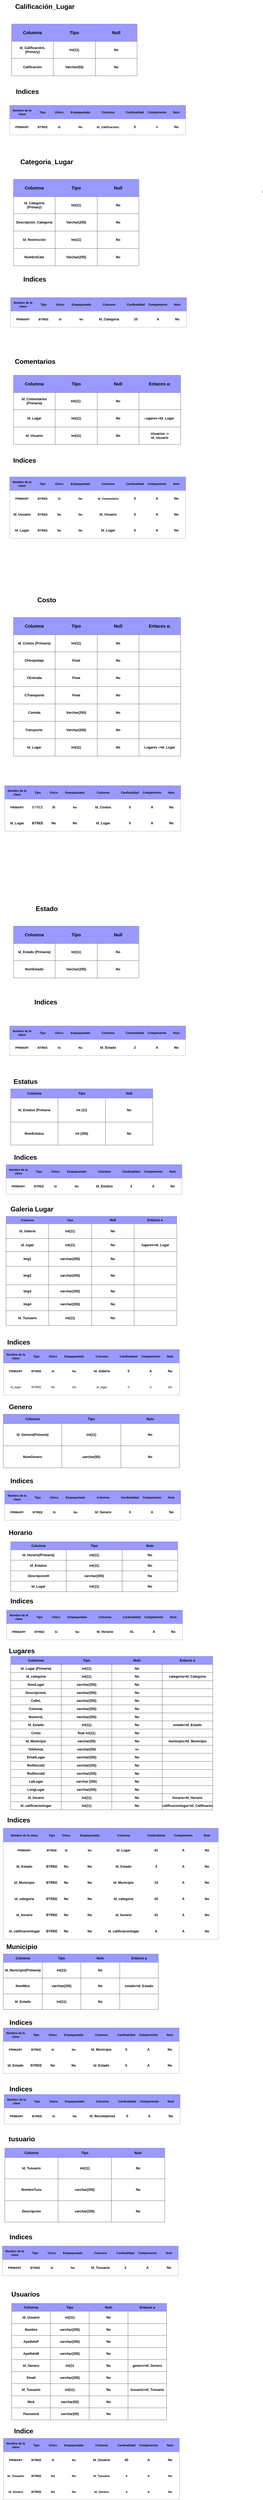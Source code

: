 <mxfile version="21.3.3" type="github">
  <diagram name="Página-1" id="KIOxbkktAymf1o0LDeyg">
    <mxGraphModel dx="-33" dy="740" grid="1" gridSize="10" guides="1" tooltips="1" connect="1" arrows="1" fold="1" page="1" pageScale="1" pageWidth="827" pageHeight="1169" math="0" shadow="0">
      <root>
        <mxCell id="0" />
        <mxCell id="1" parent="0" />
        <mxCell id="DUjI4LsDV0qKzS7h5wf3-1" value="" style="endArrow=none;html=1;rounded=0;" parent="1" edge="1">
          <mxGeometry width="50" height="50" relative="1" as="geometry">
            <mxPoint x="2250" y="1146.538" as="sourcePoint" />
            <mxPoint x="2250" y="1163.462" as="targetPoint" />
          </mxGeometry>
        </mxCell>
        <mxCell id="DUjI4LsDV0qKzS7h5wf3-16" value="&lt;font style=&quot;font-size: 36px;&quot;&gt;Calificación_Lugar&lt;/font&gt;" style="text;strokeColor=none;fillColor=none;html=1;fontSize=24;fontStyle=1;verticalAlign=middle;align=center;" parent="1" vertex="1">
          <mxGeometry x="880" y="120" width="380" height="70" as="geometry" />
        </mxCell>
        <mxCell id="DUjI4LsDV0qKzS7h5wf3-41" value="" style="shape=table;startSize=0;container=1;collapsible=0;childLayout=tableLayout;fontSize=16;fillColor=#FF0000;strokeColor=#000000;" parent="1" vertex="1">
          <mxGeometry x="880" y="690" width="953" height="160" as="geometry" />
        </mxCell>
        <mxCell id="DUjI4LsDV0qKzS7h5wf3-42" value="" style="shape=tableRow;horizontal=0;startSize=0;swimlaneHead=0;swimlaneBody=0;strokeColor=#000000;top=0;left=0;bottom=0;right=0;collapsible=0;dropTarget=0;fillColor=#9999FF;points=[[0,0.5],[1,0.5]];portConstraint=eastwest;fontSize=16;" parent="DUjI4LsDV0qKzS7h5wf3-41" vertex="1">
          <mxGeometry width="953" height="74" as="geometry" />
        </mxCell>
        <mxCell id="DUjI4LsDV0qKzS7h5wf3-43" value="&lt;b&gt;Nombre de la clave&lt;/b&gt;" style="shape=partialRectangle;html=1;whiteSpace=wrap;connectable=0;strokeColor=#000000;overflow=hidden;fillColor=#9999FF;top=0;left=0;bottom=0;right=0;pointerEvents=1;fontSize=16;" parent="DUjI4LsDV0qKzS7h5wf3-42" vertex="1">
          <mxGeometry width="133" height="74" as="geometry">
            <mxRectangle width="133" height="74" as="alternateBounds" />
          </mxGeometry>
        </mxCell>
        <mxCell id="DUjI4LsDV0qKzS7h5wf3-44" value="&lt;b&gt;Tipo&lt;/b&gt;" style="shape=partialRectangle;html=1;whiteSpace=wrap;connectable=0;strokeColor=#000000;overflow=hidden;fillColor=#9999FF;top=0;left=0;bottom=0;right=0;pointerEvents=1;fontSize=16;" parent="DUjI4LsDV0qKzS7h5wf3-42" vertex="1">
          <mxGeometry x="133" width="90" height="74" as="geometry">
            <mxRectangle width="90" height="74" as="alternateBounds" />
          </mxGeometry>
        </mxCell>
        <mxCell id="DUjI4LsDV0qKzS7h5wf3-45" value="&lt;b&gt;Único&lt;/b&gt;" style="shape=partialRectangle;html=1;whiteSpace=wrap;connectable=0;strokeColor=#000000;overflow=hidden;fillColor=#9999FF;top=0;left=0;bottom=0;right=0;pointerEvents=1;fontSize=16;" parent="DUjI4LsDV0qKzS7h5wf3-42" vertex="1">
          <mxGeometry x="223" width="90" height="74" as="geometry">
            <mxRectangle width="90" height="74" as="alternateBounds" />
          </mxGeometry>
        </mxCell>
        <mxCell id="DUjI4LsDV0qKzS7h5wf3-54" value="&lt;b&gt;Empaquetado&lt;/b&gt;" style="shape=partialRectangle;html=1;whiteSpace=wrap;connectable=0;strokeColor=#000000;overflow=hidden;fillColor=#9999FF;top=0;left=0;bottom=0;right=0;pointerEvents=1;fontSize=16;" parent="DUjI4LsDV0qKzS7h5wf3-42" vertex="1">
          <mxGeometry x="313" width="140" height="74" as="geometry">
            <mxRectangle width="140" height="74" as="alternateBounds" />
          </mxGeometry>
        </mxCell>
        <mxCell id="DUjI4LsDV0qKzS7h5wf3-57" value="&lt;b&gt;Columna&lt;/b&gt;" style="shape=partialRectangle;html=1;whiteSpace=wrap;connectable=0;strokeColor=#000000;overflow=hidden;fillColor=#9999FF;top=0;left=0;bottom=0;right=0;pointerEvents=1;fontSize=16;" parent="DUjI4LsDV0qKzS7h5wf3-42" vertex="1">
          <mxGeometry x="453" width="160" height="74" as="geometry">
            <mxRectangle width="160" height="74" as="alternateBounds" />
          </mxGeometry>
        </mxCell>
        <mxCell id="DUjI4LsDV0qKzS7h5wf3-60" value="&lt;b&gt;Cardinalidad&lt;/b&gt;" style="shape=partialRectangle;html=1;whiteSpace=wrap;connectable=0;strokeColor=#000000;overflow=hidden;fillColor=#9999FF;top=0;left=0;bottom=0;right=0;pointerEvents=1;fontSize=16;" parent="DUjI4LsDV0qKzS7h5wf3-42" vertex="1">
          <mxGeometry x="613" width="130" height="74" as="geometry">
            <mxRectangle width="130" height="74" as="alternateBounds" />
          </mxGeometry>
        </mxCell>
        <mxCell id="DUjI4LsDV0qKzS7h5wf3-63" value="&lt;b&gt;Cotejamiento&lt;/b&gt;" style="shape=partialRectangle;html=1;whiteSpace=wrap;connectable=0;strokeColor=#000000;overflow=hidden;fillColor=#9999FF;top=0;left=0;bottom=0;right=0;pointerEvents=1;fontSize=16;" parent="DUjI4LsDV0qKzS7h5wf3-42" vertex="1">
          <mxGeometry x="743" width="110" height="74" as="geometry">
            <mxRectangle width="110" height="74" as="alternateBounds" />
          </mxGeometry>
        </mxCell>
        <mxCell id="DUjI4LsDV0qKzS7h5wf3-66" value="&lt;b&gt;Nulo&lt;/b&gt;" style="shape=partialRectangle;html=1;whiteSpace=wrap;connectable=0;strokeColor=#000000;overflow=hidden;fillColor=#9999FF;top=0;left=0;bottom=0;right=0;pointerEvents=1;fontSize=16;" parent="DUjI4LsDV0qKzS7h5wf3-42" vertex="1">
          <mxGeometry x="853" width="100" height="74" as="geometry">
            <mxRectangle width="100" height="74" as="alternateBounds" />
          </mxGeometry>
        </mxCell>
        <mxCell id="DUjI4LsDV0qKzS7h5wf3-46" value="" style="shape=tableRow;horizontal=0;startSize=0;swimlaneHead=0;swimlaneBody=0;strokeColor=#000000;top=0;left=0;bottom=0;right=0;collapsible=0;dropTarget=0;fillColor=none;points=[[0,0.5],[1,0.5]];portConstraint=eastwest;fontSize=16;" parent="DUjI4LsDV0qKzS7h5wf3-41" vertex="1">
          <mxGeometry y="74" width="953" height="86" as="geometry" />
        </mxCell>
        <mxCell id="DUjI4LsDV0qKzS7h5wf3-47" value="&lt;b&gt;PRIMARY&lt;/b&gt;" style="shape=partialRectangle;html=1;whiteSpace=wrap;connectable=0;strokeColor=#000000;overflow=hidden;fillColor=#FFFFFF;top=0;left=0;bottom=0;right=0;pointerEvents=1;fontSize=16;" parent="DUjI4LsDV0qKzS7h5wf3-46" vertex="1">
          <mxGeometry width="133" height="86" as="geometry">
            <mxRectangle width="133" height="86" as="alternateBounds" />
          </mxGeometry>
        </mxCell>
        <mxCell id="DUjI4LsDV0qKzS7h5wf3-48" value="&lt;b&gt;BTREE&lt;/b&gt;" style="shape=partialRectangle;html=1;whiteSpace=wrap;connectable=0;strokeColor=#000000;overflow=hidden;fillColor=#FFFFFF;top=0;left=0;bottom=0;right=0;pointerEvents=1;fontSize=16;" parent="DUjI4LsDV0qKzS7h5wf3-46" vertex="1">
          <mxGeometry x="133" width="90" height="86" as="geometry">
            <mxRectangle width="90" height="86" as="alternateBounds" />
          </mxGeometry>
        </mxCell>
        <mxCell id="DUjI4LsDV0qKzS7h5wf3-49" value="&lt;b&gt;Si&lt;/b&gt;" style="shape=partialRectangle;html=1;whiteSpace=wrap;connectable=0;strokeColor=#000000;overflow=hidden;fillColor=#FFFFFF;top=0;left=0;bottom=0;right=0;pointerEvents=1;fontSize=16;" parent="DUjI4LsDV0qKzS7h5wf3-46" vertex="1">
          <mxGeometry x="223" width="90" height="86" as="geometry">
            <mxRectangle width="90" height="86" as="alternateBounds" />
          </mxGeometry>
        </mxCell>
        <mxCell id="DUjI4LsDV0qKzS7h5wf3-55" value="&lt;b&gt;No&lt;/b&gt;" style="shape=partialRectangle;html=1;whiteSpace=wrap;connectable=0;strokeColor=#000000;overflow=hidden;fillColor=#FFFFFF;top=0;left=0;bottom=0;right=0;pointerEvents=1;fontSize=16;" parent="DUjI4LsDV0qKzS7h5wf3-46" vertex="1">
          <mxGeometry x="313" width="140" height="86" as="geometry">
            <mxRectangle width="140" height="86" as="alternateBounds" />
          </mxGeometry>
        </mxCell>
        <mxCell id="DUjI4LsDV0qKzS7h5wf3-58" value="&lt;b&gt;Id_CalificaciónL&lt;/b&gt;" style="shape=partialRectangle;html=1;whiteSpace=wrap;connectable=0;strokeColor=#000000;overflow=hidden;fillColor=#FFFFFF;top=0;left=0;bottom=0;right=0;pointerEvents=1;fontSize=16;" parent="DUjI4LsDV0qKzS7h5wf3-46" vertex="1">
          <mxGeometry x="453" width="160" height="86" as="geometry">
            <mxRectangle width="160" height="86" as="alternateBounds" />
          </mxGeometry>
        </mxCell>
        <mxCell id="DUjI4LsDV0qKzS7h5wf3-61" value="&lt;b&gt;&lt;font style=&quot;font-size: 18px;&quot;&gt;5&lt;/font&gt;&lt;/b&gt;" style="shape=partialRectangle;html=1;whiteSpace=wrap;connectable=0;strokeColor=#000000;overflow=hidden;fillColor=#FFFFFF;top=0;left=0;bottom=0;right=0;pointerEvents=1;fontSize=16;" parent="DUjI4LsDV0qKzS7h5wf3-46" vertex="1">
          <mxGeometry x="613" width="130" height="86" as="geometry">
            <mxRectangle width="130" height="86" as="alternateBounds" />
          </mxGeometry>
        </mxCell>
        <mxCell id="DUjI4LsDV0qKzS7h5wf3-64" value="&lt;font style=&quot;font-size: 18px;&quot;&gt;A&lt;/font&gt;" style="shape=partialRectangle;html=1;whiteSpace=wrap;connectable=0;strokeColor=#000000;overflow=hidden;fillColor=#FFFFFF;top=0;left=0;bottom=0;right=0;pointerEvents=1;fontSize=16;" parent="DUjI4LsDV0qKzS7h5wf3-46" vertex="1">
          <mxGeometry x="743" width="110" height="86" as="geometry">
            <mxRectangle width="110" height="86" as="alternateBounds" />
          </mxGeometry>
        </mxCell>
        <mxCell id="DUjI4LsDV0qKzS7h5wf3-67" value="&lt;b&gt;&lt;font style=&quot;font-size: 18px;&quot;&gt;No&lt;/font&gt;&lt;/b&gt;" style="shape=partialRectangle;html=1;whiteSpace=wrap;connectable=0;strokeColor=#000000;overflow=hidden;fillColor=#FFFFFF;top=0;left=0;bottom=0;right=0;pointerEvents=1;fontSize=16;" parent="DUjI4LsDV0qKzS7h5wf3-46" vertex="1">
          <mxGeometry x="853" width="100" height="86" as="geometry">
            <mxRectangle width="100" height="86" as="alternateBounds" />
          </mxGeometry>
        </mxCell>
        <mxCell id="DUjI4LsDV0qKzS7h5wf3-69" value="" style="shape=table;startSize=0;container=1;collapsible=0;childLayout=tableLayout;fontSize=16;" parent="1" vertex="1">
          <mxGeometry x="890" y="250" width="680" height="280" as="geometry" />
        </mxCell>
        <mxCell id="DUjI4LsDV0qKzS7h5wf3-70" value="" style="shape=tableRow;horizontal=0;startSize=0;swimlaneHead=0;swimlaneBody=0;strokeColor=inherit;top=0;left=0;bottom=0;right=0;collapsible=0;dropTarget=0;fillColor=#9999FF;points=[[0,0.5],[1,0.5]];portConstraint=eastwest;fontSize=16;" parent="DUjI4LsDV0qKzS7h5wf3-69" vertex="1">
          <mxGeometry width="680" height="94" as="geometry" />
        </mxCell>
        <mxCell id="DUjI4LsDV0qKzS7h5wf3-71" value="&lt;font style=&quot;font-size: 24px;&quot;&gt;&lt;b&gt;Columna&lt;/b&gt;&lt;/font&gt;" style="shape=partialRectangle;html=1;whiteSpace=wrap;connectable=0;strokeColor=inherit;overflow=hidden;fillColor=#9999FF;top=0;left=0;bottom=0;right=0;pointerEvents=1;fontSize=16;" parent="DUjI4LsDV0qKzS7h5wf3-70" vertex="1">
          <mxGeometry width="226" height="94" as="geometry">
            <mxRectangle width="226" height="94" as="alternateBounds" />
          </mxGeometry>
        </mxCell>
        <mxCell id="DUjI4LsDV0qKzS7h5wf3-72" value="&lt;font style=&quot;font-size: 24px;&quot;&gt;&lt;b&gt;Tipo&lt;/b&gt;&lt;/font&gt;" style="shape=partialRectangle;html=1;whiteSpace=wrap;connectable=0;strokeColor=inherit;overflow=hidden;fillColor=#9999FF;top=0;left=0;bottom=0;right=0;pointerEvents=1;fontSize=16;" parent="DUjI4LsDV0qKzS7h5wf3-70" vertex="1">
          <mxGeometry x="226" width="228" height="94" as="geometry">
            <mxRectangle width="228" height="94" as="alternateBounds" />
          </mxGeometry>
        </mxCell>
        <mxCell id="DUjI4LsDV0qKzS7h5wf3-73" value="&lt;font style=&quot;font-size: 24px;&quot;&gt;&lt;b&gt;Null&lt;/b&gt;&lt;/font&gt;" style="shape=partialRectangle;html=1;whiteSpace=wrap;connectable=0;strokeColor=inherit;overflow=hidden;fillColor=#9999FF;top=0;left=0;bottom=0;right=0;pointerEvents=1;fontSize=16;" parent="DUjI4LsDV0qKzS7h5wf3-70" vertex="1">
          <mxGeometry x="454" width="226" height="94" as="geometry">
            <mxRectangle width="226" height="94" as="alternateBounds" />
          </mxGeometry>
        </mxCell>
        <mxCell id="DUjI4LsDV0qKzS7h5wf3-74" value="" style="shape=tableRow;horizontal=0;startSize=0;swimlaneHead=0;swimlaneBody=0;strokeColor=inherit;top=0;left=0;bottom=0;right=0;collapsible=0;dropTarget=0;fillColor=none;points=[[0,0.5],[1,0.5]];portConstraint=eastwest;fontSize=16;" parent="DUjI4LsDV0qKzS7h5wf3-69" vertex="1">
          <mxGeometry y="94" width="680" height="92" as="geometry" />
        </mxCell>
        <mxCell id="DUjI4LsDV0qKzS7h5wf3-75" value="&lt;b&gt;&lt;font style=&quot;font-size: 18px;&quot;&gt;Id_CalificaciónL&lt;br&gt;(Primary)&lt;/font&gt;&lt;/b&gt;" style="shape=partialRectangle;html=1;whiteSpace=wrap;connectable=0;strokeColor=inherit;overflow=hidden;fillColor=none;top=0;left=0;bottom=0;right=0;pointerEvents=1;fontSize=16;" parent="DUjI4LsDV0qKzS7h5wf3-74" vertex="1">
          <mxGeometry width="226" height="92" as="geometry">
            <mxRectangle width="226" height="92" as="alternateBounds" />
          </mxGeometry>
        </mxCell>
        <mxCell id="DUjI4LsDV0qKzS7h5wf3-76" value="&lt;b&gt;&lt;font style=&quot;font-size: 18px;&quot;&gt;Int(11)&lt;/font&gt;&lt;/b&gt;" style="shape=partialRectangle;html=1;whiteSpace=wrap;connectable=0;strokeColor=inherit;overflow=hidden;fillColor=none;top=0;left=0;bottom=0;right=0;pointerEvents=1;fontSize=16;" parent="DUjI4LsDV0qKzS7h5wf3-74" vertex="1">
          <mxGeometry x="226" width="228" height="92" as="geometry">
            <mxRectangle width="228" height="92" as="alternateBounds" />
          </mxGeometry>
        </mxCell>
        <mxCell id="DUjI4LsDV0qKzS7h5wf3-77" value="&lt;b&gt;&lt;font style=&quot;font-size: 18px;&quot;&gt;No&lt;/font&gt;&lt;/b&gt;" style="shape=partialRectangle;html=1;whiteSpace=wrap;connectable=0;strokeColor=inherit;overflow=hidden;fillColor=none;top=0;left=0;bottom=0;right=0;pointerEvents=1;fontSize=16;" parent="DUjI4LsDV0qKzS7h5wf3-74" vertex="1">
          <mxGeometry x="454" width="226" height="92" as="geometry">
            <mxRectangle width="226" height="92" as="alternateBounds" />
          </mxGeometry>
        </mxCell>
        <mxCell id="DUjI4LsDV0qKzS7h5wf3-78" value="" style="shape=tableRow;horizontal=0;startSize=0;swimlaneHead=0;swimlaneBody=0;strokeColor=inherit;top=0;left=0;bottom=0;right=0;collapsible=0;dropTarget=0;fillColor=none;points=[[0,0.5],[1,0.5]];portConstraint=eastwest;fontSize=16;" parent="DUjI4LsDV0qKzS7h5wf3-69" vertex="1">
          <mxGeometry y="186" width="680" height="94" as="geometry" />
        </mxCell>
        <mxCell id="DUjI4LsDV0qKzS7h5wf3-79" value="&lt;b&gt;&lt;font style=&quot;font-size: 18px;&quot;&gt;Calificación&lt;/font&gt;&lt;/b&gt;" style="shape=partialRectangle;html=1;whiteSpace=wrap;connectable=0;strokeColor=inherit;overflow=hidden;fillColor=none;top=0;left=0;bottom=0;right=0;pointerEvents=1;fontSize=16;" parent="DUjI4LsDV0qKzS7h5wf3-78" vertex="1">
          <mxGeometry width="226" height="94" as="geometry">
            <mxRectangle width="226" height="94" as="alternateBounds" />
          </mxGeometry>
        </mxCell>
        <mxCell id="DUjI4LsDV0qKzS7h5wf3-80" value="&lt;b&gt;&lt;font style=&quot;font-size: 18px;&quot;&gt;Varchar(50)&lt;/font&gt;&lt;/b&gt;" style="shape=partialRectangle;html=1;whiteSpace=wrap;connectable=0;strokeColor=inherit;overflow=hidden;fillColor=none;top=0;left=0;bottom=0;right=0;pointerEvents=1;fontSize=16;" parent="DUjI4LsDV0qKzS7h5wf3-78" vertex="1">
          <mxGeometry x="226" width="228" height="94" as="geometry">
            <mxRectangle width="228" height="94" as="alternateBounds" />
          </mxGeometry>
        </mxCell>
        <mxCell id="DUjI4LsDV0qKzS7h5wf3-81" value="&lt;b&gt;&lt;font style=&quot;font-size: 18px;&quot;&gt;No&lt;/font&gt;&lt;/b&gt;" style="shape=partialRectangle;html=1;whiteSpace=wrap;connectable=0;strokeColor=inherit;overflow=hidden;fillColor=none;top=0;left=0;bottom=0;right=0;pointerEvents=1;fontSize=16;" parent="DUjI4LsDV0qKzS7h5wf3-78" vertex="1">
          <mxGeometry x="454" width="226" height="94" as="geometry">
            <mxRectangle width="226" height="94" as="alternateBounds" />
          </mxGeometry>
        </mxCell>
        <mxCell id="DUjI4LsDV0qKzS7h5wf3-82" value="&lt;font style=&quot;font-size: 36px;&quot;&gt;Categoria_Lugar&lt;/font&gt;" style="text;strokeColor=none;fillColor=none;html=1;fontSize=24;fontStyle=1;verticalAlign=middle;align=center;" parent="1" vertex="1">
          <mxGeometry x="890" y="960" width="380" height="70" as="geometry" />
        </mxCell>
        <mxCell id="DUjI4LsDV0qKzS7h5wf3-83" value="" style="shape=table;startSize=0;container=1;collapsible=0;childLayout=tableLayout;fontSize=16;fillColor=#FF0000;strokeColor=#000000;" parent="1" vertex="1">
          <mxGeometry x="885" y="1730" width="953" height="160" as="geometry" />
        </mxCell>
        <mxCell id="DUjI4LsDV0qKzS7h5wf3-84" value="" style="shape=tableRow;horizontal=0;startSize=0;swimlaneHead=0;swimlaneBody=0;strokeColor=#000000;top=0;left=0;bottom=0;right=0;collapsible=0;dropTarget=0;fillColor=#9999FF;points=[[0,0.5],[1,0.5]];portConstraint=eastwest;fontSize=16;" parent="DUjI4LsDV0qKzS7h5wf3-83" vertex="1">
          <mxGeometry width="953" height="74" as="geometry" />
        </mxCell>
        <mxCell id="DUjI4LsDV0qKzS7h5wf3-85" value="&lt;b&gt;Nombre de la clave&lt;/b&gt;" style="shape=partialRectangle;html=1;whiteSpace=wrap;connectable=0;strokeColor=#000000;overflow=hidden;fillColor=#9999FF;top=0;left=0;bottom=0;right=0;pointerEvents=1;fontSize=16;" parent="DUjI4LsDV0qKzS7h5wf3-84" vertex="1">
          <mxGeometry width="133" height="74" as="geometry">
            <mxRectangle width="133" height="74" as="alternateBounds" />
          </mxGeometry>
        </mxCell>
        <mxCell id="DUjI4LsDV0qKzS7h5wf3-86" value="&lt;b&gt;Tipo&lt;/b&gt;" style="shape=partialRectangle;html=1;whiteSpace=wrap;connectable=0;strokeColor=#000000;overflow=hidden;fillColor=#9999FF;top=0;left=0;bottom=0;right=0;pointerEvents=1;fontSize=16;" parent="DUjI4LsDV0qKzS7h5wf3-84" vertex="1">
          <mxGeometry x="133" width="90" height="74" as="geometry">
            <mxRectangle width="90" height="74" as="alternateBounds" />
          </mxGeometry>
        </mxCell>
        <mxCell id="DUjI4LsDV0qKzS7h5wf3-87" value="&lt;b&gt;Único&lt;/b&gt;" style="shape=partialRectangle;html=1;whiteSpace=wrap;connectable=0;strokeColor=#000000;overflow=hidden;fillColor=#9999FF;top=0;left=0;bottom=0;right=0;pointerEvents=1;fontSize=16;" parent="DUjI4LsDV0qKzS7h5wf3-84" vertex="1">
          <mxGeometry x="223" width="90" height="74" as="geometry">
            <mxRectangle width="90" height="74" as="alternateBounds" />
          </mxGeometry>
        </mxCell>
        <mxCell id="DUjI4LsDV0qKzS7h5wf3-88" value="&lt;b&gt;Empaquetado&lt;/b&gt;" style="shape=partialRectangle;html=1;whiteSpace=wrap;connectable=0;strokeColor=#000000;overflow=hidden;fillColor=#9999FF;top=0;left=0;bottom=0;right=0;pointerEvents=1;fontSize=16;" parent="DUjI4LsDV0qKzS7h5wf3-84" vertex="1">
          <mxGeometry x="313" width="140" height="74" as="geometry">
            <mxRectangle width="140" height="74" as="alternateBounds" />
          </mxGeometry>
        </mxCell>
        <mxCell id="DUjI4LsDV0qKzS7h5wf3-89" value="&lt;b&gt;Columna&lt;/b&gt;" style="shape=partialRectangle;html=1;whiteSpace=wrap;connectable=0;strokeColor=#000000;overflow=hidden;fillColor=#9999FF;top=0;left=0;bottom=0;right=0;pointerEvents=1;fontSize=16;" parent="DUjI4LsDV0qKzS7h5wf3-84" vertex="1">
          <mxGeometry x="453" width="160" height="74" as="geometry">
            <mxRectangle width="160" height="74" as="alternateBounds" />
          </mxGeometry>
        </mxCell>
        <mxCell id="DUjI4LsDV0qKzS7h5wf3-90" value="&lt;b&gt;Cardinalidad&lt;/b&gt;" style="shape=partialRectangle;html=1;whiteSpace=wrap;connectable=0;strokeColor=#000000;overflow=hidden;fillColor=#9999FF;top=0;left=0;bottom=0;right=0;pointerEvents=1;fontSize=16;" parent="DUjI4LsDV0qKzS7h5wf3-84" vertex="1">
          <mxGeometry x="613" width="130" height="74" as="geometry">
            <mxRectangle width="130" height="74" as="alternateBounds" />
          </mxGeometry>
        </mxCell>
        <mxCell id="DUjI4LsDV0qKzS7h5wf3-91" value="&lt;b&gt;Cotejamiento&lt;/b&gt;" style="shape=partialRectangle;html=1;whiteSpace=wrap;connectable=0;strokeColor=#000000;overflow=hidden;fillColor=#9999FF;top=0;left=0;bottom=0;right=0;pointerEvents=1;fontSize=16;" parent="DUjI4LsDV0qKzS7h5wf3-84" vertex="1">
          <mxGeometry x="743" width="110" height="74" as="geometry">
            <mxRectangle width="110" height="74" as="alternateBounds" />
          </mxGeometry>
        </mxCell>
        <mxCell id="DUjI4LsDV0qKzS7h5wf3-92" value="&lt;b&gt;Nulo&lt;/b&gt;" style="shape=partialRectangle;html=1;whiteSpace=wrap;connectable=0;strokeColor=#000000;overflow=hidden;fillColor=#9999FF;top=0;left=0;bottom=0;right=0;pointerEvents=1;fontSize=16;" parent="DUjI4LsDV0qKzS7h5wf3-84" vertex="1">
          <mxGeometry x="853" width="100" height="74" as="geometry">
            <mxRectangle width="100" height="74" as="alternateBounds" />
          </mxGeometry>
        </mxCell>
        <mxCell id="DUjI4LsDV0qKzS7h5wf3-93" value="" style="shape=tableRow;horizontal=0;startSize=0;swimlaneHead=0;swimlaneBody=0;strokeColor=#000000;top=0;left=0;bottom=0;right=0;collapsible=0;dropTarget=0;fillColor=none;points=[[0,0.5],[1,0.5]];portConstraint=eastwest;fontSize=16;" parent="DUjI4LsDV0qKzS7h5wf3-83" vertex="1">
          <mxGeometry y="74" width="953" height="86" as="geometry" />
        </mxCell>
        <mxCell id="DUjI4LsDV0qKzS7h5wf3-94" value="&lt;b&gt;PRIMARY&lt;/b&gt;" style="shape=partialRectangle;html=1;whiteSpace=wrap;connectable=0;strokeColor=#000000;overflow=hidden;fillColor=#FFFFFF;top=0;left=0;bottom=0;right=0;pointerEvents=1;fontSize=16;" parent="DUjI4LsDV0qKzS7h5wf3-93" vertex="1">
          <mxGeometry width="133" height="86" as="geometry">
            <mxRectangle width="133" height="86" as="alternateBounds" />
          </mxGeometry>
        </mxCell>
        <mxCell id="DUjI4LsDV0qKzS7h5wf3-95" value="&lt;b&gt;BTREE&lt;/b&gt;" style="shape=partialRectangle;html=1;whiteSpace=wrap;connectable=0;strokeColor=#000000;overflow=hidden;fillColor=#FFFFFF;top=0;left=0;bottom=0;right=0;pointerEvents=1;fontSize=16;" parent="DUjI4LsDV0qKzS7h5wf3-93" vertex="1">
          <mxGeometry x="133" width="90" height="86" as="geometry">
            <mxRectangle width="90" height="86" as="alternateBounds" />
          </mxGeometry>
        </mxCell>
        <mxCell id="DUjI4LsDV0qKzS7h5wf3-96" value="&lt;b&gt;Si&lt;/b&gt;" style="shape=partialRectangle;html=1;whiteSpace=wrap;connectable=0;strokeColor=#000000;overflow=hidden;fillColor=#FFFFFF;top=0;left=0;bottom=0;right=0;pointerEvents=1;fontSize=16;" parent="DUjI4LsDV0qKzS7h5wf3-93" vertex="1">
          <mxGeometry x="223" width="90" height="86" as="geometry">
            <mxRectangle width="90" height="86" as="alternateBounds" />
          </mxGeometry>
        </mxCell>
        <mxCell id="DUjI4LsDV0qKzS7h5wf3-97" value="&lt;b&gt;No&lt;/b&gt;" style="shape=partialRectangle;html=1;whiteSpace=wrap;connectable=0;strokeColor=#000000;overflow=hidden;fillColor=#FFFFFF;top=0;left=0;bottom=0;right=0;pointerEvents=1;fontSize=16;" parent="DUjI4LsDV0qKzS7h5wf3-93" vertex="1">
          <mxGeometry x="313" width="140" height="86" as="geometry">
            <mxRectangle width="140" height="86" as="alternateBounds" />
          </mxGeometry>
        </mxCell>
        <mxCell id="DUjI4LsDV0qKzS7h5wf3-98" value="&lt;font style=&quot;font-size: 18px;&quot;&gt;&lt;b&gt;Id_Categoria&lt;/b&gt;&lt;/font&gt;" style="shape=partialRectangle;html=1;whiteSpace=wrap;connectable=0;strokeColor=#000000;overflow=hidden;fillColor=#FFFFFF;top=0;left=0;bottom=0;right=0;pointerEvents=1;fontSize=16;" parent="DUjI4LsDV0qKzS7h5wf3-93" vertex="1">
          <mxGeometry x="453" width="160" height="86" as="geometry">
            <mxRectangle width="160" height="86" as="alternateBounds" />
          </mxGeometry>
        </mxCell>
        <mxCell id="DUjI4LsDV0qKzS7h5wf3-99" value="&lt;b&gt;&lt;font style=&quot;font-size: 18px;&quot;&gt;10&lt;/font&gt;&lt;/b&gt;" style="shape=partialRectangle;html=1;whiteSpace=wrap;connectable=0;strokeColor=#000000;overflow=hidden;fillColor=#FFFFFF;top=0;left=0;bottom=0;right=0;pointerEvents=1;fontSize=16;" parent="DUjI4LsDV0qKzS7h5wf3-93" vertex="1">
          <mxGeometry x="613" width="130" height="86" as="geometry">
            <mxRectangle width="130" height="86" as="alternateBounds" />
          </mxGeometry>
        </mxCell>
        <mxCell id="DUjI4LsDV0qKzS7h5wf3-100" value="&lt;font style=&quot;font-size: 18px;&quot;&gt;&lt;b&gt;A&lt;/b&gt;&lt;/font&gt;" style="shape=partialRectangle;html=1;whiteSpace=wrap;connectable=0;strokeColor=#000000;overflow=hidden;fillColor=#FFFFFF;top=0;left=0;bottom=0;right=0;pointerEvents=1;fontSize=16;" parent="DUjI4LsDV0qKzS7h5wf3-93" vertex="1">
          <mxGeometry x="743" width="110" height="86" as="geometry">
            <mxRectangle width="110" height="86" as="alternateBounds" />
          </mxGeometry>
        </mxCell>
        <mxCell id="DUjI4LsDV0qKzS7h5wf3-101" value="&lt;b&gt;&lt;font style=&quot;font-size: 18px;&quot;&gt;No&lt;/font&gt;&lt;/b&gt;" style="shape=partialRectangle;html=1;whiteSpace=wrap;connectable=0;strokeColor=#000000;overflow=hidden;fillColor=#FFFFFF;top=0;left=0;bottom=0;right=0;pointerEvents=1;fontSize=16;" parent="DUjI4LsDV0qKzS7h5wf3-93" vertex="1">
          <mxGeometry x="853" width="100" height="86" as="geometry">
            <mxRectangle width="100" height="86" as="alternateBounds" />
          </mxGeometry>
        </mxCell>
        <mxCell id="DUjI4LsDV0qKzS7h5wf3-102" value="" style="shape=table;startSize=0;container=1;collapsible=0;childLayout=tableLayout;fontSize=16;" parent="1" vertex="1">
          <mxGeometry x="900" y="1090" width="680" height="468" as="geometry" />
        </mxCell>
        <mxCell id="DUjI4LsDV0qKzS7h5wf3-103" value="" style="shape=tableRow;horizontal=0;startSize=0;swimlaneHead=0;swimlaneBody=0;strokeColor=inherit;top=0;left=0;bottom=0;right=0;collapsible=0;dropTarget=0;fillColor=#9999FF;points=[[0,0.5],[1,0.5]];portConstraint=eastwest;fontSize=16;" parent="DUjI4LsDV0qKzS7h5wf3-102" vertex="1">
          <mxGeometry width="680" height="94" as="geometry" />
        </mxCell>
        <mxCell id="DUjI4LsDV0qKzS7h5wf3-104" value="&lt;font style=&quot;font-size: 24px;&quot;&gt;&lt;b&gt;Columna&lt;/b&gt;&lt;/font&gt;" style="shape=partialRectangle;html=1;whiteSpace=wrap;connectable=0;strokeColor=inherit;overflow=hidden;fillColor=#9999FF;top=0;left=0;bottom=0;right=0;pointerEvents=1;fontSize=16;" parent="DUjI4LsDV0qKzS7h5wf3-103" vertex="1">
          <mxGeometry width="226" height="94" as="geometry">
            <mxRectangle width="226" height="94" as="alternateBounds" />
          </mxGeometry>
        </mxCell>
        <mxCell id="DUjI4LsDV0qKzS7h5wf3-105" value="&lt;font style=&quot;font-size: 24px;&quot;&gt;&lt;b&gt;Tipo&lt;/b&gt;&lt;/font&gt;" style="shape=partialRectangle;html=1;whiteSpace=wrap;connectable=0;strokeColor=inherit;overflow=hidden;fillColor=#9999FF;top=0;left=0;bottom=0;right=0;pointerEvents=1;fontSize=16;" parent="DUjI4LsDV0qKzS7h5wf3-103" vertex="1">
          <mxGeometry x="226" width="228" height="94" as="geometry">
            <mxRectangle width="228" height="94" as="alternateBounds" />
          </mxGeometry>
        </mxCell>
        <mxCell id="DUjI4LsDV0qKzS7h5wf3-106" value="&lt;font style=&quot;font-size: 24px;&quot;&gt;&lt;b&gt;Null&lt;/b&gt;&lt;/font&gt;" style="shape=partialRectangle;html=1;whiteSpace=wrap;connectable=0;strokeColor=inherit;overflow=hidden;fillColor=#9999FF;top=0;left=0;bottom=0;right=0;pointerEvents=1;fontSize=16;" parent="DUjI4LsDV0qKzS7h5wf3-103" vertex="1">
          <mxGeometry x="454" width="226" height="94" as="geometry">
            <mxRectangle width="226" height="94" as="alternateBounds" />
          </mxGeometry>
        </mxCell>
        <mxCell id="DUjI4LsDV0qKzS7h5wf3-107" value="" style="shape=tableRow;horizontal=0;startSize=0;swimlaneHead=0;swimlaneBody=0;strokeColor=inherit;top=0;left=0;bottom=0;right=0;collapsible=0;dropTarget=0;fillColor=none;points=[[0,0.5],[1,0.5]];portConstraint=eastwest;fontSize=16;" parent="DUjI4LsDV0qKzS7h5wf3-102" vertex="1">
          <mxGeometry y="94" width="680" height="92" as="geometry" />
        </mxCell>
        <mxCell id="DUjI4LsDV0qKzS7h5wf3-108" value="&lt;font style=&quot;font-size: 18px;&quot;&gt;&lt;b&gt;Id_Categoria&lt;br&gt;(Primary)&lt;/b&gt;&lt;/font&gt;" style="shape=partialRectangle;html=1;whiteSpace=wrap;connectable=0;strokeColor=inherit;overflow=hidden;fillColor=none;top=0;left=0;bottom=0;right=0;pointerEvents=1;fontSize=16;" parent="DUjI4LsDV0qKzS7h5wf3-107" vertex="1">
          <mxGeometry width="226" height="92" as="geometry">
            <mxRectangle width="226" height="92" as="alternateBounds" />
          </mxGeometry>
        </mxCell>
        <mxCell id="DUjI4LsDV0qKzS7h5wf3-109" value="&lt;b&gt;&lt;font style=&quot;font-size: 18px;&quot;&gt;Int(11)&lt;/font&gt;&lt;/b&gt;" style="shape=partialRectangle;html=1;whiteSpace=wrap;connectable=0;strokeColor=inherit;overflow=hidden;fillColor=none;top=0;left=0;bottom=0;right=0;pointerEvents=1;fontSize=16;" parent="DUjI4LsDV0qKzS7h5wf3-107" vertex="1">
          <mxGeometry x="226" width="228" height="92" as="geometry">
            <mxRectangle width="228" height="92" as="alternateBounds" />
          </mxGeometry>
        </mxCell>
        <mxCell id="DUjI4LsDV0qKzS7h5wf3-110" value="&lt;b&gt;&lt;font style=&quot;font-size: 18px;&quot;&gt;No&lt;/font&gt;&lt;/b&gt;" style="shape=partialRectangle;html=1;whiteSpace=wrap;connectable=0;strokeColor=inherit;overflow=hidden;fillColor=none;top=0;left=0;bottom=0;right=0;pointerEvents=1;fontSize=16;" parent="DUjI4LsDV0qKzS7h5wf3-107" vertex="1">
          <mxGeometry x="454" width="226" height="92" as="geometry">
            <mxRectangle width="226" height="92" as="alternateBounds" />
          </mxGeometry>
        </mxCell>
        <mxCell id="DUjI4LsDV0qKzS7h5wf3-111" value="" style="shape=tableRow;horizontal=0;startSize=0;swimlaneHead=0;swimlaneBody=0;strokeColor=inherit;top=0;left=0;bottom=0;right=0;collapsible=0;dropTarget=0;fillColor=none;points=[[0,0.5],[1,0.5]];portConstraint=eastwest;fontSize=16;" parent="DUjI4LsDV0qKzS7h5wf3-102" vertex="1">
          <mxGeometry y="186" width="680" height="94" as="geometry" />
        </mxCell>
        <mxCell id="DUjI4LsDV0qKzS7h5wf3-112" value="&lt;b&gt;&lt;font style=&quot;font-size: 18px;&quot;&gt;Descripción_Categoria&lt;/font&gt;&lt;/b&gt;" style="shape=partialRectangle;html=1;whiteSpace=wrap;connectable=0;strokeColor=inherit;overflow=hidden;fillColor=none;top=0;left=0;bottom=0;right=0;pointerEvents=1;fontSize=16;" parent="DUjI4LsDV0qKzS7h5wf3-111" vertex="1">
          <mxGeometry width="226" height="94" as="geometry">
            <mxRectangle width="226" height="94" as="alternateBounds" />
          </mxGeometry>
        </mxCell>
        <mxCell id="DUjI4LsDV0qKzS7h5wf3-113" value="&lt;span style=&quot;font-size: 18px;&quot;&gt;&lt;b&gt;Varchar(255)&lt;/b&gt;&lt;/span&gt;" style="shape=partialRectangle;html=1;whiteSpace=wrap;connectable=0;strokeColor=inherit;overflow=hidden;fillColor=none;top=0;left=0;bottom=0;right=0;pointerEvents=1;fontSize=16;" parent="DUjI4LsDV0qKzS7h5wf3-111" vertex="1">
          <mxGeometry x="226" width="228" height="94" as="geometry">
            <mxRectangle width="228" height="94" as="alternateBounds" />
          </mxGeometry>
        </mxCell>
        <mxCell id="DUjI4LsDV0qKzS7h5wf3-114" value="&lt;b&gt;&lt;font style=&quot;font-size: 18px;&quot;&gt;No&lt;/font&gt;&lt;/b&gt;" style="shape=partialRectangle;html=1;whiteSpace=wrap;connectable=0;strokeColor=inherit;overflow=hidden;fillColor=none;top=0;left=0;bottom=0;right=0;pointerEvents=1;fontSize=16;" parent="DUjI4LsDV0qKzS7h5wf3-111" vertex="1">
          <mxGeometry x="454" width="226" height="94" as="geometry">
            <mxRectangle width="226" height="94" as="alternateBounds" />
          </mxGeometry>
        </mxCell>
        <mxCell id="DUjI4LsDV0qKzS7h5wf3-115" style="shape=tableRow;horizontal=0;startSize=0;swimlaneHead=0;swimlaneBody=0;strokeColor=inherit;top=0;left=0;bottom=0;right=0;collapsible=0;dropTarget=0;fillColor=none;points=[[0,0.5],[1,0.5]];portConstraint=eastwest;fontSize=16;" parent="DUjI4LsDV0qKzS7h5wf3-102" vertex="1">
          <mxGeometry y="280" width="680" height="94" as="geometry" />
        </mxCell>
        <mxCell id="DUjI4LsDV0qKzS7h5wf3-116" value="&lt;font style=&quot;font-size: 18px;&quot;&gt;&lt;b&gt;Id_Restricción&lt;/b&gt;&lt;/font&gt;" style="shape=partialRectangle;html=1;whiteSpace=wrap;connectable=0;strokeColor=inherit;overflow=hidden;fillColor=none;top=0;left=0;bottom=0;right=0;pointerEvents=1;fontSize=16;" parent="DUjI4LsDV0qKzS7h5wf3-115" vertex="1">
          <mxGeometry width="226" height="94" as="geometry">
            <mxRectangle width="226" height="94" as="alternateBounds" />
          </mxGeometry>
        </mxCell>
        <mxCell id="DUjI4LsDV0qKzS7h5wf3-117" value="&lt;b&gt;&lt;font style=&quot;font-size: 18px;&quot;&gt;Int(11)&lt;/font&gt;&lt;/b&gt;" style="shape=partialRectangle;html=1;whiteSpace=wrap;connectable=0;strokeColor=inherit;overflow=hidden;fillColor=none;top=0;left=0;bottom=0;right=0;pointerEvents=1;fontSize=16;" parent="DUjI4LsDV0qKzS7h5wf3-115" vertex="1">
          <mxGeometry x="226" width="228" height="94" as="geometry">
            <mxRectangle width="228" height="94" as="alternateBounds" />
          </mxGeometry>
        </mxCell>
        <mxCell id="DUjI4LsDV0qKzS7h5wf3-118" value="&lt;b&gt;&lt;font style=&quot;font-size: 18px;&quot;&gt;No&lt;/font&gt;&lt;/b&gt;" style="shape=partialRectangle;html=1;whiteSpace=wrap;connectable=0;strokeColor=inherit;overflow=hidden;fillColor=none;top=0;left=0;bottom=0;right=0;pointerEvents=1;fontSize=16;" parent="DUjI4LsDV0qKzS7h5wf3-115" vertex="1">
          <mxGeometry x="454" width="226" height="94" as="geometry">
            <mxRectangle width="226" height="94" as="alternateBounds" />
          </mxGeometry>
        </mxCell>
        <mxCell id="DUjI4LsDV0qKzS7h5wf3-119" style="shape=tableRow;horizontal=0;startSize=0;swimlaneHead=0;swimlaneBody=0;strokeColor=inherit;top=0;left=0;bottom=0;right=0;collapsible=0;dropTarget=0;fillColor=none;points=[[0,0.5],[1,0.5]];portConstraint=eastwest;fontSize=16;" parent="DUjI4LsDV0qKzS7h5wf3-102" vertex="1">
          <mxGeometry y="374" width="680" height="94" as="geometry" />
        </mxCell>
        <mxCell id="DUjI4LsDV0qKzS7h5wf3-120" value="&lt;font style=&quot;font-size: 18px;&quot;&gt;&lt;b&gt;NombreCate&lt;/b&gt;&lt;/font&gt;" style="shape=partialRectangle;html=1;whiteSpace=wrap;connectable=0;strokeColor=inherit;overflow=hidden;fillColor=none;top=0;left=0;bottom=0;right=0;pointerEvents=1;fontSize=16;" parent="DUjI4LsDV0qKzS7h5wf3-119" vertex="1">
          <mxGeometry width="226" height="94" as="geometry">
            <mxRectangle width="226" height="94" as="alternateBounds" />
          </mxGeometry>
        </mxCell>
        <mxCell id="DUjI4LsDV0qKzS7h5wf3-121" value="&lt;font style=&quot;font-size: 18px;&quot;&gt;&lt;b&gt;Varchar(255)&lt;/b&gt;&lt;/font&gt;" style="shape=partialRectangle;html=1;whiteSpace=wrap;connectable=0;strokeColor=inherit;overflow=hidden;fillColor=none;top=0;left=0;bottom=0;right=0;pointerEvents=1;fontSize=16;" parent="DUjI4LsDV0qKzS7h5wf3-119" vertex="1">
          <mxGeometry x="226" width="228" height="94" as="geometry">
            <mxRectangle width="228" height="94" as="alternateBounds" />
          </mxGeometry>
        </mxCell>
        <mxCell id="DUjI4LsDV0qKzS7h5wf3-122" value="&lt;b&gt;&lt;font style=&quot;font-size: 18px;&quot;&gt;No&lt;/font&gt;&lt;/b&gt;" style="shape=partialRectangle;html=1;whiteSpace=wrap;connectable=0;strokeColor=inherit;overflow=hidden;fillColor=none;top=0;left=0;bottom=0;right=0;pointerEvents=1;fontSize=16;" parent="DUjI4LsDV0qKzS7h5wf3-119" vertex="1">
          <mxGeometry x="454" width="226" height="94" as="geometry">
            <mxRectangle width="226" height="94" as="alternateBounds" />
          </mxGeometry>
        </mxCell>
        <mxCell id="DUjI4LsDV0qKzS7h5wf3-123" value="&lt;font style=&quot;font-size: 36px;&quot;&gt;Comentarios&lt;/font&gt;" style="text;strokeColor=none;fillColor=none;html=1;fontSize=24;fontStyle=1;verticalAlign=middle;align=center;" parent="1" vertex="1">
          <mxGeometry x="827" y="2040" width="380" height="70" as="geometry" />
        </mxCell>
        <mxCell id="DUjI4LsDV0qKzS7h5wf3-124" value="" style="shape=table;startSize=0;container=1;collapsible=0;childLayout=tableLayout;fontSize=16;fillColor=#FF0000;strokeColor=#000000;" parent="1" vertex="1">
          <mxGeometry x="880" y="2700" width="953" height="332" as="geometry" />
        </mxCell>
        <mxCell id="DUjI4LsDV0qKzS7h5wf3-125" value="" style="shape=tableRow;horizontal=0;startSize=0;swimlaneHead=0;swimlaneBody=0;strokeColor=#000000;top=0;left=0;bottom=0;right=0;collapsible=0;dropTarget=0;fillColor=#9999FF;points=[[0,0.5],[1,0.5]];portConstraint=eastwest;fontSize=16;" parent="DUjI4LsDV0qKzS7h5wf3-124" vertex="1">
          <mxGeometry width="953" height="74" as="geometry" />
        </mxCell>
        <mxCell id="DUjI4LsDV0qKzS7h5wf3-126" value="&lt;b&gt;Nombre de la clave&lt;/b&gt;" style="shape=partialRectangle;html=1;whiteSpace=wrap;connectable=0;strokeColor=#000000;overflow=hidden;fillColor=#9999FF;top=0;left=0;bottom=0;right=0;pointerEvents=1;fontSize=16;" parent="DUjI4LsDV0qKzS7h5wf3-125" vertex="1">
          <mxGeometry width="133" height="74" as="geometry">
            <mxRectangle width="133" height="74" as="alternateBounds" />
          </mxGeometry>
        </mxCell>
        <mxCell id="DUjI4LsDV0qKzS7h5wf3-127" value="&lt;b&gt;Tipo&lt;/b&gt;" style="shape=partialRectangle;html=1;whiteSpace=wrap;connectable=0;strokeColor=#000000;overflow=hidden;fillColor=#9999FF;top=0;left=0;bottom=0;right=0;pointerEvents=1;fontSize=16;" parent="DUjI4LsDV0qKzS7h5wf3-125" vertex="1">
          <mxGeometry x="133" width="90" height="74" as="geometry">
            <mxRectangle width="90" height="74" as="alternateBounds" />
          </mxGeometry>
        </mxCell>
        <mxCell id="DUjI4LsDV0qKzS7h5wf3-128" value="&lt;b&gt;Único&lt;/b&gt;" style="shape=partialRectangle;html=1;whiteSpace=wrap;connectable=0;strokeColor=#000000;overflow=hidden;fillColor=#9999FF;top=0;left=0;bottom=0;right=0;pointerEvents=1;fontSize=16;" parent="DUjI4LsDV0qKzS7h5wf3-125" vertex="1">
          <mxGeometry x="223" width="90" height="74" as="geometry">
            <mxRectangle width="90" height="74" as="alternateBounds" />
          </mxGeometry>
        </mxCell>
        <mxCell id="DUjI4LsDV0qKzS7h5wf3-129" value="&lt;b&gt;Empaquetado&lt;/b&gt;" style="shape=partialRectangle;html=1;whiteSpace=wrap;connectable=0;strokeColor=#000000;overflow=hidden;fillColor=#9999FF;top=0;left=0;bottom=0;right=0;pointerEvents=1;fontSize=16;" parent="DUjI4LsDV0qKzS7h5wf3-125" vertex="1">
          <mxGeometry x="313" width="140" height="74" as="geometry">
            <mxRectangle width="140" height="74" as="alternateBounds" />
          </mxGeometry>
        </mxCell>
        <mxCell id="DUjI4LsDV0qKzS7h5wf3-130" value="&lt;b&gt;Columna&lt;/b&gt;" style="shape=partialRectangle;html=1;whiteSpace=wrap;connectable=0;strokeColor=#000000;overflow=hidden;fillColor=#9999FF;top=0;left=0;bottom=0;right=0;pointerEvents=1;fontSize=16;" parent="DUjI4LsDV0qKzS7h5wf3-125" vertex="1">
          <mxGeometry x="453" width="160" height="74" as="geometry">
            <mxRectangle width="160" height="74" as="alternateBounds" />
          </mxGeometry>
        </mxCell>
        <mxCell id="DUjI4LsDV0qKzS7h5wf3-131" value="&lt;b&gt;Cardinalidad&lt;/b&gt;" style="shape=partialRectangle;html=1;whiteSpace=wrap;connectable=0;strokeColor=#000000;overflow=hidden;fillColor=#9999FF;top=0;left=0;bottom=0;right=0;pointerEvents=1;fontSize=16;" parent="DUjI4LsDV0qKzS7h5wf3-125" vertex="1">
          <mxGeometry x="613" width="130" height="74" as="geometry">
            <mxRectangle width="130" height="74" as="alternateBounds" />
          </mxGeometry>
        </mxCell>
        <mxCell id="DUjI4LsDV0qKzS7h5wf3-132" value="&lt;b&gt;Cotejamiento&lt;/b&gt;" style="shape=partialRectangle;html=1;whiteSpace=wrap;connectable=0;strokeColor=#000000;overflow=hidden;fillColor=#9999FF;top=0;left=0;bottom=0;right=0;pointerEvents=1;fontSize=16;" parent="DUjI4LsDV0qKzS7h5wf3-125" vertex="1">
          <mxGeometry x="743" width="110" height="74" as="geometry">
            <mxRectangle width="110" height="74" as="alternateBounds" />
          </mxGeometry>
        </mxCell>
        <mxCell id="DUjI4LsDV0qKzS7h5wf3-133" value="&lt;b&gt;Nulo&lt;/b&gt;" style="shape=partialRectangle;html=1;whiteSpace=wrap;connectable=0;strokeColor=#000000;overflow=hidden;fillColor=#9999FF;top=0;left=0;bottom=0;right=0;pointerEvents=1;fontSize=16;" parent="DUjI4LsDV0qKzS7h5wf3-125" vertex="1">
          <mxGeometry x="853" width="100" height="74" as="geometry">
            <mxRectangle width="100" height="74" as="alternateBounds" />
          </mxGeometry>
        </mxCell>
        <mxCell id="DUjI4LsDV0qKzS7h5wf3-134" value="" style="shape=tableRow;horizontal=0;startSize=0;swimlaneHead=0;swimlaneBody=0;strokeColor=#000000;top=0;left=0;bottom=0;right=0;collapsible=0;dropTarget=0;fillColor=none;points=[[0,0.5],[1,0.5]];portConstraint=eastwest;fontSize=16;" parent="DUjI4LsDV0qKzS7h5wf3-124" vertex="1">
          <mxGeometry y="74" width="953" height="86" as="geometry" />
        </mxCell>
        <mxCell id="DUjI4LsDV0qKzS7h5wf3-135" value="&lt;b&gt;PRIMARY&lt;/b&gt;" style="shape=partialRectangle;html=1;whiteSpace=wrap;connectable=0;strokeColor=#000000;overflow=hidden;fillColor=#FFFFFF;top=0;left=0;bottom=0;right=0;pointerEvents=1;fontSize=16;" parent="DUjI4LsDV0qKzS7h5wf3-134" vertex="1">
          <mxGeometry width="133" height="86" as="geometry">
            <mxRectangle width="133" height="86" as="alternateBounds" />
          </mxGeometry>
        </mxCell>
        <mxCell id="DUjI4LsDV0qKzS7h5wf3-136" value="&lt;b&gt;BTREE&lt;/b&gt;" style="shape=partialRectangle;html=1;whiteSpace=wrap;connectable=0;strokeColor=#000000;overflow=hidden;fillColor=#FFFFFF;top=0;left=0;bottom=0;right=0;pointerEvents=1;fontSize=16;" parent="DUjI4LsDV0qKzS7h5wf3-134" vertex="1">
          <mxGeometry x="133" width="90" height="86" as="geometry">
            <mxRectangle width="90" height="86" as="alternateBounds" />
          </mxGeometry>
        </mxCell>
        <mxCell id="DUjI4LsDV0qKzS7h5wf3-137" value="&lt;b&gt;Si&lt;/b&gt;" style="shape=partialRectangle;html=1;whiteSpace=wrap;connectable=0;strokeColor=#000000;overflow=hidden;fillColor=#FFFFFF;top=0;left=0;bottom=0;right=0;pointerEvents=1;fontSize=16;" parent="DUjI4LsDV0qKzS7h5wf3-134" vertex="1">
          <mxGeometry x="223" width="90" height="86" as="geometry">
            <mxRectangle width="90" height="86" as="alternateBounds" />
          </mxGeometry>
        </mxCell>
        <mxCell id="DUjI4LsDV0qKzS7h5wf3-138" value="&lt;b&gt;No&lt;/b&gt;" style="shape=partialRectangle;html=1;whiteSpace=wrap;connectable=0;strokeColor=#000000;overflow=hidden;fillColor=#FFFFFF;top=0;left=0;bottom=0;right=0;pointerEvents=1;fontSize=16;" parent="DUjI4LsDV0qKzS7h5wf3-134" vertex="1">
          <mxGeometry x="313" width="140" height="86" as="geometry">
            <mxRectangle width="140" height="86" as="alternateBounds" />
          </mxGeometry>
        </mxCell>
        <mxCell id="DUjI4LsDV0qKzS7h5wf3-139" value="&lt;b&gt;Id_Comentario&lt;/b&gt;" style="shape=partialRectangle;html=1;whiteSpace=wrap;connectable=0;strokeColor=#000000;overflow=hidden;fillColor=#FFFFFF;top=0;left=0;bottom=0;right=0;pointerEvents=1;fontSize=16;" parent="DUjI4LsDV0qKzS7h5wf3-134" vertex="1">
          <mxGeometry x="453" width="160" height="86" as="geometry">
            <mxRectangle width="160" height="86" as="alternateBounds" />
          </mxGeometry>
        </mxCell>
        <mxCell id="DUjI4LsDV0qKzS7h5wf3-140" value="&lt;span style=&quot;font-size: 18px;&quot;&gt;&lt;b&gt;0&lt;/b&gt;&lt;/span&gt;" style="shape=partialRectangle;html=1;whiteSpace=wrap;connectable=0;strokeColor=#000000;overflow=hidden;fillColor=#FFFFFF;top=0;left=0;bottom=0;right=0;pointerEvents=1;fontSize=16;" parent="DUjI4LsDV0qKzS7h5wf3-134" vertex="1">
          <mxGeometry x="613" width="130" height="86" as="geometry">
            <mxRectangle width="130" height="86" as="alternateBounds" />
          </mxGeometry>
        </mxCell>
        <mxCell id="DUjI4LsDV0qKzS7h5wf3-141" value="&lt;font style=&quot;font-size: 18px;&quot;&gt;&lt;b&gt;A&lt;/b&gt;&lt;/font&gt;" style="shape=partialRectangle;html=1;whiteSpace=wrap;connectable=0;strokeColor=#000000;overflow=hidden;fillColor=#FFFFFF;top=0;left=0;bottom=0;right=0;pointerEvents=1;fontSize=16;" parent="DUjI4LsDV0qKzS7h5wf3-134" vertex="1">
          <mxGeometry x="743" width="110" height="86" as="geometry">
            <mxRectangle width="110" height="86" as="alternateBounds" />
          </mxGeometry>
        </mxCell>
        <mxCell id="DUjI4LsDV0qKzS7h5wf3-142" value="&lt;b&gt;&lt;font style=&quot;font-size: 18px;&quot;&gt;No&lt;/font&gt;&lt;/b&gt;" style="shape=partialRectangle;html=1;whiteSpace=wrap;connectable=0;strokeColor=#000000;overflow=hidden;fillColor=#FFFFFF;top=0;left=0;bottom=0;right=0;pointerEvents=1;fontSize=16;" parent="DUjI4LsDV0qKzS7h5wf3-134" vertex="1">
          <mxGeometry x="853" width="100" height="86" as="geometry">
            <mxRectangle width="100" height="86" as="alternateBounds" />
          </mxGeometry>
        </mxCell>
        <mxCell id="DUjI4LsDV0qKzS7h5wf3-164" style="shape=tableRow;horizontal=0;startSize=0;swimlaneHead=0;swimlaneBody=0;strokeColor=#000000;top=0;left=0;bottom=0;right=0;collapsible=0;dropTarget=0;fillColor=none;points=[[0,0.5],[1,0.5]];portConstraint=eastwest;fontSize=16;" parent="DUjI4LsDV0qKzS7h5wf3-124" vertex="1">
          <mxGeometry y="160" width="953" height="86" as="geometry" />
        </mxCell>
        <mxCell id="DUjI4LsDV0qKzS7h5wf3-165" value="&lt;b&gt;&lt;font style=&quot;font-size: 18px;&quot;&gt;Id_Usuario&lt;/font&gt;&lt;/b&gt;" style="shape=partialRectangle;html=1;whiteSpace=wrap;connectable=0;strokeColor=#000000;overflow=hidden;fillColor=#FFFFFF;top=0;left=0;bottom=0;right=0;pointerEvents=1;fontSize=16;" parent="DUjI4LsDV0qKzS7h5wf3-164" vertex="1">
          <mxGeometry width="133" height="86" as="geometry">
            <mxRectangle width="133" height="86" as="alternateBounds" />
          </mxGeometry>
        </mxCell>
        <mxCell id="DUjI4LsDV0qKzS7h5wf3-166" value="&lt;b&gt;BTREE&lt;/b&gt;" style="shape=partialRectangle;html=1;whiteSpace=wrap;connectable=0;strokeColor=#000000;overflow=hidden;fillColor=#FFFFFF;top=0;left=0;bottom=0;right=0;pointerEvents=1;fontSize=16;" parent="DUjI4LsDV0qKzS7h5wf3-164" vertex="1">
          <mxGeometry x="133" width="90" height="86" as="geometry">
            <mxRectangle width="90" height="86" as="alternateBounds" />
          </mxGeometry>
        </mxCell>
        <mxCell id="DUjI4LsDV0qKzS7h5wf3-167" value="&lt;b&gt;No&lt;/b&gt;" style="shape=partialRectangle;html=1;whiteSpace=wrap;connectable=0;strokeColor=#000000;overflow=hidden;fillColor=#FFFFFF;top=0;left=0;bottom=0;right=0;pointerEvents=1;fontSize=16;" parent="DUjI4LsDV0qKzS7h5wf3-164" vertex="1">
          <mxGeometry x="223" width="90" height="86" as="geometry">
            <mxRectangle width="90" height="86" as="alternateBounds" />
          </mxGeometry>
        </mxCell>
        <mxCell id="DUjI4LsDV0qKzS7h5wf3-168" value="&lt;b&gt;No&lt;/b&gt;" style="shape=partialRectangle;html=1;whiteSpace=wrap;connectable=0;strokeColor=#000000;overflow=hidden;fillColor=#FFFFFF;top=0;left=0;bottom=0;right=0;pointerEvents=1;fontSize=16;" parent="DUjI4LsDV0qKzS7h5wf3-164" vertex="1">
          <mxGeometry x="313" width="140" height="86" as="geometry">
            <mxRectangle width="140" height="86" as="alternateBounds" />
          </mxGeometry>
        </mxCell>
        <mxCell id="DUjI4LsDV0qKzS7h5wf3-169" value="&lt;b&gt;&lt;font style=&quot;font-size: 18px;&quot;&gt;Id_Usuario&lt;/font&gt;&lt;/b&gt;" style="shape=partialRectangle;html=1;whiteSpace=wrap;connectable=0;strokeColor=#000000;overflow=hidden;fillColor=#FFFFFF;top=0;left=0;bottom=0;right=0;pointerEvents=1;fontSize=16;" parent="DUjI4LsDV0qKzS7h5wf3-164" vertex="1">
          <mxGeometry x="453" width="160" height="86" as="geometry">
            <mxRectangle width="160" height="86" as="alternateBounds" />
          </mxGeometry>
        </mxCell>
        <mxCell id="DUjI4LsDV0qKzS7h5wf3-170" value="&lt;font style=&quot;font-size: 18px;&quot;&gt;&lt;b&gt;0&lt;/b&gt;&lt;/font&gt;" style="shape=partialRectangle;html=1;whiteSpace=wrap;connectable=0;strokeColor=#000000;overflow=hidden;fillColor=#FFFFFF;top=0;left=0;bottom=0;right=0;pointerEvents=1;fontSize=16;" parent="DUjI4LsDV0qKzS7h5wf3-164" vertex="1">
          <mxGeometry x="613" width="130" height="86" as="geometry">
            <mxRectangle width="130" height="86" as="alternateBounds" />
          </mxGeometry>
        </mxCell>
        <mxCell id="DUjI4LsDV0qKzS7h5wf3-171" value="&lt;b&gt;&lt;font style=&quot;font-size: 18px;&quot;&gt;A&lt;/font&gt;&lt;/b&gt;" style="shape=partialRectangle;html=1;whiteSpace=wrap;connectable=0;strokeColor=#000000;overflow=hidden;fillColor=#FFFFFF;top=0;left=0;bottom=0;right=0;pointerEvents=1;fontSize=16;" parent="DUjI4LsDV0qKzS7h5wf3-164" vertex="1">
          <mxGeometry x="743" width="110" height="86" as="geometry">
            <mxRectangle width="110" height="86" as="alternateBounds" />
          </mxGeometry>
        </mxCell>
        <mxCell id="DUjI4LsDV0qKzS7h5wf3-172" value="&lt;b&gt;&lt;font style=&quot;font-size: 18px;&quot;&gt;No&lt;/font&gt;&lt;/b&gt;" style="shape=partialRectangle;html=1;whiteSpace=wrap;connectable=0;strokeColor=#000000;overflow=hidden;fillColor=#FFFFFF;top=0;left=0;bottom=0;right=0;pointerEvents=1;fontSize=16;" parent="DUjI4LsDV0qKzS7h5wf3-164" vertex="1">
          <mxGeometry x="853" width="100" height="86" as="geometry">
            <mxRectangle width="100" height="86" as="alternateBounds" />
          </mxGeometry>
        </mxCell>
        <mxCell id="DUjI4LsDV0qKzS7h5wf3-173" style="shape=tableRow;horizontal=0;startSize=0;swimlaneHead=0;swimlaneBody=0;strokeColor=#000000;top=0;left=0;bottom=0;right=0;collapsible=0;dropTarget=0;fillColor=none;points=[[0,0.5],[1,0.5]];portConstraint=eastwest;fontSize=16;" parent="DUjI4LsDV0qKzS7h5wf3-124" vertex="1">
          <mxGeometry y="246" width="953" height="86" as="geometry" />
        </mxCell>
        <mxCell id="DUjI4LsDV0qKzS7h5wf3-174" value="&lt;font style=&quot;font-size: 18px;&quot;&gt;&lt;b&gt;Id_Lugar&lt;/b&gt;&lt;/font&gt;" style="shape=partialRectangle;html=1;whiteSpace=wrap;connectable=0;strokeColor=#000000;overflow=hidden;fillColor=#FFFFFF;top=0;left=0;bottom=0;right=0;pointerEvents=1;fontSize=16;" parent="DUjI4LsDV0qKzS7h5wf3-173" vertex="1">
          <mxGeometry width="133" height="86" as="geometry">
            <mxRectangle width="133" height="86" as="alternateBounds" />
          </mxGeometry>
        </mxCell>
        <mxCell id="DUjI4LsDV0qKzS7h5wf3-175" value="&lt;b&gt;BTREE&lt;/b&gt;" style="shape=partialRectangle;html=1;whiteSpace=wrap;connectable=0;strokeColor=#000000;overflow=hidden;fillColor=#FFFFFF;top=0;left=0;bottom=0;right=0;pointerEvents=1;fontSize=16;" parent="DUjI4LsDV0qKzS7h5wf3-173" vertex="1">
          <mxGeometry x="133" width="90" height="86" as="geometry">
            <mxRectangle width="90" height="86" as="alternateBounds" />
          </mxGeometry>
        </mxCell>
        <mxCell id="DUjI4LsDV0qKzS7h5wf3-176" value="&lt;b&gt;No&lt;/b&gt;" style="shape=partialRectangle;html=1;whiteSpace=wrap;connectable=0;strokeColor=#000000;overflow=hidden;fillColor=#FFFFFF;top=0;left=0;bottom=0;right=0;pointerEvents=1;fontSize=16;" parent="DUjI4LsDV0qKzS7h5wf3-173" vertex="1">
          <mxGeometry x="223" width="90" height="86" as="geometry">
            <mxRectangle width="90" height="86" as="alternateBounds" />
          </mxGeometry>
        </mxCell>
        <mxCell id="DUjI4LsDV0qKzS7h5wf3-177" value="&lt;b&gt;No&lt;/b&gt;" style="shape=partialRectangle;html=1;whiteSpace=wrap;connectable=0;strokeColor=#000000;overflow=hidden;fillColor=#FFFFFF;top=0;left=0;bottom=0;right=0;pointerEvents=1;fontSize=16;" parent="DUjI4LsDV0qKzS7h5wf3-173" vertex="1">
          <mxGeometry x="313" width="140" height="86" as="geometry">
            <mxRectangle width="140" height="86" as="alternateBounds" />
          </mxGeometry>
        </mxCell>
        <mxCell id="DUjI4LsDV0qKzS7h5wf3-178" value="&lt;font style=&quot;font-size: 18px;&quot;&gt;&lt;b&gt;Id_Lugar&lt;/b&gt;&lt;/font&gt;" style="shape=partialRectangle;html=1;whiteSpace=wrap;connectable=0;strokeColor=#000000;overflow=hidden;fillColor=#FFFFFF;top=0;left=0;bottom=0;right=0;pointerEvents=1;fontSize=16;" parent="DUjI4LsDV0qKzS7h5wf3-173" vertex="1">
          <mxGeometry x="453" width="160" height="86" as="geometry">
            <mxRectangle width="160" height="86" as="alternateBounds" />
          </mxGeometry>
        </mxCell>
        <mxCell id="DUjI4LsDV0qKzS7h5wf3-179" value="&lt;font style=&quot;font-size: 18px;&quot;&gt;&lt;b&gt;0&lt;/b&gt;&lt;/font&gt;" style="shape=partialRectangle;html=1;whiteSpace=wrap;connectable=0;strokeColor=#000000;overflow=hidden;fillColor=#FFFFFF;top=0;left=0;bottom=0;right=0;pointerEvents=1;fontSize=16;" parent="DUjI4LsDV0qKzS7h5wf3-173" vertex="1">
          <mxGeometry x="613" width="130" height="86" as="geometry">
            <mxRectangle width="130" height="86" as="alternateBounds" />
          </mxGeometry>
        </mxCell>
        <mxCell id="DUjI4LsDV0qKzS7h5wf3-180" value="&lt;font style=&quot;font-size: 18px;&quot;&gt;&lt;b&gt;A&lt;/b&gt;&lt;/font&gt;" style="shape=partialRectangle;html=1;whiteSpace=wrap;connectable=0;strokeColor=#000000;overflow=hidden;fillColor=#FFFFFF;top=0;left=0;bottom=0;right=0;pointerEvents=1;fontSize=16;" parent="DUjI4LsDV0qKzS7h5wf3-173" vertex="1">
          <mxGeometry x="743" width="110" height="86" as="geometry">
            <mxRectangle width="110" height="86" as="alternateBounds" />
          </mxGeometry>
        </mxCell>
        <mxCell id="DUjI4LsDV0qKzS7h5wf3-181" value="&lt;font style=&quot;font-size: 18px;&quot;&gt;&lt;b&gt;No&lt;/b&gt;&lt;/font&gt;" style="shape=partialRectangle;html=1;whiteSpace=wrap;connectable=0;strokeColor=#000000;overflow=hidden;fillColor=#FFFFFF;top=0;left=0;bottom=0;right=0;pointerEvents=1;fontSize=16;" parent="DUjI4LsDV0qKzS7h5wf3-173" vertex="1">
          <mxGeometry x="853" width="100" height="86" as="geometry">
            <mxRectangle width="100" height="86" as="alternateBounds" />
          </mxGeometry>
        </mxCell>
        <mxCell id="DUjI4LsDV0qKzS7h5wf3-143" value="" style="shape=table;startSize=0;container=1;collapsible=0;childLayout=tableLayout;fontSize=16;" parent="1" vertex="1">
          <mxGeometry x="900" y="2150" width="906" height="374" as="geometry" />
        </mxCell>
        <mxCell id="DUjI4LsDV0qKzS7h5wf3-144" value="" style="shape=tableRow;horizontal=0;startSize=0;swimlaneHead=0;swimlaneBody=0;strokeColor=inherit;top=0;left=0;bottom=0;right=0;collapsible=0;dropTarget=0;fillColor=#9999FF;points=[[0,0.5],[1,0.5]];portConstraint=eastwest;fontSize=16;" parent="DUjI4LsDV0qKzS7h5wf3-143" vertex="1">
          <mxGeometry width="906" height="94" as="geometry" />
        </mxCell>
        <mxCell id="DUjI4LsDV0qKzS7h5wf3-145" value="&lt;font style=&quot;font-size: 24px;&quot;&gt;&lt;b&gt;Columna&lt;/b&gt;&lt;/font&gt;" style="shape=partialRectangle;html=1;whiteSpace=wrap;connectable=0;strokeColor=inherit;overflow=hidden;fillColor=#9999FF;top=0;left=0;bottom=0;right=0;pointerEvents=1;fontSize=16;" parent="DUjI4LsDV0qKzS7h5wf3-144" vertex="1">
          <mxGeometry width="226" height="94" as="geometry">
            <mxRectangle width="226" height="94" as="alternateBounds" />
          </mxGeometry>
        </mxCell>
        <mxCell id="DUjI4LsDV0qKzS7h5wf3-146" value="&lt;font style=&quot;font-size: 24px;&quot;&gt;&lt;b&gt;Tipo&lt;/b&gt;&lt;/font&gt;" style="shape=partialRectangle;html=1;whiteSpace=wrap;connectable=0;strokeColor=inherit;overflow=hidden;fillColor=#9999FF;top=0;left=0;bottom=0;right=0;pointerEvents=1;fontSize=16;" parent="DUjI4LsDV0qKzS7h5wf3-144" vertex="1">
          <mxGeometry x="226" width="228" height="94" as="geometry">
            <mxRectangle width="228" height="94" as="alternateBounds" />
          </mxGeometry>
        </mxCell>
        <mxCell id="DUjI4LsDV0qKzS7h5wf3-147" value="&lt;font style=&quot;font-size: 24px;&quot;&gt;&lt;b&gt;Null&lt;/b&gt;&lt;/font&gt;" style="shape=partialRectangle;html=1;whiteSpace=wrap;connectable=0;strokeColor=inherit;overflow=hidden;fillColor=#9999FF;top=0;left=0;bottom=0;right=0;pointerEvents=1;fontSize=16;" parent="DUjI4LsDV0qKzS7h5wf3-144" vertex="1">
          <mxGeometry x="454" width="226" height="94" as="geometry">
            <mxRectangle width="226" height="94" as="alternateBounds" />
          </mxGeometry>
        </mxCell>
        <mxCell id="DUjI4LsDV0qKzS7h5wf3-160" value="&lt;font style=&quot;font-size: 24px;&quot;&gt;&lt;b style=&quot;&quot;&gt;Enlaces a:&lt;/b&gt;&lt;/font&gt;" style="shape=partialRectangle;html=1;whiteSpace=wrap;connectable=0;strokeColor=inherit;overflow=hidden;fillColor=#9999FF;top=0;left=0;bottom=0;right=0;pointerEvents=1;fontSize=16;" parent="DUjI4LsDV0qKzS7h5wf3-144" vertex="1">
          <mxGeometry x="680" width="226" height="94" as="geometry">
            <mxRectangle width="226" height="94" as="alternateBounds" />
          </mxGeometry>
        </mxCell>
        <mxCell id="DUjI4LsDV0qKzS7h5wf3-148" value="" style="shape=tableRow;horizontal=0;startSize=0;swimlaneHead=0;swimlaneBody=0;strokeColor=inherit;top=0;left=0;bottom=0;right=0;collapsible=0;dropTarget=0;fillColor=none;points=[[0,0.5],[1,0.5]];portConstraint=eastwest;fontSize=16;" parent="DUjI4LsDV0qKzS7h5wf3-143" vertex="1">
          <mxGeometry y="94" width="906" height="92" as="geometry" />
        </mxCell>
        <mxCell id="DUjI4LsDV0qKzS7h5wf3-149" value="&lt;span style=&quot;font-size: 18px;&quot;&gt;&lt;b&gt;Id_Comentarios&lt;br&gt;(Primaria)&lt;br&gt;&lt;/b&gt;&lt;/span&gt;" style="shape=partialRectangle;html=1;whiteSpace=wrap;connectable=0;strokeColor=inherit;overflow=hidden;fillColor=none;top=0;left=0;bottom=0;right=0;pointerEvents=1;fontSize=16;" parent="DUjI4LsDV0qKzS7h5wf3-148" vertex="1">
          <mxGeometry width="226" height="92" as="geometry">
            <mxRectangle width="226" height="92" as="alternateBounds" />
          </mxGeometry>
        </mxCell>
        <mxCell id="DUjI4LsDV0qKzS7h5wf3-150" value="&lt;span style=&quot;font-size: 18px;&quot;&gt;&lt;b&gt;Int(11)&amp;nbsp;&lt;/b&gt;&lt;/span&gt;" style="shape=partialRectangle;html=1;whiteSpace=wrap;connectable=0;strokeColor=inherit;overflow=hidden;fillColor=none;top=0;left=0;bottom=0;right=0;pointerEvents=1;fontSize=16;" parent="DUjI4LsDV0qKzS7h5wf3-148" vertex="1">
          <mxGeometry x="226" width="228" height="92" as="geometry">
            <mxRectangle width="228" height="92" as="alternateBounds" />
          </mxGeometry>
        </mxCell>
        <mxCell id="DUjI4LsDV0qKzS7h5wf3-151" value="&lt;b&gt;&lt;font style=&quot;font-size: 18px;&quot;&gt;No&lt;/font&gt;&lt;/b&gt;" style="shape=partialRectangle;html=1;whiteSpace=wrap;connectable=0;strokeColor=inherit;overflow=hidden;fillColor=none;top=0;left=0;bottom=0;right=0;pointerEvents=1;fontSize=16;" parent="DUjI4LsDV0qKzS7h5wf3-148" vertex="1">
          <mxGeometry x="454" width="226" height="92" as="geometry">
            <mxRectangle width="226" height="92" as="alternateBounds" />
          </mxGeometry>
        </mxCell>
        <mxCell id="DUjI4LsDV0qKzS7h5wf3-161" style="shape=partialRectangle;html=1;whiteSpace=wrap;connectable=0;strokeColor=inherit;overflow=hidden;fillColor=none;top=0;left=0;bottom=0;right=0;pointerEvents=1;fontSize=16;" parent="DUjI4LsDV0qKzS7h5wf3-148" vertex="1">
          <mxGeometry x="680" width="226" height="92" as="geometry">
            <mxRectangle width="226" height="92" as="alternateBounds" />
          </mxGeometry>
        </mxCell>
        <mxCell id="DUjI4LsDV0qKzS7h5wf3-152" value="" style="shape=tableRow;horizontal=0;startSize=0;swimlaneHead=0;swimlaneBody=0;strokeColor=inherit;top=0;left=0;bottom=0;right=0;collapsible=0;dropTarget=0;fillColor=none;points=[[0,0.5],[1,0.5]];portConstraint=eastwest;fontSize=16;" parent="DUjI4LsDV0qKzS7h5wf3-143" vertex="1">
          <mxGeometry y="186" width="906" height="94" as="geometry" />
        </mxCell>
        <mxCell id="DUjI4LsDV0qKzS7h5wf3-153" value="&lt;span style=&quot;font-size: 18px;&quot;&gt;&lt;b&gt;Id_Lugar&lt;/b&gt;&lt;/span&gt;" style="shape=partialRectangle;html=1;whiteSpace=wrap;connectable=0;strokeColor=inherit;overflow=hidden;fillColor=none;top=0;left=0;bottom=0;right=0;pointerEvents=1;fontSize=16;" parent="DUjI4LsDV0qKzS7h5wf3-152" vertex="1">
          <mxGeometry width="226" height="94" as="geometry">
            <mxRectangle width="226" height="94" as="alternateBounds" />
          </mxGeometry>
        </mxCell>
        <mxCell id="DUjI4LsDV0qKzS7h5wf3-154" value="&lt;span style=&quot;font-size: 18px;&quot;&gt;&lt;b&gt;Int(11)&lt;/b&gt;&lt;/span&gt;" style="shape=partialRectangle;html=1;whiteSpace=wrap;connectable=0;strokeColor=inherit;overflow=hidden;fillColor=none;top=0;left=0;bottom=0;right=0;pointerEvents=1;fontSize=16;" parent="DUjI4LsDV0qKzS7h5wf3-152" vertex="1">
          <mxGeometry x="226" width="228" height="94" as="geometry">
            <mxRectangle width="228" height="94" as="alternateBounds" />
          </mxGeometry>
        </mxCell>
        <mxCell id="DUjI4LsDV0qKzS7h5wf3-155" value="&lt;b&gt;&lt;font style=&quot;font-size: 18px;&quot;&gt;No&lt;/font&gt;&lt;/b&gt;" style="shape=partialRectangle;html=1;whiteSpace=wrap;connectable=0;strokeColor=inherit;overflow=hidden;fillColor=none;top=0;left=0;bottom=0;right=0;pointerEvents=1;fontSize=16;" parent="DUjI4LsDV0qKzS7h5wf3-152" vertex="1">
          <mxGeometry x="454" width="226" height="94" as="geometry">
            <mxRectangle width="226" height="94" as="alternateBounds" />
          </mxGeometry>
        </mxCell>
        <mxCell id="DUjI4LsDV0qKzS7h5wf3-162" value="L&lt;b&gt;&lt;font style=&quot;font-size: 18px;&quot;&gt;ugares-&amp;gt;Id_Lugar&amp;nbsp;&lt;/font&gt;&lt;/b&gt;" style="shape=partialRectangle;html=1;whiteSpace=wrap;connectable=0;strokeColor=inherit;overflow=hidden;fillColor=none;top=0;left=0;bottom=0;right=0;pointerEvents=1;fontSize=16;" parent="DUjI4LsDV0qKzS7h5wf3-152" vertex="1">
          <mxGeometry x="680" width="226" height="94" as="geometry">
            <mxRectangle width="226" height="94" as="alternateBounds" />
          </mxGeometry>
        </mxCell>
        <mxCell id="DUjI4LsDV0qKzS7h5wf3-156" style="shape=tableRow;horizontal=0;startSize=0;swimlaneHead=0;swimlaneBody=0;strokeColor=inherit;top=0;left=0;bottom=0;right=0;collapsible=0;dropTarget=0;fillColor=none;points=[[0,0.5],[1,0.5]];portConstraint=eastwest;fontSize=16;" parent="DUjI4LsDV0qKzS7h5wf3-143" vertex="1">
          <mxGeometry y="280" width="906" height="94" as="geometry" />
        </mxCell>
        <mxCell id="DUjI4LsDV0qKzS7h5wf3-157" value="&lt;font style=&quot;font-size: 18px;&quot;&gt;&lt;b&gt;Id_Usuario&lt;/b&gt;&lt;/font&gt;" style="shape=partialRectangle;html=1;whiteSpace=wrap;connectable=0;strokeColor=inherit;overflow=hidden;fillColor=none;top=0;left=0;bottom=0;right=0;pointerEvents=1;fontSize=16;" parent="DUjI4LsDV0qKzS7h5wf3-156" vertex="1">
          <mxGeometry width="226" height="94" as="geometry">
            <mxRectangle width="226" height="94" as="alternateBounds" />
          </mxGeometry>
        </mxCell>
        <mxCell id="DUjI4LsDV0qKzS7h5wf3-158" value="&lt;font style=&quot;font-size: 18px;&quot;&gt;&lt;b&gt;Int(11)&lt;/b&gt;&lt;/font&gt;" style="shape=partialRectangle;html=1;whiteSpace=wrap;connectable=0;strokeColor=inherit;overflow=hidden;fillColor=none;top=0;left=0;bottom=0;right=0;pointerEvents=1;fontSize=16;" parent="DUjI4LsDV0qKzS7h5wf3-156" vertex="1">
          <mxGeometry x="226" width="228" height="94" as="geometry">
            <mxRectangle width="228" height="94" as="alternateBounds" />
          </mxGeometry>
        </mxCell>
        <mxCell id="DUjI4LsDV0qKzS7h5wf3-159" value="&lt;font style=&quot;font-size: 18px;&quot;&gt;&lt;b&gt;No&lt;/b&gt;&lt;/font&gt;" style="shape=partialRectangle;html=1;whiteSpace=wrap;connectable=0;strokeColor=inherit;overflow=hidden;fillColor=none;top=0;left=0;bottom=0;right=0;pointerEvents=1;fontSize=16;" parent="DUjI4LsDV0qKzS7h5wf3-156" vertex="1">
          <mxGeometry x="454" width="226" height="94" as="geometry">
            <mxRectangle width="226" height="94" as="alternateBounds" />
          </mxGeometry>
        </mxCell>
        <mxCell id="DUjI4LsDV0qKzS7h5wf3-163" value="&lt;b style=&quot;border-color: var(--border-color);&quot;&gt;&lt;font style=&quot;border-color: var(--border-color); font-size: 18px;&quot;&gt;Usuarios -&amp;gt;&lt;br style=&quot;border-color: var(--border-color);&quot;&gt;Id_Usuario&lt;/font&gt;&lt;/b&gt;" style="shape=partialRectangle;html=1;whiteSpace=wrap;connectable=0;strokeColor=inherit;overflow=hidden;fillColor=none;top=0;left=0;bottom=0;right=0;pointerEvents=1;fontSize=16;" parent="DUjI4LsDV0qKzS7h5wf3-156" vertex="1">
          <mxGeometry x="680" width="226" height="94" as="geometry">
            <mxRectangle width="226" height="94" as="alternateBounds" />
          </mxGeometry>
        </mxCell>
        <mxCell id="DUjI4LsDV0qKzS7h5wf3-182" value="&lt;font style=&quot;font-size: 36px;&quot;&gt;Costo&lt;/font&gt;" style="text;strokeColor=none;fillColor=none;html=1;fontSize=24;fontStyle=1;verticalAlign=middle;align=center;" parent="1" vertex="1">
          <mxGeometry x="890" y="3330" width="380" height="70" as="geometry" />
        </mxCell>
        <mxCell id="DUjI4LsDV0qKzS7h5wf3-183" value="" style="shape=table;startSize=0;container=1;collapsible=0;childLayout=tableLayout;fontSize=16;fillColor=#FF0000;strokeColor=#000000;" parent="1" vertex="1">
          <mxGeometry x="853" y="4370" width="953" height="246" as="geometry" />
        </mxCell>
        <mxCell id="DUjI4LsDV0qKzS7h5wf3-184" value="" style="shape=tableRow;horizontal=0;startSize=0;swimlaneHead=0;swimlaneBody=0;strokeColor=#000000;top=0;left=0;bottom=0;right=0;collapsible=0;dropTarget=0;fillColor=#9999FF;points=[[0,0.5],[1,0.5]];portConstraint=eastwest;fontSize=16;" parent="DUjI4LsDV0qKzS7h5wf3-183" vertex="1">
          <mxGeometry width="953" height="74" as="geometry" />
        </mxCell>
        <mxCell id="DUjI4LsDV0qKzS7h5wf3-185" value="&lt;b&gt;Nombre de la clave&lt;/b&gt;" style="shape=partialRectangle;html=1;whiteSpace=wrap;connectable=0;strokeColor=#000000;overflow=hidden;fillColor=#9999FF;top=0;left=0;bottom=0;right=0;pointerEvents=1;fontSize=16;" parent="DUjI4LsDV0qKzS7h5wf3-184" vertex="1">
          <mxGeometry width="133" height="74" as="geometry">
            <mxRectangle width="133" height="74" as="alternateBounds" />
          </mxGeometry>
        </mxCell>
        <mxCell id="DUjI4LsDV0qKzS7h5wf3-186" value="&lt;b&gt;Tipo&lt;/b&gt;" style="shape=partialRectangle;html=1;whiteSpace=wrap;connectable=0;strokeColor=#000000;overflow=hidden;fillColor=#9999FF;top=0;left=0;bottom=0;right=0;pointerEvents=1;fontSize=16;" parent="DUjI4LsDV0qKzS7h5wf3-184" vertex="1">
          <mxGeometry x="133" width="90" height="74" as="geometry">
            <mxRectangle width="90" height="74" as="alternateBounds" />
          </mxGeometry>
        </mxCell>
        <mxCell id="DUjI4LsDV0qKzS7h5wf3-187" value="&lt;b&gt;Único&lt;/b&gt;" style="shape=partialRectangle;html=1;whiteSpace=wrap;connectable=0;strokeColor=#000000;overflow=hidden;fillColor=#9999FF;top=0;left=0;bottom=0;right=0;pointerEvents=1;fontSize=16;" parent="DUjI4LsDV0qKzS7h5wf3-184" vertex="1">
          <mxGeometry x="223" width="84" height="74" as="geometry">
            <mxRectangle width="84" height="74" as="alternateBounds" />
          </mxGeometry>
        </mxCell>
        <mxCell id="DUjI4LsDV0qKzS7h5wf3-188" value="&lt;b&gt;Empaquetado&lt;/b&gt;" style="shape=partialRectangle;html=1;whiteSpace=wrap;connectable=0;strokeColor=#000000;overflow=hidden;fillColor=#9999FF;top=0;left=0;bottom=0;right=0;pointerEvents=1;fontSize=16;" parent="DUjI4LsDV0qKzS7h5wf3-184" vertex="1">
          <mxGeometry x="307" width="146" height="74" as="geometry">
            <mxRectangle width="146" height="74" as="alternateBounds" />
          </mxGeometry>
        </mxCell>
        <mxCell id="DUjI4LsDV0qKzS7h5wf3-189" value="&lt;b&gt;Columna&lt;/b&gt;" style="shape=partialRectangle;html=1;whiteSpace=wrap;connectable=0;strokeColor=#000000;overflow=hidden;fillColor=#9999FF;top=0;left=0;bottom=0;right=0;pointerEvents=1;fontSize=16;" parent="DUjI4LsDV0qKzS7h5wf3-184" vertex="1">
          <mxGeometry x="453" width="160" height="74" as="geometry">
            <mxRectangle width="160" height="74" as="alternateBounds" />
          </mxGeometry>
        </mxCell>
        <mxCell id="DUjI4LsDV0qKzS7h5wf3-190" value="&lt;b&gt;Cardinalidad&lt;/b&gt;" style="shape=partialRectangle;html=1;whiteSpace=wrap;connectable=0;strokeColor=#000000;overflow=hidden;fillColor=#9999FF;top=0;left=0;bottom=0;right=0;pointerEvents=1;fontSize=16;" parent="DUjI4LsDV0qKzS7h5wf3-184" vertex="1">
          <mxGeometry x="613" width="130" height="74" as="geometry">
            <mxRectangle width="130" height="74" as="alternateBounds" />
          </mxGeometry>
        </mxCell>
        <mxCell id="DUjI4LsDV0qKzS7h5wf3-191" value="&lt;b&gt;Cotejamiento&lt;/b&gt;" style="shape=partialRectangle;html=1;whiteSpace=wrap;connectable=0;strokeColor=#000000;overflow=hidden;fillColor=#9999FF;top=0;left=0;bottom=0;right=0;pointerEvents=1;fontSize=16;" parent="DUjI4LsDV0qKzS7h5wf3-184" vertex="1">
          <mxGeometry x="743" width="110" height="74" as="geometry">
            <mxRectangle width="110" height="74" as="alternateBounds" />
          </mxGeometry>
        </mxCell>
        <mxCell id="DUjI4LsDV0qKzS7h5wf3-192" value="&lt;b&gt;Nulo&lt;/b&gt;" style="shape=partialRectangle;html=1;whiteSpace=wrap;connectable=0;strokeColor=#000000;overflow=hidden;fillColor=#9999FF;top=0;left=0;bottom=0;right=0;pointerEvents=1;fontSize=16;" parent="DUjI4LsDV0qKzS7h5wf3-184" vertex="1">
          <mxGeometry x="853" width="100" height="74" as="geometry">
            <mxRectangle width="100" height="74" as="alternateBounds" />
          </mxGeometry>
        </mxCell>
        <mxCell id="DUjI4LsDV0qKzS7h5wf3-193" value="" style="shape=tableRow;horizontal=0;startSize=0;swimlaneHead=0;swimlaneBody=0;strokeColor=#000000;top=0;left=0;bottom=0;right=0;collapsible=0;dropTarget=0;fillColor=none;points=[[0,0.5],[1,0.5]];portConstraint=eastwest;fontSize=16;" parent="DUjI4LsDV0qKzS7h5wf3-183" vertex="1">
          <mxGeometry y="74" width="953" height="86" as="geometry" />
        </mxCell>
        <mxCell id="DUjI4LsDV0qKzS7h5wf3-194" value="&lt;b&gt;PRIMARY&lt;/b&gt;" style="shape=partialRectangle;html=1;whiteSpace=wrap;connectable=0;strokeColor=#000000;overflow=hidden;fillColor=#FFFFFF;top=0;left=0;bottom=0;right=0;pointerEvents=1;fontSize=16;" parent="DUjI4LsDV0qKzS7h5wf3-193" vertex="1">
          <mxGeometry width="133" height="86" as="geometry">
            <mxRectangle width="133" height="86" as="alternateBounds" />
          </mxGeometry>
        </mxCell>
        <mxCell id="DUjI4LsDV0qKzS7h5wf3-195" value="&lt;font style=&quot;font-size: 18px;&quot;&gt;BTREE&lt;/font&gt;" style="shape=partialRectangle;html=1;whiteSpace=wrap;connectable=0;strokeColor=#000000;overflow=hidden;fillColor=#FFFFFF;top=0;left=0;bottom=0;right=0;pointerEvents=1;fontSize=16;" parent="DUjI4LsDV0qKzS7h5wf3-193" vertex="1">
          <mxGeometry x="133" width="90" height="86" as="geometry">
            <mxRectangle width="90" height="86" as="alternateBounds" />
          </mxGeometry>
        </mxCell>
        <mxCell id="DUjI4LsDV0qKzS7h5wf3-196" value="&lt;font style=&quot;font-size: 18px;&quot;&gt;&lt;b&gt;Si&lt;/b&gt;&lt;/font&gt;" style="shape=partialRectangle;html=1;whiteSpace=wrap;connectable=0;strokeColor=#000000;overflow=hidden;fillColor=#FFFFFF;top=0;left=0;bottom=0;right=0;pointerEvents=1;fontSize=16;" parent="DUjI4LsDV0qKzS7h5wf3-193" vertex="1">
          <mxGeometry x="223" width="84" height="86" as="geometry">
            <mxRectangle width="84" height="86" as="alternateBounds" />
          </mxGeometry>
        </mxCell>
        <mxCell id="DUjI4LsDV0qKzS7h5wf3-197" value="&lt;b&gt;No&lt;/b&gt;" style="shape=partialRectangle;html=1;whiteSpace=wrap;connectable=0;strokeColor=#000000;overflow=hidden;fillColor=#FFFFFF;top=0;left=0;bottom=0;right=0;pointerEvents=1;fontSize=16;" parent="DUjI4LsDV0qKzS7h5wf3-193" vertex="1">
          <mxGeometry x="307" width="146" height="86" as="geometry">
            <mxRectangle width="146" height="86" as="alternateBounds" />
          </mxGeometry>
        </mxCell>
        <mxCell id="DUjI4LsDV0qKzS7h5wf3-198" value="&lt;span style=&quot;font-size: 18px;&quot;&gt;&lt;b&gt;Id_Costos&lt;/b&gt;&lt;/span&gt;" style="shape=partialRectangle;html=1;whiteSpace=wrap;connectable=0;strokeColor=#000000;overflow=hidden;fillColor=#FFFFFF;top=0;left=0;bottom=0;right=0;pointerEvents=1;fontSize=16;" parent="DUjI4LsDV0qKzS7h5wf3-193" vertex="1">
          <mxGeometry x="453" width="160" height="86" as="geometry">
            <mxRectangle width="160" height="86" as="alternateBounds" />
          </mxGeometry>
        </mxCell>
        <mxCell id="DUjI4LsDV0qKzS7h5wf3-199" value="&lt;span style=&quot;font-size: 18px;&quot;&gt;&lt;b&gt;0&lt;/b&gt;&lt;/span&gt;" style="shape=partialRectangle;html=1;whiteSpace=wrap;connectable=0;strokeColor=#000000;overflow=hidden;fillColor=#FFFFFF;top=0;left=0;bottom=0;right=0;pointerEvents=1;fontSize=16;" parent="DUjI4LsDV0qKzS7h5wf3-193" vertex="1">
          <mxGeometry x="613" width="130" height="86" as="geometry">
            <mxRectangle width="130" height="86" as="alternateBounds" />
          </mxGeometry>
        </mxCell>
        <mxCell id="DUjI4LsDV0qKzS7h5wf3-200" value="&lt;font style=&quot;font-size: 18px;&quot;&gt;&lt;b&gt;A&lt;/b&gt;&lt;/font&gt;" style="shape=partialRectangle;html=1;whiteSpace=wrap;connectable=0;strokeColor=#000000;overflow=hidden;fillColor=#FFFFFF;top=0;left=0;bottom=0;right=0;pointerEvents=1;fontSize=16;" parent="DUjI4LsDV0qKzS7h5wf3-193" vertex="1">
          <mxGeometry x="743" width="110" height="86" as="geometry">
            <mxRectangle width="110" height="86" as="alternateBounds" />
          </mxGeometry>
        </mxCell>
        <mxCell id="DUjI4LsDV0qKzS7h5wf3-201" value="&lt;b&gt;&lt;font style=&quot;font-size: 18px;&quot;&gt;No&lt;/font&gt;&lt;/b&gt;" style="shape=partialRectangle;html=1;whiteSpace=wrap;connectable=0;strokeColor=#000000;overflow=hidden;fillColor=#FFFFFF;top=0;left=0;bottom=0;right=0;pointerEvents=1;fontSize=16;" parent="DUjI4LsDV0qKzS7h5wf3-193" vertex="1">
          <mxGeometry x="853" width="100" height="86" as="geometry">
            <mxRectangle width="100" height="86" as="alternateBounds" />
          </mxGeometry>
        </mxCell>
        <mxCell id="DUjI4LsDV0qKzS7h5wf3-243" style="shape=tableRow;horizontal=0;startSize=0;swimlaneHead=0;swimlaneBody=0;strokeColor=#000000;top=0;left=0;bottom=0;right=0;collapsible=0;dropTarget=0;fillColor=none;points=[[0,0.5],[1,0.5]];portConstraint=eastwest;fontSize=16;" parent="DUjI4LsDV0qKzS7h5wf3-183" vertex="1">
          <mxGeometry y="160" width="953" height="86" as="geometry" />
        </mxCell>
        <mxCell id="DUjI4LsDV0qKzS7h5wf3-244" value="&lt;font style=&quot;font-size: 18px;&quot;&gt;&lt;b&gt;Id_Lugar&lt;/b&gt;&lt;/font&gt;" style="shape=partialRectangle;html=1;whiteSpace=wrap;connectable=0;strokeColor=#000000;overflow=hidden;fillColor=#FFFFFF;top=0;left=0;bottom=0;right=0;pointerEvents=1;fontSize=16;" parent="DUjI4LsDV0qKzS7h5wf3-243" vertex="1">
          <mxGeometry width="133" height="86" as="geometry">
            <mxRectangle width="133" height="86" as="alternateBounds" />
          </mxGeometry>
        </mxCell>
        <mxCell id="DUjI4LsDV0qKzS7h5wf3-245" value="&lt;font style=&quot;font-size: 18px;&quot;&gt;&lt;b&gt;BTREE&lt;/b&gt;&lt;/font&gt;" style="shape=partialRectangle;html=1;whiteSpace=wrap;connectable=0;strokeColor=#000000;overflow=hidden;fillColor=#FFFFFF;top=0;left=0;bottom=0;right=0;pointerEvents=1;fontSize=16;" parent="DUjI4LsDV0qKzS7h5wf3-243" vertex="1">
          <mxGeometry x="133" width="90" height="86" as="geometry">
            <mxRectangle width="90" height="86" as="alternateBounds" />
          </mxGeometry>
        </mxCell>
        <mxCell id="DUjI4LsDV0qKzS7h5wf3-246" value="&lt;font style=&quot;font-size: 18px;&quot;&gt;&lt;b&gt;No&lt;/b&gt;&lt;/font&gt;" style="shape=partialRectangle;html=1;whiteSpace=wrap;connectable=0;strokeColor=#000000;overflow=hidden;fillColor=#FFFFFF;top=0;left=0;bottom=0;right=0;pointerEvents=1;fontSize=16;" parent="DUjI4LsDV0qKzS7h5wf3-243" vertex="1">
          <mxGeometry x="223" width="84" height="86" as="geometry">
            <mxRectangle width="84" height="86" as="alternateBounds" />
          </mxGeometry>
        </mxCell>
        <mxCell id="DUjI4LsDV0qKzS7h5wf3-247" value="&lt;font style=&quot;font-size: 18px;&quot;&gt;&lt;b&gt;No&lt;/b&gt;&lt;/font&gt;" style="shape=partialRectangle;html=1;whiteSpace=wrap;connectable=0;strokeColor=#000000;overflow=hidden;fillColor=#FFFFFF;top=0;left=0;bottom=0;right=0;pointerEvents=1;fontSize=16;" parent="DUjI4LsDV0qKzS7h5wf3-243" vertex="1">
          <mxGeometry x="307" width="146" height="86" as="geometry">
            <mxRectangle width="146" height="86" as="alternateBounds" />
          </mxGeometry>
        </mxCell>
        <mxCell id="DUjI4LsDV0qKzS7h5wf3-248" value="&lt;font style=&quot;font-size: 18px;&quot;&gt;&lt;b&gt;Id_Lugar&lt;/b&gt;&lt;/font&gt;" style="shape=partialRectangle;html=1;whiteSpace=wrap;connectable=0;strokeColor=#000000;overflow=hidden;fillColor=#FFFFFF;top=0;left=0;bottom=0;right=0;pointerEvents=1;fontSize=16;" parent="DUjI4LsDV0qKzS7h5wf3-243" vertex="1">
          <mxGeometry x="453" width="160" height="86" as="geometry">
            <mxRectangle width="160" height="86" as="alternateBounds" />
          </mxGeometry>
        </mxCell>
        <mxCell id="DUjI4LsDV0qKzS7h5wf3-249" value="&lt;font style=&quot;font-size: 18px;&quot;&gt;&lt;b&gt;0&lt;/b&gt;&lt;/font&gt;" style="shape=partialRectangle;html=1;whiteSpace=wrap;connectable=0;strokeColor=#000000;overflow=hidden;fillColor=#FFFFFF;top=0;left=0;bottom=0;right=0;pointerEvents=1;fontSize=16;" parent="DUjI4LsDV0qKzS7h5wf3-243" vertex="1">
          <mxGeometry x="613" width="130" height="86" as="geometry">
            <mxRectangle width="130" height="86" as="alternateBounds" />
          </mxGeometry>
        </mxCell>
        <mxCell id="DUjI4LsDV0qKzS7h5wf3-250" value="&lt;font style=&quot;font-size: 18px;&quot;&gt;&lt;b&gt;A&lt;/b&gt;&lt;/font&gt;" style="shape=partialRectangle;html=1;whiteSpace=wrap;connectable=0;strokeColor=#000000;overflow=hidden;fillColor=#FFFFFF;top=0;left=0;bottom=0;right=0;pointerEvents=1;fontSize=16;" parent="DUjI4LsDV0qKzS7h5wf3-243" vertex="1">
          <mxGeometry x="743" width="110" height="86" as="geometry">
            <mxRectangle width="110" height="86" as="alternateBounds" />
          </mxGeometry>
        </mxCell>
        <mxCell id="DUjI4LsDV0qKzS7h5wf3-251" value="&lt;font style=&quot;font-size: 18px;&quot;&gt;&lt;b&gt;No&lt;/b&gt;&lt;/font&gt;" style="shape=partialRectangle;html=1;whiteSpace=wrap;connectable=0;strokeColor=#000000;overflow=hidden;fillColor=#FFFFFF;top=0;left=0;bottom=0;right=0;pointerEvents=1;fontSize=16;" parent="DUjI4LsDV0qKzS7h5wf3-243" vertex="1">
          <mxGeometry x="853" width="100" height="86" as="geometry">
            <mxRectangle width="100" height="86" as="alternateBounds" />
          </mxGeometry>
        </mxCell>
        <mxCell id="DUjI4LsDV0qKzS7h5wf3-202" value="" style="shape=table;startSize=0;container=1;collapsible=0;childLayout=tableLayout;fontSize=16;" parent="1" vertex="1">
          <mxGeometry x="900" y="3460" width="906" height="750" as="geometry" />
        </mxCell>
        <mxCell id="DUjI4LsDV0qKzS7h5wf3-203" value="" style="shape=tableRow;horizontal=0;startSize=0;swimlaneHead=0;swimlaneBody=0;strokeColor=inherit;top=0;left=0;bottom=0;right=0;collapsible=0;dropTarget=0;fillColor=#9999FF;points=[[0,0.5],[1,0.5]];portConstraint=eastwest;fontSize=16;" parent="DUjI4LsDV0qKzS7h5wf3-202" vertex="1">
          <mxGeometry width="906" height="94" as="geometry" />
        </mxCell>
        <mxCell id="DUjI4LsDV0qKzS7h5wf3-204" value="&lt;font style=&quot;font-size: 24px;&quot;&gt;&lt;b&gt;Columna&lt;/b&gt;&lt;/font&gt;" style="shape=partialRectangle;html=1;whiteSpace=wrap;connectable=0;strokeColor=inherit;overflow=hidden;fillColor=#9999FF;top=0;left=0;bottom=0;right=0;pointerEvents=1;fontSize=16;" parent="DUjI4LsDV0qKzS7h5wf3-203" vertex="1">
          <mxGeometry width="226" height="94" as="geometry">
            <mxRectangle width="226" height="94" as="alternateBounds" />
          </mxGeometry>
        </mxCell>
        <mxCell id="DUjI4LsDV0qKzS7h5wf3-205" value="&lt;font style=&quot;font-size: 24px;&quot;&gt;&lt;b&gt;Tipo&lt;/b&gt;&lt;/font&gt;" style="shape=partialRectangle;html=1;whiteSpace=wrap;connectable=0;strokeColor=inherit;overflow=hidden;fillColor=#9999FF;top=0;left=0;bottom=0;right=0;pointerEvents=1;fontSize=16;" parent="DUjI4LsDV0qKzS7h5wf3-203" vertex="1">
          <mxGeometry x="226" width="228" height="94" as="geometry">
            <mxRectangle width="228" height="94" as="alternateBounds" />
          </mxGeometry>
        </mxCell>
        <mxCell id="DUjI4LsDV0qKzS7h5wf3-206" value="&lt;font style=&quot;font-size: 24px;&quot;&gt;&lt;b&gt;Null&lt;/b&gt;&lt;/font&gt;" style="shape=partialRectangle;html=1;whiteSpace=wrap;connectable=0;strokeColor=inherit;overflow=hidden;fillColor=#9999FF;top=0;left=0;bottom=0;right=0;pointerEvents=1;fontSize=16;" parent="DUjI4LsDV0qKzS7h5wf3-203" vertex="1">
          <mxGeometry x="454" width="226" height="94" as="geometry">
            <mxRectangle width="226" height="94" as="alternateBounds" />
          </mxGeometry>
        </mxCell>
        <mxCell id="DUjI4LsDV0qKzS7h5wf3-223" value="&lt;font style=&quot;font-size: 24px;&quot;&gt;&lt;b&gt;Enlaces a:&lt;/b&gt;&lt;/font&gt;" style="shape=partialRectangle;html=1;whiteSpace=wrap;connectable=0;strokeColor=inherit;overflow=hidden;fillColor=#9999FF;top=0;left=0;bottom=0;right=0;pointerEvents=1;fontSize=16;" parent="DUjI4LsDV0qKzS7h5wf3-203" vertex="1">
          <mxGeometry x="680" width="226" height="94" as="geometry">
            <mxRectangle width="226" height="94" as="alternateBounds" />
          </mxGeometry>
        </mxCell>
        <mxCell id="DUjI4LsDV0qKzS7h5wf3-207" value="" style="shape=tableRow;horizontal=0;startSize=0;swimlaneHead=0;swimlaneBody=0;strokeColor=inherit;top=0;left=0;bottom=0;right=0;collapsible=0;dropTarget=0;fillColor=none;points=[[0,0.5],[1,0.5]];portConstraint=eastwest;fontSize=16;" parent="DUjI4LsDV0qKzS7h5wf3-202" vertex="1">
          <mxGeometry y="94" width="906" height="92" as="geometry" />
        </mxCell>
        <mxCell id="DUjI4LsDV0qKzS7h5wf3-208" value="&lt;span style=&quot;font-size: 18px;&quot;&gt;&lt;b&gt;Id_Costos (Primaria)&lt;/b&gt;&lt;/span&gt;" style="shape=partialRectangle;html=1;whiteSpace=wrap;connectable=0;strokeColor=inherit;overflow=hidden;fillColor=none;top=0;left=0;bottom=0;right=0;pointerEvents=1;fontSize=16;" parent="DUjI4LsDV0qKzS7h5wf3-207" vertex="1">
          <mxGeometry width="226" height="92" as="geometry">
            <mxRectangle width="226" height="92" as="alternateBounds" />
          </mxGeometry>
        </mxCell>
        <mxCell id="DUjI4LsDV0qKzS7h5wf3-209" value="&lt;b&gt;&lt;font style=&quot;font-size: 18px;&quot;&gt;Int(11)&lt;/font&gt;&lt;/b&gt;" style="shape=partialRectangle;html=1;whiteSpace=wrap;connectable=0;strokeColor=inherit;overflow=hidden;fillColor=none;top=0;left=0;bottom=0;right=0;pointerEvents=1;fontSize=16;" parent="DUjI4LsDV0qKzS7h5wf3-207" vertex="1">
          <mxGeometry x="226" width="228" height="92" as="geometry">
            <mxRectangle width="228" height="92" as="alternateBounds" />
          </mxGeometry>
        </mxCell>
        <mxCell id="DUjI4LsDV0qKzS7h5wf3-210" value="&lt;b&gt;&lt;font style=&quot;font-size: 18px;&quot;&gt;No&lt;/font&gt;&lt;/b&gt;" style="shape=partialRectangle;html=1;whiteSpace=wrap;connectable=0;strokeColor=inherit;overflow=hidden;fillColor=none;top=0;left=0;bottom=0;right=0;pointerEvents=1;fontSize=16;" parent="DUjI4LsDV0qKzS7h5wf3-207" vertex="1">
          <mxGeometry x="454" width="226" height="92" as="geometry">
            <mxRectangle width="226" height="92" as="alternateBounds" />
          </mxGeometry>
        </mxCell>
        <mxCell id="DUjI4LsDV0qKzS7h5wf3-224" style="shape=partialRectangle;html=1;whiteSpace=wrap;connectable=0;strokeColor=inherit;overflow=hidden;fillColor=none;top=0;left=0;bottom=0;right=0;pointerEvents=1;fontSize=16;" parent="DUjI4LsDV0qKzS7h5wf3-207" vertex="1">
          <mxGeometry x="680" width="226" height="92" as="geometry">
            <mxRectangle width="226" height="92" as="alternateBounds" />
          </mxGeometry>
        </mxCell>
        <mxCell id="DUjI4LsDV0qKzS7h5wf3-211" value="" style="shape=tableRow;horizontal=0;startSize=0;swimlaneHead=0;swimlaneBody=0;strokeColor=inherit;top=0;left=0;bottom=0;right=0;collapsible=0;dropTarget=0;fillColor=none;points=[[0,0.5],[1,0.5]];portConstraint=eastwest;fontSize=16;" parent="DUjI4LsDV0qKzS7h5wf3-202" vertex="1">
          <mxGeometry y="186" width="906" height="94" as="geometry" />
        </mxCell>
        <mxCell id="DUjI4LsDV0qKzS7h5wf3-212" value="&lt;span style=&quot;font-size: 18px;&quot;&gt;&lt;b&gt;CHospedaje&lt;/b&gt;&lt;/span&gt;" style="shape=partialRectangle;html=1;whiteSpace=wrap;connectable=0;strokeColor=inherit;overflow=hidden;fillColor=none;top=0;left=0;bottom=0;right=0;pointerEvents=1;fontSize=16;" parent="DUjI4LsDV0qKzS7h5wf3-211" vertex="1">
          <mxGeometry width="226" height="94" as="geometry">
            <mxRectangle width="226" height="94" as="alternateBounds" />
          </mxGeometry>
        </mxCell>
        <mxCell id="DUjI4LsDV0qKzS7h5wf3-213" value="&lt;span style=&quot;font-size: 18px;&quot;&gt;&lt;b&gt;Float&lt;/b&gt;&lt;/span&gt;" style="shape=partialRectangle;html=1;whiteSpace=wrap;connectable=0;strokeColor=inherit;overflow=hidden;fillColor=none;top=0;left=0;bottom=0;right=0;pointerEvents=1;fontSize=16;" parent="DUjI4LsDV0qKzS7h5wf3-211" vertex="1">
          <mxGeometry x="226" width="228" height="94" as="geometry">
            <mxRectangle width="228" height="94" as="alternateBounds" />
          </mxGeometry>
        </mxCell>
        <mxCell id="DUjI4LsDV0qKzS7h5wf3-214" value="&lt;b&gt;&lt;font style=&quot;font-size: 18px;&quot;&gt;No&lt;/font&gt;&lt;/b&gt;" style="shape=partialRectangle;html=1;whiteSpace=wrap;connectable=0;strokeColor=inherit;overflow=hidden;fillColor=none;top=0;left=0;bottom=0;right=0;pointerEvents=1;fontSize=16;" parent="DUjI4LsDV0qKzS7h5wf3-211" vertex="1">
          <mxGeometry x="454" width="226" height="94" as="geometry">
            <mxRectangle width="226" height="94" as="alternateBounds" />
          </mxGeometry>
        </mxCell>
        <mxCell id="DUjI4LsDV0qKzS7h5wf3-225" style="shape=partialRectangle;html=1;whiteSpace=wrap;connectable=0;strokeColor=inherit;overflow=hidden;fillColor=none;top=0;left=0;bottom=0;right=0;pointerEvents=1;fontSize=16;" parent="DUjI4LsDV0qKzS7h5wf3-211" vertex="1">
          <mxGeometry x="680" width="226" height="94" as="geometry">
            <mxRectangle width="226" height="94" as="alternateBounds" />
          </mxGeometry>
        </mxCell>
        <mxCell id="DUjI4LsDV0qKzS7h5wf3-215" style="shape=tableRow;horizontal=0;startSize=0;swimlaneHead=0;swimlaneBody=0;strokeColor=inherit;top=0;left=0;bottom=0;right=0;collapsible=0;dropTarget=0;fillColor=none;points=[[0,0.5],[1,0.5]];portConstraint=eastwest;fontSize=16;" parent="DUjI4LsDV0qKzS7h5wf3-202" vertex="1">
          <mxGeometry y="280" width="906" height="94" as="geometry" />
        </mxCell>
        <mxCell id="DUjI4LsDV0qKzS7h5wf3-216" value="&lt;span style=&quot;font-size: 18px;&quot;&gt;&lt;b&gt;CEntrada&lt;/b&gt;&lt;/span&gt;" style="shape=partialRectangle;html=1;whiteSpace=wrap;connectable=0;strokeColor=inherit;overflow=hidden;fillColor=none;top=0;left=0;bottom=0;right=0;pointerEvents=1;fontSize=16;" parent="DUjI4LsDV0qKzS7h5wf3-215" vertex="1">
          <mxGeometry width="226" height="94" as="geometry">
            <mxRectangle width="226" height="94" as="alternateBounds" />
          </mxGeometry>
        </mxCell>
        <mxCell id="DUjI4LsDV0qKzS7h5wf3-217" value="&lt;span style=&quot;font-size: 18px;&quot;&gt;&lt;b&gt;Float&lt;/b&gt;&lt;/span&gt;" style="shape=partialRectangle;html=1;whiteSpace=wrap;connectable=0;strokeColor=inherit;overflow=hidden;fillColor=none;top=0;left=0;bottom=0;right=0;pointerEvents=1;fontSize=16;" parent="DUjI4LsDV0qKzS7h5wf3-215" vertex="1">
          <mxGeometry x="226" width="228" height="94" as="geometry">
            <mxRectangle width="228" height="94" as="alternateBounds" />
          </mxGeometry>
        </mxCell>
        <mxCell id="DUjI4LsDV0qKzS7h5wf3-218" value="&lt;b&gt;&lt;font style=&quot;font-size: 18px;&quot;&gt;No&lt;/font&gt;&lt;/b&gt;" style="shape=partialRectangle;html=1;whiteSpace=wrap;connectable=0;strokeColor=inherit;overflow=hidden;fillColor=none;top=0;left=0;bottom=0;right=0;pointerEvents=1;fontSize=16;" parent="DUjI4LsDV0qKzS7h5wf3-215" vertex="1">
          <mxGeometry x="454" width="226" height="94" as="geometry">
            <mxRectangle width="226" height="94" as="alternateBounds" />
          </mxGeometry>
        </mxCell>
        <mxCell id="DUjI4LsDV0qKzS7h5wf3-226" style="shape=partialRectangle;html=1;whiteSpace=wrap;connectable=0;strokeColor=inherit;overflow=hidden;fillColor=none;top=0;left=0;bottom=0;right=0;pointerEvents=1;fontSize=16;" parent="DUjI4LsDV0qKzS7h5wf3-215" vertex="1">
          <mxGeometry x="680" width="226" height="94" as="geometry">
            <mxRectangle width="226" height="94" as="alternateBounds" />
          </mxGeometry>
        </mxCell>
        <mxCell id="DUjI4LsDV0qKzS7h5wf3-219" style="shape=tableRow;horizontal=0;startSize=0;swimlaneHead=0;swimlaneBody=0;strokeColor=inherit;top=0;left=0;bottom=0;right=0;collapsible=0;dropTarget=0;fillColor=none;points=[[0,0.5],[1,0.5]];portConstraint=eastwest;fontSize=16;" parent="DUjI4LsDV0qKzS7h5wf3-202" vertex="1">
          <mxGeometry y="374" width="906" height="94" as="geometry" />
        </mxCell>
        <mxCell id="DUjI4LsDV0qKzS7h5wf3-220" value="&lt;span style=&quot;font-size: 18px;&quot;&gt;&lt;b&gt;CTransporte&lt;/b&gt;&lt;/span&gt;" style="shape=partialRectangle;html=1;whiteSpace=wrap;connectable=0;strokeColor=inherit;overflow=hidden;fillColor=none;top=0;left=0;bottom=0;right=0;pointerEvents=1;fontSize=16;" parent="DUjI4LsDV0qKzS7h5wf3-219" vertex="1">
          <mxGeometry width="226" height="94" as="geometry">
            <mxRectangle width="226" height="94" as="alternateBounds" />
          </mxGeometry>
        </mxCell>
        <mxCell id="DUjI4LsDV0qKzS7h5wf3-221" value="&lt;span style=&quot;font-size: 18px;&quot;&gt;&lt;b&gt;Float&lt;/b&gt;&lt;/span&gt;" style="shape=partialRectangle;html=1;whiteSpace=wrap;connectable=0;strokeColor=inherit;overflow=hidden;fillColor=none;top=0;left=0;bottom=0;right=0;pointerEvents=1;fontSize=16;" parent="DUjI4LsDV0qKzS7h5wf3-219" vertex="1">
          <mxGeometry x="226" width="228" height="94" as="geometry">
            <mxRectangle width="228" height="94" as="alternateBounds" />
          </mxGeometry>
        </mxCell>
        <mxCell id="DUjI4LsDV0qKzS7h5wf3-222" value="&lt;b&gt;&lt;font style=&quot;font-size: 18px;&quot;&gt;No&lt;/font&gt;&lt;/b&gt;" style="shape=partialRectangle;html=1;whiteSpace=wrap;connectable=0;strokeColor=inherit;overflow=hidden;fillColor=none;top=0;left=0;bottom=0;right=0;pointerEvents=1;fontSize=16;" parent="DUjI4LsDV0qKzS7h5wf3-219" vertex="1">
          <mxGeometry x="454" width="226" height="94" as="geometry">
            <mxRectangle width="226" height="94" as="alternateBounds" />
          </mxGeometry>
        </mxCell>
        <mxCell id="DUjI4LsDV0qKzS7h5wf3-227" style="shape=partialRectangle;html=1;whiteSpace=wrap;connectable=0;strokeColor=inherit;overflow=hidden;fillColor=none;top=0;left=0;bottom=0;right=0;pointerEvents=1;fontSize=16;" parent="DUjI4LsDV0qKzS7h5wf3-219" vertex="1">
          <mxGeometry x="680" width="226" height="94" as="geometry">
            <mxRectangle width="226" height="94" as="alternateBounds" />
          </mxGeometry>
        </mxCell>
        <mxCell id="DUjI4LsDV0qKzS7h5wf3-228" style="shape=tableRow;horizontal=0;startSize=0;swimlaneHead=0;swimlaneBody=0;strokeColor=inherit;top=0;left=0;bottom=0;right=0;collapsible=0;dropTarget=0;fillColor=none;points=[[0,0.5],[1,0.5]];portConstraint=eastwest;fontSize=16;" parent="DUjI4LsDV0qKzS7h5wf3-202" vertex="1">
          <mxGeometry y="468" width="906" height="94" as="geometry" />
        </mxCell>
        <mxCell id="DUjI4LsDV0qKzS7h5wf3-229" value="&lt;font style=&quot;font-size: 18px;&quot;&gt;&lt;b&gt;Comida&lt;/b&gt;&lt;/font&gt;" style="shape=partialRectangle;html=1;whiteSpace=wrap;connectable=0;strokeColor=inherit;overflow=hidden;fillColor=none;top=0;left=0;bottom=0;right=0;pointerEvents=1;fontSize=16;" parent="DUjI4LsDV0qKzS7h5wf3-228" vertex="1">
          <mxGeometry width="226" height="94" as="geometry">
            <mxRectangle width="226" height="94" as="alternateBounds" />
          </mxGeometry>
        </mxCell>
        <mxCell id="DUjI4LsDV0qKzS7h5wf3-230" value="&lt;font style=&quot;font-size: 18px;&quot;&gt;&lt;b&gt;Varchar(255)&lt;/b&gt;&lt;/font&gt;" style="shape=partialRectangle;html=1;whiteSpace=wrap;connectable=0;strokeColor=inherit;overflow=hidden;fillColor=none;top=0;left=0;bottom=0;right=0;pointerEvents=1;fontSize=16;" parent="DUjI4LsDV0qKzS7h5wf3-228" vertex="1">
          <mxGeometry x="226" width="228" height="94" as="geometry">
            <mxRectangle width="228" height="94" as="alternateBounds" />
          </mxGeometry>
        </mxCell>
        <mxCell id="DUjI4LsDV0qKzS7h5wf3-231" value="&lt;font style=&quot;font-size: 18px;&quot;&gt;&lt;b&gt;No&lt;/b&gt;&lt;/font&gt;" style="shape=partialRectangle;html=1;whiteSpace=wrap;connectable=0;strokeColor=inherit;overflow=hidden;fillColor=none;top=0;left=0;bottom=0;right=0;pointerEvents=1;fontSize=16;" parent="DUjI4LsDV0qKzS7h5wf3-228" vertex="1">
          <mxGeometry x="454" width="226" height="94" as="geometry">
            <mxRectangle width="226" height="94" as="alternateBounds" />
          </mxGeometry>
        </mxCell>
        <mxCell id="DUjI4LsDV0qKzS7h5wf3-232" style="shape=partialRectangle;html=1;whiteSpace=wrap;connectable=0;strokeColor=inherit;overflow=hidden;fillColor=none;top=0;left=0;bottom=0;right=0;pointerEvents=1;fontSize=16;" parent="DUjI4LsDV0qKzS7h5wf3-228" vertex="1">
          <mxGeometry x="680" width="226" height="94" as="geometry">
            <mxRectangle width="226" height="94" as="alternateBounds" />
          </mxGeometry>
        </mxCell>
        <mxCell id="DUjI4LsDV0qKzS7h5wf3-233" style="shape=tableRow;horizontal=0;startSize=0;swimlaneHead=0;swimlaneBody=0;strokeColor=inherit;top=0;left=0;bottom=0;right=0;collapsible=0;dropTarget=0;fillColor=none;points=[[0,0.5],[1,0.5]];portConstraint=eastwest;fontSize=16;" parent="DUjI4LsDV0qKzS7h5wf3-202" vertex="1">
          <mxGeometry y="562" width="906" height="94" as="geometry" />
        </mxCell>
        <mxCell id="DUjI4LsDV0qKzS7h5wf3-234" value="&lt;font style=&quot;font-size: 18px;&quot;&gt;&lt;b&gt;Transporte&amp;nbsp;&lt;/b&gt;&lt;/font&gt;" style="shape=partialRectangle;html=1;whiteSpace=wrap;connectable=0;strokeColor=inherit;overflow=hidden;fillColor=none;top=0;left=0;bottom=0;right=0;pointerEvents=1;fontSize=16;" parent="DUjI4LsDV0qKzS7h5wf3-233" vertex="1">
          <mxGeometry width="226" height="94" as="geometry">
            <mxRectangle width="226" height="94" as="alternateBounds" />
          </mxGeometry>
        </mxCell>
        <mxCell id="DUjI4LsDV0qKzS7h5wf3-235" value="&lt;font style=&quot;font-size: 18px;&quot;&gt;&lt;b&gt;Varchar(255)&lt;/b&gt;&lt;/font&gt;" style="shape=partialRectangle;html=1;whiteSpace=wrap;connectable=0;strokeColor=inherit;overflow=hidden;fillColor=none;top=0;left=0;bottom=0;right=0;pointerEvents=1;fontSize=16;" parent="DUjI4LsDV0qKzS7h5wf3-233" vertex="1">
          <mxGeometry x="226" width="228" height="94" as="geometry">
            <mxRectangle width="228" height="94" as="alternateBounds" />
          </mxGeometry>
        </mxCell>
        <mxCell id="DUjI4LsDV0qKzS7h5wf3-236" value="&lt;font style=&quot;font-size: 18px;&quot;&gt;&lt;b&gt;No&lt;/b&gt;&lt;/font&gt;" style="shape=partialRectangle;html=1;whiteSpace=wrap;connectable=0;strokeColor=inherit;overflow=hidden;fillColor=none;top=0;left=0;bottom=0;right=0;pointerEvents=1;fontSize=16;" parent="DUjI4LsDV0qKzS7h5wf3-233" vertex="1">
          <mxGeometry x="454" width="226" height="94" as="geometry">
            <mxRectangle width="226" height="94" as="alternateBounds" />
          </mxGeometry>
        </mxCell>
        <mxCell id="DUjI4LsDV0qKzS7h5wf3-237" style="shape=partialRectangle;html=1;whiteSpace=wrap;connectable=0;strokeColor=inherit;overflow=hidden;fillColor=none;top=0;left=0;bottom=0;right=0;pointerEvents=1;fontSize=16;" parent="DUjI4LsDV0qKzS7h5wf3-233" vertex="1">
          <mxGeometry x="680" width="226" height="94" as="geometry">
            <mxRectangle width="226" height="94" as="alternateBounds" />
          </mxGeometry>
        </mxCell>
        <mxCell id="DUjI4LsDV0qKzS7h5wf3-238" style="shape=tableRow;horizontal=0;startSize=0;swimlaneHead=0;swimlaneBody=0;strokeColor=inherit;top=0;left=0;bottom=0;right=0;collapsible=0;dropTarget=0;fillColor=none;points=[[0,0.5],[1,0.5]];portConstraint=eastwest;fontSize=16;" parent="DUjI4LsDV0qKzS7h5wf3-202" vertex="1">
          <mxGeometry y="656" width="906" height="94" as="geometry" />
        </mxCell>
        <mxCell id="DUjI4LsDV0qKzS7h5wf3-239" value="&lt;font style=&quot;font-size: 18px;&quot;&gt;&lt;b&gt;Id_Lugar&lt;/b&gt;&lt;/font&gt;" style="shape=partialRectangle;html=1;whiteSpace=wrap;connectable=0;strokeColor=inherit;overflow=hidden;fillColor=none;top=0;left=0;bottom=0;right=0;pointerEvents=1;fontSize=16;" parent="DUjI4LsDV0qKzS7h5wf3-238" vertex="1">
          <mxGeometry width="226" height="94" as="geometry">
            <mxRectangle width="226" height="94" as="alternateBounds" />
          </mxGeometry>
        </mxCell>
        <mxCell id="DUjI4LsDV0qKzS7h5wf3-240" value="&lt;font style=&quot;font-size: 18px;&quot;&gt;&lt;b&gt;Int(11)&lt;/b&gt;&lt;/font&gt;" style="shape=partialRectangle;html=1;whiteSpace=wrap;connectable=0;strokeColor=inherit;overflow=hidden;fillColor=none;top=0;left=0;bottom=0;right=0;pointerEvents=1;fontSize=16;" parent="DUjI4LsDV0qKzS7h5wf3-238" vertex="1">
          <mxGeometry x="226" width="228" height="94" as="geometry">
            <mxRectangle width="228" height="94" as="alternateBounds" />
          </mxGeometry>
        </mxCell>
        <mxCell id="DUjI4LsDV0qKzS7h5wf3-241" value="&lt;font style=&quot;font-size: 18px;&quot;&gt;&lt;b&gt;No&lt;/b&gt;&lt;/font&gt;" style="shape=partialRectangle;html=1;whiteSpace=wrap;connectable=0;strokeColor=inherit;overflow=hidden;fillColor=none;top=0;left=0;bottom=0;right=0;pointerEvents=1;fontSize=16;" parent="DUjI4LsDV0qKzS7h5wf3-238" vertex="1">
          <mxGeometry x="454" width="226" height="94" as="geometry">
            <mxRectangle width="226" height="94" as="alternateBounds" />
          </mxGeometry>
        </mxCell>
        <mxCell id="DUjI4LsDV0qKzS7h5wf3-242" value="&lt;font style=&quot;font-size: 18px;&quot;&gt;&lt;b&gt;Lugares -&amp;gt;Id_Lugar&lt;/b&gt;&lt;/font&gt;" style="shape=partialRectangle;html=1;whiteSpace=wrap;connectable=0;strokeColor=inherit;overflow=hidden;fillColor=none;top=0;left=0;bottom=0;right=0;pointerEvents=1;fontSize=16;" parent="DUjI4LsDV0qKzS7h5wf3-238" vertex="1">
          <mxGeometry x="680" width="226" height="94" as="geometry">
            <mxRectangle width="226" height="94" as="alternateBounds" />
          </mxGeometry>
        </mxCell>
        <mxCell id="DUjI4LsDV0qKzS7h5wf3-252" value="&lt;font style=&quot;font-size: 36px;&quot;&gt;Estado&lt;/font&gt;" style="text;strokeColor=none;fillColor=none;html=1;fontSize=24;fontStyle=1;verticalAlign=middle;align=center;" parent="1" vertex="1">
          <mxGeometry x="890" y="5000" width="380" height="70" as="geometry" />
        </mxCell>
        <mxCell id="DUjI4LsDV0qKzS7h5wf3-253" value="" style="shape=table;startSize=0;container=1;collapsible=0;childLayout=tableLayout;fontSize=16;fillColor=#FF0000;strokeColor=#000000;" parent="1" vertex="1">
          <mxGeometry x="880" y="5670" width="953" height="160" as="geometry" />
        </mxCell>
        <mxCell id="DUjI4LsDV0qKzS7h5wf3-254" value="" style="shape=tableRow;horizontal=0;startSize=0;swimlaneHead=0;swimlaneBody=0;strokeColor=#000000;top=0;left=0;bottom=0;right=0;collapsible=0;dropTarget=0;fillColor=#9999FF;points=[[0,0.5],[1,0.5]];portConstraint=eastwest;fontSize=16;" parent="DUjI4LsDV0qKzS7h5wf3-253" vertex="1">
          <mxGeometry width="953" height="74" as="geometry" />
        </mxCell>
        <mxCell id="DUjI4LsDV0qKzS7h5wf3-255" value="&lt;b&gt;Nombre de la clave&lt;/b&gt;" style="shape=partialRectangle;html=1;whiteSpace=wrap;connectable=0;strokeColor=#000000;overflow=hidden;fillColor=#9999FF;top=0;left=0;bottom=0;right=0;pointerEvents=1;fontSize=16;" parent="DUjI4LsDV0qKzS7h5wf3-254" vertex="1">
          <mxGeometry width="133" height="74" as="geometry">
            <mxRectangle width="133" height="74" as="alternateBounds" />
          </mxGeometry>
        </mxCell>
        <mxCell id="DUjI4LsDV0qKzS7h5wf3-256" value="&lt;b&gt;Tipo&lt;/b&gt;" style="shape=partialRectangle;html=1;whiteSpace=wrap;connectable=0;strokeColor=#000000;overflow=hidden;fillColor=#9999FF;top=0;left=0;bottom=0;right=0;pointerEvents=1;fontSize=16;" parent="DUjI4LsDV0qKzS7h5wf3-254" vertex="1">
          <mxGeometry x="133" width="90" height="74" as="geometry">
            <mxRectangle width="90" height="74" as="alternateBounds" />
          </mxGeometry>
        </mxCell>
        <mxCell id="DUjI4LsDV0qKzS7h5wf3-257" value="&lt;b&gt;Único&lt;/b&gt;" style="shape=partialRectangle;html=1;whiteSpace=wrap;connectable=0;strokeColor=#000000;overflow=hidden;fillColor=#9999FF;top=0;left=0;bottom=0;right=0;pointerEvents=1;fontSize=16;" parent="DUjI4LsDV0qKzS7h5wf3-254" vertex="1">
          <mxGeometry x="223" width="90" height="74" as="geometry">
            <mxRectangle width="90" height="74" as="alternateBounds" />
          </mxGeometry>
        </mxCell>
        <mxCell id="DUjI4LsDV0qKzS7h5wf3-258" value="&lt;b&gt;Empaquetado&lt;/b&gt;" style="shape=partialRectangle;html=1;whiteSpace=wrap;connectable=0;strokeColor=#000000;overflow=hidden;fillColor=#9999FF;top=0;left=0;bottom=0;right=0;pointerEvents=1;fontSize=16;" parent="DUjI4LsDV0qKzS7h5wf3-254" vertex="1">
          <mxGeometry x="313" width="140" height="74" as="geometry">
            <mxRectangle width="140" height="74" as="alternateBounds" />
          </mxGeometry>
        </mxCell>
        <mxCell id="DUjI4LsDV0qKzS7h5wf3-259" value="&lt;b&gt;Columna&lt;/b&gt;" style="shape=partialRectangle;html=1;whiteSpace=wrap;connectable=0;strokeColor=#000000;overflow=hidden;fillColor=#9999FF;top=0;left=0;bottom=0;right=0;pointerEvents=1;fontSize=16;" parent="DUjI4LsDV0qKzS7h5wf3-254" vertex="1">
          <mxGeometry x="453" width="160" height="74" as="geometry">
            <mxRectangle width="160" height="74" as="alternateBounds" />
          </mxGeometry>
        </mxCell>
        <mxCell id="DUjI4LsDV0qKzS7h5wf3-260" value="&lt;b&gt;Cardinalidad&lt;/b&gt;" style="shape=partialRectangle;html=1;whiteSpace=wrap;connectable=0;strokeColor=#000000;overflow=hidden;fillColor=#9999FF;top=0;left=0;bottom=0;right=0;pointerEvents=1;fontSize=16;" parent="DUjI4LsDV0qKzS7h5wf3-254" vertex="1">
          <mxGeometry x="613" width="130" height="74" as="geometry">
            <mxRectangle width="130" height="74" as="alternateBounds" />
          </mxGeometry>
        </mxCell>
        <mxCell id="DUjI4LsDV0qKzS7h5wf3-261" value="&lt;b&gt;Cotejamiento&lt;/b&gt;" style="shape=partialRectangle;html=1;whiteSpace=wrap;connectable=0;strokeColor=#000000;overflow=hidden;fillColor=#9999FF;top=0;left=0;bottom=0;right=0;pointerEvents=1;fontSize=16;" parent="DUjI4LsDV0qKzS7h5wf3-254" vertex="1">
          <mxGeometry x="743" width="110" height="74" as="geometry">
            <mxRectangle width="110" height="74" as="alternateBounds" />
          </mxGeometry>
        </mxCell>
        <mxCell id="DUjI4LsDV0qKzS7h5wf3-262" value="&lt;b&gt;Nulo&lt;/b&gt;" style="shape=partialRectangle;html=1;whiteSpace=wrap;connectable=0;strokeColor=#000000;overflow=hidden;fillColor=#9999FF;top=0;left=0;bottom=0;right=0;pointerEvents=1;fontSize=16;" parent="DUjI4LsDV0qKzS7h5wf3-254" vertex="1">
          <mxGeometry x="853" width="100" height="74" as="geometry">
            <mxRectangle width="100" height="74" as="alternateBounds" />
          </mxGeometry>
        </mxCell>
        <mxCell id="DUjI4LsDV0qKzS7h5wf3-263" value="" style="shape=tableRow;horizontal=0;startSize=0;swimlaneHead=0;swimlaneBody=0;strokeColor=#000000;top=0;left=0;bottom=0;right=0;collapsible=0;dropTarget=0;fillColor=none;points=[[0,0.5],[1,0.5]];portConstraint=eastwest;fontSize=16;" parent="DUjI4LsDV0qKzS7h5wf3-253" vertex="1">
          <mxGeometry y="74" width="953" height="86" as="geometry" />
        </mxCell>
        <mxCell id="DUjI4LsDV0qKzS7h5wf3-264" value="&lt;b&gt;PRIMARY&lt;/b&gt;" style="shape=partialRectangle;html=1;whiteSpace=wrap;connectable=0;strokeColor=#000000;overflow=hidden;fillColor=#FFFFFF;top=0;left=0;bottom=0;right=0;pointerEvents=1;fontSize=16;" parent="DUjI4LsDV0qKzS7h5wf3-263" vertex="1">
          <mxGeometry width="133" height="86" as="geometry">
            <mxRectangle width="133" height="86" as="alternateBounds" />
          </mxGeometry>
        </mxCell>
        <mxCell id="DUjI4LsDV0qKzS7h5wf3-265" value="&lt;b&gt;BTREE&lt;/b&gt;" style="shape=partialRectangle;html=1;whiteSpace=wrap;connectable=0;strokeColor=#000000;overflow=hidden;fillColor=#FFFFFF;top=0;left=0;bottom=0;right=0;pointerEvents=1;fontSize=16;" parent="DUjI4LsDV0qKzS7h5wf3-263" vertex="1">
          <mxGeometry x="133" width="90" height="86" as="geometry">
            <mxRectangle width="90" height="86" as="alternateBounds" />
          </mxGeometry>
        </mxCell>
        <mxCell id="DUjI4LsDV0qKzS7h5wf3-266" value="&lt;b&gt;Si&lt;/b&gt;" style="shape=partialRectangle;html=1;whiteSpace=wrap;connectable=0;strokeColor=#000000;overflow=hidden;fillColor=#FFFFFF;top=0;left=0;bottom=0;right=0;pointerEvents=1;fontSize=16;" parent="DUjI4LsDV0qKzS7h5wf3-263" vertex="1">
          <mxGeometry x="223" width="90" height="86" as="geometry">
            <mxRectangle width="90" height="86" as="alternateBounds" />
          </mxGeometry>
        </mxCell>
        <mxCell id="DUjI4LsDV0qKzS7h5wf3-267" value="&lt;b&gt;No&lt;/b&gt;" style="shape=partialRectangle;html=1;whiteSpace=wrap;connectable=0;strokeColor=#000000;overflow=hidden;fillColor=#FFFFFF;top=0;left=0;bottom=0;right=0;pointerEvents=1;fontSize=16;" parent="DUjI4LsDV0qKzS7h5wf3-263" vertex="1">
          <mxGeometry x="313" width="140" height="86" as="geometry">
            <mxRectangle width="140" height="86" as="alternateBounds" />
          </mxGeometry>
        </mxCell>
        <mxCell id="DUjI4LsDV0qKzS7h5wf3-268" value="&lt;span style=&quot;font-size: 18px;&quot;&gt;&lt;b&gt;Id_Estado&lt;/b&gt;&lt;/span&gt;" style="shape=partialRectangle;html=1;whiteSpace=wrap;connectable=0;strokeColor=#000000;overflow=hidden;fillColor=#FFFFFF;top=0;left=0;bottom=0;right=0;pointerEvents=1;fontSize=16;" parent="DUjI4LsDV0qKzS7h5wf3-263" vertex="1">
          <mxGeometry x="453" width="160" height="86" as="geometry">
            <mxRectangle width="160" height="86" as="alternateBounds" />
          </mxGeometry>
        </mxCell>
        <mxCell id="DUjI4LsDV0qKzS7h5wf3-269" value="&lt;span style=&quot;font-size: 18px;&quot;&gt;&lt;b&gt;2&lt;/b&gt;&lt;/span&gt;" style="shape=partialRectangle;html=1;whiteSpace=wrap;connectable=0;strokeColor=#000000;overflow=hidden;fillColor=#FFFFFF;top=0;left=0;bottom=0;right=0;pointerEvents=1;fontSize=16;" parent="DUjI4LsDV0qKzS7h5wf3-263" vertex="1">
          <mxGeometry x="613" width="130" height="86" as="geometry">
            <mxRectangle width="130" height="86" as="alternateBounds" />
          </mxGeometry>
        </mxCell>
        <mxCell id="DUjI4LsDV0qKzS7h5wf3-270" value="&lt;font style=&quot;font-size: 18px;&quot;&gt;&lt;b&gt;A&lt;/b&gt;&lt;/font&gt;" style="shape=partialRectangle;html=1;whiteSpace=wrap;connectable=0;strokeColor=#000000;overflow=hidden;fillColor=#FFFFFF;top=0;left=0;bottom=0;right=0;pointerEvents=1;fontSize=16;" parent="DUjI4LsDV0qKzS7h5wf3-263" vertex="1">
          <mxGeometry x="743" width="110" height="86" as="geometry">
            <mxRectangle width="110" height="86" as="alternateBounds" />
          </mxGeometry>
        </mxCell>
        <mxCell id="DUjI4LsDV0qKzS7h5wf3-271" value="&lt;b&gt;&lt;font style=&quot;font-size: 18px;&quot;&gt;No&lt;/font&gt;&lt;/b&gt;" style="shape=partialRectangle;html=1;whiteSpace=wrap;connectable=0;strokeColor=#000000;overflow=hidden;fillColor=#FFFFFF;top=0;left=0;bottom=0;right=0;pointerEvents=1;fontSize=16;" parent="DUjI4LsDV0qKzS7h5wf3-263" vertex="1">
          <mxGeometry x="853" width="100" height="86" as="geometry">
            <mxRectangle width="100" height="86" as="alternateBounds" />
          </mxGeometry>
        </mxCell>
        <mxCell id="DUjI4LsDV0qKzS7h5wf3-272" value="" style="shape=table;startSize=0;container=1;collapsible=0;childLayout=tableLayout;fontSize=16;" parent="1" vertex="1">
          <mxGeometry x="900" y="5130" width="680" height="280" as="geometry" />
        </mxCell>
        <mxCell id="DUjI4LsDV0qKzS7h5wf3-273" value="" style="shape=tableRow;horizontal=0;startSize=0;swimlaneHead=0;swimlaneBody=0;strokeColor=inherit;top=0;left=0;bottom=0;right=0;collapsible=0;dropTarget=0;fillColor=#9999FF;points=[[0,0.5],[1,0.5]];portConstraint=eastwest;fontSize=16;" parent="DUjI4LsDV0qKzS7h5wf3-272" vertex="1">
          <mxGeometry width="680" height="94" as="geometry" />
        </mxCell>
        <mxCell id="DUjI4LsDV0qKzS7h5wf3-274" value="&lt;font style=&quot;font-size: 24px;&quot;&gt;&lt;b&gt;Columna&lt;/b&gt;&lt;/font&gt;" style="shape=partialRectangle;html=1;whiteSpace=wrap;connectable=0;strokeColor=inherit;overflow=hidden;fillColor=#9999FF;top=0;left=0;bottom=0;right=0;pointerEvents=1;fontSize=16;" parent="DUjI4LsDV0qKzS7h5wf3-273" vertex="1">
          <mxGeometry width="226" height="94" as="geometry">
            <mxRectangle width="226" height="94" as="alternateBounds" />
          </mxGeometry>
        </mxCell>
        <mxCell id="DUjI4LsDV0qKzS7h5wf3-275" value="&lt;font style=&quot;font-size: 24px;&quot;&gt;&lt;b&gt;Tipo&lt;/b&gt;&lt;/font&gt;" style="shape=partialRectangle;html=1;whiteSpace=wrap;connectable=0;strokeColor=inherit;overflow=hidden;fillColor=#9999FF;top=0;left=0;bottom=0;right=0;pointerEvents=1;fontSize=16;" parent="DUjI4LsDV0qKzS7h5wf3-273" vertex="1">
          <mxGeometry x="226" width="228" height="94" as="geometry">
            <mxRectangle width="228" height="94" as="alternateBounds" />
          </mxGeometry>
        </mxCell>
        <mxCell id="DUjI4LsDV0qKzS7h5wf3-276" value="&lt;font style=&quot;font-size: 24px;&quot;&gt;&lt;b&gt;Null&lt;/b&gt;&lt;/font&gt;" style="shape=partialRectangle;html=1;whiteSpace=wrap;connectable=0;strokeColor=inherit;overflow=hidden;fillColor=#9999FF;top=0;left=0;bottom=0;right=0;pointerEvents=1;fontSize=16;" parent="DUjI4LsDV0qKzS7h5wf3-273" vertex="1">
          <mxGeometry x="454" width="226" height="94" as="geometry">
            <mxRectangle width="226" height="94" as="alternateBounds" />
          </mxGeometry>
        </mxCell>
        <mxCell id="DUjI4LsDV0qKzS7h5wf3-277" value="" style="shape=tableRow;horizontal=0;startSize=0;swimlaneHead=0;swimlaneBody=0;strokeColor=inherit;top=0;left=0;bottom=0;right=0;collapsible=0;dropTarget=0;fillColor=none;points=[[0,0.5],[1,0.5]];portConstraint=eastwest;fontSize=16;" parent="DUjI4LsDV0qKzS7h5wf3-272" vertex="1">
          <mxGeometry y="94" width="680" height="92" as="geometry" />
        </mxCell>
        <mxCell id="DUjI4LsDV0qKzS7h5wf3-278" value="&lt;span style=&quot;font-size: 18px;&quot;&gt;&lt;b&gt;Id_Estado (Primaria)&lt;/b&gt;&lt;/span&gt;" style="shape=partialRectangle;html=1;whiteSpace=wrap;connectable=0;strokeColor=inherit;overflow=hidden;fillColor=none;top=0;left=0;bottom=0;right=0;pointerEvents=1;fontSize=16;" parent="DUjI4LsDV0qKzS7h5wf3-277" vertex="1">
          <mxGeometry width="226" height="92" as="geometry">
            <mxRectangle width="226" height="92" as="alternateBounds" />
          </mxGeometry>
        </mxCell>
        <mxCell id="DUjI4LsDV0qKzS7h5wf3-279" value="&lt;b&gt;&lt;font style=&quot;font-size: 18px;&quot;&gt;Int(11)&lt;/font&gt;&lt;/b&gt;" style="shape=partialRectangle;html=1;whiteSpace=wrap;connectable=0;strokeColor=inherit;overflow=hidden;fillColor=none;top=0;left=0;bottom=0;right=0;pointerEvents=1;fontSize=16;" parent="DUjI4LsDV0qKzS7h5wf3-277" vertex="1">
          <mxGeometry x="226" width="228" height="92" as="geometry">
            <mxRectangle width="228" height="92" as="alternateBounds" />
          </mxGeometry>
        </mxCell>
        <mxCell id="DUjI4LsDV0qKzS7h5wf3-280" value="&lt;b&gt;&lt;font style=&quot;font-size: 18px;&quot;&gt;No&lt;/font&gt;&lt;/b&gt;" style="shape=partialRectangle;html=1;whiteSpace=wrap;connectable=0;strokeColor=inherit;overflow=hidden;fillColor=none;top=0;left=0;bottom=0;right=0;pointerEvents=1;fontSize=16;" parent="DUjI4LsDV0qKzS7h5wf3-277" vertex="1">
          <mxGeometry x="454" width="226" height="92" as="geometry">
            <mxRectangle width="226" height="92" as="alternateBounds" />
          </mxGeometry>
        </mxCell>
        <mxCell id="DUjI4LsDV0qKzS7h5wf3-281" value="" style="shape=tableRow;horizontal=0;startSize=0;swimlaneHead=0;swimlaneBody=0;strokeColor=inherit;top=0;left=0;bottom=0;right=0;collapsible=0;dropTarget=0;fillColor=none;points=[[0,0.5],[1,0.5]];portConstraint=eastwest;fontSize=16;" parent="DUjI4LsDV0qKzS7h5wf3-272" vertex="1">
          <mxGeometry y="186" width="680" height="94" as="geometry" />
        </mxCell>
        <mxCell id="DUjI4LsDV0qKzS7h5wf3-282" value="&lt;span style=&quot;font-size: 18px;&quot;&gt;&lt;b&gt;NomEstado&lt;/b&gt;&lt;/span&gt;" style="shape=partialRectangle;html=1;whiteSpace=wrap;connectable=0;strokeColor=inherit;overflow=hidden;fillColor=none;top=0;left=0;bottom=0;right=0;pointerEvents=1;fontSize=16;" parent="DUjI4LsDV0qKzS7h5wf3-281" vertex="1">
          <mxGeometry width="226" height="94" as="geometry">
            <mxRectangle width="226" height="94" as="alternateBounds" />
          </mxGeometry>
        </mxCell>
        <mxCell id="DUjI4LsDV0qKzS7h5wf3-283" value="&lt;span style=&quot;font-size: 18px;&quot;&gt;&lt;b&gt;Varchar(255)&lt;/b&gt;&lt;/span&gt;" style="shape=partialRectangle;html=1;whiteSpace=wrap;connectable=0;strokeColor=inherit;overflow=hidden;fillColor=none;top=0;left=0;bottom=0;right=0;pointerEvents=1;fontSize=16;" parent="DUjI4LsDV0qKzS7h5wf3-281" vertex="1">
          <mxGeometry x="226" width="228" height="94" as="geometry">
            <mxRectangle width="228" height="94" as="alternateBounds" />
          </mxGeometry>
        </mxCell>
        <mxCell id="DUjI4LsDV0qKzS7h5wf3-284" value="&lt;b&gt;&lt;font style=&quot;font-size: 18px;&quot;&gt;No&lt;/font&gt;&lt;/b&gt;" style="shape=partialRectangle;html=1;whiteSpace=wrap;connectable=0;strokeColor=inherit;overflow=hidden;fillColor=none;top=0;left=0;bottom=0;right=0;pointerEvents=1;fontSize=16;" parent="DUjI4LsDV0qKzS7h5wf3-281" vertex="1">
          <mxGeometry x="454" width="226" height="94" as="geometry">
            <mxRectangle width="226" height="94" as="alternateBounds" />
          </mxGeometry>
        </mxCell>
        <mxCell id="7wuBPeFW0AjDYBL8wIK0-1" value="&lt;font style=&quot;font-size: 36px;&quot;&gt;&lt;b&gt;Indices&amp;nbsp;&lt;/b&gt;&lt;/font&gt;" style="text;html=1;align=center;verticalAlign=middle;resizable=0;points=[];autosize=1;strokeColor=none;fillColor=none;" parent="1" vertex="1">
          <mxGeometry x="1000" y="5510" width="160" height="60" as="geometry" />
        </mxCell>
        <mxCell id="7wuBPeFW0AjDYBL8wIK0-2" value="&lt;font style=&quot;font-size: 36px;&quot;&gt;&lt;b&gt;Indices&lt;/b&gt;&lt;/font&gt;" style="text;html=1;align=center;verticalAlign=middle;resizable=0;points=[];autosize=1;strokeColor=none;fillColor=none;" parent="1" vertex="1">
          <mxGeometry x="885" y="2580" width="150" height="60" as="geometry" />
        </mxCell>
        <mxCell id="7wuBPeFW0AjDYBL8wIK0-3" value="&lt;font style=&quot;font-size: 36px;&quot;&gt;&lt;b&gt;Indices&lt;/b&gt;&lt;/font&gt;" style="text;html=1;align=center;verticalAlign=middle;resizable=0;points=[];autosize=1;strokeColor=none;fillColor=none;" parent="1" vertex="1">
          <mxGeometry x="940" y="1600" width="150" height="60" as="geometry" />
        </mxCell>
        <mxCell id="7wuBPeFW0AjDYBL8wIK0-4" value="&lt;font style=&quot;font-size: 36px;&quot;&gt;&lt;b&gt;Indices&lt;/b&gt;&lt;/font&gt;" style="text;html=1;align=center;verticalAlign=middle;resizable=0;points=[];autosize=1;strokeColor=none;fillColor=none;" parent="1" vertex="1">
          <mxGeometry x="900" y="585" width="150" height="60" as="geometry" />
        </mxCell>
        <mxCell id="7wuBPeFW0AjDYBL8wIK0-5" value="&lt;font style=&quot;font-size: 36px;&quot;&gt;&lt;b&gt;Estatus&lt;/b&gt;&lt;/font&gt;" style="text;html=1;align=center;verticalAlign=middle;resizable=0;points=[];autosize=1;strokeColor=none;fillColor=none;" parent="1" vertex="1">
          <mxGeometry x="890" y="5940" width="150" height="60" as="geometry" />
        </mxCell>
        <mxCell id="7wuBPeFW0AjDYBL8wIK0-32" value="" style="shape=table;startSize=0;container=1;collapsible=0;childLayout=tableLayout;" parent="1" vertex="1">
          <mxGeometry x="885" y="6010" width="770" height="304" as="geometry" />
        </mxCell>
        <mxCell id="7wuBPeFW0AjDYBL8wIK0-33" value="" style="shape=tableRow;horizontal=0;startSize=0;swimlaneHead=0;swimlaneBody=0;strokeColor=inherit;top=0;left=0;bottom=0;right=0;collapsible=0;dropTarget=0;fillColor=none;points=[[0,0.5],[1,0.5]];portConstraint=eastwest;" parent="7wuBPeFW0AjDYBL8wIK0-32" vertex="1">
          <mxGeometry width="770" height="50" as="geometry" />
        </mxCell>
        <mxCell id="7wuBPeFW0AjDYBL8wIK0-34" value="&lt;font style=&quot;font-size: 18px;&quot;&gt;&lt;b&gt;Columna&lt;/b&gt;&lt;/font&gt;" style="shape=partialRectangle;html=1;whiteSpace=wrap;connectable=0;strokeColor=inherit;overflow=hidden;fillColor=#9999ff;top=0;left=0;bottom=0;right=0;pointerEvents=1;" parent="7wuBPeFW0AjDYBL8wIK0-33" vertex="1">
          <mxGeometry width="256" height="50" as="geometry">
            <mxRectangle width="256" height="50" as="alternateBounds" />
          </mxGeometry>
        </mxCell>
        <mxCell id="7wuBPeFW0AjDYBL8wIK0-35" value="&lt;font style=&quot;font-size: 18px;&quot;&gt;&lt;b&gt;Tipo&lt;/b&gt;&lt;/font&gt;" style="shape=partialRectangle;html=1;whiteSpace=wrap;connectable=0;strokeColor=inherit;overflow=hidden;fillColor=#9999ff;top=0;left=0;bottom=0;right=0;pointerEvents=1;" parent="7wuBPeFW0AjDYBL8wIK0-33" vertex="1">
          <mxGeometry x="256" width="258" height="50" as="geometry">
            <mxRectangle width="258" height="50" as="alternateBounds" />
          </mxGeometry>
        </mxCell>
        <mxCell id="7wuBPeFW0AjDYBL8wIK0-36" value="&lt;font style=&quot;font-size: 18px;&quot;&gt;&lt;b&gt;Null&lt;/b&gt;&lt;/font&gt;" style="shape=partialRectangle;html=1;whiteSpace=wrap;connectable=0;strokeColor=inherit;overflow=hidden;fillColor=#9999ff;top=0;left=0;bottom=0;right=0;pointerEvents=1;" parent="7wuBPeFW0AjDYBL8wIK0-33" vertex="1">
          <mxGeometry x="514" width="256" height="50" as="geometry">
            <mxRectangle width="256" height="50" as="alternateBounds" />
          </mxGeometry>
        </mxCell>
        <mxCell id="7wuBPeFW0AjDYBL8wIK0-37" value="" style="shape=tableRow;horizontal=0;startSize=0;swimlaneHead=0;swimlaneBody=0;strokeColor=inherit;top=0;left=0;bottom=0;right=0;collapsible=0;dropTarget=0;fillColor=none;points=[[0,0.5],[1,0.5]];portConstraint=eastwest;" parent="7wuBPeFW0AjDYBL8wIK0-32" vertex="1">
          <mxGeometry y="50" width="770" height="130" as="geometry" />
        </mxCell>
        <mxCell id="7wuBPeFW0AjDYBL8wIK0-38" value="&lt;font style=&quot;font-size: 18px;&quot;&gt;&lt;b&gt;Id_Estatus (Primaria&lt;/b&gt;&lt;/font&gt;" style="shape=partialRectangle;html=1;whiteSpace=wrap;connectable=0;strokeColor=inherit;overflow=hidden;fillColor=none;top=0;left=0;bottom=0;right=0;pointerEvents=1;" parent="7wuBPeFW0AjDYBL8wIK0-37" vertex="1">
          <mxGeometry width="256" height="130" as="geometry">
            <mxRectangle width="256" height="130" as="alternateBounds" />
          </mxGeometry>
        </mxCell>
        <mxCell id="7wuBPeFW0AjDYBL8wIK0-39" value="&lt;font style=&quot;font-size: 18px;&quot;&gt;&lt;b&gt;int (11)&lt;/b&gt;&lt;/font&gt;" style="shape=partialRectangle;html=1;whiteSpace=wrap;connectable=0;strokeColor=inherit;overflow=hidden;fillColor=none;top=0;left=0;bottom=0;right=0;pointerEvents=1;" parent="7wuBPeFW0AjDYBL8wIK0-37" vertex="1">
          <mxGeometry x="256" width="258" height="130" as="geometry">
            <mxRectangle width="258" height="130" as="alternateBounds" />
          </mxGeometry>
        </mxCell>
        <mxCell id="7wuBPeFW0AjDYBL8wIK0-40" value="&lt;font style=&quot;font-size: 18px;&quot;&gt;&lt;b&gt;No&lt;/b&gt;&lt;/font&gt;" style="shape=partialRectangle;html=1;whiteSpace=wrap;connectable=0;strokeColor=inherit;overflow=hidden;fillColor=none;top=0;left=0;bottom=0;right=0;pointerEvents=1;" parent="7wuBPeFW0AjDYBL8wIK0-37" vertex="1">
          <mxGeometry x="514" width="256" height="130" as="geometry">
            <mxRectangle width="256" height="130" as="alternateBounds" />
          </mxGeometry>
        </mxCell>
        <mxCell id="7wuBPeFW0AjDYBL8wIK0-41" value="" style="shape=tableRow;horizontal=0;startSize=0;swimlaneHead=0;swimlaneBody=0;strokeColor=inherit;top=0;left=0;bottom=0;right=0;collapsible=0;dropTarget=0;fillColor=none;points=[[0,0.5],[1,0.5]];portConstraint=eastwest;" parent="7wuBPeFW0AjDYBL8wIK0-32" vertex="1">
          <mxGeometry y="180" width="770" height="124" as="geometry" />
        </mxCell>
        <mxCell id="7wuBPeFW0AjDYBL8wIK0-42" value="&lt;b&gt;&lt;font style=&quot;font-size: 18px;&quot;&gt;NomEstatus&lt;/font&gt;&lt;/b&gt;" style="shape=partialRectangle;html=1;whiteSpace=wrap;connectable=0;strokeColor=inherit;overflow=hidden;fillColor=none;top=0;left=0;bottom=0;right=0;pointerEvents=1;" parent="7wuBPeFW0AjDYBL8wIK0-41" vertex="1">
          <mxGeometry width="256" height="124" as="geometry">
            <mxRectangle width="256" height="124" as="alternateBounds" />
          </mxGeometry>
        </mxCell>
        <mxCell id="7wuBPeFW0AjDYBL8wIK0-43" value="&lt;font style=&quot;font-size: 18px;&quot;&gt;&lt;b&gt;int (255)&lt;/b&gt;&lt;/font&gt;" style="shape=partialRectangle;html=1;whiteSpace=wrap;connectable=0;strokeColor=inherit;overflow=hidden;fillColor=none;top=0;left=0;bottom=0;right=0;pointerEvents=1;" parent="7wuBPeFW0AjDYBL8wIK0-41" vertex="1">
          <mxGeometry x="256" width="258" height="124" as="geometry">
            <mxRectangle width="258" height="124" as="alternateBounds" />
          </mxGeometry>
        </mxCell>
        <mxCell id="7wuBPeFW0AjDYBL8wIK0-44" value="&lt;b&gt;&lt;font style=&quot;font-size: 18px;&quot;&gt;No&lt;/font&gt;&lt;/b&gt;" style="shape=partialRectangle;html=1;whiteSpace=wrap;connectable=0;strokeColor=inherit;overflow=hidden;fillColor=none;top=0;left=0;bottom=0;right=0;pointerEvents=1;" parent="7wuBPeFW0AjDYBL8wIK0-41" vertex="1">
          <mxGeometry x="514" width="256" height="124" as="geometry">
            <mxRectangle width="256" height="124" as="alternateBounds" />
          </mxGeometry>
        </mxCell>
        <mxCell id="7wuBPeFW0AjDYBL8wIK0-45" value="&lt;font style=&quot;font-size: 36px;&quot;&gt;&lt;b&gt;Indices&lt;/b&gt;&lt;/font&gt;" style="text;html=1;align=center;verticalAlign=middle;resizable=0;points=[];autosize=1;strokeColor=none;fillColor=none;" parent="1" vertex="1">
          <mxGeometry x="890" y="6350" width="150" height="60" as="geometry" />
        </mxCell>
        <mxCell id="7wuBPeFW0AjDYBL8wIK0-46" value="" style="shape=table;startSize=0;container=1;collapsible=0;childLayout=tableLayout;fontSize=16;fillColor=#FF0000;strokeColor=#000000;" parent="1" vertex="1">
          <mxGeometry x="860" y="6420" width="953" height="160" as="geometry" />
        </mxCell>
        <mxCell id="7wuBPeFW0AjDYBL8wIK0-47" value="" style="shape=tableRow;horizontal=0;startSize=0;swimlaneHead=0;swimlaneBody=0;strokeColor=#000000;top=0;left=0;bottom=0;right=0;collapsible=0;dropTarget=0;fillColor=#9999FF;points=[[0,0.5],[1,0.5]];portConstraint=eastwest;fontSize=16;" parent="7wuBPeFW0AjDYBL8wIK0-46" vertex="1">
          <mxGeometry width="953" height="74" as="geometry" />
        </mxCell>
        <mxCell id="7wuBPeFW0AjDYBL8wIK0-48" value="&lt;b&gt;Nombre de la clave&lt;/b&gt;" style="shape=partialRectangle;html=1;whiteSpace=wrap;connectable=0;strokeColor=#000000;overflow=hidden;fillColor=#9999FF;top=0;left=0;bottom=0;right=0;pointerEvents=1;fontSize=16;" parent="7wuBPeFW0AjDYBL8wIK0-47" vertex="1">
          <mxGeometry width="133" height="74" as="geometry">
            <mxRectangle width="133" height="74" as="alternateBounds" />
          </mxGeometry>
        </mxCell>
        <mxCell id="7wuBPeFW0AjDYBL8wIK0-49" value="&lt;b&gt;Tipo&lt;/b&gt;" style="shape=partialRectangle;html=1;whiteSpace=wrap;connectable=0;strokeColor=#000000;overflow=hidden;fillColor=#9999FF;top=0;left=0;bottom=0;right=0;pointerEvents=1;fontSize=16;" parent="7wuBPeFW0AjDYBL8wIK0-47" vertex="1">
          <mxGeometry x="133" width="90" height="74" as="geometry">
            <mxRectangle width="90" height="74" as="alternateBounds" />
          </mxGeometry>
        </mxCell>
        <mxCell id="7wuBPeFW0AjDYBL8wIK0-50" value="&lt;b&gt;Único&lt;/b&gt;" style="shape=partialRectangle;html=1;whiteSpace=wrap;connectable=0;strokeColor=#000000;overflow=hidden;fillColor=#9999FF;top=0;left=0;bottom=0;right=0;pointerEvents=1;fontSize=16;" parent="7wuBPeFW0AjDYBL8wIK0-47" vertex="1">
          <mxGeometry x="223" width="90" height="74" as="geometry">
            <mxRectangle width="90" height="74" as="alternateBounds" />
          </mxGeometry>
        </mxCell>
        <mxCell id="7wuBPeFW0AjDYBL8wIK0-51" value="&lt;b&gt;Empaquetado&lt;/b&gt;" style="shape=partialRectangle;html=1;whiteSpace=wrap;connectable=0;strokeColor=#000000;overflow=hidden;fillColor=#9999FF;top=0;left=0;bottom=0;right=0;pointerEvents=1;fontSize=16;" parent="7wuBPeFW0AjDYBL8wIK0-47" vertex="1">
          <mxGeometry x="313" width="140" height="74" as="geometry">
            <mxRectangle width="140" height="74" as="alternateBounds" />
          </mxGeometry>
        </mxCell>
        <mxCell id="7wuBPeFW0AjDYBL8wIK0-52" value="&lt;b&gt;Columna&lt;/b&gt;" style="shape=partialRectangle;html=1;whiteSpace=wrap;connectable=0;strokeColor=#000000;overflow=hidden;fillColor=#9999FF;top=0;left=0;bottom=0;right=0;pointerEvents=1;fontSize=16;" parent="7wuBPeFW0AjDYBL8wIK0-47" vertex="1">
          <mxGeometry x="453" width="160" height="74" as="geometry">
            <mxRectangle width="160" height="74" as="alternateBounds" />
          </mxGeometry>
        </mxCell>
        <mxCell id="7wuBPeFW0AjDYBL8wIK0-53" value="&lt;b&gt;Cardinalidad&lt;/b&gt;" style="shape=partialRectangle;html=1;whiteSpace=wrap;connectable=0;strokeColor=#000000;overflow=hidden;fillColor=#9999FF;top=0;left=0;bottom=0;right=0;pointerEvents=1;fontSize=16;" parent="7wuBPeFW0AjDYBL8wIK0-47" vertex="1">
          <mxGeometry x="613" width="130" height="74" as="geometry">
            <mxRectangle width="130" height="74" as="alternateBounds" />
          </mxGeometry>
        </mxCell>
        <mxCell id="7wuBPeFW0AjDYBL8wIK0-54" value="&lt;b&gt;Cotejamiento&lt;/b&gt;" style="shape=partialRectangle;html=1;whiteSpace=wrap;connectable=0;strokeColor=#000000;overflow=hidden;fillColor=#9999FF;top=0;left=0;bottom=0;right=0;pointerEvents=1;fontSize=16;" parent="7wuBPeFW0AjDYBL8wIK0-47" vertex="1">
          <mxGeometry x="743" width="110" height="74" as="geometry">
            <mxRectangle width="110" height="74" as="alternateBounds" />
          </mxGeometry>
        </mxCell>
        <mxCell id="7wuBPeFW0AjDYBL8wIK0-55" value="&lt;b&gt;Nulo&lt;/b&gt;" style="shape=partialRectangle;html=1;whiteSpace=wrap;connectable=0;strokeColor=#000000;overflow=hidden;fillColor=#9999FF;top=0;left=0;bottom=0;right=0;pointerEvents=1;fontSize=16;" parent="7wuBPeFW0AjDYBL8wIK0-47" vertex="1">
          <mxGeometry x="853" width="100" height="74" as="geometry">
            <mxRectangle width="100" height="74" as="alternateBounds" />
          </mxGeometry>
        </mxCell>
        <mxCell id="7wuBPeFW0AjDYBL8wIK0-56" value="" style="shape=tableRow;horizontal=0;startSize=0;swimlaneHead=0;swimlaneBody=0;strokeColor=#000000;top=0;left=0;bottom=0;right=0;collapsible=0;dropTarget=0;fillColor=none;points=[[0,0.5],[1,0.5]];portConstraint=eastwest;fontSize=16;" parent="7wuBPeFW0AjDYBL8wIK0-46" vertex="1">
          <mxGeometry y="74" width="953" height="86" as="geometry" />
        </mxCell>
        <mxCell id="7wuBPeFW0AjDYBL8wIK0-57" value="&lt;b&gt;PRIMARY&lt;/b&gt;" style="shape=partialRectangle;html=1;whiteSpace=wrap;connectable=0;strokeColor=#000000;overflow=hidden;fillColor=#FFFFFF;top=0;left=0;bottom=0;right=0;pointerEvents=1;fontSize=16;" parent="7wuBPeFW0AjDYBL8wIK0-56" vertex="1">
          <mxGeometry width="133" height="86" as="geometry">
            <mxRectangle width="133" height="86" as="alternateBounds" />
          </mxGeometry>
        </mxCell>
        <mxCell id="7wuBPeFW0AjDYBL8wIK0-58" value="&lt;b&gt;BTREE&lt;/b&gt;" style="shape=partialRectangle;html=1;whiteSpace=wrap;connectable=0;strokeColor=#000000;overflow=hidden;fillColor=#FFFFFF;top=0;left=0;bottom=0;right=0;pointerEvents=1;fontSize=16;" parent="7wuBPeFW0AjDYBL8wIK0-56" vertex="1">
          <mxGeometry x="133" width="90" height="86" as="geometry">
            <mxRectangle width="90" height="86" as="alternateBounds" />
          </mxGeometry>
        </mxCell>
        <mxCell id="7wuBPeFW0AjDYBL8wIK0-59" value="&lt;b&gt;Si&lt;/b&gt;" style="shape=partialRectangle;html=1;whiteSpace=wrap;connectable=0;strokeColor=#000000;overflow=hidden;fillColor=#FFFFFF;top=0;left=0;bottom=0;right=0;pointerEvents=1;fontSize=16;" parent="7wuBPeFW0AjDYBL8wIK0-56" vertex="1">
          <mxGeometry x="223" width="90" height="86" as="geometry">
            <mxRectangle width="90" height="86" as="alternateBounds" />
          </mxGeometry>
        </mxCell>
        <mxCell id="7wuBPeFW0AjDYBL8wIK0-60" value="&lt;b&gt;No&lt;/b&gt;" style="shape=partialRectangle;html=1;whiteSpace=wrap;connectable=0;strokeColor=#000000;overflow=hidden;fillColor=#FFFFFF;top=0;left=0;bottom=0;right=0;pointerEvents=1;fontSize=16;" parent="7wuBPeFW0AjDYBL8wIK0-56" vertex="1">
          <mxGeometry x="313" width="140" height="86" as="geometry">
            <mxRectangle width="140" height="86" as="alternateBounds" />
          </mxGeometry>
        </mxCell>
        <mxCell id="7wuBPeFW0AjDYBL8wIK0-61" value="&lt;span style=&quot;font-size: 18px;&quot;&gt;&lt;b&gt;Id_Estatus&lt;/b&gt;&lt;/span&gt;" style="shape=partialRectangle;html=1;whiteSpace=wrap;connectable=0;strokeColor=#000000;overflow=hidden;fillColor=#FFFFFF;top=0;left=0;bottom=0;right=0;pointerEvents=1;fontSize=16;" parent="7wuBPeFW0AjDYBL8wIK0-56" vertex="1">
          <mxGeometry x="453" width="160" height="86" as="geometry">
            <mxRectangle width="160" height="86" as="alternateBounds" />
          </mxGeometry>
        </mxCell>
        <mxCell id="7wuBPeFW0AjDYBL8wIK0-62" value="&lt;span style=&quot;font-size: 18px;&quot;&gt;&lt;b&gt;3&lt;/b&gt;&lt;/span&gt;" style="shape=partialRectangle;html=1;whiteSpace=wrap;connectable=0;strokeColor=#000000;overflow=hidden;fillColor=#FFFFFF;top=0;left=0;bottom=0;right=0;pointerEvents=1;fontSize=16;" parent="7wuBPeFW0AjDYBL8wIK0-56" vertex="1">
          <mxGeometry x="613" width="130" height="86" as="geometry">
            <mxRectangle width="130" height="86" as="alternateBounds" />
          </mxGeometry>
        </mxCell>
        <mxCell id="7wuBPeFW0AjDYBL8wIK0-63" value="&lt;font style=&quot;font-size: 18px;&quot;&gt;&lt;b&gt;A&lt;/b&gt;&lt;/font&gt;" style="shape=partialRectangle;html=1;whiteSpace=wrap;connectable=0;strokeColor=#000000;overflow=hidden;fillColor=#FFFFFF;top=0;left=0;bottom=0;right=0;pointerEvents=1;fontSize=16;" parent="7wuBPeFW0AjDYBL8wIK0-56" vertex="1">
          <mxGeometry x="743" width="110" height="86" as="geometry">
            <mxRectangle width="110" height="86" as="alternateBounds" />
          </mxGeometry>
        </mxCell>
        <mxCell id="7wuBPeFW0AjDYBL8wIK0-64" value="&lt;b&gt;&lt;font style=&quot;font-size: 18px;&quot;&gt;No&lt;/font&gt;&lt;/b&gt;" style="shape=partialRectangle;html=1;whiteSpace=wrap;connectable=0;strokeColor=#000000;overflow=hidden;fillColor=#FFFFFF;top=0;left=0;bottom=0;right=0;pointerEvents=1;fontSize=16;" parent="7wuBPeFW0AjDYBL8wIK0-56" vertex="1">
          <mxGeometry x="853" width="100" height="86" as="geometry">
            <mxRectangle width="100" height="86" as="alternateBounds" />
          </mxGeometry>
        </mxCell>
        <mxCell id="7wuBPeFW0AjDYBL8wIK0-65" value="&lt;font style=&quot;font-size: 36px;&quot;&gt;&lt;b style=&quot;&quot;&gt;Galeria Lugar&lt;/b&gt;&lt;/font&gt;" style="text;html=1;align=center;verticalAlign=middle;resizable=0;points=[];autosize=1;strokeColor=none;fillColor=none;" parent="1" vertex="1">
          <mxGeometry x="870" y="6630" width="260" height="60" as="geometry" />
        </mxCell>
        <mxCell id="7wuBPeFW0AjDYBL8wIK0-66" value="" style="shape=table;startSize=0;container=1;collapsible=0;childLayout=tableLayout;" parent="1" vertex="1">
          <mxGeometry x="860" y="6700" width="925" height="590" as="geometry" />
        </mxCell>
        <mxCell id="7wuBPeFW0AjDYBL8wIK0-67" value="" style="shape=tableRow;horizontal=0;startSize=0;swimlaneHead=0;swimlaneBody=0;strokeColor=inherit;top=0;left=0;bottom=0;right=0;collapsible=0;dropTarget=0;fillColor=none;points=[[0,0.5],[1,0.5]];portConstraint=eastwest;" parent="7wuBPeFW0AjDYBL8wIK0-66" vertex="1">
          <mxGeometry width="925" height="40" as="geometry" />
        </mxCell>
        <mxCell id="7wuBPeFW0AjDYBL8wIK0-68" value="&lt;font size=&quot;3&quot;&gt;&lt;b&gt;Columna&lt;/b&gt;&lt;/font&gt;" style="shape=partialRectangle;html=1;whiteSpace=wrap;connectable=0;strokeColor=#6c8ebf;overflow=hidden;fillColor=#9999ff;top=0;left=0;bottom=0;right=0;pointerEvents=1;gradientColor=none;" parent="7wuBPeFW0AjDYBL8wIK0-67" vertex="1">
          <mxGeometry width="231" height="40" as="geometry">
            <mxRectangle width="231" height="40" as="alternateBounds" />
          </mxGeometry>
        </mxCell>
        <mxCell id="7wuBPeFW0AjDYBL8wIK0-69" value="&lt;font size=&quot;3&quot;&gt;&lt;b&gt;Tipo&lt;/b&gt;&lt;/font&gt;" style="shape=partialRectangle;html=1;whiteSpace=wrap;connectable=0;strokeColor=inherit;overflow=hidden;fillColor=#9999ff;top=0;left=0;bottom=0;right=0;pointerEvents=1;" parent="7wuBPeFW0AjDYBL8wIK0-67" vertex="1">
          <mxGeometry x="231" width="232" height="40" as="geometry">
            <mxRectangle width="232" height="40" as="alternateBounds" />
          </mxGeometry>
        </mxCell>
        <mxCell id="7wuBPeFW0AjDYBL8wIK0-70" value="&lt;font style=&quot;font-size: 18px;&quot;&gt;&lt;b&gt;Null&lt;/b&gt;&lt;/font&gt;" style="shape=partialRectangle;html=1;whiteSpace=wrap;connectable=0;strokeColor=inherit;overflow=hidden;fillColor=#9999ff;top=0;left=0;bottom=0;right=0;pointerEvents=1;" parent="7wuBPeFW0AjDYBL8wIK0-67" vertex="1">
          <mxGeometry x="463" width="231" height="40" as="geometry">
            <mxRectangle width="231" height="40" as="alternateBounds" />
          </mxGeometry>
        </mxCell>
        <mxCell id="7wuBPeFW0AjDYBL8wIK0-71" value="&lt;b&gt;&lt;font style=&quot;font-size: 18px;&quot;&gt;Enlaces a&amp;nbsp;&lt;/font&gt;&lt;/b&gt;" style="shape=partialRectangle;html=1;whiteSpace=wrap;connectable=0;strokeColor=inherit;overflow=hidden;fillColor=#9999ff;top=0;left=0;bottom=0;right=0;pointerEvents=1;" parent="7wuBPeFW0AjDYBL8wIK0-67" vertex="1">
          <mxGeometry x="694" width="231" height="40" as="geometry">
            <mxRectangle width="231" height="40" as="alternateBounds" />
          </mxGeometry>
        </mxCell>
        <mxCell id="7wuBPeFW0AjDYBL8wIK0-72" value="" style="shape=tableRow;horizontal=0;startSize=0;swimlaneHead=0;swimlaneBody=0;strokeColor=inherit;top=0;left=0;bottom=0;right=0;collapsible=0;dropTarget=0;fillColor=none;points=[[0,0.5],[1,0.5]];portConstraint=eastwest;" parent="7wuBPeFW0AjDYBL8wIK0-66" vertex="1">
          <mxGeometry y="40" width="925" height="80" as="geometry" />
        </mxCell>
        <mxCell id="7wuBPeFW0AjDYBL8wIK0-73" value="&lt;font style=&quot;font-size: 18px;&quot;&gt;&lt;b&gt;Id_Galeria&lt;/b&gt;&lt;/font&gt;" style="shape=partialRectangle;html=1;whiteSpace=wrap;connectable=0;strokeColor=inherit;overflow=hidden;fillColor=none;top=0;left=0;bottom=0;right=0;pointerEvents=1;" parent="7wuBPeFW0AjDYBL8wIK0-72" vertex="1">
          <mxGeometry width="231" height="80" as="geometry">
            <mxRectangle width="231" height="80" as="alternateBounds" />
          </mxGeometry>
        </mxCell>
        <mxCell id="7wuBPeFW0AjDYBL8wIK0-74" value="&lt;font style=&quot;font-size: 18px;&quot;&gt;&lt;b&gt;int(11)&lt;/b&gt;&lt;/font&gt;" style="shape=partialRectangle;html=1;whiteSpace=wrap;connectable=0;strokeColor=inherit;overflow=hidden;fillColor=none;top=0;left=0;bottom=0;right=0;pointerEvents=1;" parent="7wuBPeFW0AjDYBL8wIK0-72" vertex="1">
          <mxGeometry x="231" width="232" height="80" as="geometry">
            <mxRectangle width="232" height="80" as="alternateBounds" />
          </mxGeometry>
        </mxCell>
        <mxCell id="7wuBPeFW0AjDYBL8wIK0-75" value="&lt;font style=&quot;font-size: 18px;&quot;&gt;&lt;b&gt;No&lt;/b&gt;&lt;/font&gt;" style="shape=partialRectangle;html=1;whiteSpace=wrap;connectable=0;strokeColor=inherit;overflow=hidden;fillColor=none;top=0;left=0;bottom=0;right=0;pointerEvents=1;" parent="7wuBPeFW0AjDYBL8wIK0-72" vertex="1">
          <mxGeometry x="463" width="231" height="80" as="geometry">
            <mxRectangle width="231" height="80" as="alternateBounds" />
          </mxGeometry>
        </mxCell>
        <mxCell id="7wuBPeFW0AjDYBL8wIK0-76" value="" style="shape=partialRectangle;html=1;whiteSpace=wrap;connectable=0;strokeColor=inherit;overflow=hidden;fillColor=none;top=0;left=0;bottom=0;right=0;pointerEvents=1;" parent="7wuBPeFW0AjDYBL8wIK0-72" vertex="1">
          <mxGeometry x="694" width="231" height="80" as="geometry">
            <mxRectangle width="231" height="80" as="alternateBounds" />
          </mxGeometry>
        </mxCell>
        <mxCell id="7wuBPeFW0AjDYBL8wIK0-77" value="" style="shape=tableRow;horizontal=0;startSize=0;swimlaneHead=0;swimlaneBody=0;strokeColor=inherit;top=0;left=0;bottom=0;right=0;collapsible=0;dropTarget=0;fillColor=none;points=[[0,0.5],[1,0.5]];portConstraint=eastwest;" parent="7wuBPeFW0AjDYBL8wIK0-66" vertex="1">
          <mxGeometry y="120" width="925" height="70" as="geometry" />
        </mxCell>
        <mxCell id="7wuBPeFW0AjDYBL8wIK0-78" value="&lt;font style=&quot;font-size: 18px;&quot;&gt;&lt;b&gt;id_lugar&lt;/b&gt;&lt;/font&gt;" style="shape=partialRectangle;html=1;whiteSpace=wrap;connectable=0;strokeColor=inherit;overflow=hidden;fillColor=none;top=0;left=0;bottom=0;right=0;pointerEvents=1;" parent="7wuBPeFW0AjDYBL8wIK0-77" vertex="1">
          <mxGeometry width="231" height="70" as="geometry">
            <mxRectangle width="231" height="70" as="alternateBounds" />
          </mxGeometry>
        </mxCell>
        <mxCell id="7wuBPeFW0AjDYBL8wIK0-79" value="&lt;font style=&quot;font-size: 18px;&quot;&gt;&lt;b&gt;int(11)&lt;/b&gt;&lt;/font&gt;" style="shape=partialRectangle;html=1;whiteSpace=wrap;connectable=0;strokeColor=inherit;overflow=hidden;fillColor=none;top=0;left=0;bottom=0;right=0;pointerEvents=1;" parent="7wuBPeFW0AjDYBL8wIK0-77" vertex="1">
          <mxGeometry x="231" width="232" height="70" as="geometry">
            <mxRectangle width="232" height="70" as="alternateBounds" />
          </mxGeometry>
        </mxCell>
        <mxCell id="7wuBPeFW0AjDYBL8wIK0-80" value="&lt;font style=&quot;font-size: 18px;&quot;&gt;&lt;b&gt;No&lt;/b&gt;&lt;/font&gt;" style="shape=partialRectangle;html=1;whiteSpace=wrap;connectable=0;strokeColor=inherit;overflow=hidden;fillColor=none;top=0;left=0;bottom=0;right=0;pointerEvents=1;" parent="7wuBPeFW0AjDYBL8wIK0-77" vertex="1">
          <mxGeometry x="463" width="231" height="70" as="geometry">
            <mxRectangle width="231" height="70" as="alternateBounds" />
          </mxGeometry>
        </mxCell>
        <mxCell id="7wuBPeFW0AjDYBL8wIK0-81" value="&lt;font style=&quot;font-size: 18px;&quot;&gt;&lt;b&gt;lugares&amp;gt;Id_Lugar&lt;/b&gt;&lt;/font&gt;" style="shape=partialRectangle;html=1;whiteSpace=wrap;connectable=0;strokeColor=inherit;overflow=hidden;fillColor=none;top=0;left=0;bottom=0;right=0;pointerEvents=1;" parent="7wuBPeFW0AjDYBL8wIK0-77" vertex="1">
          <mxGeometry x="694" width="231" height="70" as="geometry">
            <mxRectangle width="231" height="70" as="alternateBounds" />
          </mxGeometry>
        </mxCell>
        <mxCell id="7wuBPeFW0AjDYBL8wIK0-82" value="" style="shape=tableRow;horizontal=0;startSize=0;swimlaneHead=0;swimlaneBody=0;strokeColor=inherit;top=0;left=0;bottom=0;right=0;collapsible=0;dropTarget=0;fillColor=none;points=[[0,0.5],[1,0.5]];portConstraint=eastwest;" parent="7wuBPeFW0AjDYBL8wIK0-66" vertex="1">
          <mxGeometry y="190" width="925" height="80" as="geometry" />
        </mxCell>
        <mxCell id="7wuBPeFW0AjDYBL8wIK0-83" value="&lt;font style=&quot;font-size: 18px;&quot;&gt;&lt;b&gt;Img1&lt;/b&gt;&lt;/font&gt;" style="shape=partialRectangle;html=1;whiteSpace=wrap;connectable=0;strokeColor=inherit;overflow=hidden;fillColor=none;top=0;left=0;bottom=0;right=0;pointerEvents=1;" parent="7wuBPeFW0AjDYBL8wIK0-82" vertex="1">
          <mxGeometry width="231" height="80" as="geometry">
            <mxRectangle width="231" height="80" as="alternateBounds" />
          </mxGeometry>
        </mxCell>
        <mxCell id="7wuBPeFW0AjDYBL8wIK0-84" value="&lt;font style=&quot;font-size: 18px;&quot;&gt;&lt;b&gt;varchar(255)&lt;/b&gt;&lt;/font&gt;" style="shape=partialRectangle;html=1;whiteSpace=wrap;connectable=0;strokeColor=inherit;overflow=hidden;fillColor=none;top=0;left=0;bottom=0;right=0;pointerEvents=1;" parent="7wuBPeFW0AjDYBL8wIK0-82" vertex="1">
          <mxGeometry x="231" width="232" height="80" as="geometry">
            <mxRectangle width="232" height="80" as="alternateBounds" />
          </mxGeometry>
        </mxCell>
        <mxCell id="7wuBPeFW0AjDYBL8wIK0-85" value="&lt;font style=&quot;font-size: 18px;&quot;&gt;&lt;b&gt;No&lt;/b&gt;&lt;/font&gt;" style="shape=partialRectangle;html=1;whiteSpace=wrap;connectable=0;strokeColor=inherit;overflow=hidden;fillColor=none;top=0;left=0;bottom=0;right=0;pointerEvents=1;" parent="7wuBPeFW0AjDYBL8wIK0-82" vertex="1">
          <mxGeometry x="463" width="231" height="80" as="geometry">
            <mxRectangle width="231" height="80" as="alternateBounds" />
          </mxGeometry>
        </mxCell>
        <mxCell id="7wuBPeFW0AjDYBL8wIK0-86" value="" style="shape=partialRectangle;html=1;whiteSpace=wrap;connectable=0;strokeColor=inherit;overflow=hidden;fillColor=none;top=0;left=0;bottom=0;right=0;pointerEvents=1;" parent="7wuBPeFW0AjDYBL8wIK0-82" vertex="1">
          <mxGeometry x="694" width="231" height="80" as="geometry">
            <mxRectangle width="231" height="80" as="alternateBounds" />
          </mxGeometry>
        </mxCell>
        <mxCell id="7wuBPeFW0AjDYBL8wIK0-87" value="" style="shape=tableRow;horizontal=0;startSize=0;swimlaneHead=0;swimlaneBody=0;strokeColor=inherit;top=0;left=0;bottom=0;right=0;collapsible=0;dropTarget=0;fillColor=none;points=[[0,0.5],[1,0.5]];portConstraint=eastwest;" parent="7wuBPeFW0AjDYBL8wIK0-66" vertex="1">
          <mxGeometry y="270" width="925" height="100" as="geometry" />
        </mxCell>
        <mxCell id="7wuBPeFW0AjDYBL8wIK0-88" value="&lt;font style=&quot;font-size: 18px;&quot;&gt;&lt;b&gt;Img2&lt;/b&gt;&lt;/font&gt;" style="shape=partialRectangle;html=1;whiteSpace=wrap;connectable=0;strokeColor=inherit;overflow=hidden;fillColor=none;top=0;left=0;bottom=0;right=0;pointerEvents=1;" parent="7wuBPeFW0AjDYBL8wIK0-87" vertex="1">
          <mxGeometry width="231" height="100" as="geometry">
            <mxRectangle width="231" height="100" as="alternateBounds" />
          </mxGeometry>
        </mxCell>
        <mxCell id="7wuBPeFW0AjDYBL8wIK0-89" value="&lt;font style=&quot;font-size: 18px;&quot;&gt;&lt;b&gt;varchar(255)&lt;/b&gt;&lt;/font&gt;" style="shape=partialRectangle;html=1;whiteSpace=wrap;connectable=0;strokeColor=inherit;overflow=hidden;fillColor=none;top=0;left=0;bottom=0;right=0;pointerEvents=1;" parent="7wuBPeFW0AjDYBL8wIK0-87" vertex="1">
          <mxGeometry x="231" width="232" height="100" as="geometry">
            <mxRectangle width="232" height="100" as="alternateBounds" />
          </mxGeometry>
        </mxCell>
        <mxCell id="7wuBPeFW0AjDYBL8wIK0-90" value="&lt;font style=&quot;font-size: 18px;&quot;&gt;&lt;b&gt;No&lt;/b&gt;&lt;/font&gt;" style="shape=partialRectangle;html=1;whiteSpace=wrap;connectable=0;strokeColor=inherit;overflow=hidden;fillColor=none;top=0;left=0;bottom=0;right=0;pointerEvents=1;" parent="7wuBPeFW0AjDYBL8wIK0-87" vertex="1">
          <mxGeometry x="463" width="231" height="100" as="geometry">
            <mxRectangle width="231" height="100" as="alternateBounds" />
          </mxGeometry>
        </mxCell>
        <mxCell id="7wuBPeFW0AjDYBL8wIK0-91" value="" style="shape=partialRectangle;html=1;whiteSpace=wrap;connectable=0;strokeColor=inherit;overflow=hidden;fillColor=none;top=0;left=0;bottom=0;right=0;pointerEvents=1;" parent="7wuBPeFW0AjDYBL8wIK0-87" vertex="1">
          <mxGeometry x="694" width="231" height="100" as="geometry">
            <mxRectangle width="231" height="100" as="alternateBounds" />
          </mxGeometry>
        </mxCell>
        <mxCell id="7wuBPeFW0AjDYBL8wIK0-92" value="" style="shape=tableRow;horizontal=0;startSize=0;swimlaneHead=0;swimlaneBody=0;strokeColor=inherit;top=0;left=0;bottom=0;right=0;collapsible=0;dropTarget=0;fillColor=none;points=[[0,0.5],[1,0.5]];portConstraint=eastwest;" parent="7wuBPeFW0AjDYBL8wIK0-66" vertex="1">
          <mxGeometry y="370" width="925" height="70" as="geometry" />
        </mxCell>
        <mxCell id="7wuBPeFW0AjDYBL8wIK0-93" value="&lt;font style=&quot;font-size: 18px;&quot;&gt;&lt;b&gt;Img3&lt;/b&gt;&lt;/font&gt;" style="shape=partialRectangle;html=1;whiteSpace=wrap;connectable=0;strokeColor=inherit;overflow=hidden;fillColor=none;top=0;left=0;bottom=0;right=0;pointerEvents=1;" parent="7wuBPeFW0AjDYBL8wIK0-92" vertex="1">
          <mxGeometry width="231" height="70" as="geometry">
            <mxRectangle width="231" height="70" as="alternateBounds" />
          </mxGeometry>
        </mxCell>
        <mxCell id="7wuBPeFW0AjDYBL8wIK0-94" value="&lt;font style=&quot;font-size: 18px;&quot;&gt;&lt;b&gt;varchar(255)&lt;/b&gt;&lt;/font&gt;" style="shape=partialRectangle;html=1;whiteSpace=wrap;connectable=0;strokeColor=inherit;overflow=hidden;fillColor=none;top=0;left=0;bottom=0;right=0;pointerEvents=1;" parent="7wuBPeFW0AjDYBL8wIK0-92" vertex="1">
          <mxGeometry x="231" width="232" height="70" as="geometry">
            <mxRectangle width="232" height="70" as="alternateBounds" />
          </mxGeometry>
        </mxCell>
        <mxCell id="7wuBPeFW0AjDYBL8wIK0-95" value="&lt;font style=&quot;font-size: 18px;&quot;&gt;&lt;b&gt;No&lt;/b&gt;&lt;/font&gt;" style="shape=partialRectangle;html=1;whiteSpace=wrap;connectable=0;strokeColor=inherit;overflow=hidden;fillColor=none;top=0;left=0;bottom=0;right=0;pointerEvents=1;" parent="7wuBPeFW0AjDYBL8wIK0-92" vertex="1">
          <mxGeometry x="463" width="231" height="70" as="geometry">
            <mxRectangle width="231" height="70" as="alternateBounds" />
          </mxGeometry>
        </mxCell>
        <mxCell id="7wuBPeFW0AjDYBL8wIK0-96" value="" style="shape=partialRectangle;html=1;whiteSpace=wrap;connectable=0;strokeColor=inherit;overflow=hidden;fillColor=none;top=0;left=0;bottom=0;right=0;pointerEvents=1;" parent="7wuBPeFW0AjDYBL8wIK0-92" vertex="1">
          <mxGeometry x="694" width="231" height="70" as="geometry">
            <mxRectangle width="231" height="70" as="alternateBounds" />
          </mxGeometry>
        </mxCell>
        <mxCell id="7wuBPeFW0AjDYBL8wIK0-97" value="" style="shape=tableRow;horizontal=0;startSize=0;swimlaneHead=0;swimlaneBody=0;strokeColor=inherit;top=0;left=0;bottom=0;right=0;collapsible=0;dropTarget=0;fillColor=none;points=[[0,0.5],[1,0.5]];portConstraint=eastwest;" parent="7wuBPeFW0AjDYBL8wIK0-66" vertex="1">
          <mxGeometry y="440" width="925" height="70" as="geometry" />
        </mxCell>
        <mxCell id="7wuBPeFW0AjDYBL8wIK0-98" value="&lt;font style=&quot;font-size: 18px;&quot;&gt;&lt;b&gt;Img4&lt;/b&gt;&lt;/font&gt;" style="shape=partialRectangle;html=1;whiteSpace=wrap;connectable=0;strokeColor=inherit;overflow=hidden;fillColor=none;top=0;left=0;bottom=0;right=0;pointerEvents=1;" parent="7wuBPeFW0AjDYBL8wIK0-97" vertex="1">
          <mxGeometry width="231" height="70" as="geometry">
            <mxRectangle width="231" height="70" as="alternateBounds" />
          </mxGeometry>
        </mxCell>
        <mxCell id="7wuBPeFW0AjDYBL8wIK0-99" value="&lt;font style=&quot;font-size: 18px;&quot;&gt;&lt;b&gt;varchar(255)&lt;/b&gt;&lt;/font&gt;" style="shape=partialRectangle;html=1;whiteSpace=wrap;connectable=0;strokeColor=inherit;overflow=hidden;fillColor=none;top=0;left=0;bottom=0;right=0;pointerEvents=1;" parent="7wuBPeFW0AjDYBL8wIK0-97" vertex="1">
          <mxGeometry x="231" width="232" height="70" as="geometry">
            <mxRectangle width="232" height="70" as="alternateBounds" />
          </mxGeometry>
        </mxCell>
        <mxCell id="7wuBPeFW0AjDYBL8wIK0-100" value="&lt;font style=&quot;font-size: 18px;&quot;&gt;&lt;b&gt;No&lt;/b&gt;&lt;/font&gt;" style="shape=partialRectangle;html=1;whiteSpace=wrap;connectable=0;strokeColor=inherit;overflow=hidden;fillColor=none;top=0;left=0;bottom=0;right=0;pointerEvents=1;" parent="7wuBPeFW0AjDYBL8wIK0-97" vertex="1">
          <mxGeometry x="463" width="231" height="70" as="geometry">
            <mxRectangle width="231" height="70" as="alternateBounds" />
          </mxGeometry>
        </mxCell>
        <mxCell id="7wuBPeFW0AjDYBL8wIK0-101" value="" style="shape=partialRectangle;html=1;whiteSpace=wrap;connectable=0;strokeColor=inherit;overflow=hidden;fillColor=none;top=0;left=0;bottom=0;right=0;pointerEvents=1;" parent="7wuBPeFW0AjDYBL8wIK0-97" vertex="1">
          <mxGeometry x="694" width="231" height="70" as="geometry">
            <mxRectangle width="231" height="70" as="alternateBounds" />
          </mxGeometry>
        </mxCell>
        <mxCell id="7wuBPeFW0AjDYBL8wIK0-102" value="" style="shape=tableRow;horizontal=0;startSize=0;swimlaneHead=0;swimlaneBody=0;strokeColor=inherit;top=0;left=0;bottom=0;right=0;collapsible=0;dropTarget=0;fillColor=none;points=[[0,0.5],[1,0.5]];portConstraint=eastwest;" parent="7wuBPeFW0AjDYBL8wIK0-66" vertex="1">
          <mxGeometry y="510" width="925" height="80" as="geometry" />
        </mxCell>
        <mxCell id="7wuBPeFW0AjDYBL8wIK0-103" value="&lt;font style=&quot;font-size: 18px;&quot;&gt;&lt;b&gt;Id_Tusuario&lt;/b&gt;&lt;/font&gt;" style="shape=partialRectangle;html=1;whiteSpace=wrap;connectable=0;strokeColor=inherit;overflow=hidden;fillColor=none;top=0;left=0;bottom=0;right=0;pointerEvents=1;" parent="7wuBPeFW0AjDYBL8wIK0-102" vertex="1">
          <mxGeometry width="231" height="80" as="geometry">
            <mxRectangle width="231" height="80" as="alternateBounds" />
          </mxGeometry>
        </mxCell>
        <mxCell id="7wuBPeFW0AjDYBL8wIK0-104" value="&lt;font style=&quot;font-size: 18px;&quot;&gt;&lt;b&gt;int(11)&lt;/b&gt;&lt;/font&gt;" style="shape=partialRectangle;html=1;whiteSpace=wrap;connectable=0;strokeColor=inherit;overflow=hidden;fillColor=none;top=0;left=0;bottom=0;right=0;pointerEvents=1;" parent="7wuBPeFW0AjDYBL8wIK0-102" vertex="1">
          <mxGeometry x="231" width="232" height="80" as="geometry">
            <mxRectangle width="232" height="80" as="alternateBounds" />
          </mxGeometry>
        </mxCell>
        <mxCell id="7wuBPeFW0AjDYBL8wIK0-105" value="&lt;font style=&quot;font-size: 18px;&quot;&gt;&lt;b&gt;No&lt;/b&gt;&lt;/font&gt;" style="shape=partialRectangle;html=1;whiteSpace=wrap;connectable=0;strokeColor=inherit;overflow=hidden;fillColor=none;top=0;left=0;bottom=0;right=0;pointerEvents=1;" parent="7wuBPeFW0AjDYBL8wIK0-102" vertex="1">
          <mxGeometry x="463" width="231" height="80" as="geometry">
            <mxRectangle width="231" height="80" as="alternateBounds" />
          </mxGeometry>
        </mxCell>
        <mxCell id="7wuBPeFW0AjDYBL8wIK0-106" value="" style="shape=partialRectangle;html=1;whiteSpace=wrap;connectable=0;strokeColor=inherit;overflow=hidden;fillColor=none;top=0;left=0;bottom=0;right=0;pointerEvents=1;" parent="7wuBPeFW0AjDYBL8wIK0-102" vertex="1">
          <mxGeometry x="694" width="231" height="80" as="geometry">
            <mxRectangle width="231" height="80" as="alternateBounds" />
          </mxGeometry>
        </mxCell>
        <mxCell id="7wuBPeFW0AjDYBL8wIK0-107" value="&lt;font style=&quot;font-size: 36px;&quot;&gt;&lt;b&gt;Indices&amp;nbsp;&lt;/b&gt;&lt;/font&gt;" style="text;html=1;align=center;verticalAlign=middle;resizable=0;points=[];autosize=1;strokeColor=none;fillColor=none;" parent="1" vertex="1">
          <mxGeometry x="853" y="7350" width="160" height="60" as="geometry" />
        </mxCell>
        <mxCell id="7wuBPeFW0AjDYBL8wIK0-108" value="" style="shape=table;startSize=0;container=1;collapsible=0;childLayout=tableLayout;fontSize=16;fillColor=#FF0000;strokeColor=#000000;" parent="1" vertex="1">
          <mxGeometry x="846" y="7420" width="953" height="246" as="geometry" />
        </mxCell>
        <mxCell id="7wuBPeFW0AjDYBL8wIK0-109" value="" style="shape=tableRow;horizontal=0;startSize=0;swimlaneHead=0;swimlaneBody=0;strokeColor=#000000;top=0;left=0;bottom=0;right=0;collapsible=0;dropTarget=0;fillColor=#9999FF;points=[[0,0.5],[1,0.5]];portConstraint=eastwest;fontSize=16;" parent="7wuBPeFW0AjDYBL8wIK0-108" vertex="1">
          <mxGeometry width="953" height="74" as="geometry" />
        </mxCell>
        <mxCell id="7wuBPeFW0AjDYBL8wIK0-110" value="&lt;b&gt;Nombre de la clave&lt;/b&gt;" style="shape=partialRectangle;html=1;whiteSpace=wrap;connectable=0;strokeColor=#000000;overflow=hidden;fillColor=#9999FF;top=0;left=0;bottom=0;right=0;pointerEvents=1;fontSize=16;" parent="7wuBPeFW0AjDYBL8wIK0-109" vertex="1">
          <mxGeometry width="133" height="74" as="geometry">
            <mxRectangle width="133" height="74" as="alternateBounds" />
          </mxGeometry>
        </mxCell>
        <mxCell id="7wuBPeFW0AjDYBL8wIK0-111" value="&lt;b&gt;Tipo&lt;/b&gt;" style="shape=partialRectangle;html=1;whiteSpace=wrap;connectable=0;strokeColor=#000000;overflow=hidden;fillColor=#9999FF;top=0;left=0;bottom=0;right=0;pointerEvents=1;fontSize=16;" parent="7wuBPeFW0AjDYBL8wIK0-109" vertex="1">
          <mxGeometry x="133" width="90" height="74" as="geometry">
            <mxRectangle width="90" height="74" as="alternateBounds" />
          </mxGeometry>
        </mxCell>
        <mxCell id="7wuBPeFW0AjDYBL8wIK0-112" value="&lt;b&gt;Único&lt;/b&gt;" style="shape=partialRectangle;html=1;whiteSpace=wrap;connectable=0;strokeColor=#000000;overflow=hidden;fillColor=#9999FF;top=0;left=0;bottom=0;right=0;pointerEvents=1;fontSize=16;" parent="7wuBPeFW0AjDYBL8wIK0-109" vertex="1">
          <mxGeometry x="223" width="90" height="74" as="geometry">
            <mxRectangle width="90" height="74" as="alternateBounds" />
          </mxGeometry>
        </mxCell>
        <mxCell id="7wuBPeFW0AjDYBL8wIK0-113" value="&lt;b&gt;Empaquetado&lt;/b&gt;" style="shape=partialRectangle;html=1;whiteSpace=wrap;connectable=0;strokeColor=#000000;overflow=hidden;fillColor=#9999FF;top=0;left=0;bottom=0;right=0;pointerEvents=1;fontSize=16;" parent="7wuBPeFW0AjDYBL8wIK0-109" vertex="1">
          <mxGeometry x="313" width="140" height="74" as="geometry">
            <mxRectangle width="140" height="74" as="alternateBounds" />
          </mxGeometry>
        </mxCell>
        <mxCell id="7wuBPeFW0AjDYBL8wIK0-114" value="&lt;b&gt;Columna&lt;/b&gt;" style="shape=partialRectangle;html=1;whiteSpace=wrap;connectable=0;strokeColor=#000000;overflow=hidden;fillColor=#9999FF;top=0;left=0;bottom=0;right=0;pointerEvents=1;fontSize=16;" parent="7wuBPeFW0AjDYBL8wIK0-109" vertex="1">
          <mxGeometry x="453" width="160" height="74" as="geometry">
            <mxRectangle width="160" height="74" as="alternateBounds" />
          </mxGeometry>
        </mxCell>
        <mxCell id="7wuBPeFW0AjDYBL8wIK0-115" value="&lt;b&gt;Cardinalidad&lt;/b&gt;" style="shape=partialRectangle;html=1;whiteSpace=wrap;connectable=0;strokeColor=#000000;overflow=hidden;fillColor=#9999FF;top=0;left=0;bottom=0;right=0;pointerEvents=1;fontSize=16;" parent="7wuBPeFW0AjDYBL8wIK0-109" vertex="1">
          <mxGeometry x="613" width="130" height="74" as="geometry">
            <mxRectangle width="130" height="74" as="alternateBounds" />
          </mxGeometry>
        </mxCell>
        <mxCell id="7wuBPeFW0AjDYBL8wIK0-116" value="&lt;b&gt;Cotejamiento&lt;/b&gt;" style="shape=partialRectangle;html=1;whiteSpace=wrap;connectable=0;strokeColor=#000000;overflow=hidden;fillColor=#9999FF;top=0;left=0;bottom=0;right=0;pointerEvents=1;fontSize=16;" parent="7wuBPeFW0AjDYBL8wIK0-109" vertex="1">
          <mxGeometry x="743" width="110" height="74" as="geometry">
            <mxRectangle width="110" height="74" as="alternateBounds" />
          </mxGeometry>
        </mxCell>
        <mxCell id="7wuBPeFW0AjDYBL8wIK0-117" value="&lt;b&gt;Nulo&lt;/b&gt;" style="shape=partialRectangle;html=1;whiteSpace=wrap;connectable=0;strokeColor=#000000;overflow=hidden;fillColor=#9999FF;top=0;left=0;bottom=0;right=0;pointerEvents=1;fontSize=16;" parent="7wuBPeFW0AjDYBL8wIK0-109" vertex="1">
          <mxGeometry x="853" width="100" height="74" as="geometry">
            <mxRectangle width="100" height="74" as="alternateBounds" />
          </mxGeometry>
        </mxCell>
        <mxCell id="7wuBPeFW0AjDYBL8wIK0-118" value="" style="shape=tableRow;horizontal=0;startSize=0;swimlaneHead=0;swimlaneBody=0;strokeColor=#000000;top=0;left=0;bottom=0;right=0;collapsible=0;dropTarget=0;fillColor=none;points=[[0,0.5],[1,0.5]];portConstraint=eastwest;fontSize=16;" parent="7wuBPeFW0AjDYBL8wIK0-108" vertex="1">
          <mxGeometry y="74" width="953" height="86" as="geometry" />
        </mxCell>
        <mxCell id="7wuBPeFW0AjDYBL8wIK0-119" value="&lt;b&gt;PRIMARY&lt;/b&gt;" style="shape=partialRectangle;html=1;whiteSpace=wrap;connectable=0;strokeColor=#000000;overflow=hidden;fillColor=#FFFFFF;top=0;left=0;bottom=0;right=0;pointerEvents=1;fontSize=16;" parent="7wuBPeFW0AjDYBL8wIK0-118" vertex="1">
          <mxGeometry width="133" height="86" as="geometry">
            <mxRectangle width="133" height="86" as="alternateBounds" />
          </mxGeometry>
        </mxCell>
        <mxCell id="7wuBPeFW0AjDYBL8wIK0-120" value="&lt;b&gt;BTREE&lt;/b&gt;" style="shape=partialRectangle;html=1;whiteSpace=wrap;connectable=0;strokeColor=#000000;overflow=hidden;fillColor=#FFFFFF;top=0;left=0;bottom=0;right=0;pointerEvents=1;fontSize=16;" parent="7wuBPeFW0AjDYBL8wIK0-118" vertex="1">
          <mxGeometry x="133" width="90" height="86" as="geometry">
            <mxRectangle width="90" height="86" as="alternateBounds" />
          </mxGeometry>
        </mxCell>
        <mxCell id="7wuBPeFW0AjDYBL8wIK0-121" value="&lt;b&gt;Si&lt;/b&gt;" style="shape=partialRectangle;html=1;whiteSpace=wrap;connectable=0;strokeColor=#000000;overflow=hidden;fillColor=#FFFFFF;top=0;left=0;bottom=0;right=0;pointerEvents=1;fontSize=16;" parent="7wuBPeFW0AjDYBL8wIK0-118" vertex="1">
          <mxGeometry x="223" width="90" height="86" as="geometry">
            <mxRectangle width="90" height="86" as="alternateBounds" />
          </mxGeometry>
        </mxCell>
        <mxCell id="7wuBPeFW0AjDYBL8wIK0-122" value="&lt;b&gt;No&lt;/b&gt;" style="shape=partialRectangle;html=1;whiteSpace=wrap;connectable=0;strokeColor=#000000;overflow=hidden;fillColor=#FFFFFF;top=0;left=0;bottom=0;right=0;pointerEvents=1;fontSize=16;" parent="7wuBPeFW0AjDYBL8wIK0-118" vertex="1">
          <mxGeometry x="313" width="140" height="86" as="geometry">
            <mxRectangle width="140" height="86" as="alternateBounds" />
          </mxGeometry>
        </mxCell>
        <mxCell id="7wuBPeFW0AjDYBL8wIK0-123" value="&lt;span style=&quot;font-size: 18px;&quot;&gt;&lt;b&gt;Id_Galeria&lt;/b&gt;&lt;/span&gt;" style="shape=partialRectangle;html=1;whiteSpace=wrap;connectable=0;strokeColor=#000000;overflow=hidden;fillColor=#FFFFFF;top=0;left=0;bottom=0;right=0;pointerEvents=1;fontSize=16;" parent="7wuBPeFW0AjDYBL8wIK0-118" vertex="1">
          <mxGeometry x="453" width="160" height="86" as="geometry">
            <mxRectangle width="160" height="86" as="alternateBounds" />
          </mxGeometry>
        </mxCell>
        <mxCell id="7wuBPeFW0AjDYBL8wIK0-124" value="&lt;span style=&quot;font-size: 18px;&quot;&gt;&lt;b&gt;0&lt;/b&gt;&lt;/span&gt;" style="shape=partialRectangle;html=1;whiteSpace=wrap;connectable=0;strokeColor=#000000;overflow=hidden;fillColor=#FFFFFF;top=0;left=0;bottom=0;right=0;pointerEvents=1;fontSize=16;" parent="7wuBPeFW0AjDYBL8wIK0-118" vertex="1">
          <mxGeometry x="613" width="130" height="86" as="geometry">
            <mxRectangle width="130" height="86" as="alternateBounds" />
          </mxGeometry>
        </mxCell>
        <mxCell id="7wuBPeFW0AjDYBL8wIK0-125" value="&lt;font style=&quot;font-size: 18px;&quot;&gt;&lt;b&gt;A&lt;/b&gt;&lt;/font&gt;" style="shape=partialRectangle;html=1;whiteSpace=wrap;connectable=0;strokeColor=#000000;overflow=hidden;fillColor=#FFFFFF;top=0;left=0;bottom=0;right=0;pointerEvents=1;fontSize=16;" parent="7wuBPeFW0AjDYBL8wIK0-118" vertex="1">
          <mxGeometry x="743" width="110" height="86" as="geometry">
            <mxRectangle width="110" height="86" as="alternateBounds" />
          </mxGeometry>
        </mxCell>
        <mxCell id="7wuBPeFW0AjDYBL8wIK0-126" value="&lt;b&gt;&lt;font style=&quot;font-size: 18px;&quot;&gt;No&lt;/font&gt;&lt;/b&gt;" style="shape=partialRectangle;html=1;whiteSpace=wrap;connectable=0;strokeColor=#000000;overflow=hidden;fillColor=#FFFFFF;top=0;left=0;bottom=0;right=0;pointerEvents=1;fontSize=16;" parent="7wuBPeFW0AjDYBL8wIK0-118" vertex="1">
          <mxGeometry x="853" width="100" height="86" as="geometry">
            <mxRectangle width="100" height="86" as="alternateBounds" />
          </mxGeometry>
        </mxCell>
        <mxCell id="7wuBPeFW0AjDYBL8wIK0-149" style="shape=tableRow;horizontal=0;startSize=0;swimlaneHead=0;swimlaneBody=0;strokeColor=#000000;top=0;left=0;bottom=0;right=0;collapsible=0;dropTarget=0;fillColor=none;points=[[0,0.5],[1,0.5]];portConstraint=eastwest;fontSize=16;" parent="7wuBPeFW0AjDYBL8wIK0-108" vertex="1">
          <mxGeometry y="160" width="953" height="86" as="geometry" />
        </mxCell>
        <mxCell id="7wuBPeFW0AjDYBL8wIK0-150" value="id_lugar" style="shape=partialRectangle;html=1;whiteSpace=wrap;connectable=0;strokeColor=#000000;overflow=hidden;fillColor=#FFFFFF;top=0;left=0;bottom=0;right=0;pointerEvents=1;fontSize=16;" parent="7wuBPeFW0AjDYBL8wIK0-149" vertex="1">
          <mxGeometry width="133" height="86" as="geometry">
            <mxRectangle width="133" height="86" as="alternateBounds" />
          </mxGeometry>
        </mxCell>
        <mxCell id="7wuBPeFW0AjDYBL8wIK0-151" value="BTREE" style="shape=partialRectangle;html=1;whiteSpace=wrap;connectable=0;strokeColor=#000000;overflow=hidden;fillColor=#FFFFFF;top=0;left=0;bottom=0;right=0;pointerEvents=1;fontSize=16;" parent="7wuBPeFW0AjDYBL8wIK0-149" vertex="1">
          <mxGeometry x="133" width="90" height="86" as="geometry">
            <mxRectangle width="90" height="86" as="alternateBounds" />
          </mxGeometry>
        </mxCell>
        <mxCell id="7wuBPeFW0AjDYBL8wIK0-152" value="No" style="shape=partialRectangle;html=1;whiteSpace=wrap;connectable=0;strokeColor=#000000;overflow=hidden;fillColor=#FFFFFF;top=0;left=0;bottom=0;right=0;pointerEvents=1;fontSize=16;" parent="7wuBPeFW0AjDYBL8wIK0-149" vertex="1">
          <mxGeometry x="223" width="90" height="86" as="geometry">
            <mxRectangle width="90" height="86" as="alternateBounds" />
          </mxGeometry>
        </mxCell>
        <mxCell id="7wuBPeFW0AjDYBL8wIK0-153" value="No" style="shape=partialRectangle;html=1;whiteSpace=wrap;connectable=0;strokeColor=#000000;overflow=hidden;fillColor=#FFFFFF;top=0;left=0;bottom=0;right=0;pointerEvents=1;fontSize=16;" parent="7wuBPeFW0AjDYBL8wIK0-149" vertex="1">
          <mxGeometry x="313" width="140" height="86" as="geometry">
            <mxRectangle width="140" height="86" as="alternateBounds" />
          </mxGeometry>
        </mxCell>
        <mxCell id="7wuBPeFW0AjDYBL8wIK0-154" value="id_lugar" style="shape=partialRectangle;html=1;whiteSpace=wrap;connectable=0;strokeColor=#000000;overflow=hidden;fillColor=#FFFFFF;top=0;left=0;bottom=0;right=0;pointerEvents=1;fontSize=16;" parent="7wuBPeFW0AjDYBL8wIK0-149" vertex="1">
          <mxGeometry x="453" width="160" height="86" as="geometry">
            <mxRectangle width="160" height="86" as="alternateBounds" />
          </mxGeometry>
        </mxCell>
        <mxCell id="7wuBPeFW0AjDYBL8wIK0-155" value="0" style="shape=partialRectangle;html=1;whiteSpace=wrap;connectable=0;strokeColor=#000000;overflow=hidden;fillColor=#FFFFFF;top=0;left=0;bottom=0;right=0;pointerEvents=1;fontSize=16;" parent="7wuBPeFW0AjDYBL8wIK0-149" vertex="1">
          <mxGeometry x="613" width="130" height="86" as="geometry">
            <mxRectangle width="130" height="86" as="alternateBounds" />
          </mxGeometry>
        </mxCell>
        <mxCell id="7wuBPeFW0AjDYBL8wIK0-156" value="A" style="shape=partialRectangle;html=1;whiteSpace=wrap;connectable=0;strokeColor=#000000;overflow=hidden;fillColor=#FFFFFF;top=0;left=0;bottom=0;right=0;pointerEvents=1;fontSize=16;" parent="7wuBPeFW0AjDYBL8wIK0-149" vertex="1">
          <mxGeometry x="743" width="110" height="86" as="geometry">
            <mxRectangle width="110" height="86" as="alternateBounds" />
          </mxGeometry>
        </mxCell>
        <mxCell id="7wuBPeFW0AjDYBL8wIK0-157" value="No" style="shape=partialRectangle;html=1;whiteSpace=wrap;connectable=0;strokeColor=#000000;overflow=hidden;fillColor=#FFFFFF;top=0;left=0;bottom=0;right=0;pointerEvents=1;fontSize=16;" parent="7wuBPeFW0AjDYBL8wIK0-149" vertex="1">
          <mxGeometry x="853" width="100" height="86" as="geometry">
            <mxRectangle width="100" height="86" as="alternateBounds" />
          </mxGeometry>
        </mxCell>
        <mxCell id="7wuBPeFW0AjDYBL8wIK0-167" value="&lt;font style=&quot;font-size: 36px;&quot;&gt;&lt;b&gt;Genero&lt;/b&gt;&lt;/font&gt;" style="text;html=1;align=center;verticalAlign=middle;resizable=0;points=[];autosize=1;strokeColor=none;fillColor=none;" parent="1" vertex="1">
          <mxGeometry x="863" y="7700" width="150" height="60" as="geometry" />
        </mxCell>
        <mxCell id="7wuBPeFW0AjDYBL8wIK0-168" value="" style="shape=table;startSize=0;container=1;collapsible=0;childLayout=tableLayout;" parent="1" vertex="1">
          <mxGeometry x="845" y="7770" width="954" height="290" as="geometry" />
        </mxCell>
        <mxCell id="7wuBPeFW0AjDYBL8wIK0-169" value="" style="shape=tableRow;horizontal=0;startSize=0;swimlaneHead=0;swimlaneBody=0;strokeColor=inherit;top=0;left=0;bottom=0;right=0;collapsible=0;dropTarget=0;fillColor=none;points=[[0,0.5],[1,0.5]];portConstraint=eastwest;" parent="7wuBPeFW0AjDYBL8wIK0-168" vertex="1">
          <mxGeometry width="954" height="51" as="geometry" />
        </mxCell>
        <mxCell id="7wuBPeFW0AjDYBL8wIK0-170" value="&lt;font style=&quot;font-size: 18px;&quot;&gt;&lt;b&gt;Columna&lt;/b&gt;&lt;/font&gt;" style="shape=partialRectangle;html=1;whiteSpace=wrap;connectable=0;strokeColor=inherit;overflow=hidden;fillColor=#9999FF;top=0;left=0;bottom=0;right=0;pointerEvents=1;" parent="7wuBPeFW0AjDYBL8wIK0-169" vertex="1">
          <mxGeometry width="317" height="51" as="geometry">
            <mxRectangle width="317" height="51" as="alternateBounds" />
          </mxGeometry>
        </mxCell>
        <mxCell id="7wuBPeFW0AjDYBL8wIK0-171" value="&lt;b&gt;&lt;font style=&quot;font-size: 18px;&quot;&gt;Tipo&lt;/font&gt;&lt;/b&gt;" style="shape=partialRectangle;html=1;whiteSpace=wrap;connectable=0;strokeColor=inherit;overflow=hidden;fillColor=#9999FF;top=0;left=0;bottom=0;right=0;pointerEvents=1;" parent="7wuBPeFW0AjDYBL8wIK0-169" vertex="1">
          <mxGeometry x="317" width="320" height="51" as="geometry">
            <mxRectangle width="320" height="51" as="alternateBounds" />
          </mxGeometry>
        </mxCell>
        <mxCell id="7wuBPeFW0AjDYBL8wIK0-172" value="&lt;font style=&quot;font-size: 18px;&quot;&gt;&lt;b&gt;Nulo&lt;/b&gt;&lt;/font&gt;" style="shape=partialRectangle;html=1;whiteSpace=wrap;connectable=0;strokeColor=inherit;overflow=hidden;fillColor=#9999FF;top=0;left=0;bottom=0;right=0;pointerEvents=1;" parent="7wuBPeFW0AjDYBL8wIK0-169" vertex="1">
          <mxGeometry x="637" width="317" height="51" as="geometry">
            <mxRectangle width="317" height="51" as="alternateBounds" />
          </mxGeometry>
        </mxCell>
        <mxCell id="7wuBPeFW0AjDYBL8wIK0-173" value="" style="shape=tableRow;horizontal=0;startSize=0;swimlaneHead=0;swimlaneBody=0;strokeColor=inherit;top=0;left=0;bottom=0;right=0;collapsible=0;dropTarget=0;fillColor=none;points=[[0,0.5],[1,0.5]];portConstraint=eastwest;" parent="7wuBPeFW0AjDYBL8wIK0-168" vertex="1">
          <mxGeometry y="51" width="954" height="120" as="geometry" />
        </mxCell>
        <mxCell id="7wuBPeFW0AjDYBL8wIK0-174" value="&lt;font style=&quot;font-size: 18px;&quot;&gt;&lt;b&gt;Id_Genero(Primaria)&lt;/b&gt;&lt;/font&gt;" style="shape=partialRectangle;html=1;whiteSpace=wrap;connectable=0;strokeColor=inherit;overflow=hidden;fillColor=none;top=0;left=0;bottom=0;right=0;pointerEvents=1;" parent="7wuBPeFW0AjDYBL8wIK0-173" vertex="1">
          <mxGeometry width="317" height="120" as="geometry">
            <mxRectangle width="317" height="120" as="alternateBounds" />
          </mxGeometry>
        </mxCell>
        <mxCell id="7wuBPeFW0AjDYBL8wIK0-175" value="&lt;b&gt;&lt;font style=&quot;font-size: 18px;&quot;&gt;int(11)&lt;/font&gt;&lt;/b&gt;" style="shape=partialRectangle;html=1;whiteSpace=wrap;connectable=0;strokeColor=inherit;overflow=hidden;fillColor=none;top=0;left=0;bottom=0;right=0;pointerEvents=1;" parent="7wuBPeFW0AjDYBL8wIK0-173" vertex="1">
          <mxGeometry x="317" width="320" height="120" as="geometry">
            <mxRectangle width="320" height="120" as="alternateBounds" />
          </mxGeometry>
        </mxCell>
        <mxCell id="7wuBPeFW0AjDYBL8wIK0-176" value="&lt;font style=&quot;font-size: 18px;&quot;&gt;&lt;b&gt;No&lt;/b&gt;&lt;/font&gt;" style="shape=partialRectangle;html=1;whiteSpace=wrap;connectable=0;strokeColor=inherit;overflow=hidden;fillColor=none;top=0;left=0;bottom=0;right=0;pointerEvents=1;" parent="7wuBPeFW0AjDYBL8wIK0-173" vertex="1">
          <mxGeometry x="637" width="317" height="120" as="geometry">
            <mxRectangle width="317" height="120" as="alternateBounds" />
          </mxGeometry>
        </mxCell>
        <mxCell id="7wuBPeFW0AjDYBL8wIK0-177" value="" style="shape=tableRow;horizontal=0;startSize=0;swimlaneHead=0;swimlaneBody=0;strokeColor=inherit;top=0;left=0;bottom=0;right=0;collapsible=0;dropTarget=0;fillColor=none;points=[[0,0.5],[1,0.5]];portConstraint=eastwest;" parent="7wuBPeFW0AjDYBL8wIK0-168" vertex="1">
          <mxGeometry y="171" width="954" height="119" as="geometry" />
        </mxCell>
        <mxCell id="7wuBPeFW0AjDYBL8wIK0-178" value="&lt;font style=&quot;font-size: 18px;&quot;&gt;&lt;b&gt;NomGenero&lt;/b&gt;&lt;/font&gt;" style="shape=partialRectangle;html=1;whiteSpace=wrap;connectable=0;strokeColor=inherit;overflow=hidden;fillColor=none;top=0;left=0;bottom=0;right=0;pointerEvents=1;" parent="7wuBPeFW0AjDYBL8wIK0-177" vertex="1">
          <mxGeometry width="317" height="119" as="geometry">
            <mxRectangle width="317" height="119" as="alternateBounds" />
          </mxGeometry>
        </mxCell>
        <mxCell id="7wuBPeFW0AjDYBL8wIK0-179" value="&lt;font style=&quot;font-size: 18px;&quot;&gt;&lt;b&gt;varchar(55)&lt;/b&gt;&lt;/font&gt;" style="shape=partialRectangle;html=1;whiteSpace=wrap;connectable=0;strokeColor=inherit;overflow=hidden;fillColor=none;top=0;left=0;bottom=0;right=0;pointerEvents=1;" parent="7wuBPeFW0AjDYBL8wIK0-177" vertex="1">
          <mxGeometry x="317" width="320" height="119" as="geometry">
            <mxRectangle width="320" height="119" as="alternateBounds" />
          </mxGeometry>
        </mxCell>
        <mxCell id="7wuBPeFW0AjDYBL8wIK0-180" value="&lt;b&gt;&lt;font style=&quot;font-size: 18px;&quot;&gt;No&lt;/font&gt;&lt;/b&gt;" style="shape=partialRectangle;html=1;whiteSpace=wrap;connectable=0;strokeColor=inherit;overflow=hidden;fillColor=none;top=0;left=0;bottom=0;right=0;pointerEvents=1;" parent="7wuBPeFW0AjDYBL8wIK0-177" vertex="1">
          <mxGeometry x="637" width="317" height="119" as="geometry">
            <mxRectangle width="317" height="119" as="alternateBounds" />
          </mxGeometry>
        </mxCell>
        <mxCell id="7wuBPeFW0AjDYBL8wIK0-181" value="&lt;font style=&quot;font-size: 36px;&quot;&gt;&lt;b&gt;Indices&lt;/b&gt;&lt;/font&gt;" style="text;html=1;align=center;verticalAlign=middle;resizable=0;points=[];autosize=1;strokeColor=none;fillColor=none;" parent="1" vertex="1">
          <mxGeometry x="870" y="8100" width="150" height="60" as="geometry" />
        </mxCell>
        <mxCell id="7wuBPeFW0AjDYBL8wIK0-182" value="" style="shape=table;startSize=0;container=1;collapsible=0;childLayout=tableLayout;fontSize=16;fillColor=#FF0000;strokeColor=#000000;" parent="1" vertex="1">
          <mxGeometry x="853" y="8183" width="953" height="160" as="geometry" />
        </mxCell>
        <mxCell id="7wuBPeFW0AjDYBL8wIK0-183" value="" style="shape=tableRow;horizontal=0;startSize=0;swimlaneHead=0;swimlaneBody=0;strokeColor=#000000;top=0;left=0;bottom=0;right=0;collapsible=0;dropTarget=0;fillColor=#9999FF;points=[[0,0.5],[1,0.5]];portConstraint=eastwest;fontSize=16;" parent="7wuBPeFW0AjDYBL8wIK0-182" vertex="1">
          <mxGeometry width="953" height="74" as="geometry" />
        </mxCell>
        <mxCell id="7wuBPeFW0AjDYBL8wIK0-184" value="&lt;b&gt;Nombre de la clave&lt;/b&gt;" style="shape=partialRectangle;html=1;whiteSpace=wrap;connectable=0;strokeColor=#000000;overflow=hidden;fillColor=#9999FF;top=0;left=0;bottom=0;right=0;pointerEvents=1;fontSize=16;" parent="7wuBPeFW0AjDYBL8wIK0-183" vertex="1">
          <mxGeometry width="133" height="74" as="geometry">
            <mxRectangle width="133" height="74" as="alternateBounds" />
          </mxGeometry>
        </mxCell>
        <mxCell id="7wuBPeFW0AjDYBL8wIK0-185" value="&lt;b&gt;Tipo&lt;/b&gt;" style="shape=partialRectangle;html=1;whiteSpace=wrap;connectable=0;strokeColor=#000000;overflow=hidden;fillColor=#9999FF;top=0;left=0;bottom=0;right=0;pointerEvents=1;fontSize=16;" parent="7wuBPeFW0AjDYBL8wIK0-183" vertex="1">
          <mxGeometry x="133" width="90" height="74" as="geometry">
            <mxRectangle width="90" height="74" as="alternateBounds" />
          </mxGeometry>
        </mxCell>
        <mxCell id="7wuBPeFW0AjDYBL8wIK0-186" value="&lt;b&gt;Único&lt;/b&gt;" style="shape=partialRectangle;html=1;whiteSpace=wrap;connectable=0;strokeColor=#000000;overflow=hidden;fillColor=#9999FF;top=0;left=0;bottom=0;right=0;pointerEvents=1;fontSize=16;" parent="7wuBPeFW0AjDYBL8wIK0-183" vertex="1">
          <mxGeometry x="223" width="90" height="74" as="geometry">
            <mxRectangle width="90" height="74" as="alternateBounds" />
          </mxGeometry>
        </mxCell>
        <mxCell id="7wuBPeFW0AjDYBL8wIK0-187" value="&lt;b&gt;Empaquetado&lt;/b&gt;" style="shape=partialRectangle;html=1;whiteSpace=wrap;connectable=0;strokeColor=#000000;overflow=hidden;fillColor=#9999FF;top=0;left=0;bottom=0;right=0;pointerEvents=1;fontSize=16;" parent="7wuBPeFW0AjDYBL8wIK0-183" vertex="1">
          <mxGeometry x="313" width="140" height="74" as="geometry">
            <mxRectangle width="140" height="74" as="alternateBounds" />
          </mxGeometry>
        </mxCell>
        <mxCell id="7wuBPeFW0AjDYBL8wIK0-188" value="&lt;b&gt;Columna&lt;/b&gt;" style="shape=partialRectangle;html=1;whiteSpace=wrap;connectable=0;strokeColor=#000000;overflow=hidden;fillColor=#9999FF;top=0;left=0;bottom=0;right=0;pointerEvents=1;fontSize=16;" parent="7wuBPeFW0AjDYBL8wIK0-183" vertex="1">
          <mxGeometry x="453" width="160" height="74" as="geometry">
            <mxRectangle width="160" height="74" as="alternateBounds" />
          </mxGeometry>
        </mxCell>
        <mxCell id="7wuBPeFW0AjDYBL8wIK0-189" value="&lt;b&gt;Cardinalidad&lt;/b&gt;" style="shape=partialRectangle;html=1;whiteSpace=wrap;connectable=0;strokeColor=#000000;overflow=hidden;fillColor=#9999FF;top=0;left=0;bottom=0;right=0;pointerEvents=1;fontSize=16;" parent="7wuBPeFW0AjDYBL8wIK0-183" vertex="1">
          <mxGeometry x="613" width="130" height="74" as="geometry">
            <mxRectangle width="130" height="74" as="alternateBounds" />
          </mxGeometry>
        </mxCell>
        <mxCell id="7wuBPeFW0AjDYBL8wIK0-190" value="&lt;b&gt;Cotejamiento&lt;/b&gt;" style="shape=partialRectangle;html=1;whiteSpace=wrap;connectable=0;strokeColor=#000000;overflow=hidden;fillColor=#9999FF;top=0;left=0;bottom=0;right=0;pointerEvents=1;fontSize=16;" parent="7wuBPeFW0AjDYBL8wIK0-183" vertex="1">
          <mxGeometry x="743" width="110" height="74" as="geometry">
            <mxRectangle width="110" height="74" as="alternateBounds" />
          </mxGeometry>
        </mxCell>
        <mxCell id="7wuBPeFW0AjDYBL8wIK0-191" value="&lt;b&gt;Nulo&lt;/b&gt;" style="shape=partialRectangle;html=1;whiteSpace=wrap;connectable=0;strokeColor=#000000;overflow=hidden;fillColor=#9999FF;top=0;left=0;bottom=0;right=0;pointerEvents=1;fontSize=16;" parent="7wuBPeFW0AjDYBL8wIK0-183" vertex="1">
          <mxGeometry x="853" width="100" height="74" as="geometry">
            <mxRectangle width="100" height="74" as="alternateBounds" />
          </mxGeometry>
        </mxCell>
        <mxCell id="7wuBPeFW0AjDYBL8wIK0-192" value="" style="shape=tableRow;horizontal=0;startSize=0;swimlaneHead=0;swimlaneBody=0;strokeColor=#000000;top=0;left=0;bottom=0;right=0;collapsible=0;dropTarget=0;fillColor=none;points=[[0,0.5],[1,0.5]];portConstraint=eastwest;fontSize=16;" parent="7wuBPeFW0AjDYBL8wIK0-182" vertex="1">
          <mxGeometry y="74" width="953" height="86" as="geometry" />
        </mxCell>
        <mxCell id="7wuBPeFW0AjDYBL8wIK0-193" value="&lt;b&gt;PRIMARY&lt;/b&gt;" style="shape=partialRectangle;html=1;whiteSpace=wrap;connectable=0;strokeColor=#000000;overflow=hidden;fillColor=#FFFFFF;top=0;left=0;bottom=0;right=0;pointerEvents=1;fontSize=16;" parent="7wuBPeFW0AjDYBL8wIK0-192" vertex="1">
          <mxGeometry width="133" height="86" as="geometry">
            <mxRectangle width="133" height="86" as="alternateBounds" />
          </mxGeometry>
        </mxCell>
        <mxCell id="7wuBPeFW0AjDYBL8wIK0-194" value="&lt;b&gt;BTREE&lt;/b&gt;" style="shape=partialRectangle;html=1;whiteSpace=wrap;connectable=0;strokeColor=#000000;overflow=hidden;fillColor=#FFFFFF;top=0;left=0;bottom=0;right=0;pointerEvents=1;fontSize=16;" parent="7wuBPeFW0AjDYBL8wIK0-192" vertex="1">
          <mxGeometry x="133" width="90" height="86" as="geometry">
            <mxRectangle width="90" height="86" as="alternateBounds" />
          </mxGeometry>
        </mxCell>
        <mxCell id="7wuBPeFW0AjDYBL8wIK0-195" value="&lt;b&gt;Si&lt;/b&gt;" style="shape=partialRectangle;html=1;whiteSpace=wrap;connectable=0;strokeColor=#000000;overflow=hidden;fillColor=#FFFFFF;top=0;left=0;bottom=0;right=0;pointerEvents=1;fontSize=16;" parent="7wuBPeFW0AjDYBL8wIK0-192" vertex="1">
          <mxGeometry x="223" width="90" height="86" as="geometry">
            <mxRectangle width="90" height="86" as="alternateBounds" />
          </mxGeometry>
        </mxCell>
        <mxCell id="7wuBPeFW0AjDYBL8wIK0-196" value="&lt;b&gt;No&lt;/b&gt;" style="shape=partialRectangle;html=1;whiteSpace=wrap;connectable=0;strokeColor=#000000;overflow=hidden;fillColor=#FFFFFF;top=0;left=0;bottom=0;right=0;pointerEvents=1;fontSize=16;" parent="7wuBPeFW0AjDYBL8wIK0-192" vertex="1">
          <mxGeometry x="313" width="140" height="86" as="geometry">
            <mxRectangle width="140" height="86" as="alternateBounds" />
          </mxGeometry>
        </mxCell>
        <mxCell id="7wuBPeFW0AjDYBL8wIK0-197" value="&lt;span style=&quot;font-size: 18px;&quot;&gt;&lt;b&gt;Id_Genero&lt;/b&gt;&lt;/span&gt;" style="shape=partialRectangle;html=1;whiteSpace=wrap;connectable=0;strokeColor=#000000;overflow=hidden;fillColor=#FFFFFF;top=0;left=0;bottom=0;right=0;pointerEvents=1;fontSize=16;" parent="7wuBPeFW0AjDYBL8wIK0-192" vertex="1">
          <mxGeometry x="453" width="160" height="86" as="geometry">
            <mxRectangle width="160" height="86" as="alternateBounds" />
          </mxGeometry>
        </mxCell>
        <mxCell id="7wuBPeFW0AjDYBL8wIK0-198" value="&lt;span style=&quot;font-size: 18px;&quot;&gt;&lt;b&gt;3&lt;/b&gt;&lt;/span&gt;" style="shape=partialRectangle;html=1;whiteSpace=wrap;connectable=0;strokeColor=#000000;overflow=hidden;fillColor=#FFFFFF;top=0;left=0;bottom=0;right=0;pointerEvents=1;fontSize=16;" parent="7wuBPeFW0AjDYBL8wIK0-192" vertex="1">
          <mxGeometry x="613" width="130" height="86" as="geometry">
            <mxRectangle width="130" height="86" as="alternateBounds" />
          </mxGeometry>
        </mxCell>
        <mxCell id="7wuBPeFW0AjDYBL8wIK0-199" value="&lt;font style=&quot;font-size: 18px;&quot;&gt;&lt;b&gt;A&lt;/b&gt;&lt;/font&gt;" style="shape=partialRectangle;html=1;whiteSpace=wrap;connectable=0;strokeColor=#000000;overflow=hidden;fillColor=#FFFFFF;top=0;left=0;bottom=0;right=0;pointerEvents=1;fontSize=16;" parent="7wuBPeFW0AjDYBL8wIK0-192" vertex="1">
          <mxGeometry x="743" width="110" height="86" as="geometry">
            <mxRectangle width="110" height="86" as="alternateBounds" />
          </mxGeometry>
        </mxCell>
        <mxCell id="7wuBPeFW0AjDYBL8wIK0-200" value="&lt;b&gt;&lt;font style=&quot;font-size: 18px;&quot;&gt;No&lt;/font&gt;&lt;/b&gt;" style="shape=partialRectangle;html=1;whiteSpace=wrap;connectable=0;strokeColor=#000000;overflow=hidden;fillColor=#FFFFFF;top=0;left=0;bottom=0;right=0;pointerEvents=1;fontSize=16;" parent="7wuBPeFW0AjDYBL8wIK0-192" vertex="1">
          <mxGeometry x="853" width="100" height="86" as="geometry">
            <mxRectangle width="100" height="86" as="alternateBounds" />
          </mxGeometry>
        </mxCell>
        <mxCell id="7wuBPeFW0AjDYBL8wIK0-201" value="&lt;font style=&quot;font-size: 36px;&quot;&gt;&lt;b&gt;Horario&lt;/b&gt;&lt;/font&gt;" style="text;html=1;align=center;verticalAlign=middle;resizable=0;points=[];autosize=1;strokeColor=none;fillColor=none;" parent="1" vertex="1">
          <mxGeometry x="863" y="8380" width="150" height="60" as="geometry" />
        </mxCell>
        <mxCell id="7wuBPeFW0AjDYBL8wIK0-202" value="" style="shape=table;startSize=0;container=1;collapsible=0;childLayout=tableLayout;" parent="1" vertex="1">
          <mxGeometry x="885" y="8460" width="905" height="270" as="geometry" />
        </mxCell>
        <mxCell id="7wuBPeFW0AjDYBL8wIK0-203" value="" style="shape=tableRow;horizontal=0;startSize=0;swimlaneHead=0;swimlaneBody=0;strokeColor=inherit;top=0;left=0;bottom=0;right=0;collapsible=0;dropTarget=0;fillColor=none;points=[[0,0.5],[1,0.5]];portConstraint=eastwest;" parent="7wuBPeFW0AjDYBL8wIK0-202" vertex="1">
          <mxGeometry width="905" height="44" as="geometry" />
        </mxCell>
        <mxCell id="7wuBPeFW0AjDYBL8wIK0-204" value="&lt;font style=&quot;font-size: 18px;&quot;&gt;&lt;b&gt;Columna&lt;/b&gt;&lt;/font&gt;" style="shape=partialRectangle;html=1;whiteSpace=wrap;connectable=0;strokeColor=inherit;overflow=hidden;fillColor=#9999FF;top=0;left=0;bottom=0;right=0;pointerEvents=1;" parent="7wuBPeFW0AjDYBL8wIK0-203" vertex="1">
          <mxGeometry width="301" height="44" as="geometry">
            <mxRectangle width="301" height="44" as="alternateBounds" />
          </mxGeometry>
        </mxCell>
        <mxCell id="7wuBPeFW0AjDYBL8wIK0-205" value="&lt;font style=&quot;font-size: 18px;&quot;&gt;&lt;b&gt;Tipo&lt;/b&gt;&lt;/font&gt;" style="shape=partialRectangle;html=1;whiteSpace=wrap;connectable=0;strokeColor=inherit;overflow=hidden;fillColor=#9999FF;top=0;left=0;bottom=0;right=0;pointerEvents=1;" parent="7wuBPeFW0AjDYBL8wIK0-203" vertex="1">
          <mxGeometry x="301" width="303" height="44" as="geometry">
            <mxRectangle width="303" height="44" as="alternateBounds" />
          </mxGeometry>
        </mxCell>
        <mxCell id="7wuBPeFW0AjDYBL8wIK0-206" value="&lt;b&gt;&lt;font style=&quot;font-size: 18px;&quot;&gt;Nulo&lt;/font&gt;&lt;/b&gt;" style="shape=partialRectangle;html=1;whiteSpace=wrap;connectable=0;strokeColor=inherit;overflow=hidden;fillColor=#9999FF;top=0;left=0;bottom=0;right=0;pointerEvents=1;" parent="7wuBPeFW0AjDYBL8wIK0-203" vertex="1">
          <mxGeometry x="604" width="301" height="44" as="geometry">
            <mxRectangle width="301" height="44" as="alternateBounds" />
          </mxGeometry>
        </mxCell>
        <mxCell id="7wuBPeFW0AjDYBL8wIK0-207" value="" style="shape=tableRow;horizontal=0;startSize=0;swimlaneHead=0;swimlaneBody=0;strokeColor=inherit;top=0;left=0;bottom=0;right=0;collapsible=0;dropTarget=0;fillColor=none;points=[[0,0.5],[1,0.5]];portConstraint=eastwest;" parent="7wuBPeFW0AjDYBL8wIK0-202" vertex="1">
          <mxGeometry y="44" width="905" height="56" as="geometry" />
        </mxCell>
        <mxCell id="7wuBPeFW0AjDYBL8wIK0-208" value="&lt;font style=&quot;font-size: 18px;&quot;&gt;&lt;b&gt;Id_Horario(Primaria)&lt;/b&gt;&lt;/font&gt;" style="shape=partialRectangle;html=1;whiteSpace=wrap;connectable=0;strokeColor=inherit;overflow=hidden;fillColor=none;top=0;left=0;bottom=0;right=0;pointerEvents=1;" parent="7wuBPeFW0AjDYBL8wIK0-207" vertex="1">
          <mxGeometry width="301" height="56" as="geometry">
            <mxRectangle width="301" height="56" as="alternateBounds" />
          </mxGeometry>
        </mxCell>
        <mxCell id="7wuBPeFW0AjDYBL8wIK0-209" value="&lt;font style=&quot;font-size: 18px;&quot;&gt;&lt;b&gt;int(11)&lt;/b&gt;&lt;/font&gt;" style="shape=partialRectangle;html=1;whiteSpace=wrap;connectable=0;strokeColor=inherit;overflow=hidden;fillColor=none;top=0;left=0;bottom=0;right=0;pointerEvents=1;" parent="7wuBPeFW0AjDYBL8wIK0-207" vertex="1">
          <mxGeometry x="301" width="303" height="56" as="geometry">
            <mxRectangle width="303" height="56" as="alternateBounds" />
          </mxGeometry>
        </mxCell>
        <mxCell id="7wuBPeFW0AjDYBL8wIK0-210" value="&lt;font style=&quot;font-size: 18px;&quot;&gt;&lt;b&gt;No&lt;/b&gt;&lt;/font&gt;" style="shape=partialRectangle;html=1;whiteSpace=wrap;connectable=0;strokeColor=inherit;overflow=hidden;fillColor=none;top=0;left=0;bottom=0;right=0;pointerEvents=1;" parent="7wuBPeFW0AjDYBL8wIK0-207" vertex="1">
          <mxGeometry x="604" width="301" height="56" as="geometry">
            <mxRectangle width="301" height="56" as="alternateBounds" />
          </mxGeometry>
        </mxCell>
        <mxCell id="7wuBPeFW0AjDYBL8wIK0-211" value="" style="shape=tableRow;horizontal=0;startSize=0;swimlaneHead=0;swimlaneBody=0;strokeColor=inherit;top=0;left=0;bottom=0;right=0;collapsible=0;dropTarget=0;fillColor=none;points=[[0,0.5],[1,0.5]];portConstraint=eastwest;" parent="7wuBPeFW0AjDYBL8wIK0-202" vertex="1">
          <mxGeometry y="100" width="905" height="57" as="geometry" />
        </mxCell>
        <mxCell id="7wuBPeFW0AjDYBL8wIK0-212" value="&lt;font style=&quot;font-size: 18px;&quot;&gt;&lt;b&gt;Id_Estatus&lt;/b&gt;&lt;/font&gt;" style="shape=partialRectangle;html=1;whiteSpace=wrap;connectable=0;strokeColor=inherit;overflow=hidden;fillColor=none;top=0;left=0;bottom=0;right=0;pointerEvents=1;" parent="7wuBPeFW0AjDYBL8wIK0-211" vertex="1">
          <mxGeometry width="301" height="57" as="geometry">
            <mxRectangle width="301" height="57" as="alternateBounds" />
          </mxGeometry>
        </mxCell>
        <mxCell id="7wuBPeFW0AjDYBL8wIK0-213" value="&lt;font style=&quot;font-size: 18px;&quot;&gt;&lt;b&gt;int(11)&lt;/b&gt;&lt;/font&gt;" style="shape=partialRectangle;html=1;whiteSpace=wrap;connectable=0;strokeColor=inherit;overflow=hidden;fillColor=none;top=0;left=0;bottom=0;right=0;pointerEvents=1;" parent="7wuBPeFW0AjDYBL8wIK0-211" vertex="1">
          <mxGeometry x="301" width="303" height="57" as="geometry">
            <mxRectangle width="303" height="57" as="alternateBounds" />
          </mxGeometry>
        </mxCell>
        <mxCell id="7wuBPeFW0AjDYBL8wIK0-214" value="&lt;font style=&quot;font-size: 18px;&quot;&gt;&lt;b&gt;No&lt;/b&gt;&lt;/font&gt;" style="shape=partialRectangle;html=1;whiteSpace=wrap;connectable=0;strokeColor=inherit;overflow=hidden;fillColor=none;top=0;left=0;bottom=0;right=0;pointerEvents=1;" parent="7wuBPeFW0AjDYBL8wIK0-211" vertex="1">
          <mxGeometry x="604" width="301" height="57" as="geometry">
            <mxRectangle width="301" height="57" as="alternateBounds" />
          </mxGeometry>
        </mxCell>
        <mxCell id="7wuBPeFW0AjDYBL8wIK0-215" value="" style="shape=tableRow;horizontal=0;startSize=0;swimlaneHead=0;swimlaneBody=0;strokeColor=inherit;top=0;left=0;bottom=0;right=0;collapsible=0;dropTarget=0;fillColor=none;points=[[0,0.5],[1,0.5]];portConstraint=eastwest;" parent="7wuBPeFW0AjDYBL8wIK0-202" vertex="1">
          <mxGeometry y="157" width="905" height="56" as="geometry" />
        </mxCell>
        <mxCell id="7wuBPeFW0AjDYBL8wIK0-216" value="&lt;font style=&quot;font-size: 18px;&quot;&gt;&lt;b&gt;DescripcionH&lt;/b&gt;&lt;/font&gt;" style="shape=partialRectangle;html=1;whiteSpace=wrap;connectable=0;strokeColor=inherit;overflow=hidden;fillColor=none;top=0;left=0;bottom=0;right=0;pointerEvents=1;" parent="7wuBPeFW0AjDYBL8wIK0-215" vertex="1">
          <mxGeometry width="301" height="56" as="geometry">
            <mxRectangle width="301" height="56" as="alternateBounds" />
          </mxGeometry>
        </mxCell>
        <mxCell id="7wuBPeFW0AjDYBL8wIK0-217" value="&lt;font style=&quot;font-size: 18px;&quot;&gt;&lt;b&gt;varchar(255)&lt;/b&gt;&lt;/font&gt;" style="shape=partialRectangle;html=1;whiteSpace=wrap;connectable=0;strokeColor=inherit;overflow=hidden;fillColor=none;top=0;left=0;bottom=0;right=0;pointerEvents=1;" parent="7wuBPeFW0AjDYBL8wIK0-215" vertex="1">
          <mxGeometry x="301" width="303" height="56" as="geometry">
            <mxRectangle width="303" height="56" as="alternateBounds" />
          </mxGeometry>
        </mxCell>
        <mxCell id="7wuBPeFW0AjDYBL8wIK0-218" value="&lt;font style=&quot;font-size: 18px;&quot;&gt;&lt;b&gt;No&lt;/b&gt;&lt;/font&gt;" style="shape=partialRectangle;html=1;whiteSpace=wrap;connectable=0;strokeColor=inherit;overflow=hidden;fillColor=none;top=0;left=0;bottom=0;right=0;pointerEvents=1;" parent="7wuBPeFW0AjDYBL8wIK0-215" vertex="1">
          <mxGeometry x="604" width="301" height="56" as="geometry">
            <mxRectangle width="301" height="56" as="alternateBounds" />
          </mxGeometry>
        </mxCell>
        <mxCell id="7wuBPeFW0AjDYBL8wIK0-219" value="" style="shape=tableRow;horizontal=0;startSize=0;swimlaneHead=0;swimlaneBody=0;strokeColor=inherit;top=0;left=0;bottom=0;right=0;collapsible=0;dropTarget=0;fillColor=none;points=[[0,0.5],[1,0.5]];portConstraint=eastwest;" parent="7wuBPeFW0AjDYBL8wIK0-202" vertex="1">
          <mxGeometry y="213" width="905" height="57" as="geometry" />
        </mxCell>
        <mxCell id="7wuBPeFW0AjDYBL8wIK0-220" value="&lt;font style=&quot;font-size: 18px;&quot;&gt;&lt;b&gt;Id_Lugar&lt;/b&gt;&lt;/font&gt;" style="shape=partialRectangle;html=1;whiteSpace=wrap;connectable=0;strokeColor=inherit;overflow=hidden;fillColor=none;top=0;left=0;bottom=0;right=0;pointerEvents=1;" parent="7wuBPeFW0AjDYBL8wIK0-219" vertex="1">
          <mxGeometry width="301" height="57" as="geometry">
            <mxRectangle width="301" height="57" as="alternateBounds" />
          </mxGeometry>
        </mxCell>
        <mxCell id="7wuBPeFW0AjDYBL8wIK0-221" value="&lt;font style=&quot;font-size: 18px;&quot;&gt;&lt;b&gt;int(11)&lt;/b&gt;&lt;/font&gt;" style="shape=partialRectangle;html=1;whiteSpace=wrap;connectable=0;strokeColor=inherit;overflow=hidden;fillColor=none;top=0;left=0;bottom=0;right=0;pointerEvents=1;" parent="7wuBPeFW0AjDYBL8wIK0-219" vertex="1">
          <mxGeometry x="301" width="303" height="57" as="geometry">
            <mxRectangle width="303" height="57" as="alternateBounds" />
          </mxGeometry>
        </mxCell>
        <mxCell id="7wuBPeFW0AjDYBL8wIK0-222" value="&lt;font style=&quot;font-size: 18px;&quot;&gt;&lt;b&gt;No&lt;/b&gt;&lt;/font&gt;" style="shape=partialRectangle;html=1;whiteSpace=wrap;connectable=0;strokeColor=inherit;overflow=hidden;fillColor=none;top=0;left=0;bottom=0;right=0;pointerEvents=1;" parent="7wuBPeFW0AjDYBL8wIK0-219" vertex="1">
          <mxGeometry x="604" width="301" height="57" as="geometry">
            <mxRectangle width="301" height="57" as="alternateBounds" />
          </mxGeometry>
        </mxCell>
        <mxCell id="7wuBPeFW0AjDYBL8wIK0-223" value="&lt;b&gt;&lt;font style=&quot;font-size: 36px;&quot;&gt;Indices&lt;/font&gt;&lt;/b&gt;" style="text;html=1;align=center;verticalAlign=middle;resizable=0;points=[];autosize=1;strokeColor=none;fillColor=none;" parent="1" vertex="1">
          <mxGeometry x="870" y="8750" width="150" height="60" as="geometry" />
        </mxCell>
        <mxCell id="7wuBPeFW0AjDYBL8wIK0-224" value="" style="shape=table;startSize=0;container=1;collapsible=0;childLayout=tableLayout;fontSize=16;fillColor=#FF0000;strokeColor=#000000;" parent="1" vertex="1">
          <mxGeometry x="863" y="8830" width="953" height="160" as="geometry" />
        </mxCell>
        <mxCell id="7wuBPeFW0AjDYBL8wIK0-225" value="" style="shape=tableRow;horizontal=0;startSize=0;swimlaneHead=0;swimlaneBody=0;strokeColor=#000000;top=0;left=0;bottom=0;right=0;collapsible=0;dropTarget=0;fillColor=#9999FF;points=[[0,0.5],[1,0.5]];portConstraint=eastwest;fontSize=16;" parent="7wuBPeFW0AjDYBL8wIK0-224" vertex="1">
          <mxGeometry width="953" height="74" as="geometry" />
        </mxCell>
        <mxCell id="7wuBPeFW0AjDYBL8wIK0-226" value="&lt;b&gt;Nombre de la clave&lt;/b&gt;" style="shape=partialRectangle;html=1;whiteSpace=wrap;connectable=0;strokeColor=#000000;overflow=hidden;fillColor=#9999FF;top=0;left=0;bottom=0;right=0;pointerEvents=1;fontSize=16;" parent="7wuBPeFW0AjDYBL8wIK0-225" vertex="1">
          <mxGeometry width="133" height="74" as="geometry">
            <mxRectangle width="133" height="74" as="alternateBounds" />
          </mxGeometry>
        </mxCell>
        <mxCell id="7wuBPeFW0AjDYBL8wIK0-227" value="&lt;b&gt;Tipo&lt;/b&gt;" style="shape=partialRectangle;html=1;whiteSpace=wrap;connectable=0;strokeColor=#000000;overflow=hidden;fillColor=#9999FF;top=0;left=0;bottom=0;right=0;pointerEvents=1;fontSize=16;" parent="7wuBPeFW0AjDYBL8wIK0-225" vertex="1">
          <mxGeometry x="133" width="90" height="74" as="geometry">
            <mxRectangle width="90" height="74" as="alternateBounds" />
          </mxGeometry>
        </mxCell>
        <mxCell id="7wuBPeFW0AjDYBL8wIK0-228" value="&lt;b&gt;Único&lt;/b&gt;" style="shape=partialRectangle;html=1;whiteSpace=wrap;connectable=0;strokeColor=#000000;overflow=hidden;fillColor=#9999FF;top=0;left=0;bottom=0;right=0;pointerEvents=1;fontSize=16;" parent="7wuBPeFW0AjDYBL8wIK0-225" vertex="1">
          <mxGeometry x="223" width="90" height="74" as="geometry">
            <mxRectangle width="90" height="74" as="alternateBounds" />
          </mxGeometry>
        </mxCell>
        <mxCell id="7wuBPeFW0AjDYBL8wIK0-229" value="&lt;b&gt;Empaquetado&lt;/b&gt;" style="shape=partialRectangle;html=1;whiteSpace=wrap;connectable=0;strokeColor=#000000;overflow=hidden;fillColor=#9999FF;top=0;left=0;bottom=0;right=0;pointerEvents=1;fontSize=16;" parent="7wuBPeFW0AjDYBL8wIK0-225" vertex="1">
          <mxGeometry x="313" width="140" height="74" as="geometry">
            <mxRectangle width="140" height="74" as="alternateBounds" />
          </mxGeometry>
        </mxCell>
        <mxCell id="7wuBPeFW0AjDYBL8wIK0-230" value="&lt;b&gt;Columna&lt;/b&gt;" style="shape=partialRectangle;html=1;whiteSpace=wrap;connectable=0;strokeColor=#000000;overflow=hidden;fillColor=#9999FF;top=0;left=0;bottom=0;right=0;pointerEvents=1;fontSize=16;" parent="7wuBPeFW0AjDYBL8wIK0-225" vertex="1">
          <mxGeometry x="453" width="160" height="74" as="geometry">
            <mxRectangle width="160" height="74" as="alternateBounds" />
          </mxGeometry>
        </mxCell>
        <mxCell id="7wuBPeFW0AjDYBL8wIK0-231" value="&lt;b&gt;Cardinalidad&lt;/b&gt;" style="shape=partialRectangle;html=1;whiteSpace=wrap;connectable=0;strokeColor=#000000;overflow=hidden;fillColor=#9999FF;top=0;left=0;bottom=0;right=0;pointerEvents=1;fontSize=16;" parent="7wuBPeFW0AjDYBL8wIK0-225" vertex="1">
          <mxGeometry x="613" width="130" height="74" as="geometry">
            <mxRectangle width="130" height="74" as="alternateBounds" />
          </mxGeometry>
        </mxCell>
        <mxCell id="7wuBPeFW0AjDYBL8wIK0-232" value="&lt;b&gt;Cotejamiento&lt;/b&gt;" style="shape=partialRectangle;html=1;whiteSpace=wrap;connectable=0;strokeColor=#000000;overflow=hidden;fillColor=#9999FF;top=0;left=0;bottom=0;right=0;pointerEvents=1;fontSize=16;" parent="7wuBPeFW0AjDYBL8wIK0-225" vertex="1">
          <mxGeometry x="743" width="110" height="74" as="geometry">
            <mxRectangle width="110" height="74" as="alternateBounds" />
          </mxGeometry>
        </mxCell>
        <mxCell id="7wuBPeFW0AjDYBL8wIK0-233" value="&lt;b&gt;Nulo&lt;/b&gt;" style="shape=partialRectangle;html=1;whiteSpace=wrap;connectable=0;strokeColor=#000000;overflow=hidden;fillColor=#9999FF;top=0;left=0;bottom=0;right=0;pointerEvents=1;fontSize=16;" parent="7wuBPeFW0AjDYBL8wIK0-225" vertex="1">
          <mxGeometry x="853" width="100" height="74" as="geometry">
            <mxRectangle width="100" height="74" as="alternateBounds" />
          </mxGeometry>
        </mxCell>
        <mxCell id="7wuBPeFW0AjDYBL8wIK0-234" value="" style="shape=tableRow;horizontal=0;startSize=0;swimlaneHead=0;swimlaneBody=0;strokeColor=#000000;top=0;left=0;bottom=0;right=0;collapsible=0;dropTarget=0;fillColor=none;points=[[0,0.5],[1,0.5]];portConstraint=eastwest;fontSize=16;" parent="7wuBPeFW0AjDYBL8wIK0-224" vertex="1">
          <mxGeometry y="74" width="953" height="86" as="geometry" />
        </mxCell>
        <mxCell id="7wuBPeFW0AjDYBL8wIK0-235" value="&lt;b&gt;PRIMARY&lt;/b&gt;" style="shape=partialRectangle;html=1;whiteSpace=wrap;connectable=0;strokeColor=#000000;overflow=hidden;fillColor=#FFFFFF;top=0;left=0;bottom=0;right=0;pointerEvents=1;fontSize=16;" parent="7wuBPeFW0AjDYBL8wIK0-234" vertex="1">
          <mxGeometry width="133" height="86" as="geometry">
            <mxRectangle width="133" height="86" as="alternateBounds" />
          </mxGeometry>
        </mxCell>
        <mxCell id="7wuBPeFW0AjDYBL8wIK0-236" value="&lt;b&gt;BTREE&lt;/b&gt;" style="shape=partialRectangle;html=1;whiteSpace=wrap;connectable=0;strokeColor=#000000;overflow=hidden;fillColor=#FFFFFF;top=0;left=0;bottom=0;right=0;pointerEvents=1;fontSize=16;" parent="7wuBPeFW0AjDYBL8wIK0-234" vertex="1">
          <mxGeometry x="133" width="90" height="86" as="geometry">
            <mxRectangle width="90" height="86" as="alternateBounds" />
          </mxGeometry>
        </mxCell>
        <mxCell id="7wuBPeFW0AjDYBL8wIK0-237" value="&lt;b&gt;Si&lt;/b&gt;" style="shape=partialRectangle;html=1;whiteSpace=wrap;connectable=0;strokeColor=#000000;overflow=hidden;fillColor=#FFFFFF;top=0;left=0;bottom=0;right=0;pointerEvents=1;fontSize=16;" parent="7wuBPeFW0AjDYBL8wIK0-234" vertex="1">
          <mxGeometry x="223" width="90" height="86" as="geometry">
            <mxRectangle width="90" height="86" as="alternateBounds" />
          </mxGeometry>
        </mxCell>
        <mxCell id="7wuBPeFW0AjDYBL8wIK0-238" value="&lt;b&gt;No&lt;/b&gt;" style="shape=partialRectangle;html=1;whiteSpace=wrap;connectable=0;strokeColor=#000000;overflow=hidden;fillColor=#FFFFFF;top=0;left=0;bottom=0;right=0;pointerEvents=1;fontSize=16;" parent="7wuBPeFW0AjDYBL8wIK0-234" vertex="1">
          <mxGeometry x="313" width="140" height="86" as="geometry">
            <mxRectangle width="140" height="86" as="alternateBounds" />
          </mxGeometry>
        </mxCell>
        <mxCell id="7wuBPeFW0AjDYBL8wIK0-239" value="&lt;span style=&quot;font-size: 18px;&quot;&gt;&lt;b&gt;Id_Horario&lt;/b&gt;&lt;/span&gt;" style="shape=partialRectangle;html=1;whiteSpace=wrap;connectable=0;strokeColor=#000000;overflow=hidden;fillColor=#FFFFFF;top=0;left=0;bottom=0;right=0;pointerEvents=1;fontSize=16;" parent="7wuBPeFW0AjDYBL8wIK0-234" vertex="1">
          <mxGeometry x="453" width="160" height="86" as="geometry">
            <mxRectangle width="160" height="86" as="alternateBounds" />
          </mxGeometry>
        </mxCell>
        <mxCell id="7wuBPeFW0AjDYBL8wIK0-240" value="&lt;span style=&quot;font-size: 18px;&quot;&gt;&lt;b&gt;41&lt;/b&gt;&lt;/span&gt;" style="shape=partialRectangle;html=1;whiteSpace=wrap;connectable=0;strokeColor=#000000;overflow=hidden;fillColor=#FFFFFF;top=0;left=0;bottom=0;right=0;pointerEvents=1;fontSize=16;" parent="7wuBPeFW0AjDYBL8wIK0-234" vertex="1">
          <mxGeometry x="613" width="130" height="86" as="geometry">
            <mxRectangle width="130" height="86" as="alternateBounds" />
          </mxGeometry>
        </mxCell>
        <mxCell id="7wuBPeFW0AjDYBL8wIK0-241" value="&lt;font style=&quot;font-size: 18px;&quot;&gt;&lt;b&gt;A&lt;/b&gt;&lt;/font&gt;" style="shape=partialRectangle;html=1;whiteSpace=wrap;connectable=0;strokeColor=#000000;overflow=hidden;fillColor=#FFFFFF;top=0;left=0;bottom=0;right=0;pointerEvents=1;fontSize=16;" parent="7wuBPeFW0AjDYBL8wIK0-234" vertex="1">
          <mxGeometry x="743" width="110" height="86" as="geometry">
            <mxRectangle width="110" height="86" as="alternateBounds" />
          </mxGeometry>
        </mxCell>
        <mxCell id="7wuBPeFW0AjDYBL8wIK0-242" value="&lt;b&gt;&lt;font style=&quot;font-size: 18px;&quot;&gt;No&lt;/font&gt;&lt;/b&gt;" style="shape=partialRectangle;html=1;whiteSpace=wrap;connectable=0;strokeColor=#000000;overflow=hidden;fillColor=#FFFFFF;top=0;left=0;bottom=0;right=0;pointerEvents=1;fontSize=16;" parent="7wuBPeFW0AjDYBL8wIK0-234" vertex="1">
          <mxGeometry x="853" width="100" height="86" as="geometry">
            <mxRectangle width="100" height="86" as="alternateBounds" />
          </mxGeometry>
        </mxCell>
        <mxCell id="7wuBPeFW0AjDYBL8wIK0-243" value="&lt;font style=&quot;font-size: 36px;&quot;&gt;&lt;b&gt;Lugares&lt;/b&gt;&lt;/font&gt;" style="text;html=1;align=center;verticalAlign=middle;resizable=0;points=[];autosize=1;strokeColor=none;fillColor=none;" parent="1" vertex="1">
          <mxGeometry x="865" y="9020" width="160" height="60" as="geometry" />
        </mxCell>
        <mxCell id="7wuBPeFW0AjDYBL8wIK0-244" value="" style="shape=table;startSize=0;container=1;collapsible=0;childLayout=tableLayout;" parent="1" vertex="1">
          <mxGeometry x="885" y="9080" width="1095" height="830" as="geometry" />
        </mxCell>
        <mxCell id="7wuBPeFW0AjDYBL8wIK0-245" value="" style="shape=tableRow;horizontal=0;startSize=0;swimlaneHead=0;swimlaneBody=0;strokeColor=inherit;top=0;left=0;bottom=0;right=0;collapsible=0;dropTarget=0;fillColor=none;points=[[0,0.5],[1,0.5]];portConstraint=eastwest;" parent="7wuBPeFW0AjDYBL8wIK0-244" vertex="1">
          <mxGeometry width="1095" height="44" as="geometry" />
        </mxCell>
        <mxCell id="7wuBPeFW0AjDYBL8wIK0-246" value="&lt;font style=&quot;font-size: 18px;&quot;&gt;&lt;b&gt;Columnas&lt;/b&gt;&lt;/font&gt;" style="shape=partialRectangle;html=1;whiteSpace=wrap;connectable=0;strokeColor=inherit;overflow=hidden;fillColor=#9999FF;top=0;left=0;bottom=0;right=0;pointerEvents=1;" parent="7wuBPeFW0AjDYBL8wIK0-245" vertex="1">
          <mxGeometry width="274" height="44" as="geometry">
            <mxRectangle width="274" height="44" as="alternateBounds" />
          </mxGeometry>
        </mxCell>
        <mxCell id="7wuBPeFW0AjDYBL8wIK0-247" value="&lt;font style=&quot;font-size: 18px;&quot;&gt;&lt;b&gt;Tipo&lt;/b&gt;&lt;/font&gt;" style="shape=partialRectangle;html=1;whiteSpace=wrap;connectable=0;strokeColor=inherit;overflow=hidden;fillColor=#9999FF;top=0;left=0;bottom=0;right=0;pointerEvents=1;" parent="7wuBPeFW0AjDYBL8wIK0-245" vertex="1">
          <mxGeometry x="274" width="274" height="44" as="geometry">
            <mxRectangle width="274" height="44" as="alternateBounds" />
          </mxGeometry>
        </mxCell>
        <mxCell id="7wuBPeFW0AjDYBL8wIK0-248" value="&lt;b&gt;&lt;font style=&quot;font-size: 18px;&quot;&gt;Nulo&lt;/font&gt;&lt;/b&gt;" style="shape=partialRectangle;html=1;whiteSpace=wrap;connectable=0;strokeColor=inherit;overflow=hidden;fillColor=#9999FF;top=0;left=0;bottom=0;right=0;pointerEvents=1;" parent="7wuBPeFW0AjDYBL8wIK0-245" vertex="1">
          <mxGeometry x="548" width="273" height="44" as="geometry">
            <mxRectangle width="273" height="44" as="alternateBounds" />
          </mxGeometry>
        </mxCell>
        <mxCell id="7wuBPeFW0AjDYBL8wIK0-249" value="&lt;font style=&quot;font-size: 18px;&quot;&gt;&lt;b&gt;Enlaces a&lt;/b&gt;&lt;/font&gt;" style="shape=partialRectangle;html=1;whiteSpace=wrap;connectable=0;strokeColor=inherit;overflow=hidden;fillColor=#9999FF;top=0;left=0;bottom=0;right=0;pointerEvents=1;" parent="7wuBPeFW0AjDYBL8wIK0-245" vertex="1">
          <mxGeometry x="821" width="274" height="44" as="geometry">
            <mxRectangle width="274" height="44" as="alternateBounds" />
          </mxGeometry>
        </mxCell>
        <mxCell id="7wuBPeFW0AjDYBL8wIK0-250" value="" style="shape=tableRow;horizontal=0;startSize=0;swimlaneHead=0;swimlaneBody=0;strokeColor=inherit;top=0;left=0;bottom=0;right=0;collapsible=0;dropTarget=0;fillColor=none;points=[[0,0.5],[1,0.5]];portConstraint=eastwest;" parent="7wuBPeFW0AjDYBL8wIK0-244" vertex="1">
          <mxGeometry y="44" width="1095" height="43" as="geometry" />
        </mxCell>
        <mxCell id="7wuBPeFW0AjDYBL8wIK0-251" value="&lt;font style=&quot;font-size: 18px;&quot;&gt;&lt;b style=&quot;&quot;&gt;Id_Lugar (Primaria)&lt;/b&gt;&lt;/font&gt;" style="shape=partialRectangle;html=1;whiteSpace=wrap;connectable=0;strokeColor=inherit;overflow=hidden;fillColor=none;top=0;left=0;bottom=0;right=0;pointerEvents=1;" parent="7wuBPeFW0AjDYBL8wIK0-250" vertex="1">
          <mxGeometry width="274" height="43" as="geometry">
            <mxRectangle width="274" height="43" as="alternateBounds" />
          </mxGeometry>
        </mxCell>
        <mxCell id="7wuBPeFW0AjDYBL8wIK0-252" value="&lt;font style=&quot;font-size: 18px;&quot;&gt;&lt;b&gt;int(11)&lt;/b&gt;&lt;/font&gt;" style="shape=partialRectangle;html=1;whiteSpace=wrap;connectable=0;strokeColor=inherit;overflow=hidden;fillColor=none;top=0;left=0;bottom=0;right=0;pointerEvents=1;" parent="7wuBPeFW0AjDYBL8wIK0-250" vertex="1">
          <mxGeometry x="274" width="274" height="43" as="geometry">
            <mxRectangle width="274" height="43" as="alternateBounds" />
          </mxGeometry>
        </mxCell>
        <mxCell id="7wuBPeFW0AjDYBL8wIK0-253" value="&lt;font style=&quot;font-size: 18px;&quot;&gt;&lt;b&gt;No&lt;/b&gt;&lt;/font&gt;" style="shape=partialRectangle;html=1;whiteSpace=wrap;connectable=0;strokeColor=inherit;overflow=hidden;fillColor=none;top=0;left=0;bottom=0;right=0;pointerEvents=1;" parent="7wuBPeFW0AjDYBL8wIK0-250" vertex="1">
          <mxGeometry x="548" width="273" height="43" as="geometry">
            <mxRectangle width="273" height="43" as="alternateBounds" />
          </mxGeometry>
        </mxCell>
        <mxCell id="7wuBPeFW0AjDYBL8wIK0-254" value="" style="shape=partialRectangle;html=1;whiteSpace=wrap;connectable=0;strokeColor=inherit;overflow=hidden;fillColor=none;top=0;left=0;bottom=0;right=0;pointerEvents=1;" parent="7wuBPeFW0AjDYBL8wIK0-250" vertex="1">
          <mxGeometry x="821" width="274" height="43" as="geometry">
            <mxRectangle width="274" height="43" as="alternateBounds" />
          </mxGeometry>
        </mxCell>
        <mxCell id="7wuBPeFW0AjDYBL8wIK0-255" value="" style="shape=tableRow;horizontal=0;startSize=0;swimlaneHead=0;swimlaneBody=0;strokeColor=inherit;top=0;left=0;bottom=0;right=0;collapsible=0;dropTarget=0;fillColor=none;points=[[0,0.5],[1,0.5]];portConstraint=eastwest;" parent="7wuBPeFW0AjDYBL8wIK0-244" vertex="1">
          <mxGeometry y="87" width="1095" height="44" as="geometry" />
        </mxCell>
        <mxCell id="7wuBPeFW0AjDYBL8wIK0-256" value="&lt;font style=&quot;font-size: 18px;&quot;&gt;&lt;b&gt;id_categoria&lt;/b&gt;&lt;/font&gt;" style="shape=partialRectangle;html=1;whiteSpace=wrap;connectable=0;strokeColor=inherit;overflow=hidden;fillColor=none;top=0;left=0;bottom=0;right=0;pointerEvents=1;" parent="7wuBPeFW0AjDYBL8wIK0-255" vertex="1">
          <mxGeometry width="274" height="44" as="geometry">
            <mxRectangle width="274" height="44" as="alternateBounds" />
          </mxGeometry>
        </mxCell>
        <mxCell id="7wuBPeFW0AjDYBL8wIK0-257" value="&lt;font style=&quot;font-size: 18px;&quot;&gt;&lt;b&gt;int(11)&lt;/b&gt;&lt;/font&gt;" style="shape=partialRectangle;html=1;whiteSpace=wrap;connectable=0;strokeColor=inherit;overflow=hidden;fillColor=none;top=0;left=0;bottom=0;right=0;pointerEvents=1;" parent="7wuBPeFW0AjDYBL8wIK0-255" vertex="1">
          <mxGeometry x="274" width="274" height="44" as="geometry">
            <mxRectangle width="274" height="44" as="alternateBounds" />
          </mxGeometry>
        </mxCell>
        <mxCell id="7wuBPeFW0AjDYBL8wIK0-258" value="&lt;font style=&quot;font-size: 18px;&quot;&gt;&lt;b&gt;No&lt;/b&gt;&lt;/font&gt;" style="shape=partialRectangle;html=1;whiteSpace=wrap;connectable=0;strokeColor=inherit;overflow=hidden;fillColor=none;top=0;left=0;bottom=0;right=0;pointerEvents=1;" parent="7wuBPeFW0AjDYBL8wIK0-255" vertex="1">
          <mxGeometry x="548" width="273" height="44" as="geometry">
            <mxRectangle width="273" height="44" as="alternateBounds" />
          </mxGeometry>
        </mxCell>
        <mxCell id="7wuBPeFW0AjDYBL8wIK0-259" value="&lt;font style=&quot;font-size: 18px;&quot;&gt;&lt;b&gt;categoria&amp;gt;Id_Categoria&lt;/b&gt;&lt;/font&gt;" style="shape=partialRectangle;html=1;whiteSpace=wrap;connectable=0;strokeColor=inherit;overflow=hidden;fillColor=none;top=0;left=0;bottom=0;right=0;pointerEvents=1;" parent="7wuBPeFW0AjDYBL8wIK0-255" vertex="1">
          <mxGeometry x="821" width="274" height="44" as="geometry">
            <mxRectangle width="274" height="44" as="alternateBounds" />
          </mxGeometry>
        </mxCell>
        <mxCell id="7wuBPeFW0AjDYBL8wIK0-260" value="" style="shape=tableRow;horizontal=0;startSize=0;swimlaneHead=0;swimlaneBody=0;strokeColor=inherit;top=0;left=0;bottom=0;right=0;collapsible=0;dropTarget=0;fillColor=none;points=[[0,0.5],[1,0.5]];portConstraint=eastwest;" parent="7wuBPeFW0AjDYBL8wIK0-244" vertex="1">
          <mxGeometry y="131" width="1095" height="44" as="geometry" />
        </mxCell>
        <mxCell id="7wuBPeFW0AjDYBL8wIK0-261" value="&lt;font style=&quot;font-size: 18px;&quot;&gt;&lt;b&gt;NomLugar&lt;/b&gt;&lt;/font&gt;" style="shape=partialRectangle;html=1;whiteSpace=wrap;connectable=0;strokeColor=inherit;overflow=hidden;fillColor=none;top=0;left=0;bottom=0;right=0;pointerEvents=1;" parent="7wuBPeFW0AjDYBL8wIK0-260" vertex="1">
          <mxGeometry width="274" height="44" as="geometry">
            <mxRectangle width="274" height="44" as="alternateBounds" />
          </mxGeometry>
        </mxCell>
        <mxCell id="7wuBPeFW0AjDYBL8wIK0-262" value="&lt;font style=&quot;font-size: 18px;&quot;&gt;&lt;b&gt;varchar(255)&lt;/b&gt;&lt;/font&gt;" style="shape=partialRectangle;html=1;whiteSpace=wrap;connectable=0;strokeColor=inherit;overflow=hidden;fillColor=none;top=0;left=0;bottom=0;right=0;pointerEvents=1;" parent="7wuBPeFW0AjDYBL8wIK0-260" vertex="1">
          <mxGeometry x="274" width="274" height="44" as="geometry">
            <mxRectangle width="274" height="44" as="alternateBounds" />
          </mxGeometry>
        </mxCell>
        <mxCell id="7wuBPeFW0AjDYBL8wIK0-263" value="&lt;font style=&quot;font-size: 18px;&quot;&gt;&lt;b&gt;No&lt;/b&gt;&lt;/font&gt;" style="shape=partialRectangle;html=1;whiteSpace=wrap;connectable=0;strokeColor=inherit;overflow=hidden;fillColor=none;top=0;left=0;bottom=0;right=0;pointerEvents=1;" parent="7wuBPeFW0AjDYBL8wIK0-260" vertex="1">
          <mxGeometry x="548" width="273" height="44" as="geometry">
            <mxRectangle width="273" height="44" as="alternateBounds" />
          </mxGeometry>
        </mxCell>
        <mxCell id="7wuBPeFW0AjDYBL8wIK0-264" value="" style="shape=partialRectangle;html=1;whiteSpace=wrap;connectable=0;strokeColor=inherit;overflow=hidden;fillColor=none;top=0;left=0;bottom=0;right=0;pointerEvents=1;" parent="7wuBPeFW0AjDYBL8wIK0-260" vertex="1">
          <mxGeometry x="821" width="274" height="44" as="geometry">
            <mxRectangle width="274" height="44" as="alternateBounds" />
          </mxGeometry>
        </mxCell>
        <mxCell id="7wuBPeFW0AjDYBL8wIK0-265" value="" style="shape=tableRow;horizontal=0;startSize=0;swimlaneHead=0;swimlaneBody=0;strokeColor=inherit;top=0;left=0;bottom=0;right=0;collapsible=0;dropTarget=0;fillColor=none;points=[[0,0.5],[1,0.5]];portConstraint=eastwest;" parent="7wuBPeFW0AjDYBL8wIK0-244" vertex="1">
          <mxGeometry y="175" width="1095" height="43" as="geometry" />
        </mxCell>
        <mxCell id="7wuBPeFW0AjDYBL8wIK0-266" value="&lt;font style=&quot;font-size: 18px;&quot;&gt;&lt;b&gt;DescripcionL&lt;/b&gt;&lt;/font&gt;" style="shape=partialRectangle;html=1;whiteSpace=wrap;connectable=0;strokeColor=inherit;overflow=hidden;fillColor=none;top=0;left=0;bottom=0;right=0;pointerEvents=1;" parent="7wuBPeFW0AjDYBL8wIK0-265" vertex="1">
          <mxGeometry width="274" height="43" as="geometry">
            <mxRectangle width="274" height="43" as="alternateBounds" />
          </mxGeometry>
        </mxCell>
        <mxCell id="7wuBPeFW0AjDYBL8wIK0-267" value="&lt;font style=&quot;font-size: 18px;&quot;&gt;&lt;b&gt;varchar(255)&lt;/b&gt;&lt;/font&gt;" style="shape=partialRectangle;html=1;whiteSpace=wrap;connectable=0;strokeColor=inherit;overflow=hidden;fillColor=none;top=0;left=0;bottom=0;right=0;pointerEvents=1;" parent="7wuBPeFW0AjDYBL8wIK0-265" vertex="1">
          <mxGeometry x="274" width="274" height="43" as="geometry">
            <mxRectangle width="274" height="43" as="alternateBounds" />
          </mxGeometry>
        </mxCell>
        <mxCell id="7wuBPeFW0AjDYBL8wIK0-268" value="&lt;font style=&quot;font-size: 18px;&quot;&gt;&lt;b&gt;No&lt;/b&gt;&lt;/font&gt;" style="shape=partialRectangle;html=1;whiteSpace=wrap;connectable=0;strokeColor=inherit;overflow=hidden;fillColor=none;top=0;left=0;bottom=0;right=0;pointerEvents=1;" parent="7wuBPeFW0AjDYBL8wIK0-265" vertex="1">
          <mxGeometry x="548" width="273" height="43" as="geometry">
            <mxRectangle width="273" height="43" as="alternateBounds" />
          </mxGeometry>
        </mxCell>
        <mxCell id="7wuBPeFW0AjDYBL8wIK0-269" value="" style="shape=partialRectangle;html=1;whiteSpace=wrap;connectable=0;strokeColor=inherit;overflow=hidden;fillColor=none;top=0;left=0;bottom=0;right=0;pointerEvents=1;" parent="7wuBPeFW0AjDYBL8wIK0-265" vertex="1">
          <mxGeometry x="821" width="274" height="43" as="geometry">
            <mxRectangle width="274" height="43" as="alternateBounds" />
          </mxGeometry>
        </mxCell>
        <mxCell id="7wuBPeFW0AjDYBL8wIK0-270" value="" style="shape=tableRow;horizontal=0;startSize=0;swimlaneHead=0;swimlaneBody=0;strokeColor=inherit;top=0;left=0;bottom=0;right=0;collapsible=0;dropTarget=0;fillColor=none;points=[[0,0.5],[1,0.5]];portConstraint=eastwest;" parent="7wuBPeFW0AjDYBL8wIK0-244" vertex="1">
          <mxGeometry y="218" width="1095" height="44" as="geometry" />
        </mxCell>
        <mxCell id="7wuBPeFW0AjDYBL8wIK0-271" value="&lt;font style=&quot;font-size: 18px;&quot;&gt;&lt;b&gt;CalleL&lt;/b&gt;&lt;/font&gt;" style="shape=partialRectangle;html=1;whiteSpace=wrap;connectable=0;strokeColor=inherit;overflow=hidden;fillColor=none;top=0;left=0;bottom=0;right=0;pointerEvents=1;" parent="7wuBPeFW0AjDYBL8wIK0-270" vertex="1">
          <mxGeometry width="274" height="44" as="geometry">
            <mxRectangle width="274" height="44" as="alternateBounds" />
          </mxGeometry>
        </mxCell>
        <mxCell id="7wuBPeFW0AjDYBL8wIK0-272" value="&lt;font style=&quot;font-size: 18px;&quot;&gt;&lt;b&gt;varchar(255)&lt;/b&gt;&lt;/font&gt;" style="shape=partialRectangle;html=1;whiteSpace=wrap;connectable=0;strokeColor=inherit;overflow=hidden;fillColor=none;top=0;left=0;bottom=0;right=0;pointerEvents=1;" parent="7wuBPeFW0AjDYBL8wIK0-270" vertex="1">
          <mxGeometry x="274" width="274" height="44" as="geometry">
            <mxRectangle width="274" height="44" as="alternateBounds" />
          </mxGeometry>
        </mxCell>
        <mxCell id="7wuBPeFW0AjDYBL8wIK0-273" value="&lt;font style=&quot;font-size: 18px;&quot;&gt;&lt;b&gt;No&lt;/b&gt;&lt;/font&gt;" style="shape=partialRectangle;html=1;whiteSpace=wrap;connectable=0;strokeColor=inherit;overflow=hidden;fillColor=none;top=0;left=0;bottom=0;right=0;pointerEvents=1;" parent="7wuBPeFW0AjDYBL8wIK0-270" vertex="1">
          <mxGeometry x="548" width="273" height="44" as="geometry">
            <mxRectangle width="273" height="44" as="alternateBounds" />
          </mxGeometry>
        </mxCell>
        <mxCell id="7wuBPeFW0AjDYBL8wIK0-274" value="" style="shape=partialRectangle;html=1;whiteSpace=wrap;connectable=0;strokeColor=inherit;overflow=hidden;fillColor=none;top=0;left=0;bottom=0;right=0;pointerEvents=1;" parent="7wuBPeFW0AjDYBL8wIK0-270" vertex="1">
          <mxGeometry x="821" width="274" height="44" as="geometry">
            <mxRectangle width="274" height="44" as="alternateBounds" />
          </mxGeometry>
        </mxCell>
        <mxCell id="7wuBPeFW0AjDYBL8wIK0-275" value="" style="shape=tableRow;horizontal=0;startSize=0;swimlaneHead=0;swimlaneBody=0;strokeColor=inherit;top=0;left=0;bottom=0;right=0;collapsible=0;dropTarget=0;fillColor=none;points=[[0,0.5],[1,0.5]];portConstraint=eastwest;" parent="7wuBPeFW0AjDYBL8wIK0-244" vertex="1">
          <mxGeometry y="262" width="1095" height="44" as="geometry" />
        </mxCell>
        <mxCell id="7wuBPeFW0AjDYBL8wIK0-276" value="&lt;font style=&quot;font-size: 18px;&quot;&gt;&lt;b&gt;ColoniaL&lt;/b&gt;&lt;/font&gt;" style="shape=partialRectangle;html=1;whiteSpace=wrap;connectable=0;strokeColor=inherit;overflow=hidden;fillColor=none;top=0;left=0;bottom=0;right=0;pointerEvents=1;" parent="7wuBPeFW0AjDYBL8wIK0-275" vertex="1">
          <mxGeometry width="274" height="44" as="geometry">
            <mxRectangle width="274" height="44" as="alternateBounds" />
          </mxGeometry>
        </mxCell>
        <mxCell id="7wuBPeFW0AjDYBL8wIK0-277" value="&lt;font style=&quot;font-size: 18px;&quot;&gt;&lt;b&gt;varchar(255)&lt;/b&gt;&lt;/font&gt;" style="shape=partialRectangle;html=1;whiteSpace=wrap;connectable=0;strokeColor=inherit;overflow=hidden;fillColor=none;top=0;left=0;bottom=0;right=0;pointerEvents=1;" parent="7wuBPeFW0AjDYBL8wIK0-275" vertex="1">
          <mxGeometry x="274" width="274" height="44" as="geometry">
            <mxRectangle width="274" height="44" as="alternateBounds" />
          </mxGeometry>
        </mxCell>
        <mxCell id="7wuBPeFW0AjDYBL8wIK0-278" value="&lt;font style=&quot;font-size: 18px;&quot;&gt;&lt;b&gt;No&lt;/b&gt;&lt;/font&gt;" style="shape=partialRectangle;html=1;whiteSpace=wrap;connectable=0;strokeColor=inherit;overflow=hidden;fillColor=none;top=0;left=0;bottom=0;right=0;pointerEvents=1;" parent="7wuBPeFW0AjDYBL8wIK0-275" vertex="1">
          <mxGeometry x="548" width="273" height="44" as="geometry">
            <mxRectangle width="273" height="44" as="alternateBounds" />
          </mxGeometry>
        </mxCell>
        <mxCell id="7wuBPeFW0AjDYBL8wIK0-279" value="" style="shape=partialRectangle;html=1;whiteSpace=wrap;connectable=0;strokeColor=inherit;overflow=hidden;fillColor=none;top=0;left=0;bottom=0;right=0;pointerEvents=1;" parent="7wuBPeFW0AjDYBL8wIK0-275" vertex="1">
          <mxGeometry x="821" width="274" height="44" as="geometry">
            <mxRectangle width="274" height="44" as="alternateBounds" />
          </mxGeometry>
        </mxCell>
        <mxCell id="7wuBPeFW0AjDYBL8wIK0-280" value="" style="shape=tableRow;horizontal=0;startSize=0;swimlaneHead=0;swimlaneBody=0;strokeColor=inherit;top=0;left=0;bottom=0;right=0;collapsible=0;dropTarget=0;fillColor=none;points=[[0,0.5],[1,0.5]];portConstraint=eastwest;" parent="7wuBPeFW0AjDYBL8wIK0-244" vertex="1">
          <mxGeometry y="306" width="1095" height="43" as="geometry" />
        </mxCell>
        <mxCell id="7wuBPeFW0AjDYBL8wIK0-281" value="&lt;font style=&quot;font-size: 18px;&quot;&gt;&lt;b&gt;NumeroL&lt;/b&gt;&lt;/font&gt;" style="shape=partialRectangle;html=1;whiteSpace=wrap;connectable=0;strokeColor=inherit;overflow=hidden;fillColor=none;top=0;left=0;bottom=0;right=0;pointerEvents=1;" parent="7wuBPeFW0AjDYBL8wIK0-280" vertex="1">
          <mxGeometry width="274" height="43" as="geometry">
            <mxRectangle width="274" height="43" as="alternateBounds" />
          </mxGeometry>
        </mxCell>
        <mxCell id="7wuBPeFW0AjDYBL8wIK0-282" value="&lt;font style=&quot;font-size: 18px;&quot;&gt;&lt;b&gt;varchar(255)&lt;/b&gt;&lt;/font&gt;" style="shape=partialRectangle;html=1;whiteSpace=wrap;connectable=0;strokeColor=inherit;overflow=hidden;fillColor=none;top=0;left=0;bottom=0;right=0;pointerEvents=1;" parent="7wuBPeFW0AjDYBL8wIK0-280" vertex="1">
          <mxGeometry x="274" width="274" height="43" as="geometry">
            <mxRectangle width="274" height="43" as="alternateBounds" />
          </mxGeometry>
        </mxCell>
        <mxCell id="7wuBPeFW0AjDYBL8wIK0-283" value="&lt;font style=&quot;font-size: 18px;&quot;&gt;&lt;b&gt;No&lt;/b&gt;&lt;/font&gt;" style="shape=partialRectangle;html=1;whiteSpace=wrap;connectable=0;strokeColor=inherit;overflow=hidden;fillColor=none;top=0;left=0;bottom=0;right=0;pointerEvents=1;" parent="7wuBPeFW0AjDYBL8wIK0-280" vertex="1">
          <mxGeometry x="548" width="273" height="43" as="geometry">
            <mxRectangle width="273" height="43" as="alternateBounds" />
          </mxGeometry>
        </mxCell>
        <mxCell id="7wuBPeFW0AjDYBL8wIK0-284" value="" style="shape=partialRectangle;html=1;whiteSpace=wrap;connectable=0;strokeColor=inherit;overflow=hidden;fillColor=none;top=0;left=0;bottom=0;right=0;pointerEvents=1;" parent="7wuBPeFW0AjDYBL8wIK0-280" vertex="1">
          <mxGeometry x="821" width="274" height="43" as="geometry">
            <mxRectangle width="274" height="43" as="alternateBounds" />
          </mxGeometry>
        </mxCell>
        <mxCell id="7wuBPeFW0AjDYBL8wIK0-285" value="" style="shape=tableRow;horizontal=0;startSize=0;swimlaneHead=0;swimlaneBody=0;strokeColor=inherit;top=0;left=0;bottom=0;right=0;collapsible=0;dropTarget=0;fillColor=none;points=[[0,0.5],[1,0.5]];portConstraint=eastwest;" parent="7wuBPeFW0AjDYBL8wIK0-244" vertex="1">
          <mxGeometry y="349" width="1095" height="44" as="geometry" />
        </mxCell>
        <mxCell id="7wuBPeFW0AjDYBL8wIK0-286" value="&lt;font style=&quot;font-size: 18px;&quot;&gt;&lt;b&gt;Id_Estado&lt;/b&gt;&lt;/font&gt;" style="shape=partialRectangle;html=1;whiteSpace=wrap;connectable=0;strokeColor=inherit;overflow=hidden;fillColor=none;top=0;left=0;bottom=0;right=0;pointerEvents=1;" parent="7wuBPeFW0AjDYBL8wIK0-285" vertex="1">
          <mxGeometry width="274" height="44" as="geometry">
            <mxRectangle width="274" height="44" as="alternateBounds" />
          </mxGeometry>
        </mxCell>
        <mxCell id="7wuBPeFW0AjDYBL8wIK0-287" value="&lt;font style=&quot;font-size: 18px;&quot;&gt;&lt;b&gt;int(11)&lt;/b&gt;&lt;/font&gt;" style="shape=partialRectangle;html=1;whiteSpace=wrap;connectable=0;strokeColor=inherit;overflow=hidden;fillColor=none;top=0;left=0;bottom=0;right=0;pointerEvents=1;" parent="7wuBPeFW0AjDYBL8wIK0-285" vertex="1">
          <mxGeometry x="274" width="274" height="44" as="geometry">
            <mxRectangle width="274" height="44" as="alternateBounds" />
          </mxGeometry>
        </mxCell>
        <mxCell id="7wuBPeFW0AjDYBL8wIK0-288" value="&lt;font style=&quot;font-size: 18px;&quot;&gt;&lt;b&gt;No&lt;/b&gt;&lt;/font&gt;" style="shape=partialRectangle;html=1;whiteSpace=wrap;connectable=0;strokeColor=inherit;overflow=hidden;fillColor=none;top=0;left=0;bottom=0;right=0;pointerEvents=1;" parent="7wuBPeFW0AjDYBL8wIK0-285" vertex="1">
          <mxGeometry x="548" width="273" height="44" as="geometry">
            <mxRectangle width="273" height="44" as="alternateBounds" />
          </mxGeometry>
        </mxCell>
        <mxCell id="7wuBPeFW0AjDYBL8wIK0-289" value="&lt;font style=&quot;font-size: 18px;&quot;&gt;&lt;b&gt;estado&amp;gt;Id_Estado&lt;/b&gt;&lt;/font&gt;" style="shape=partialRectangle;html=1;whiteSpace=wrap;connectable=0;strokeColor=inherit;overflow=hidden;fillColor=none;top=0;left=0;bottom=0;right=0;pointerEvents=1;" parent="7wuBPeFW0AjDYBL8wIK0-285" vertex="1">
          <mxGeometry x="821" width="274" height="44" as="geometry">
            <mxRectangle width="274" height="44" as="alternateBounds" />
          </mxGeometry>
        </mxCell>
        <mxCell id="7wuBPeFW0AjDYBL8wIK0-290" value="" style="shape=tableRow;horizontal=0;startSize=0;swimlaneHead=0;swimlaneBody=0;strokeColor=inherit;top=0;left=0;bottom=0;right=0;collapsible=0;dropTarget=0;fillColor=none;points=[[0,0.5],[1,0.5]];portConstraint=eastwest;" parent="7wuBPeFW0AjDYBL8wIK0-244" vertex="1">
          <mxGeometry y="393" width="1095" height="44" as="geometry" />
        </mxCell>
        <mxCell id="7wuBPeFW0AjDYBL8wIK0-291" value="&lt;font style=&quot;font-size: 18px;&quot;&gt;&lt;b&gt;Costo&lt;/b&gt;&lt;/font&gt;" style="shape=partialRectangle;html=1;whiteSpace=wrap;connectable=0;strokeColor=inherit;overflow=hidden;fillColor=none;top=0;left=0;bottom=0;right=0;pointerEvents=1;" parent="7wuBPeFW0AjDYBL8wIK0-290" vertex="1">
          <mxGeometry width="274" height="44" as="geometry">
            <mxRectangle width="274" height="44" as="alternateBounds" />
          </mxGeometry>
        </mxCell>
        <mxCell id="7wuBPeFW0AjDYBL8wIK0-292" value="&lt;font style=&quot;font-size: 18px;&quot;&gt;&lt;b&gt;float int(11)&lt;/b&gt;&lt;/font&gt;" style="shape=partialRectangle;html=1;whiteSpace=wrap;connectable=0;strokeColor=inherit;overflow=hidden;fillColor=none;top=0;left=0;bottom=0;right=0;pointerEvents=1;" parent="7wuBPeFW0AjDYBL8wIK0-290" vertex="1">
          <mxGeometry x="274" width="274" height="44" as="geometry">
            <mxRectangle width="274" height="44" as="alternateBounds" />
          </mxGeometry>
        </mxCell>
        <mxCell id="7wuBPeFW0AjDYBL8wIK0-293" value="&lt;font style=&quot;font-size: 18px;&quot;&gt;&lt;b&gt;No&lt;/b&gt;&lt;/font&gt;" style="shape=partialRectangle;html=1;whiteSpace=wrap;connectable=0;strokeColor=inherit;overflow=hidden;fillColor=none;top=0;left=0;bottom=0;right=0;pointerEvents=1;" parent="7wuBPeFW0AjDYBL8wIK0-290" vertex="1">
          <mxGeometry x="548" width="273" height="44" as="geometry">
            <mxRectangle width="273" height="44" as="alternateBounds" />
          </mxGeometry>
        </mxCell>
        <mxCell id="7wuBPeFW0AjDYBL8wIK0-294" value="" style="shape=partialRectangle;html=1;whiteSpace=wrap;connectable=0;strokeColor=inherit;overflow=hidden;fillColor=none;top=0;left=0;bottom=0;right=0;pointerEvents=1;" parent="7wuBPeFW0AjDYBL8wIK0-290" vertex="1">
          <mxGeometry x="821" width="274" height="44" as="geometry">
            <mxRectangle width="274" height="44" as="alternateBounds" />
          </mxGeometry>
        </mxCell>
        <mxCell id="7wuBPeFW0AjDYBL8wIK0-295" value="" style="shape=tableRow;horizontal=0;startSize=0;swimlaneHead=0;swimlaneBody=0;strokeColor=inherit;top=0;left=0;bottom=0;right=0;collapsible=0;dropTarget=0;fillColor=none;points=[[0,0.5],[1,0.5]];portConstraint=eastwest;" parent="7wuBPeFW0AjDYBL8wIK0-244" vertex="1">
          <mxGeometry y="437" width="1095" height="44" as="geometry" />
        </mxCell>
        <mxCell id="7wuBPeFW0AjDYBL8wIK0-296" value="&lt;font style=&quot;font-size: 18px;&quot;&gt;&lt;b&gt;Id_Municipio&lt;/b&gt;&lt;/font&gt;" style="shape=partialRectangle;html=1;whiteSpace=wrap;connectable=0;strokeColor=inherit;overflow=hidden;fillColor=none;top=0;left=0;bottom=0;right=0;pointerEvents=1;" parent="7wuBPeFW0AjDYBL8wIK0-295" vertex="1">
          <mxGeometry width="274" height="44" as="geometry">
            <mxRectangle width="274" height="44" as="alternateBounds" />
          </mxGeometry>
        </mxCell>
        <mxCell id="7wuBPeFW0AjDYBL8wIK0-297" value="&lt;font style=&quot;font-size: 18px;&quot;&gt;&lt;b&gt;varchar(55)&lt;/b&gt;&lt;/font&gt;" style="shape=partialRectangle;html=1;whiteSpace=wrap;connectable=0;strokeColor=inherit;overflow=hidden;fillColor=none;top=0;left=0;bottom=0;right=0;pointerEvents=1;" parent="7wuBPeFW0AjDYBL8wIK0-295" vertex="1">
          <mxGeometry x="274" width="274" height="44" as="geometry">
            <mxRectangle width="274" height="44" as="alternateBounds" />
          </mxGeometry>
        </mxCell>
        <mxCell id="7wuBPeFW0AjDYBL8wIK0-298" value="&lt;font style=&quot;font-size: 18px;&quot;&gt;&lt;b&gt;No&lt;/b&gt;&lt;/font&gt;" style="shape=partialRectangle;html=1;whiteSpace=wrap;connectable=0;strokeColor=inherit;overflow=hidden;fillColor=none;top=0;left=0;bottom=0;right=0;pointerEvents=1;" parent="7wuBPeFW0AjDYBL8wIK0-295" vertex="1">
          <mxGeometry x="548" width="273" height="44" as="geometry">
            <mxRectangle width="273" height="44" as="alternateBounds" />
          </mxGeometry>
        </mxCell>
        <mxCell id="7wuBPeFW0AjDYBL8wIK0-299" value="&lt;font style=&quot;font-size: 18px;&quot;&gt;&lt;b&gt;municipio&amp;gt;Id_Municipio&lt;/b&gt;&lt;/font&gt;" style="shape=partialRectangle;html=1;whiteSpace=wrap;connectable=0;strokeColor=inherit;overflow=hidden;fillColor=none;top=0;left=0;bottom=0;right=0;pointerEvents=1;" parent="7wuBPeFW0AjDYBL8wIK0-295" vertex="1">
          <mxGeometry x="821" width="274" height="44" as="geometry">
            <mxRectangle width="274" height="44" as="alternateBounds" />
          </mxGeometry>
        </mxCell>
        <mxCell id="7wuBPeFW0AjDYBL8wIK0-300" value="" style="shape=tableRow;horizontal=0;startSize=0;swimlaneHead=0;swimlaneBody=0;strokeColor=inherit;top=0;left=0;bottom=0;right=0;collapsible=0;dropTarget=0;fillColor=none;points=[[0,0.5],[1,0.5]];portConstraint=eastwest;" parent="7wuBPeFW0AjDYBL8wIK0-244" vertex="1">
          <mxGeometry y="481" width="1095" height="43" as="geometry" />
        </mxCell>
        <mxCell id="7wuBPeFW0AjDYBL8wIK0-301" value="&lt;font style=&quot;font-size: 18px;&quot;&gt;&lt;b&gt;TelefonoL&lt;/b&gt;&lt;/font&gt;" style="shape=partialRectangle;html=1;whiteSpace=wrap;connectable=0;strokeColor=inherit;overflow=hidden;fillColor=none;top=0;left=0;bottom=0;right=0;pointerEvents=1;" parent="7wuBPeFW0AjDYBL8wIK0-300" vertex="1">
          <mxGeometry width="274" height="43" as="geometry">
            <mxRectangle width="274" height="43" as="alternateBounds" />
          </mxGeometry>
        </mxCell>
        <mxCell id="7wuBPeFW0AjDYBL8wIK0-302" value="&lt;font style=&quot;font-size: 18px;&quot;&gt;&lt;b&gt;varchar(255&lt;/b&gt;&lt;/font&gt;" style="shape=partialRectangle;html=1;whiteSpace=wrap;connectable=0;strokeColor=inherit;overflow=hidden;fillColor=none;top=0;left=0;bottom=0;right=0;pointerEvents=1;" parent="7wuBPeFW0AjDYBL8wIK0-300" vertex="1">
          <mxGeometry x="274" width="274" height="43" as="geometry">
            <mxRectangle width="274" height="43" as="alternateBounds" />
          </mxGeometry>
        </mxCell>
        <mxCell id="7wuBPeFW0AjDYBL8wIK0-303" value="&lt;font style=&quot;font-size: 14px;&quot;&gt;&lt;b&gt;No&lt;/b&gt;&lt;/font&gt;" style="shape=partialRectangle;html=1;whiteSpace=wrap;connectable=0;strokeColor=inherit;overflow=hidden;fillColor=none;top=0;left=0;bottom=0;right=0;pointerEvents=1;" parent="7wuBPeFW0AjDYBL8wIK0-300" vertex="1">
          <mxGeometry x="548" width="273" height="43" as="geometry">
            <mxRectangle width="273" height="43" as="alternateBounds" />
          </mxGeometry>
        </mxCell>
        <mxCell id="7wuBPeFW0AjDYBL8wIK0-304" value="" style="shape=partialRectangle;html=1;whiteSpace=wrap;connectable=0;strokeColor=inherit;overflow=hidden;fillColor=none;top=0;left=0;bottom=0;right=0;pointerEvents=1;" parent="7wuBPeFW0AjDYBL8wIK0-300" vertex="1">
          <mxGeometry x="821" width="274" height="43" as="geometry">
            <mxRectangle width="274" height="43" as="alternateBounds" />
          </mxGeometry>
        </mxCell>
        <mxCell id="7wuBPeFW0AjDYBL8wIK0-305" value="" style="shape=tableRow;horizontal=0;startSize=0;swimlaneHead=0;swimlaneBody=0;strokeColor=inherit;top=0;left=0;bottom=0;right=0;collapsible=0;dropTarget=0;fillColor=none;points=[[0,0.5],[1,0.5]];portConstraint=eastwest;" parent="7wuBPeFW0AjDYBL8wIK0-244" vertex="1">
          <mxGeometry y="524" width="1095" height="44" as="geometry" />
        </mxCell>
        <mxCell id="7wuBPeFW0AjDYBL8wIK0-306" value="&lt;font style=&quot;font-size: 18px;&quot;&gt;&lt;b&gt;EmailLugar&lt;/b&gt;&lt;/font&gt;" style="shape=partialRectangle;html=1;whiteSpace=wrap;connectable=0;strokeColor=inherit;overflow=hidden;fillColor=none;top=0;left=0;bottom=0;right=0;pointerEvents=1;" parent="7wuBPeFW0AjDYBL8wIK0-305" vertex="1">
          <mxGeometry width="274" height="44" as="geometry">
            <mxRectangle width="274" height="44" as="alternateBounds" />
          </mxGeometry>
        </mxCell>
        <mxCell id="7wuBPeFW0AjDYBL8wIK0-307" value="&lt;font style=&quot;font-size: 18px;&quot;&gt;&lt;b&gt;varchar(255)&lt;/b&gt;&lt;/font&gt;" style="shape=partialRectangle;html=1;whiteSpace=wrap;connectable=0;strokeColor=inherit;overflow=hidden;fillColor=none;top=0;left=0;bottom=0;right=0;pointerEvents=1;" parent="7wuBPeFW0AjDYBL8wIK0-305" vertex="1">
          <mxGeometry x="274" width="274" height="44" as="geometry">
            <mxRectangle width="274" height="44" as="alternateBounds" />
          </mxGeometry>
        </mxCell>
        <mxCell id="7wuBPeFW0AjDYBL8wIK0-308" value="&lt;font style=&quot;font-size: 18px;&quot;&gt;&lt;b&gt;No&lt;/b&gt;&lt;/font&gt;" style="shape=partialRectangle;html=1;whiteSpace=wrap;connectable=0;strokeColor=inherit;overflow=hidden;fillColor=none;top=0;left=0;bottom=0;right=0;pointerEvents=1;" parent="7wuBPeFW0AjDYBL8wIK0-305" vertex="1">
          <mxGeometry x="548" width="273" height="44" as="geometry">
            <mxRectangle width="273" height="44" as="alternateBounds" />
          </mxGeometry>
        </mxCell>
        <mxCell id="7wuBPeFW0AjDYBL8wIK0-309" value="" style="shape=partialRectangle;html=1;whiteSpace=wrap;connectable=0;strokeColor=inherit;overflow=hidden;fillColor=none;top=0;left=0;bottom=0;right=0;pointerEvents=1;" parent="7wuBPeFW0AjDYBL8wIK0-305" vertex="1">
          <mxGeometry x="821" width="274" height="44" as="geometry">
            <mxRectangle width="274" height="44" as="alternateBounds" />
          </mxGeometry>
        </mxCell>
        <mxCell id="7wuBPeFW0AjDYBL8wIK0-310" value="" style="shape=tableRow;horizontal=0;startSize=0;swimlaneHead=0;swimlaneBody=0;strokeColor=inherit;top=0;left=0;bottom=0;right=0;collapsible=0;dropTarget=0;fillColor=none;points=[[0,0.5],[1,0.5]];portConstraint=eastwest;" parent="7wuBPeFW0AjDYBL8wIK0-244" vertex="1">
          <mxGeometry y="568" width="1095" height="44" as="geometry" />
        </mxCell>
        <mxCell id="7wuBPeFW0AjDYBL8wIK0-311" value="&lt;font style=&quot;font-size: 18px;&quot;&gt;&lt;b&gt;RedSocial1&lt;/b&gt;&lt;/font&gt;" style="shape=partialRectangle;html=1;whiteSpace=wrap;connectable=0;strokeColor=inherit;overflow=hidden;fillColor=none;top=0;left=0;bottom=0;right=0;pointerEvents=1;" parent="7wuBPeFW0AjDYBL8wIK0-310" vertex="1">
          <mxGeometry width="274" height="44" as="geometry">
            <mxRectangle width="274" height="44" as="alternateBounds" />
          </mxGeometry>
        </mxCell>
        <mxCell id="7wuBPeFW0AjDYBL8wIK0-312" value="&lt;font style=&quot;font-size: 18px;&quot;&gt;&lt;b&gt;varchar(255)&lt;/b&gt;&lt;/font&gt;" style="shape=partialRectangle;html=1;whiteSpace=wrap;connectable=0;strokeColor=inherit;overflow=hidden;fillColor=none;top=0;left=0;bottom=0;right=0;pointerEvents=1;" parent="7wuBPeFW0AjDYBL8wIK0-310" vertex="1">
          <mxGeometry x="274" width="274" height="44" as="geometry">
            <mxRectangle width="274" height="44" as="alternateBounds" />
          </mxGeometry>
        </mxCell>
        <mxCell id="7wuBPeFW0AjDYBL8wIK0-313" value="&lt;font style=&quot;font-size: 18px;&quot;&gt;&lt;b&gt;No&lt;/b&gt;&lt;/font&gt;" style="shape=partialRectangle;html=1;whiteSpace=wrap;connectable=0;strokeColor=inherit;overflow=hidden;fillColor=none;top=0;left=0;bottom=0;right=0;pointerEvents=1;" parent="7wuBPeFW0AjDYBL8wIK0-310" vertex="1">
          <mxGeometry x="548" width="273" height="44" as="geometry">
            <mxRectangle width="273" height="44" as="alternateBounds" />
          </mxGeometry>
        </mxCell>
        <mxCell id="7wuBPeFW0AjDYBL8wIK0-314" value="" style="shape=partialRectangle;html=1;whiteSpace=wrap;connectable=0;strokeColor=inherit;overflow=hidden;fillColor=none;top=0;left=0;bottom=0;right=0;pointerEvents=1;" parent="7wuBPeFW0AjDYBL8wIK0-310" vertex="1">
          <mxGeometry x="821" width="274" height="44" as="geometry">
            <mxRectangle width="274" height="44" as="alternateBounds" />
          </mxGeometry>
        </mxCell>
        <mxCell id="7wuBPeFW0AjDYBL8wIK0-315" value="" style="shape=tableRow;horizontal=0;startSize=0;swimlaneHead=0;swimlaneBody=0;strokeColor=inherit;top=0;left=0;bottom=0;right=0;collapsible=0;dropTarget=0;fillColor=none;points=[[0,0.5],[1,0.5]];portConstraint=eastwest;" parent="7wuBPeFW0AjDYBL8wIK0-244" vertex="1">
          <mxGeometry y="612" width="1095" height="43" as="geometry" />
        </mxCell>
        <mxCell id="7wuBPeFW0AjDYBL8wIK0-316" value="&lt;font style=&quot;font-size: 18px;&quot;&gt;&lt;b&gt;RedSocial2&lt;/b&gt;&lt;/font&gt;" style="shape=partialRectangle;html=1;whiteSpace=wrap;connectable=0;strokeColor=inherit;overflow=hidden;fillColor=none;top=0;left=0;bottom=0;right=0;pointerEvents=1;" parent="7wuBPeFW0AjDYBL8wIK0-315" vertex="1">
          <mxGeometry width="274" height="43" as="geometry">
            <mxRectangle width="274" height="43" as="alternateBounds" />
          </mxGeometry>
        </mxCell>
        <mxCell id="7wuBPeFW0AjDYBL8wIK0-317" value="&lt;font style=&quot;font-size: 18px;&quot;&gt;&lt;b&gt;varchar(255)&lt;/b&gt;&lt;/font&gt;" style="shape=partialRectangle;html=1;whiteSpace=wrap;connectable=0;strokeColor=inherit;overflow=hidden;fillColor=none;top=0;left=0;bottom=0;right=0;pointerEvents=1;" parent="7wuBPeFW0AjDYBL8wIK0-315" vertex="1">
          <mxGeometry x="274" width="274" height="43" as="geometry">
            <mxRectangle width="274" height="43" as="alternateBounds" />
          </mxGeometry>
        </mxCell>
        <mxCell id="7wuBPeFW0AjDYBL8wIK0-318" value="&lt;font style=&quot;font-size: 18px;&quot;&gt;&lt;b&gt;No&lt;/b&gt;&lt;/font&gt;" style="shape=partialRectangle;html=1;whiteSpace=wrap;connectable=0;strokeColor=inherit;overflow=hidden;fillColor=none;top=0;left=0;bottom=0;right=0;pointerEvents=1;" parent="7wuBPeFW0AjDYBL8wIK0-315" vertex="1">
          <mxGeometry x="548" width="273" height="43" as="geometry">
            <mxRectangle width="273" height="43" as="alternateBounds" />
          </mxGeometry>
        </mxCell>
        <mxCell id="7wuBPeFW0AjDYBL8wIK0-319" value="" style="shape=partialRectangle;html=1;whiteSpace=wrap;connectable=0;strokeColor=inherit;overflow=hidden;fillColor=none;top=0;left=0;bottom=0;right=0;pointerEvents=1;" parent="7wuBPeFW0AjDYBL8wIK0-315" vertex="1">
          <mxGeometry x="821" width="274" height="43" as="geometry">
            <mxRectangle width="274" height="43" as="alternateBounds" />
          </mxGeometry>
        </mxCell>
        <mxCell id="7wuBPeFW0AjDYBL8wIK0-320" value="" style="shape=tableRow;horizontal=0;startSize=0;swimlaneHead=0;swimlaneBody=0;strokeColor=inherit;top=0;left=0;bottom=0;right=0;collapsible=0;dropTarget=0;fillColor=none;points=[[0,0.5],[1,0.5]];portConstraint=eastwest;" parent="7wuBPeFW0AjDYBL8wIK0-244" vertex="1">
          <mxGeometry y="655" width="1095" height="44" as="geometry" />
        </mxCell>
        <mxCell id="7wuBPeFW0AjDYBL8wIK0-321" value="&lt;font style=&quot;font-size: 18px;&quot;&gt;&lt;b&gt;LatLugar&lt;/b&gt;&lt;/font&gt;" style="shape=partialRectangle;html=1;whiteSpace=wrap;connectable=0;strokeColor=inherit;overflow=hidden;fillColor=none;top=0;left=0;bottom=0;right=0;pointerEvents=1;" parent="7wuBPeFW0AjDYBL8wIK0-320" vertex="1">
          <mxGeometry width="274" height="44" as="geometry">
            <mxRectangle width="274" height="44" as="alternateBounds" />
          </mxGeometry>
        </mxCell>
        <mxCell id="7wuBPeFW0AjDYBL8wIK0-322" value="&lt;font style=&quot;font-size: 18px;&quot;&gt;&lt;b&gt;varchar (255)&lt;/b&gt;&lt;/font&gt;" style="shape=partialRectangle;html=1;whiteSpace=wrap;connectable=0;strokeColor=inherit;overflow=hidden;fillColor=none;top=0;left=0;bottom=0;right=0;pointerEvents=1;" parent="7wuBPeFW0AjDYBL8wIK0-320" vertex="1">
          <mxGeometry x="274" width="274" height="44" as="geometry">
            <mxRectangle width="274" height="44" as="alternateBounds" />
          </mxGeometry>
        </mxCell>
        <mxCell id="7wuBPeFW0AjDYBL8wIK0-323" value="&lt;font style=&quot;font-size: 18px;&quot;&gt;&lt;b&gt;No&lt;/b&gt;&lt;/font&gt;" style="shape=partialRectangle;html=1;whiteSpace=wrap;connectable=0;strokeColor=inherit;overflow=hidden;fillColor=none;top=0;left=0;bottom=0;right=0;pointerEvents=1;" parent="7wuBPeFW0AjDYBL8wIK0-320" vertex="1">
          <mxGeometry x="548" width="273" height="44" as="geometry">
            <mxRectangle width="273" height="44" as="alternateBounds" />
          </mxGeometry>
        </mxCell>
        <mxCell id="7wuBPeFW0AjDYBL8wIK0-324" value="" style="shape=partialRectangle;html=1;whiteSpace=wrap;connectable=0;strokeColor=inherit;overflow=hidden;fillColor=none;top=0;left=0;bottom=0;right=0;pointerEvents=1;" parent="7wuBPeFW0AjDYBL8wIK0-320" vertex="1">
          <mxGeometry x="821" width="274" height="44" as="geometry">
            <mxRectangle width="274" height="44" as="alternateBounds" />
          </mxGeometry>
        </mxCell>
        <mxCell id="7wuBPeFW0AjDYBL8wIK0-325" value="" style="shape=tableRow;horizontal=0;startSize=0;swimlaneHead=0;swimlaneBody=0;strokeColor=inherit;top=0;left=0;bottom=0;right=0;collapsible=0;dropTarget=0;fillColor=none;points=[[0,0.5],[1,0.5]];portConstraint=eastwest;" parent="7wuBPeFW0AjDYBL8wIK0-244" vertex="1">
          <mxGeometry y="699" width="1095" height="44" as="geometry" />
        </mxCell>
        <mxCell id="7wuBPeFW0AjDYBL8wIK0-326" value="&lt;font style=&quot;font-size: 18px;&quot;&gt;&lt;b&gt;LongLugar&lt;/b&gt;&lt;/font&gt;" style="shape=partialRectangle;html=1;whiteSpace=wrap;connectable=0;strokeColor=inherit;overflow=hidden;fillColor=none;top=0;left=0;bottom=0;right=0;pointerEvents=1;" parent="7wuBPeFW0AjDYBL8wIK0-325" vertex="1">
          <mxGeometry width="274" height="44" as="geometry">
            <mxRectangle width="274" height="44" as="alternateBounds" />
          </mxGeometry>
        </mxCell>
        <mxCell id="7wuBPeFW0AjDYBL8wIK0-327" value="&lt;font style=&quot;font-size: 18px;&quot;&gt;&lt;b&gt;varchar(255)&lt;/b&gt;&lt;/font&gt;" style="shape=partialRectangle;html=1;whiteSpace=wrap;connectable=0;strokeColor=inherit;overflow=hidden;fillColor=none;top=0;left=0;bottom=0;right=0;pointerEvents=1;" parent="7wuBPeFW0AjDYBL8wIK0-325" vertex="1">
          <mxGeometry x="274" width="274" height="44" as="geometry">
            <mxRectangle width="274" height="44" as="alternateBounds" />
          </mxGeometry>
        </mxCell>
        <mxCell id="7wuBPeFW0AjDYBL8wIK0-328" value="&lt;font style=&quot;font-size: 18px;&quot;&gt;&lt;b&gt;No&lt;/b&gt;&lt;/font&gt;" style="shape=partialRectangle;html=1;whiteSpace=wrap;connectable=0;strokeColor=inherit;overflow=hidden;fillColor=none;top=0;left=0;bottom=0;right=0;pointerEvents=1;" parent="7wuBPeFW0AjDYBL8wIK0-325" vertex="1">
          <mxGeometry x="548" width="273" height="44" as="geometry">
            <mxRectangle width="273" height="44" as="alternateBounds" />
          </mxGeometry>
        </mxCell>
        <mxCell id="7wuBPeFW0AjDYBL8wIK0-329" value="" style="shape=partialRectangle;html=1;whiteSpace=wrap;connectable=0;strokeColor=inherit;overflow=hidden;fillColor=none;top=0;left=0;bottom=0;right=0;pointerEvents=1;" parent="7wuBPeFW0AjDYBL8wIK0-325" vertex="1">
          <mxGeometry x="821" width="274" height="44" as="geometry">
            <mxRectangle width="274" height="44" as="alternateBounds" />
          </mxGeometry>
        </mxCell>
        <mxCell id="7wuBPeFW0AjDYBL8wIK0-330" value="" style="shape=tableRow;horizontal=0;startSize=0;swimlaneHead=0;swimlaneBody=0;strokeColor=inherit;top=0;left=0;bottom=0;right=0;collapsible=0;dropTarget=0;fillColor=none;points=[[0,0.5],[1,0.5]];portConstraint=eastwest;" parent="7wuBPeFW0AjDYBL8wIK0-244" vertex="1">
          <mxGeometry y="743" width="1095" height="43" as="geometry" />
        </mxCell>
        <mxCell id="7wuBPeFW0AjDYBL8wIK0-331" value="&lt;font style=&quot;font-size: 18px;&quot;&gt;&lt;b&gt;id_horario&lt;/b&gt;&lt;/font&gt;" style="shape=partialRectangle;html=1;whiteSpace=wrap;connectable=0;strokeColor=inherit;overflow=hidden;fillColor=none;top=0;left=0;bottom=0;right=0;pointerEvents=1;" parent="7wuBPeFW0AjDYBL8wIK0-330" vertex="1">
          <mxGeometry width="274" height="43" as="geometry">
            <mxRectangle width="274" height="43" as="alternateBounds" />
          </mxGeometry>
        </mxCell>
        <mxCell id="7wuBPeFW0AjDYBL8wIK0-332" value="&lt;font style=&quot;font-size: 18px;&quot;&gt;&lt;b&gt;int(11)&lt;/b&gt;&lt;/font&gt;" style="shape=partialRectangle;html=1;whiteSpace=wrap;connectable=0;strokeColor=inherit;overflow=hidden;fillColor=none;top=0;left=0;bottom=0;right=0;pointerEvents=1;" parent="7wuBPeFW0AjDYBL8wIK0-330" vertex="1">
          <mxGeometry x="274" width="274" height="43" as="geometry">
            <mxRectangle width="274" height="43" as="alternateBounds" />
          </mxGeometry>
        </mxCell>
        <mxCell id="7wuBPeFW0AjDYBL8wIK0-333" value="&lt;font style=&quot;font-size: 18px;&quot;&gt;&lt;b&gt;No&lt;/b&gt;&lt;/font&gt;" style="shape=partialRectangle;html=1;whiteSpace=wrap;connectable=0;strokeColor=inherit;overflow=hidden;fillColor=none;top=0;left=0;bottom=0;right=0;pointerEvents=1;" parent="7wuBPeFW0AjDYBL8wIK0-330" vertex="1">
          <mxGeometry x="548" width="273" height="43" as="geometry">
            <mxRectangle width="273" height="43" as="alternateBounds" />
          </mxGeometry>
        </mxCell>
        <mxCell id="7wuBPeFW0AjDYBL8wIK0-334" value="&lt;b&gt;&lt;font style=&quot;font-size: 18px;&quot;&gt;horario&amp;gt;Id_Horario&lt;/font&gt;&lt;/b&gt;" style="shape=partialRectangle;html=1;whiteSpace=wrap;connectable=0;strokeColor=inherit;overflow=hidden;fillColor=none;top=0;left=0;bottom=0;right=0;pointerEvents=1;" parent="7wuBPeFW0AjDYBL8wIK0-330" vertex="1">
          <mxGeometry x="821" width="274" height="43" as="geometry">
            <mxRectangle width="274" height="43" as="alternateBounds" />
          </mxGeometry>
        </mxCell>
        <mxCell id="7wuBPeFW0AjDYBL8wIK0-335" value="" style="shape=tableRow;horizontal=0;startSize=0;swimlaneHead=0;swimlaneBody=0;strokeColor=inherit;top=0;left=0;bottom=0;right=0;collapsible=0;dropTarget=0;fillColor=none;points=[[0,0.5],[1,0.5]];portConstraint=eastwest;" parent="7wuBPeFW0AjDYBL8wIK0-244" vertex="1">
          <mxGeometry y="786" width="1095" height="44" as="geometry" />
        </mxCell>
        <mxCell id="7wuBPeFW0AjDYBL8wIK0-336" value="&lt;font style=&quot;font-size: 18px;&quot;&gt;&lt;b&gt;id_calificacionlugar&lt;/b&gt;&lt;/font&gt;" style="shape=partialRectangle;html=1;whiteSpace=wrap;connectable=0;strokeColor=inherit;overflow=hidden;fillColor=none;top=0;left=0;bottom=0;right=0;pointerEvents=1;" parent="7wuBPeFW0AjDYBL8wIK0-335" vertex="1">
          <mxGeometry width="274" height="44" as="geometry">
            <mxRectangle width="274" height="44" as="alternateBounds" />
          </mxGeometry>
        </mxCell>
        <mxCell id="7wuBPeFW0AjDYBL8wIK0-337" value="&lt;font style=&quot;font-size: 18px;&quot;&gt;&lt;b&gt;int(11)&lt;/b&gt;&lt;/font&gt;" style="shape=partialRectangle;html=1;whiteSpace=wrap;connectable=0;strokeColor=inherit;overflow=hidden;fillColor=none;top=0;left=0;bottom=0;right=0;pointerEvents=1;" parent="7wuBPeFW0AjDYBL8wIK0-335" vertex="1">
          <mxGeometry x="274" width="274" height="44" as="geometry">
            <mxRectangle width="274" height="44" as="alternateBounds" />
          </mxGeometry>
        </mxCell>
        <mxCell id="7wuBPeFW0AjDYBL8wIK0-338" value="&lt;font style=&quot;font-size: 18px;&quot;&gt;&lt;b&gt;No&lt;/b&gt;&lt;/font&gt;" style="shape=partialRectangle;html=1;whiteSpace=wrap;connectable=0;strokeColor=inherit;overflow=hidden;fillColor=none;top=0;left=0;bottom=0;right=0;pointerEvents=1;" parent="7wuBPeFW0AjDYBL8wIK0-335" vertex="1">
          <mxGeometry x="548" width="273" height="44" as="geometry">
            <mxRectangle width="273" height="44" as="alternateBounds" />
          </mxGeometry>
        </mxCell>
        <mxCell id="7wuBPeFW0AjDYBL8wIK0-339" value="&lt;font style=&quot;font-size: 18px;&quot;&gt;&lt;b&gt;calificacionlugar&amp;gt;Id_CalificacionL&lt;/b&gt;&lt;/font&gt;" style="shape=partialRectangle;html=1;whiteSpace=wrap;connectable=0;strokeColor=inherit;overflow=hidden;fillColor=none;top=0;left=0;bottom=0;right=0;pointerEvents=1;" parent="7wuBPeFW0AjDYBL8wIK0-335" vertex="1">
          <mxGeometry x="821" width="274" height="44" as="geometry">
            <mxRectangle width="274" height="44" as="alternateBounds" />
          </mxGeometry>
        </mxCell>
        <mxCell id="7wuBPeFW0AjDYBL8wIK0-341" value="&lt;font style=&quot;font-size: 36px;&quot;&gt;&lt;b&gt;Indices&lt;br&gt;&lt;br&gt;&lt;/b&gt;&lt;/font&gt;" style="text;html=1;align=center;verticalAlign=middle;resizable=0;points=[];autosize=1;strokeColor=none;fillColor=none;" parent="1" vertex="1">
          <mxGeometry x="853" y="9937" width="150" height="100" as="geometry" />
        </mxCell>
        <mxCell id="7wuBPeFW0AjDYBL8wIK0-342" value="" style="shape=table;startSize=0;container=1;collapsible=0;childLayout=tableLayout;fontSize=16;fillColor=#FF0000;strokeColor=#000000;" parent="1" vertex="1">
          <mxGeometry x="845" y="10010" width="1165" height="600" as="geometry" />
        </mxCell>
        <mxCell id="7wuBPeFW0AjDYBL8wIK0-343" value="" style="shape=tableRow;horizontal=0;startSize=0;swimlaneHead=0;swimlaneBody=0;strokeColor=#000000;top=0;left=0;bottom=0;right=0;collapsible=0;dropTarget=0;fillColor=#9999FF;points=[[0,0.5],[1,0.5]];portConstraint=eastwest;fontSize=16;" parent="7wuBPeFW0AjDYBL8wIK0-342" vertex="1">
          <mxGeometry width="1165" height="75" as="geometry" />
        </mxCell>
        <mxCell id="7wuBPeFW0AjDYBL8wIK0-344" value="&lt;b&gt;Nombre de la clave&lt;/b&gt;" style="shape=partialRectangle;html=1;whiteSpace=wrap;connectable=0;strokeColor=#000000;overflow=hidden;fillColor=#9999FF;top=0;left=0;bottom=0;right=0;pointerEvents=1;fontSize=16;" parent="7wuBPeFW0AjDYBL8wIK0-343" vertex="1">
          <mxGeometry width="228" height="75" as="geometry">
            <mxRectangle width="228" height="75" as="alternateBounds" />
          </mxGeometry>
        </mxCell>
        <mxCell id="7wuBPeFW0AjDYBL8wIK0-345" value="&lt;b&gt;Tipo&lt;/b&gt;" style="shape=partialRectangle;html=1;whiteSpace=wrap;connectable=0;strokeColor=#000000;overflow=hidden;fillColor=#9999FF;top=0;left=0;bottom=0;right=0;pointerEvents=1;fontSize=16;" parent="7wuBPeFW0AjDYBL8wIK0-343" vertex="1">
          <mxGeometry x="228" width="70" height="75" as="geometry">
            <mxRectangle width="70" height="75" as="alternateBounds" />
          </mxGeometry>
        </mxCell>
        <mxCell id="7wuBPeFW0AjDYBL8wIK0-346" value="&lt;b&gt;Único&lt;/b&gt;" style="shape=partialRectangle;html=1;whiteSpace=wrap;connectable=0;strokeColor=#000000;overflow=hidden;fillColor=#9999FF;top=0;left=0;bottom=0;right=0;pointerEvents=1;fontSize=16;" parent="7wuBPeFW0AjDYBL8wIK0-343" vertex="1">
          <mxGeometry x="298" width="85" height="75" as="geometry">
            <mxRectangle width="85" height="75" as="alternateBounds" />
          </mxGeometry>
        </mxCell>
        <mxCell id="7wuBPeFW0AjDYBL8wIK0-347" value="&lt;b&gt;Empaquetado&lt;/b&gt;" style="shape=partialRectangle;html=1;whiteSpace=wrap;connectable=0;strokeColor=#000000;overflow=hidden;fillColor=#9999FF;top=0;left=0;bottom=0;right=0;pointerEvents=1;fontSize=16;" parent="7wuBPeFW0AjDYBL8wIK0-343" vertex="1">
          <mxGeometry x="383" width="171" height="75" as="geometry">
            <mxRectangle width="171" height="75" as="alternateBounds" />
          </mxGeometry>
        </mxCell>
        <mxCell id="7wuBPeFW0AjDYBL8wIK0-348" value="&lt;b&gt;Columna&lt;/b&gt;" style="shape=partialRectangle;html=1;whiteSpace=wrap;connectable=0;strokeColor=#000000;overflow=hidden;fillColor=#9999FF;top=0;left=0;bottom=0;right=0;pointerEvents=1;fontSize=16;" parent="7wuBPeFW0AjDYBL8wIK0-343" vertex="1">
          <mxGeometry x="554" width="195" height="75" as="geometry">
            <mxRectangle width="195" height="75" as="alternateBounds" />
          </mxGeometry>
        </mxCell>
        <mxCell id="7wuBPeFW0AjDYBL8wIK0-349" value="&lt;b&gt;Cardinalidad&lt;/b&gt;" style="shape=partialRectangle;html=1;whiteSpace=wrap;connectable=0;strokeColor=#000000;overflow=hidden;fillColor=#9999FF;top=0;left=0;bottom=0;right=0;pointerEvents=1;fontSize=16;" parent="7wuBPeFW0AjDYBL8wIK0-343" vertex="1">
          <mxGeometry x="749" width="159" height="75" as="geometry">
            <mxRectangle width="159" height="75" as="alternateBounds" />
          </mxGeometry>
        </mxCell>
        <mxCell id="7wuBPeFW0AjDYBL8wIK0-350" value="&lt;b&gt;Cotejamiento&lt;/b&gt;" style="shape=partialRectangle;html=1;whiteSpace=wrap;connectable=0;strokeColor=#000000;overflow=hidden;fillColor=#9999FF;top=0;left=0;bottom=0;right=0;pointerEvents=1;fontSize=16;" parent="7wuBPeFW0AjDYBL8wIK0-343" vertex="1">
          <mxGeometry x="908" width="135" height="75" as="geometry">
            <mxRectangle width="135" height="75" as="alternateBounds" />
          </mxGeometry>
        </mxCell>
        <mxCell id="7wuBPeFW0AjDYBL8wIK0-351" value="&lt;b&gt;Nulo&lt;/b&gt;" style="shape=partialRectangle;html=1;whiteSpace=wrap;connectable=0;strokeColor=#000000;overflow=hidden;fillColor=#9999FF;top=0;left=0;bottom=0;right=0;pointerEvents=1;fontSize=16;" parent="7wuBPeFW0AjDYBL8wIK0-343" vertex="1">
          <mxGeometry x="1043" width="122" height="75" as="geometry">
            <mxRectangle width="122" height="75" as="alternateBounds" />
          </mxGeometry>
        </mxCell>
        <mxCell id="7wuBPeFW0AjDYBL8wIK0-352" value="" style="shape=tableRow;horizontal=0;startSize=0;swimlaneHead=0;swimlaneBody=0;strokeColor=#000000;top=0;left=0;bottom=0;right=0;collapsible=0;dropTarget=0;fillColor=none;points=[[0,0.5],[1,0.5]];portConstraint=eastwest;fontSize=16;" parent="7wuBPeFW0AjDYBL8wIK0-342" vertex="1">
          <mxGeometry y="75" width="1165" height="88" as="geometry" />
        </mxCell>
        <mxCell id="7wuBPeFW0AjDYBL8wIK0-353" value="&lt;b&gt;PRIMARY&lt;/b&gt;" style="shape=partialRectangle;html=1;whiteSpace=wrap;connectable=0;strokeColor=#000000;overflow=hidden;fillColor=#FFFFFF;top=0;left=0;bottom=0;right=0;pointerEvents=1;fontSize=16;" parent="7wuBPeFW0AjDYBL8wIK0-352" vertex="1">
          <mxGeometry width="228" height="88" as="geometry">
            <mxRectangle width="228" height="88" as="alternateBounds" />
          </mxGeometry>
        </mxCell>
        <mxCell id="7wuBPeFW0AjDYBL8wIK0-354" value="&lt;b&gt;BTREE&lt;/b&gt;" style="shape=partialRectangle;html=1;whiteSpace=wrap;connectable=0;strokeColor=#000000;overflow=hidden;fillColor=#FFFFFF;top=0;left=0;bottom=0;right=0;pointerEvents=1;fontSize=16;" parent="7wuBPeFW0AjDYBL8wIK0-352" vertex="1">
          <mxGeometry x="228" width="70" height="88" as="geometry">
            <mxRectangle width="70" height="88" as="alternateBounds" />
          </mxGeometry>
        </mxCell>
        <mxCell id="7wuBPeFW0AjDYBL8wIK0-355" value="&lt;b&gt;Si&lt;/b&gt;" style="shape=partialRectangle;html=1;whiteSpace=wrap;connectable=0;strokeColor=#000000;overflow=hidden;fillColor=#FFFFFF;top=0;left=0;bottom=0;right=0;pointerEvents=1;fontSize=16;" parent="7wuBPeFW0AjDYBL8wIK0-352" vertex="1">
          <mxGeometry x="298" width="85" height="88" as="geometry">
            <mxRectangle width="85" height="88" as="alternateBounds" />
          </mxGeometry>
        </mxCell>
        <mxCell id="7wuBPeFW0AjDYBL8wIK0-356" value="&lt;b&gt;No&lt;/b&gt;" style="shape=partialRectangle;html=1;whiteSpace=wrap;connectable=0;strokeColor=#000000;overflow=hidden;fillColor=#FFFFFF;top=0;left=0;bottom=0;right=0;pointerEvents=1;fontSize=16;" parent="7wuBPeFW0AjDYBL8wIK0-352" vertex="1">
          <mxGeometry x="383" width="171" height="88" as="geometry">
            <mxRectangle width="171" height="88" as="alternateBounds" />
          </mxGeometry>
        </mxCell>
        <mxCell id="7wuBPeFW0AjDYBL8wIK0-357" value="&lt;span style=&quot;font-size: 18px;&quot;&gt;&lt;b&gt;Id_Lugar&lt;/b&gt;&lt;/span&gt;" style="shape=partialRectangle;html=1;whiteSpace=wrap;connectable=0;strokeColor=#000000;overflow=hidden;fillColor=#FFFFFF;top=0;left=0;bottom=0;right=0;pointerEvents=1;fontSize=16;" parent="7wuBPeFW0AjDYBL8wIK0-352" vertex="1">
          <mxGeometry x="554" width="195" height="88" as="geometry">
            <mxRectangle width="195" height="88" as="alternateBounds" />
          </mxGeometry>
        </mxCell>
        <mxCell id="7wuBPeFW0AjDYBL8wIK0-358" value="&lt;span style=&quot;font-size: 18px;&quot;&gt;&lt;b&gt;41&lt;/b&gt;&lt;/span&gt;" style="shape=partialRectangle;html=1;whiteSpace=wrap;connectable=0;strokeColor=#000000;overflow=hidden;fillColor=#FFFFFF;top=0;left=0;bottom=0;right=0;pointerEvents=1;fontSize=16;" parent="7wuBPeFW0AjDYBL8wIK0-352" vertex="1">
          <mxGeometry x="749" width="159" height="88" as="geometry">
            <mxRectangle width="159" height="88" as="alternateBounds" />
          </mxGeometry>
        </mxCell>
        <mxCell id="7wuBPeFW0AjDYBL8wIK0-359" value="&lt;font style=&quot;font-size: 18px;&quot;&gt;&lt;b&gt;A&lt;/b&gt;&lt;/font&gt;" style="shape=partialRectangle;html=1;whiteSpace=wrap;connectable=0;strokeColor=#000000;overflow=hidden;fillColor=#FFFFFF;top=0;left=0;bottom=0;right=0;pointerEvents=1;fontSize=16;" parent="7wuBPeFW0AjDYBL8wIK0-352" vertex="1">
          <mxGeometry x="908" width="135" height="88" as="geometry">
            <mxRectangle width="135" height="88" as="alternateBounds" />
          </mxGeometry>
        </mxCell>
        <mxCell id="7wuBPeFW0AjDYBL8wIK0-360" value="&lt;b&gt;&lt;font style=&quot;font-size: 18px;&quot;&gt;No&lt;/font&gt;&lt;/b&gt;" style="shape=partialRectangle;html=1;whiteSpace=wrap;connectable=0;strokeColor=#000000;overflow=hidden;fillColor=#FFFFFF;top=0;left=0;bottom=0;right=0;pointerEvents=1;fontSize=16;" parent="7wuBPeFW0AjDYBL8wIK0-352" vertex="1">
          <mxGeometry x="1043" width="122" height="88" as="geometry">
            <mxRectangle width="122" height="88" as="alternateBounds" />
          </mxGeometry>
        </mxCell>
        <mxCell id="7wuBPeFW0AjDYBL8wIK0-361" style="shape=tableRow;horizontal=0;startSize=0;swimlaneHead=0;swimlaneBody=0;strokeColor=#000000;top=0;left=0;bottom=0;right=0;collapsible=0;dropTarget=0;fillColor=none;points=[[0,0.5],[1,0.5]];portConstraint=eastwest;fontSize=16;" parent="7wuBPeFW0AjDYBL8wIK0-342" vertex="1">
          <mxGeometry y="163" width="1165" height="87" as="geometry" />
        </mxCell>
        <mxCell id="7wuBPeFW0AjDYBL8wIK0-362" value="&lt;font style=&quot;font-size: 18px;&quot;&gt;&lt;b&gt;Id_Estado&lt;/b&gt;&lt;/font&gt;" style="shape=partialRectangle;html=1;whiteSpace=wrap;connectable=0;strokeColor=#000000;overflow=hidden;fillColor=#FFFFFF;top=0;left=0;bottom=0;right=0;pointerEvents=1;fontSize=16;" parent="7wuBPeFW0AjDYBL8wIK0-361" vertex="1">
          <mxGeometry width="228" height="87" as="geometry">
            <mxRectangle width="228" height="87" as="alternateBounds" />
          </mxGeometry>
        </mxCell>
        <mxCell id="7wuBPeFW0AjDYBL8wIK0-363" value="&lt;font style=&quot;font-size: 18px;&quot;&gt;&lt;b&gt;BTREE&lt;/b&gt;&lt;/font&gt;" style="shape=partialRectangle;html=1;whiteSpace=wrap;connectable=0;strokeColor=#000000;overflow=hidden;fillColor=#FFFFFF;top=0;left=0;bottom=0;right=0;pointerEvents=1;fontSize=16;" parent="7wuBPeFW0AjDYBL8wIK0-361" vertex="1">
          <mxGeometry x="228" width="70" height="87" as="geometry">
            <mxRectangle width="70" height="87" as="alternateBounds" />
          </mxGeometry>
        </mxCell>
        <mxCell id="7wuBPeFW0AjDYBL8wIK0-364" value="&lt;font style=&quot;font-size: 18px;&quot;&gt;&lt;b&gt;No&lt;/b&gt;&lt;/font&gt;" style="shape=partialRectangle;html=1;whiteSpace=wrap;connectable=0;strokeColor=#000000;overflow=hidden;fillColor=#FFFFFF;top=0;left=0;bottom=0;right=0;pointerEvents=1;fontSize=16;" parent="7wuBPeFW0AjDYBL8wIK0-361" vertex="1">
          <mxGeometry x="298" width="85" height="87" as="geometry">
            <mxRectangle width="85" height="87" as="alternateBounds" />
          </mxGeometry>
        </mxCell>
        <mxCell id="7wuBPeFW0AjDYBL8wIK0-365" value="&lt;font style=&quot;font-size: 18px;&quot;&gt;&lt;b&gt;No&lt;/b&gt;&lt;/font&gt;" style="shape=partialRectangle;html=1;whiteSpace=wrap;connectable=0;strokeColor=#000000;overflow=hidden;fillColor=#FFFFFF;top=0;left=0;bottom=0;right=0;pointerEvents=1;fontSize=16;" parent="7wuBPeFW0AjDYBL8wIK0-361" vertex="1">
          <mxGeometry x="383" width="171" height="87" as="geometry">
            <mxRectangle width="171" height="87" as="alternateBounds" />
          </mxGeometry>
        </mxCell>
        <mxCell id="7wuBPeFW0AjDYBL8wIK0-366" value="&lt;font style=&quot;font-size: 18px;&quot;&gt;&lt;b&gt;Id_Estado&lt;/b&gt;&lt;/font&gt;" style="shape=partialRectangle;html=1;whiteSpace=wrap;connectable=0;strokeColor=#000000;overflow=hidden;fillColor=#FFFFFF;top=0;left=0;bottom=0;right=0;pointerEvents=1;fontSize=16;" parent="7wuBPeFW0AjDYBL8wIK0-361" vertex="1">
          <mxGeometry x="554" width="195" height="87" as="geometry">
            <mxRectangle width="195" height="87" as="alternateBounds" />
          </mxGeometry>
        </mxCell>
        <mxCell id="7wuBPeFW0AjDYBL8wIK0-367" value="&lt;font style=&quot;font-size: 18px;&quot;&gt;&lt;b&gt;4&lt;/b&gt;&lt;/font&gt;" style="shape=partialRectangle;html=1;whiteSpace=wrap;connectable=0;strokeColor=#000000;overflow=hidden;fillColor=#FFFFFF;top=0;left=0;bottom=0;right=0;pointerEvents=1;fontSize=16;" parent="7wuBPeFW0AjDYBL8wIK0-361" vertex="1">
          <mxGeometry x="749" width="159" height="87" as="geometry">
            <mxRectangle width="159" height="87" as="alternateBounds" />
          </mxGeometry>
        </mxCell>
        <mxCell id="7wuBPeFW0AjDYBL8wIK0-368" value="&lt;font style=&quot;font-size: 18px;&quot;&gt;&lt;b&gt;A&lt;/b&gt;&lt;/font&gt;" style="shape=partialRectangle;html=1;whiteSpace=wrap;connectable=0;strokeColor=#000000;overflow=hidden;fillColor=#FFFFFF;top=0;left=0;bottom=0;right=0;pointerEvents=1;fontSize=16;" parent="7wuBPeFW0AjDYBL8wIK0-361" vertex="1">
          <mxGeometry x="908" width="135" height="87" as="geometry">
            <mxRectangle width="135" height="87" as="alternateBounds" />
          </mxGeometry>
        </mxCell>
        <mxCell id="7wuBPeFW0AjDYBL8wIK0-369" value="&lt;font style=&quot;font-size: 18px;&quot;&gt;&lt;b&gt;No&lt;/b&gt;&lt;/font&gt;" style="shape=partialRectangle;html=1;whiteSpace=wrap;connectable=0;strokeColor=#000000;overflow=hidden;fillColor=#FFFFFF;top=0;left=0;bottom=0;right=0;pointerEvents=1;fontSize=16;" parent="7wuBPeFW0AjDYBL8wIK0-361" vertex="1">
          <mxGeometry x="1043" width="122" height="87" as="geometry">
            <mxRectangle width="122" height="87" as="alternateBounds" />
          </mxGeometry>
        </mxCell>
        <mxCell id="7wuBPeFW0AjDYBL8wIK0-370" style="shape=tableRow;horizontal=0;startSize=0;swimlaneHead=0;swimlaneBody=0;strokeColor=#000000;top=0;left=0;bottom=0;right=0;collapsible=0;dropTarget=0;fillColor=none;points=[[0,0.5],[1,0.5]];portConstraint=eastwest;fontSize=16;" parent="7wuBPeFW0AjDYBL8wIK0-342" vertex="1">
          <mxGeometry y="250" width="1165" height="88" as="geometry" />
        </mxCell>
        <mxCell id="7wuBPeFW0AjDYBL8wIK0-371" value="&lt;font style=&quot;font-size: 18px;&quot;&gt;&lt;b&gt;Id_Municipio&lt;/b&gt;&lt;/font&gt;" style="shape=partialRectangle;html=1;whiteSpace=wrap;connectable=0;strokeColor=#000000;overflow=hidden;fillColor=#FFFFFF;top=0;left=0;bottom=0;right=0;pointerEvents=1;fontSize=16;" parent="7wuBPeFW0AjDYBL8wIK0-370" vertex="1">
          <mxGeometry width="228" height="88" as="geometry">
            <mxRectangle width="228" height="88" as="alternateBounds" />
          </mxGeometry>
        </mxCell>
        <mxCell id="7wuBPeFW0AjDYBL8wIK0-372" value="&lt;font style=&quot;font-size: 18px;&quot;&gt;&lt;b&gt;BTREE&lt;/b&gt;&lt;/font&gt;" style="shape=partialRectangle;html=1;whiteSpace=wrap;connectable=0;strokeColor=#000000;overflow=hidden;fillColor=#FFFFFF;top=0;left=0;bottom=0;right=0;pointerEvents=1;fontSize=16;" parent="7wuBPeFW0AjDYBL8wIK0-370" vertex="1">
          <mxGeometry x="228" width="70" height="88" as="geometry">
            <mxRectangle width="70" height="88" as="alternateBounds" />
          </mxGeometry>
        </mxCell>
        <mxCell id="7wuBPeFW0AjDYBL8wIK0-373" value="&lt;font style=&quot;font-size: 18px;&quot;&gt;&lt;b&gt;No&lt;/b&gt;&lt;/font&gt;" style="shape=partialRectangle;html=1;whiteSpace=wrap;connectable=0;strokeColor=#000000;overflow=hidden;fillColor=#FFFFFF;top=0;left=0;bottom=0;right=0;pointerEvents=1;fontSize=16;" parent="7wuBPeFW0AjDYBL8wIK0-370" vertex="1">
          <mxGeometry x="298" width="85" height="88" as="geometry">
            <mxRectangle width="85" height="88" as="alternateBounds" />
          </mxGeometry>
        </mxCell>
        <mxCell id="7wuBPeFW0AjDYBL8wIK0-374" value="&lt;font style=&quot;font-size: 18px;&quot;&gt;&lt;b&gt;No&lt;/b&gt;&lt;/font&gt;" style="shape=partialRectangle;html=1;whiteSpace=wrap;connectable=0;strokeColor=#000000;overflow=hidden;fillColor=#FFFFFF;top=0;left=0;bottom=0;right=0;pointerEvents=1;fontSize=16;" parent="7wuBPeFW0AjDYBL8wIK0-370" vertex="1">
          <mxGeometry x="383" width="171" height="88" as="geometry">
            <mxRectangle width="171" height="88" as="alternateBounds" />
          </mxGeometry>
        </mxCell>
        <mxCell id="7wuBPeFW0AjDYBL8wIK0-375" value="&lt;font style=&quot;font-size: 18px;&quot;&gt;&lt;b&gt;Id_Municipio&lt;/b&gt;&lt;/font&gt;" style="shape=partialRectangle;html=1;whiteSpace=wrap;connectable=0;strokeColor=#000000;overflow=hidden;fillColor=#FFFFFF;top=0;left=0;bottom=0;right=0;pointerEvents=1;fontSize=16;" parent="7wuBPeFW0AjDYBL8wIK0-370" vertex="1">
          <mxGeometry x="554" width="195" height="88" as="geometry">
            <mxRectangle width="195" height="88" as="alternateBounds" />
          </mxGeometry>
        </mxCell>
        <mxCell id="7wuBPeFW0AjDYBL8wIK0-376" value="&lt;font style=&quot;font-size: 18px;&quot;&gt;&lt;b&gt;10&lt;/b&gt;&lt;/font&gt;" style="shape=partialRectangle;html=1;whiteSpace=wrap;connectable=0;strokeColor=#000000;overflow=hidden;fillColor=#FFFFFF;top=0;left=0;bottom=0;right=0;pointerEvents=1;fontSize=16;" parent="7wuBPeFW0AjDYBL8wIK0-370" vertex="1">
          <mxGeometry x="749" width="159" height="88" as="geometry">
            <mxRectangle width="159" height="88" as="alternateBounds" />
          </mxGeometry>
        </mxCell>
        <mxCell id="7wuBPeFW0AjDYBL8wIK0-377" value="&lt;font style=&quot;font-size: 18px;&quot;&gt;&lt;b&gt;A&lt;/b&gt;&lt;/font&gt;" style="shape=partialRectangle;html=1;whiteSpace=wrap;connectable=0;strokeColor=#000000;overflow=hidden;fillColor=#FFFFFF;top=0;left=0;bottom=0;right=0;pointerEvents=1;fontSize=16;" parent="7wuBPeFW0AjDYBL8wIK0-370" vertex="1">
          <mxGeometry x="908" width="135" height="88" as="geometry">
            <mxRectangle width="135" height="88" as="alternateBounds" />
          </mxGeometry>
        </mxCell>
        <mxCell id="7wuBPeFW0AjDYBL8wIK0-378" value="&lt;font style=&quot;font-size: 18px;&quot;&gt;&lt;b&gt;No&lt;/b&gt;&lt;/font&gt;" style="shape=partialRectangle;html=1;whiteSpace=wrap;connectable=0;strokeColor=#000000;overflow=hidden;fillColor=#FFFFFF;top=0;left=0;bottom=0;right=0;pointerEvents=1;fontSize=16;" parent="7wuBPeFW0AjDYBL8wIK0-370" vertex="1">
          <mxGeometry x="1043" width="122" height="88" as="geometry">
            <mxRectangle width="122" height="88" as="alternateBounds" />
          </mxGeometry>
        </mxCell>
        <mxCell id="7wuBPeFW0AjDYBL8wIK0-379" style="shape=tableRow;horizontal=0;startSize=0;swimlaneHead=0;swimlaneBody=0;strokeColor=#000000;top=0;left=0;bottom=0;right=0;collapsible=0;dropTarget=0;fillColor=none;points=[[0,0.5],[1,0.5]];portConstraint=eastwest;fontSize=16;" parent="7wuBPeFW0AjDYBL8wIK0-342" vertex="1">
          <mxGeometry y="338" width="1165" height="87" as="geometry" />
        </mxCell>
        <mxCell id="7wuBPeFW0AjDYBL8wIK0-380" value="&lt;font style=&quot;font-size: 18px;&quot;&gt;&lt;b&gt;id_categoria&lt;/b&gt;&lt;/font&gt;" style="shape=partialRectangle;html=1;whiteSpace=wrap;connectable=0;strokeColor=#000000;overflow=hidden;fillColor=#FFFFFF;top=0;left=0;bottom=0;right=0;pointerEvents=1;fontSize=16;" parent="7wuBPeFW0AjDYBL8wIK0-379" vertex="1">
          <mxGeometry width="228" height="87" as="geometry">
            <mxRectangle width="228" height="87" as="alternateBounds" />
          </mxGeometry>
        </mxCell>
        <mxCell id="7wuBPeFW0AjDYBL8wIK0-381" value="&lt;font style=&quot;font-size: 18px;&quot;&gt;&lt;b&gt;BTREE&lt;/b&gt;&lt;/font&gt;" style="shape=partialRectangle;html=1;whiteSpace=wrap;connectable=0;strokeColor=#000000;overflow=hidden;fillColor=#FFFFFF;top=0;left=0;bottom=0;right=0;pointerEvents=1;fontSize=16;" parent="7wuBPeFW0AjDYBL8wIK0-379" vertex="1">
          <mxGeometry x="228" width="70" height="87" as="geometry">
            <mxRectangle width="70" height="87" as="alternateBounds" />
          </mxGeometry>
        </mxCell>
        <mxCell id="7wuBPeFW0AjDYBL8wIK0-382" value="&lt;font style=&quot;font-size: 18px;&quot;&gt;&lt;b&gt;No&lt;/b&gt;&lt;/font&gt;" style="shape=partialRectangle;html=1;whiteSpace=wrap;connectable=0;strokeColor=#000000;overflow=hidden;fillColor=#FFFFFF;top=0;left=0;bottom=0;right=0;pointerEvents=1;fontSize=16;" parent="7wuBPeFW0AjDYBL8wIK0-379" vertex="1">
          <mxGeometry x="298" width="85" height="87" as="geometry">
            <mxRectangle width="85" height="87" as="alternateBounds" />
          </mxGeometry>
        </mxCell>
        <mxCell id="7wuBPeFW0AjDYBL8wIK0-383" value="&lt;font style=&quot;font-size: 18px;&quot;&gt;&lt;b&gt;No&lt;/b&gt;&lt;/font&gt;" style="shape=partialRectangle;html=1;whiteSpace=wrap;connectable=0;strokeColor=#000000;overflow=hidden;fillColor=#FFFFFF;top=0;left=0;bottom=0;right=0;pointerEvents=1;fontSize=16;" parent="7wuBPeFW0AjDYBL8wIK0-379" vertex="1">
          <mxGeometry x="383" width="171" height="87" as="geometry">
            <mxRectangle width="171" height="87" as="alternateBounds" />
          </mxGeometry>
        </mxCell>
        <mxCell id="7wuBPeFW0AjDYBL8wIK0-384" value="&lt;font style=&quot;font-size: 18px;&quot;&gt;&lt;b&gt;Id_categoria&lt;/b&gt;&lt;/font&gt;" style="shape=partialRectangle;html=1;whiteSpace=wrap;connectable=0;strokeColor=#000000;overflow=hidden;fillColor=#FFFFFF;top=0;left=0;bottom=0;right=0;pointerEvents=1;fontSize=16;" parent="7wuBPeFW0AjDYBL8wIK0-379" vertex="1">
          <mxGeometry x="554" width="195" height="87" as="geometry">
            <mxRectangle width="195" height="87" as="alternateBounds" />
          </mxGeometry>
        </mxCell>
        <mxCell id="7wuBPeFW0AjDYBL8wIK0-385" value="&lt;font style=&quot;font-size: 18px;&quot;&gt;&lt;b&gt;20&lt;/b&gt;&lt;/font&gt;" style="shape=partialRectangle;html=1;whiteSpace=wrap;connectable=0;strokeColor=#000000;overflow=hidden;fillColor=#FFFFFF;top=0;left=0;bottom=0;right=0;pointerEvents=1;fontSize=16;" parent="7wuBPeFW0AjDYBL8wIK0-379" vertex="1">
          <mxGeometry x="749" width="159" height="87" as="geometry">
            <mxRectangle width="159" height="87" as="alternateBounds" />
          </mxGeometry>
        </mxCell>
        <mxCell id="7wuBPeFW0AjDYBL8wIK0-386" value="&lt;font style=&quot;font-size: 18px;&quot;&gt;&lt;b&gt;A&lt;/b&gt;&lt;/font&gt;" style="shape=partialRectangle;html=1;whiteSpace=wrap;connectable=0;strokeColor=#000000;overflow=hidden;fillColor=#FFFFFF;top=0;left=0;bottom=0;right=0;pointerEvents=1;fontSize=16;" parent="7wuBPeFW0AjDYBL8wIK0-379" vertex="1">
          <mxGeometry x="908" width="135" height="87" as="geometry">
            <mxRectangle width="135" height="87" as="alternateBounds" />
          </mxGeometry>
        </mxCell>
        <mxCell id="7wuBPeFW0AjDYBL8wIK0-387" value="&lt;font style=&quot;font-size: 18px;&quot;&gt;&lt;b&gt;No&lt;/b&gt;&lt;/font&gt;" style="shape=partialRectangle;html=1;whiteSpace=wrap;connectable=0;strokeColor=#000000;overflow=hidden;fillColor=#FFFFFF;top=0;left=0;bottom=0;right=0;pointerEvents=1;fontSize=16;" parent="7wuBPeFW0AjDYBL8wIK0-379" vertex="1">
          <mxGeometry x="1043" width="122" height="87" as="geometry">
            <mxRectangle width="122" height="87" as="alternateBounds" />
          </mxGeometry>
        </mxCell>
        <mxCell id="7wuBPeFW0AjDYBL8wIK0-388" style="shape=tableRow;horizontal=0;startSize=0;swimlaneHead=0;swimlaneBody=0;strokeColor=#000000;top=0;left=0;bottom=0;right=0;collapsible=0;dropTarget=0;fillColor=none;points=[[0,0.5],[1,0.5]];portConstraint=eastwest;fontSize=16;" parent="7wuBPeFW0AjDYBL8wIK0-342" vertex="1">
          <mxGeometry y="425" width="1165" height="88" as="geometry" />
        </mxCell>
        <mxCell id="7wuBPeFW0AjDYBL8wIK0-389" value="&lt;font style=&quot;font-size: 18px;&quot;&gt;&lt;b&gt;id_horario&lt;/b&gt;&lt;/font&gt;" style="shape=partialRectangle;html=1;whiteSpace=wrap;connectable=0;strokeColor=#000000;overflow=hidden;fillColor=#FFFFFF;top=0;left=0;bottom=0;right=0;pointerEvents=1;fontSize=16;" parent="7wuBPeFW0AjDYBL8wIK0-388" vertex="1">
          <mxGeometry width="228" height="88" as="geometry">
            <mxRectangle width="228" height="88" as="alternateBounds" />
          </mxGeometry>
        </mxCell>
        <mxCell id="7wuBPeFW0AjDYBL8wIK0-390" value="&lt;font style=&quot;font-size: 18px;&quot;&gt;&lt;b&gt;BTREE&lt;/b&gt;&lt;/font&gt;" style="shape=partialRectangle;html=1;whiteSpace=wrap;connectable=0;strokeColor=#000000;overflow=hidden;fillColor=#FFFFFF;top=0;left=0;bottom=0;right=0;pointerEvents=1;fontSize=16;" parent="7wuBPeFW0AjDYBL8wIK0-388" vertex="1">
          <mxGeometry x="228" width="70" height="88" as="geometry">
            <mxRectangle width="70" height="88" as="alternateBounds" />
          </mxGeometry>
        </mxCell>
        <mxCell id="7wuBPeFW0AjDYBL8wIK0-391" value="&lt;font style=&quot;font-size: 18px;&quot;&gt;&lt;b&gt;No&lt;/b&gt;&lt;/font&gt;" style="shape=partialRectangle;html=1;whiteSpace=wrap;connectable=0;strokeColor=#000000;overflow=hidden;fillColor=#FFFFFF;top=0;left=0;bottom=0;right=0;pointerEvents=1;fontSize=16;" parent="7wuBPeFW0AjDYBL8wIK0-388" vertex="1">
          <mxGeometry x="298" width="85" height="88" as="geometry">
            <mxRectangle width="85" height="88" as="alternateBounds" />
          </mxGeometry>
        </mxCell>
        <mxCell id="7wuBPeFW0AjDYBL8wIK0-392" value="&lt;font style=&quot;font-size: 18px;&quot;&gt;&lt;b&gt;No&lt;/b&gt;&lt;/font&gt;" style="shape=partialRectangle;html=1;whiteSpace=wrap;connectable=0;strokeColor=#000000;overflow=hidden;fillColor=#FFFFFF;top=0;left=0;bottom=0;right=0;pointerEvents=1;fontSize=16;" parent="7wuBPeFW0AjDYBL8wIK0-388" vertex="1">
          <mxGeometry x="383" width="171" height="88" as="geometry">
            <mxRectangle width="171" height="88" as="alternateBounds" />
          </mxGeometry>
        </mxCell>
        <mxCell id="7wuBPeFW0AjDYBL8wIK0-393" value="&lt;font style=&quot;font-size: 18px;&quot;&gt;&lt;b&gt;id_horario&lt;/b&gt;&lt;/font&gt;" style="shape=partialRectangle;html=1;whiteSpace=wrap;connectable=0;strokeColor=#000000;overflow=hidden;fillColor=#FFFFFF;top=0;left=0;bottom=0;right=0;pointerEvents=1;fontSize=16;" parent="7wuBPeFW0AjDYBL8wIK0-388" vertex="1">
          <mxGeometry x="554" width="195" height="88" as="geometry">
            <mxRectangle width="195" height="88" as="alternateBounds" />
          </mxGeometry>
        </mxCell>
        <mxCell id="7wuBPeFW0AjDYBL8wIK0-394" value="&lt;font style=&quot;font-size: 18px;&quot;&gt;&lt;b&gt;41&lt;/b&gt;&lt;/font&gt;" style="shape=partialRectangle;html=1;whiteSpace=wrap;connectable=0;strokeColor=#000000;overflow=hidden;fillColor=#FFFFFF;top=0;left=0;bottom=0;right=0;pointerEvents=1;fontSize=16;" parent="7wuBPeFW0AjDYBL8wIK0-388" vertex="1">
          <mxGeometry x="749" width="159" height="88" as="geometry">
            <mxRectangle width="159" height="88" as="alternateBounds" />
          </mxGeometry>
        </mxCell>
        <mxCell id="7wuBPeFW0AjDYBL8wIK0-395" value="&lt;font style=&quot;font-size: 18px;&quot;&gt;&lt;b&gt;A&lt;/b&gt;&lt;/font&gt;" style="shape=partialRectangle;html=1;whiteSpace=wrap;connectable=0;strokeColor=#000000;overflow=hidden;fillColor=#FFFFFF;top=0;left=0;bottom=0;right=0;pointerEvents=1;fontSize=16;" parent="7wuBPeFW0AjDYBL8wIK0-388" vertex="1">
          <mxGeometry x="908" width="135" height="88" as="geometry">
            <mxRectangle width="135" height="88" as="alternateBounds" />
          </mxGeometry>
        </mxCell>
        <mxCell id="7wuBPeFW0AjDYBL8wIK0-396" value="&lt;font style=&quot;font-size: 18px;&quot;&gt;&lt;b&gt;No&lt;/b&gt;&lt;/font&gt;" style="shape=partialRectangle;html=1;whiteSpace=wrap;connectable=0;strokeColor=#000000;overflow=hidden;fillColor=#FFFFFF;top=0;left=0;bottom=0;right=0;pointerEvents=1;fontSize=16;" parent="7wuBPeFW0AjDYBL8wIK0-388" vertex="1">
          <mxGeometry x="1043" width="122" height="88" as="geometry">
            <mxRectangle width="122" height="88" as="alternateBounds" />
          </mxGeometry>
        </mxCell>
        <mxCell id="7wuBPeFW0AjDYBL8wIK0-397" style="shape=tableRow;horizontal=0;startSize=0;swimlaneHead=0;swimlaneBody=0;strokeColor=#000000;top=0;left=0;bottom=0;right=0;collapsible=0;dropTarget=0;fillColor=none;points=[[0,0.5],[1,0.5]];portConstraint=eastwest;fontSize=16;" parent="7wuBPeFW0AjDYBL8wIK0-342" vertex="1">
          <mxGeometry y="513" width="1165" height="87" as="geometry" />
        </mxCell>
        <mxCell id="7wuBPeFW0AjDYBL8wIK0-398" value="&lt;font style=&quot;font-size: 18px;&quot;&gt;&lt;b&gt;id_calificacionlugar&lt;/b&gt;&lt;/font&gt;" style="shape=partialRectangle;html=1;whiteSpace=wrap;connectable=0;strokeColor=#000000;overflow=hidden;fillColor=#FFFFFF;top=0;left=0;bottom=0;right=0;pointerEvents=1;fontSize=16;" parent="7wuBPeFW0AjDYBL8wIK0-397" vertex="1">
          <mxGeometry width="228" height="87" as="geometry">
            <mxRectangle width="228" height="87" as="alternateBounds" />
          </mxGeometry>
        </mxCell>
        <mxCell id="7wuBPeFW0AjDYBL8wIK0-399" value="&lt;font style=&quot;font-size: 18px;&quot;&gt;&lt;b&gt;BTREE&lt;/b&gt;&lt;/font&gt;" style="shape=partialRectangle;html=1;whiteSpace=wrap;connectable=0;strokeColor=#000000;overflow=hidden;fillColor=#FFFFFF;top=0;left=0;bottom=0;right=0;pointerEvents=1;fontSize=16;" parent="7wuBPeFW0AjDYBL8wIK0-397" vertex="1">
          <mxGeometry x="228" width="70" height="87" as="geometry">
            <mxRectangle width="70" height="87" as="alternateBounds" />
          </mxGeometry>
        </mxCell>
        <mxCell id="7wuBPeFW0AjDYBL8wIK0-400" value="&lt;font style=&quot;font-size: 18px;&quot;&gt;&lt;b&gt;No&lt;/b&gt;&lt;/font&gt;" style="shape=partialRectangle;html=1;whiteSpace=wrap;connectable=0;strokeColor=#000000;overflow=hidden;fillColor=#FFFFFF;top=0;left=0;bottom=0;right=0;pointerEvents=1;fontSize=16;" parent="7wuBPeFW0AjDYBL8wIK0-397" vertex="1">
          <mxGeometry x="298" width="85" height="87" as="geometry">
            <mxRectangle width="85" height="87" as="alternateBounds" />
          </mxGeometry>
        </mxCell>
        <mxCell id="7wuBPeFW0AjDYBL8wIK0-401" value="&lt;font style=&quot;font-size: 18px;&quot;&gt;&lt;b&gt;No&lt;/b&gt;&lt;/font&gt;" style="shape=partialRectangle;html=1;whiteSpace=wrap;connectable=0;strokeColor=#000000;overflow=hidden;fillColor=#FFFFFF;top=0;left=0;bottom=0;right=0;pointerEvents=1;fontSize=16;" parent="7wuBPeFW0AjDYBL8wIK0-397" vertex="1">
          <mxGeometry x="383" width="171" height="87" as="geometry">
            <mxRectangle width="171" height="87" as="alternateBounds" />
          </mxGeometry>
        </mxCell>
        <mxCell id="7wuBPeFW0AjDYBL8wIK0-402" value="&lt;font style=&quot;font-size: 18px;&quot;&gt;&lt;b&gt;id_calificacionlugar&lt;/b&gt;&lt;/font&gt;" style="shape=partialRectangle;html=1;whiteSpace=wrap;connectable=0;strokeColor=#000000;overflow=hidden;fillColor=#FFFFFF;top=0;left=0;bottom=0;right=0;pointerEvents=1;fontSize=16;" parent="7wuBPeFW0AjDYBL8wIK0-397" vertex="1">
          <mxGeometry x="554" width="195" height="87" as="geometry">
            <mxRectangle width="195" height="87" as="alternateBounds" />
          </mxGeometry>
        </mxCell>
        <mxCell id="7wuBPeFW0AjDYBL8wIK0-403" value="&lt;font style=&quot;font-size: 18px;&quot;&gt;&lt;b&gt;6&lt;/b&gt;&lt;/font&gt;" style="shape=partialRectangle;html=1;whiteSpace=wrap;connectable=0;strokeColor=#000000;overflow=hidden;fillColor=#FFFFFF;top=0;left=0;bottom=0;right=0;pointerEvents=1;fontSize=16;" parent="7wuBPeFW0AjDYBL8wIK0-397" vertex="1">
          <mxGeometry x="749" width="159" height="87" as="geometry">
            <mxRectangle width="159" height="87" as="alternateBounds" />
          </mxGeometry>
        </mxCell>
        <mxCell id="7wuBPeFW0AjDYBL8wIK0-404" value="&lt;font style=&quot;font-size: 18px;&quot;&gt;&lt;b&gt;A&lt;/b&gt;&lt;/font&gt;" style="shape=partialRectangle;html=1;whiteSpace=wrap;connectable=0;strokeColor=#000000;overflow=hidden;fillColor=#FFFFFF;top=0;left=0;bottom=0;right=0;pointerEvents=1;fontSize=16;" parent="7wuBPeFW0AjDYBL8wIK0-397" vertex="1">
          <mxGeometry x="908" width="135" height="87" as="geometry">
            <mxRectangle width="135" height="87" as="alternateBounds" />
          </mxGeometry>
        </mxCell>
        <mxCell id="7wuBPeFW0AjDYBL8wIK0-405" value="&lt;font style=&quot;font-size: 18px;&quot;&gt;&lt;b&gt;No&lt;/b&gt;&lt;/font&gt;" style="shape=partialRectangle;html=1;whiteSpace=wrap;connectable=0;strokeColor=#000000;overflow=hidden;fillColor=#FFFFFF;top=0;left=0;bottom=0;right=0;pointerEvents=1;fontSize=16;" parent="7wuBPeFW0AjDYBL8wIK0-397" vertex="1">
          <mxGeometry x="1043" width="122" height="87" as="geometry">
            <mxRectangle width="122" height="87" as="alternateBounds" />
          </mxGeometry>
        </mxCell>
        <mxCell id="7wuBPeFW0AjDYBL8wIK0-406" value="&lt;font style=&quot;font-size: 36px;&quot;&gt;&lt;b&gt;Municipio&lt;/b&gt;&lt;/font&gt;" style="text;html=1;align=center;verticalAlign=middle;resizable=0;points=[];autosize=1;strokeColor=none;fillColor=none;" parent="1" vertex="1">
          <mxGeometry x="850" y="10620" width="190" height="60" as="geometry" />
        </mxCell>
        <mxCell id="7wuBPeFW0AjDYBL8wIK0-407" value="" style="shape=table;startSize=0;container=1;collapsible=0;childLayout=tableLayout;" parent="1" vertex="1">
          <mxGeometry x="845" y="10690" width="840" height="300" as="geometry" />
        </mxCell>
        <mxCell id="7wuBPeFW0AjDYBL8wIK0-408" value="" style="shape=tableRow;horizontal=0;startSize=0;swimlaneHead=0;swimlaneBody=0;strokeColor=inherit;top=0;left=0;bottom=0;right=0;collapsible=0;dropTarget=0;fillColor=none;points=[[0,0.5],[1,0.5]];portConstraint=eastwest;" parent="7wuBPeFW0AjDYBL8wIK0-407" vertex="1">
          <mxGeometry width="840" height="45" as="geometry" />
        </mxCell>
        <mxCell id="7wuBPeFW0AjDYBL8wIK0-409" value="&lt;font style=&quot;font-size: 18px;&quot;&gt;&lt;b&gt;Columna&lt;/b&gt;&lt;/font&gt;" style="shape=partialRectangle;html=1;whiteSpace=wrap;connectable=0;strokeColor=inherit;overflow=hidden;fillColor=#9999FF;top=0;left=0;bottom=0;right=0;pointerEvents=1;" parent="7wuBPeFW0AjDYBL8wIK0-408" vertex="1">
          <mxGeometry width="211" height="45" as="geometry">
            <mxRectangle width="211" height="45" as="alternateBounds" />
          </mxGeometry>
        </mxCell>
        <mxCell id="7wuBPeFW0AjDYBL8wIK0-410" value="&lt;font style=&quot;font-size: 18px;&quot;&gt;&lt;b&gt;Tipo&lt;/b&gt;&lt;/font&gt;" style="shape=partialRectangle;html=1;whiteSpace=wrap;connectable=0;strokeColor=inherit;overflow=hidden;fillColor=#9999FF;top=0;left=0;bottom=0;right=0;pointerEvents=1;" parent="7wuBPeFW0AjDYBL8wIK0-408" vertex="1">
          <mxGeometry x="211" width="209" height="45" as="geometry">
            <mxRectangle width="209" height="45" as="alternateBounds" />
          </mxGeometry>
        </mxCell>
        <mxCell id="7wuBPeFW0AjDYBL8wIK0-411" value="&lt;font style=&quot;font-size: 18px;&quot;&gt;&lt;b&gt;Nulo&lt;/b&gt;&lt;/font&gt;" style="shape=partialRectangle;html=1;whiteSpace=wrap;connectable=0;strokeColor=inherit;overflow=hidden;fillColor=#9999FF;top=0;left=0;bottom=0;right=0;pointerEvents=1;" parent="7wuBPeFW0AjDYBL8wIK0-408" vertex="1">
          <mxGeometry x="420" width="211" height="45" as="geometry">
            <mxRectangle width="211" height="45" as="alternateBounds" />
          </mxGeometry>
        </mxCell>
        <mxCell id="7wuBPeFW0AjDYBL8wIK0-412" value="&lt;font style=&quot;font-size: 18px;&quot;&gt;&lt;b&gt;Enlaces a&lt;/b&gt;&lt;/font&gt;" style="shape=partialRectangle;html=1;whiteSpace=wrap;connectable=0;strokeColor=inherit;overflow=hidden;fillColor=#9999FF;top=0;left=0;bottom=0;right=0;pointerEvents=1;" parent="7wuBPeFW0AjDYBL8wIK0-408" vertex="1">
          <mxGeometry x="631" width="209" height="45" as="geometry">
            <mxRectangle width="209" height="45" as="alternateBounds" />
          </mxGeometry>
        </mxCell>
        <mxCell id="7wuBPeFW0AjDYBL8wIK0-413" value="" style="shape=tableRow;horizontal=0;startSize=0;swimlaneHead=0;swimlaneBody=0;strokeColor=inherit;top=0;left=0;bottom=0;right=0;collapsible=0;dropTarget=0;fillColor=none;points=[[0,0.5],[1,0.5]];portConstraint=eastwest;" parent="7wuBPeFW0AjDYBL8wIK0-407" vertex="1">
          <mxGeometry y="45" width="840" height="85" as="geometry" />
        </mxCell>
        <mxCell id="7wuBPeFW0AjDYBL8wIK0-414" value="&lt;font style=&quot;font-size: 18px;&quot;&gt;&lt;b&gt;Id_Municipio(Primaria)&lt;/b&gt;&lt;/font&gt;" style="shape=partialRectangle;html=1;whiteSpace=wrap;connectable=0;strokeColor=inherit;overflow=hidden;fillColor=none;top=0;left=0;bottom=0;right=0;pointerEvents=1;" parent="7wuBPeFW0AjDYBL8wIK0-413" vertex="1">
          <mxGeometry width="211" height="85" as="geometry">
            <mxRectangle width="211" height="85" as="alternateBounds" />
          </mxGeometry>
        </mxCell>
        <mxCell id="7wuBPeFW0AjDYBL8wIK0-415" value="&lt;font style=&quot;font-size: 18px;&quot;&gt;&lt;b&gt;int(11)&lt;/b&gt;&lt;/font&gt;" style="shape=partialRectangle;html=1;whiteSpace=wrap;connectable=0;strokeColor=inherit;overflow=hidden;fillColor=none;top=0;left=0;bottom=0;right=0;pointerEvents=1;" parent="7wuBPeFW0AjDYBL8wIK0-413" vertex="1">
          <mxGeometry x="211" width="209" height="85" as="geometry">
            <mxRectangle width="209" height="85" as="alternateBounds" />
          </mxGeometry>
        </mxCell>
        <mxCell id="7wuBPeFW0AjDYBL8wIK0-416" value="&lt;font style=&quot;font-size: 18px;&quot;&gt;&lt;b&gt;No&lt;/b&gt;&lt;/font&gt;" style="shape=partialRectangle;html=1;whiteSpace=wrap;connectable=0;strokeColor=inherit;overflow=hidden;fillColor=none;top=0;left=0;bottom=0;right=0;pointerEvents=1;" parent="7wuBPeFW0AjDYBL8wIK0-413" vertex="1">
          <mxGeometry x="420" width="211" height="85" as="geometry">
            <mxRectangle width="211" height="85" as="alternateBounds" />
          </mxGeometry>
        </mxCell>
        <mxCell id="7wuBPeFW0AjDYBL8wIK0-417" value="" style="shape=partialRectangle;html=1;whiteSpace=wrap;connectable=0;strokeColor=inherit;overflow=hidden;fillColor=none;top=0;left=0;bottom=0;right=0;pointerEvents=1;" parent="7wuBPeFW0AjDYBL8wIK0-413" vertex="1">
          <mxGeometry x="631" width="209" height="85" as="geometry">
            <mxRectangle width="209" height="85" as="alternateBounds" />
          </mxGeometry>
        </mxCell>
        <mxCell id="7wuBPeFW0AjDYBL8wIK0-418" value="" style="shape=tableRow;horizontal=0;startSize=0;swimlaneHead=0;swimlaneBody=0;strokeColor=inherit;top=0;left=0;bottom=0;right=0;collapsible=0;dropTarget=0;fillColor=none;points=[[0,0.5],[1,0.5]];portConstraint=eastwest;" parent="7wuBPeFW0AjDYBL8wIK0-407" vertex="1">
          <mxGeometry y="130" width="840" height="86" as="geometry" />
        </mxCell>
        <mxCell id="7wuBPeFW0AjDYBL8wIK0-419" value="&lt;font style=&quot;font-size: 18px;&quot;&gt;&lt;b&gt;NomMun&lt;/b&gt;&lt;/font&gt;" style="shape=partialRectangle;html=1;whiteSpace=wrap;connectable=0;strokeColor=inherit;overflow=hidden;fillColor=none;top=0;left=0;bottom=0;right=0;pointerEvents=1;" parent="7wuBPeFW0AjDYBL8wIK0-418" vertex="1">
          <mxGeometry width="211" height="86" as="geometry">
            <mxRectangle width="211" height="86" as="alternateBounds" />
          </mxGeometry>
        </mxCell>
        <mxCell id="7wuBPeFW0AjDYBL8wIK0-420" value="&lt;font style=&quot;font-size: 18px;&quot;&gt;&lt;b&gt;varchar(255)&lt;/b&gt;&lt;/font&gt;" style="shape=partialRectangle;html=1;whiteSpace=wrap;connectable=0;strokeColor=inherit;overflow=hidden;fillColor=none;top=0;left=0;bottom=0;right=0;pointerEvents=1;" parent="7wuBPeFW0AjDYBL8wIK0-418" vertex="1">
          <mxGeometry x="211" width="209" height="86" as="geometry">
            <mxRectangle width="209" height="86" as="alternateBounds" />
          </mxGeometry>
        </mxCell>
        <mxCell id="7wuBPeFW0AjDYBL8wIK0-421" value="&lt;font style=&quot;font-size: 18px;&quot;&gt;&lt;b&gt;No&lt;/b&gt;&lt;/font&gt;" style="shape=partialRectangle;html=1;whiteSpace=wrap;connectable=0;strokeColor=inherit;overflow=hidden;fillColor=none;top=0;left=0;bottom=0;right=0;pointerEvents=1;" parent="7wuBPeFW0AjDYBL8wIK0-418" vertex="1">
          <mxGeometry x="420" width="211" height="86" as="geometry">
            <mxRectangle width="211" height="86" as="alternateBounds" />
          </mxGeometry>
        </mxCell>
        <mxCell id="7wuBPeFW0AjDYBL8wIK0-422" value="&lt;font style=&quot;font-size: 18px;&quot;&gt;&lt;b&gt;estado&amp;gt;Id_Estado&lt;/b&gt;&lt;/font&gt;" style="shape=partialRectangle;html=1;whiteSpace=wrap;connectable=0;strokeColor=inherit;overflow=hidden;fillColor=none;top=0;left=0;bottom=0;right=0;pointerEvents=1;" parent="7wuBPeFW0AjDYBL8wIK0-418" vertex="1">
          <mxGeometry x="631" width="209" height="86" as="geometry">
            <mxRectangle width="209" height="86" as="alternateBounds" />
          </mxGeometry>
        </mxCell>
        <mxCell id="7wuBPeFW0AjDYBL8wIK0-423" value="" style="shape=tableRow;horizontal=0;startSize=0;swimlaneHead=0;swimlaneBody=0;strokeColor=inherit;top=0;left=0;bottom=0;right=0;collapsible=0;dropTarget=0;fillColor=none;points=[[0,0.5],[1,0.5]];portConstraint=eastwest;" parent="7wuBPeFW0AjDYBL8wIK0-407" vertex="1">
          <mxGeometry y="216" width="840" height="84" as="geometry" />
        </mxCell>
        <mxCell id="7wuBPeFW0AjDYBL8wIK0-424" value="&lt;font style=&quot;font-size: 18px;&quot;&gt;&lt;b&gt;Id_Estado&lt;/b&gt;&lt;/font&gt;" style="shape=partialRectangle;html=1;whiteSpace=wrap;connectable=0;strokeColor=inherit;overflow=hidden;fillColor=none;top=0;left=0;bottom=0;right=0;pointerEvents=1;" parent="7wuBPeFW0AjDYBL8wIK0-423" vertex="1">
          <mxGeometry width="211" height="84" as="geometry">
            <mxRectangle width="211" height="84" as="alternateBounds" />
          </mxGeometry>
        </mxCell>
        <mxCell id="7wuBPeFW0AjDYBL8wIK0-425" value="&lt;font style=&quot;font-size: 18px;&quot;&gt;&lt;b&gt;int(11)&lt;/b&gt;&lt;/font&gt;" style="shape=partialRectangle;html=1;whiteSpace=wrap;connectable=0;strokeColor=inherit;overflow=hidden;fillColor=none;top=0;left=0;bottom=0;right=0;pointerEvents=1;" parent="7wuBPeFW0AjDYBL8wIK0-423" vertex="1">
          <mxGeometry x="211" width="209" height="84" as="geometry">
            <mxRectangle width="209" height="84" as="alternateBounds" />
          </mxGeometry>
        </mxCell>
        <mxCell id="7wuBPeFW0AjDYBL8wIK0-426" value="&lt;b&gt;&lt;font style=&quot;font-size: 18px;&quot;&gt;No&lt;/font&gt;&lt;/b&gt;" style="shape=partialRectangle;html=1;whiteSpace=wrap;connectable=0;strokeColor=inherit;overflow=hidden;fillColor=none;top=0;left=0;bottom=0;right=0;pointerEvents=1;" parent="7wuBPeFW0AjDYBL8wIK0-423" vertex="1">
          <mxGeometry x="420" width="211" height="84" as="geometry">
            <mxRectangle width="211" height="84" as="alternateBounds" />
          </mxGeometry>
        </mxCell>
        <mxCell id="7wuBPeFW0AjDYBL8wIK0-427" value="" style="shape=partialRectangle;html=1;whiteSpace=wrap;connectable=0;strokeColor=inherit;overflow=hidden;fillColor=none;top=0;left=0;bottom=0;right=0;pointerEvents=1;" parent="7wuBPeFW0AjDYBL8wIK0-423" vertex="1">
          <mxGeometry x="631" width="209" height="84" as="geometry">
            <mxRectangle width="209" height="84" as="alternateBounds" />
          </mxGeometry>
        </mxCell>
        <mxCell id="7wuBPeFW0AjDYBL8wIK0-428" value="&lt;font style=&quot;font-size: 36px;&quot;&gt;&lt;b&gt;Indices&lt;/b&gt;&lt;/font&gt;" style="text;html=1;align=center;verticalAlign=middle;resizable=0;points=[];autosize=1;strokeColor=none;fillColor=none;" parent="1" vertex="1">
          <mxGeometry x="865" y="11030" width="150" height="60" as="geometry" />
        </mxCell>
        <mxCell id="7wuBPeFW0AjDYBL8wIK0-429" value="" style="shape=table;startSize=0;container=1;collapsible=0;childLayout=tableLayout;fontSize=16;fillColor=#FF0000;strokeColor=#000000;" parent="1" vertex="1">
          <mxGeometry x="845" y="11090" width="953" height="246" as="geometry" />
        </mxCell>
        <mxCell id="7wuBPeFW0AjDYBL8wIK0-430" value="" style="shape=tableRow;horizontal=0;startSize=0;swimlaneHead=0;swimlaneBody=0;strokeColor=#000000;top=0;left=0;bottom=0;right=0;collapsible=0;dropTarget=0;fillColor=#9999FF;points=[[0,0.5],[1,0.5]];portConstraint=eastwest;fontSize=16;" parent="7wuBPeFW0AjDYBL8wIK0-429" vertex="1">
          <mxGeometry width="953" height="74" as="geometry" />
        </mxCell>
        <mxCell id="7wuBPeFW0AjDYBL8wIK0-431" value="&lt;b&gt;Nombre de la clave&lt;/b&gt;" style="shape=partialRectangle;html=1;whiteSpace=wrap;connectable=0;strokeColor=#000000;overflow=hidden;fillColor=#9999FF;top=0;left=0;bottom=0;right=0;pointerEvents=1;fontSize=16;" parent="7wuBPeFW0AjDYBL8wIK0-430" vertex="1">
          <mxGeometry width="133" height="74" as="geometry">
            <mxRectangle width="133" height="74" as="alternateBounds" />
          </mxGeometry>
        </mxCell>
        <mxCell id="7wuBPeFW0AjDYBL8wIK0-432" value="&lt;b&gt;Tipo&lt;/b&gt;" style="shape=partialRectangle;html=1;whiteSpace=wrap;connectable=0;strokeColor=#000000;overflow=hidden;fillColor=#9999FF;top=0;left=0;bottom=0;right=0;pointerEvents=1;fontSize=16;" parent="7wuBPeFW0AjDYBL8wIK0-430" vertex="1">
          <mxGeometry x="133" width="90" height="74" as="geometry">
            <mxRectangle width="90" height="74" as="alternateBounds" />
          </mxGeometry>
        </mxCell>
        <mxCell id="7wuBPeFW0AjDYBL8wIK0-433" value="&lt;b&gt;Único&lt;/b&gt;" style="shape=partialRectangle;html=1;whiteSpace=wrap;connectable=0;strokeColor=#000000;overflow=hidden;fillColor=#9999FF;top=0;left=0;bottom=0;right=0;pointerEvents=1;fontSize=16;" parent="7wuBPeFW0AjDYBL8wIK0-430" vertex="1">
          <mxGeometry x="223" width="90" height="74" as="geometry">
            <mxRectangle width="90" height="74" as="alternateBounds" />
          </mxGeometry>
        </mxCell>
        <mxCell id="7wuBPeFW0AjDYBL8wIK0-434" value="&lt;b&gt;Empaquetado&lt;/b&gt;" style="shape=partialRectangle;html=1;whiteSpace=wrap;connectable=0;strokeColor=#000000;overflow=hidden;fillColor=#9999FF;top=0;left=0;bottom=0;right=0;pointerEvents=1;fontSize=16;" parent="7wuBPeFW0AjDYBL8wIK0-430" vertex="1">
          <mxGeometry x="313" width="137" height="74" as="geometry">
            <mxRectangle width="137" height="74" as="alternateBounds" />
          </mxGeometry>
        </mxCell>
        <mxCell id="7wuBPeFW0AjDYBL8wIK0-435" value="&lt;b&gt;Columna&lt;/b&gt;" style="shape=partialRectangle;html=1;whiteSpace=wrap;connectable=0;strokeColor=#000000;overflow=hidden;fillColor=#9999FF;top=0;left=0;bottom=0;right=0;pointerEvents=1;fontSize=16;" parent="7wuBPeFW0AjDYBL8wIK0-430" vertex="1">
          <mxGeometry x="450" width="163" height="74" as="geometry">
            <mxRectangle width="163" height="74" as="alternateBounds" />
          </mxGeometry>
        </mxCell>
        <mxCell id="7wuBPeFW0AjDYBL8wIK0-436" value="&lt;b&gt;Cardinalidad&lt;/b&gt;" style="shape=partialRectangle;html=1;whiteSpace=wrap;connectable=0;strokeColor=#000000;overflow=hidden;fillColor=#9999FF;top=0;left=0;bottom=0;right=0;pointerEvents=1;fontSize=16;" parent="7wuBPeFW0AjDYBL8wIK0-430" vertex="1">
          <mxGeometry x="613" width="107" height="74" as="geometry">
            <mxRectangle width="107" height="74" as="alternateBounds" />
          </mxGeometry>
        </mxCell>
        <mxCell id="7wuBPeFW0AjDYBL8wIK0-437" value="&lt;b&gt;Cotejamiento&lt;/b&gt;" style="shape=partialRectangle;html=1;whiteSpace=wrap;connectable=0;strokeColor=#000000;overflow=hidden;fillColor=#9999FF;top=0;left=0;bottom=0;right=0;pointerEvents=1;fontSize=16;" parent="7wuBPeFW0AjDYBL8wIK0-430" vertex="1">
          <mxGeometry x="720" width="133" height="74" as="geometry">
            <mxRectangle width="133" height="74" as="alternateBounds" />
          </mxGeometry>
        </mxCell>
        <mxCell id="7wuBPeFW0AjDYBL8wIK0-438" value="&lt;b&gt;Nulo&lt;/b&gt;" style="shape=partialRectangle;html=1;whiteSpace=wrap;connectable=0;strokeColor=#000000;overflow=hidden;fillColor=#9999FF;top=0;left=0;bottom=0;right=0;pointerEvents=1;fontSize=16;" parent="7wuBPeFW0AjDYBL8wIK0-430" vertex="1">
          <mxGeometry x="853" width="100" height="74" as="geometry">
            <mxRectangle width="100" height="74" as="alternateBounds" />
          </mxGeometry>
        </mxCell>
        <mxCell id="7wuBPeFW0AjDYBL8wIK0-439" value="" style="shape=tableRow;horizontal=0;startSize=0;swimlaneHead=0;swimlaneBody=0;strokeColor=#000000;top=0;left=0;bottom=0;right=0;collapsible=0;dropTarget=0;fillColor=none;points=[[0,0.5],[1,0.5]];portConstraint=eastwest;fontSize=16;" parent="7wuBPeFW0AjDYBL8wIK0-429" vertex="1">
          <mxGeometry y="74" width="953" height="86" as="geometry" />
        </mxCell>
        <mxCell id="7wuBPeFW0AjDYBL8wIK0-440" value="&lt;b&gt;PRIMARY&lt;/b&gt;" style="shape=partialRectangle;html=1;whiteSpace=wrap;connectable=0;strokeColor=#000000;overflow=hidden;fillColor=#FFFFFF;top=0;left=0;bottom=0;right=0;pointerEvents=1;fontSize=16;" parent="7wuBPeFW0AjDYBL8wIK0-439" vertex="1">
          <mxGeometry width="133" height="86" as="geometry">
            <mxRectangle width="133" height="86" as="alternateBounds" />
          </mxGeometry>
        </mxCell>
        <mxCell id="7wuBPeFW0AjDYBL8wIK0-441" value="&lt;b&gt;BTREE&lt;/b&gt;" style="shape=partialRectangle;html=1;whiteSpace=wrap;connectable=0;strokeColor=#000000;overflow=hidden;fillColor=#FFFFFF;top=0;left=0;bottom=0;right=0;pointerEvents=1;fontSize=16;" parent="7wuBPeFW0AjDYBL8wIK0-439" vertex="1">
          <mxGeometry x="133" width="90" height="86" as="geometry">
            <mxRectangle width="90" height="86" as="alternateBounds" />
          </mxGeometry>
        </mxCell>
        <mxCell id="7wuBPeFW0AjDYBL8wIK0-442" value="&lt;b&gt;Si&lt;/b&gt;" style="shape=partialRectangle;html=1;whiteSpace=wrap;connectable=0;strokeColor=#000000;overflow=hidden;fillColor=#FFFFFF;top=0;left=0;bottom=0;right=0;pointerEvents=1;fontSize=16;" parent="7wuBPeFW0AjDYBL8wIK0-439" vertex="1">
          <mxGeometry x="223" width="90" height="86" as="geometry">
            <mxRectangle width="90" height="86" as="alternateBounds" />
          </mxGeometry>
        </mxCell>
        <mxCell id="7wuBPeFW0AjDYBL8wIK0-443" value="&lt;b&gt;No&lt;/b&gt;" style="shape=partialRectangle;html=1;whiteSpace=wrap;connectable=0;strokeColor=#000000;overflow=hidden;fillColor=#FFFFFF;top=0;left=0;bottom=0;right=0;pointerEvents=1;fontSize=16;" parent="7wuBPeFW0AjDYBL8wIK0-439" vertex="1">
          <mxGeometry x="313" width="137" height="86" as="geometry">
            <mxRectangle width="137" height="86" as="alternateBounds" />
          </mxGeometry>
        </mxCell>
        <mxCell id="7wuBPeFW0AjDYBL8wIK0-444" value="&lt;span style=&quot;font-size: 18px;&quot;&gt;&lt;b&gt;Id_Municipio&lt;/b&gt;&lt;/span&gt;" style="shape=partialRectangle;html=1;whiteSpace=wrap;connectable=0;strokeColor=#000000;overflow=hidden;fillColor=#FFFFFF;top=0;left=0;bottom=0;right=0;pointerEvents=1;fontSize=16;" parent="7wuBPeFW0AjDYBL8wIK0-439" vertex="1">
          <mxGeometry x="450" width="163" height="86" as="geometry">
            <mxRectangle width="163" height="86" as="alternateBounds" />
          </mxGeometry>
        </mxCell>
        <mxCell id="7wuBPeFW0AjDYBL8wIK0-445" value="&lt;span style=&quot;font-size: 18px;&quot;&gt;&lt;b&gt;5&lt;/b&gt;&lt;/span&gt;" style="shape=partialRectangle;html=1;whiteSpace=wrap;connectable=0;strokeColor=#000000;overflow=hidden;fillColor=#FFFFFF;top=0;left=0;bottom=0;right=0;pointerEvents=1;fontSize=16;" parent="7wuBPeFW0AjDYBL8wIK0-439" vertex="1">
          <mxGeometry x="613" width="107" height="86" as="geometry">
            <mxRectangle width="107" height="86" as="alternateBounds" />
          </mxGeometry>
        </mxCell>
        <mxCell id="7wuBPeFW0AjDYBL8wIK0-446" value="&lt;span style=&quot;font-size: 18px;&quot;&gt;&lt;b&gt;A&lt;/b&gt;&lt;/span&gt;" style="shape=partialRectangle;html=1;whiteSpace=wrap;connectable=0;strokeColor=#000000;overflow=hidden;fillColor=#FFFFFF;top=0;left=0;bottom=0;right=0;pointerEvents=1;fontSize=16;" parent="7wuBPeFW0AjDYBL8wIK0-439" vertex="1">
          <mxGeometry x="720" width="133" height="86" as="geometry">
            <mxRectangle width="133" height="86" as="alternateBounds" />
          </mxGeometry>
        </mxCell>
        <mxCell id="7wuBPeFW0AjDYBL8wIK0-447" value="&lt;b&gt;&lt;font style=&quot;font-size: 18px;&quot;&gt;No&lt;/font&gt;&lt;/b&gt;" style="shape=partialRectangle;html=1;whiteSpace=wrap;connectable=0;strokeColor=#000000;overflow=hidden;fillColor=#FFFFFF;top=0;left=0;bottom=0;right=0;pointerEvents=1;fontSize=16;" parent="7wuBPeFW0AjDYBL8wIK0-439" vertex="1">
          <mxGeometry x="853" width="100" height="86" as="geometry">
            <mxRectangle width="100" height="86" as="alternateBounds" />
          </mxGeometry>
        </mxCell>
        <mxCell id="7wuBPeFW0AjDYBL8wIK0-448" style="shape=tableRow;horizontal=0;startSize=0;swimlaneHead=0;swimlaneBody=0;strokeColor=#000000;top=0;left=0;bottom=0;right=0;collapsible=0;dropTarget=0;fillColor=none;points=[[0,0.5],[1,0.5]];portConstraint=eastwest;fontSize=16;" parent="7wuBPeFW0AjDYBL8wIK0-429" vertex="1">
          <mxGeometry y="160" width="953" height="86" as="geometry" />
        </mxCell>
        <mxCell id="7wuBPeFW0AjDYBL8wIK0-449" value="&lt;font style=&quot;font-size: 18px;&quot;&gt;&lt;b&gt;Id_Estado&lt;/b&gt;&lt;/font&gt;" style="shape=partialRectangle;html=1;whiteSpace=wrap;connectable=0;strokeColor=#000000;overflow=hidden;fillColor=#FFFFFF;top=0;left=0;bottom=0;right=0;pointerEvents=1;fontSize=16;" parent="7wuBPeFW0AjDYBL8wIK0-448" vertex="1">
          <mxGeometry width="133" height="86" as="geometry">
            <mxRectangle width="133" height="86" as="alternateBounds" />
          </mxGeometry>
        </mxCell>
        <mxCell id="7wuBPeFW0AjDYBL8wIK0-450" value="&lt;font style=&quot;font-size: 18px;&quot;&gt;&lt;b&gt;BTREE&lt;/b&gt;&lt;/font&gt;" style="shape=partialRectangle;html=1;whiteSpace=wrap;connectable=0;strokeColor=#000000;overflow=hidden;fillColor=#FFFFFF;top=0;left=0;bottom=0;right=0;pointerEvents=1;fontSize=16;" parent="7wuBPeFW0AjDYBL8wIK0-448" vertex="1">
          <mxGeometry x="133" width="90" height="86" as="geometry">
            <mxRectangle width="90" height="86" as="alternateBounds" />
          </mxGeometry>
        </mxCell>
        <mxCell id="7wuBPeFW0AjDYBL8wIK0-451" value="&lt;font style=&quot;font-size: 18px;&quot;&gt;&lt;b&gt;No&lt;/b&gt;&lt;/font&gt;" style="shape=partialRectangle;html=1;whiteSpace=wrap;connectable=0;strokeColor=#000000;overflow=hidden;fillColor=#FFFFFF;top=0;left=0;bottom=0;right=0;pointerEvents=1;fontSize=16;" parent="7wuBPeFW0AjDYBL8wIK0-448" vertex="1">
          <mxGeometry x="223" width="90" height="86" as="geometry">
            <mxRectangle width="90" height="86" as="alternateBounds" />
          </mxGeometry>
        </mxCell>
        <mxCell id="7wuBPeFW0AjDYBL8wIK0-452" value="&lt;font style=&quot;font-size: 18px;&quot;&gt;&lt;b&gt;No&lt;/b&gt;&lt;/font&gt;" style="shape=partialRectangle;html=1;whiteSpace=wrap;connectable=0;strokeColor=#000000;overflow=hidden;fillColor=#FFFFFF;top=0;left=0;bottom=0;right=0;pointerEvents=1;fontSize=16;" parent="7wuBPeFW0AjDYBL8wIK0-448" vertex="1">
          <mxGeometry x="313" width="137" height="86" as="geometry">
            <mxRectangle width="137" height="86" as="alternateBounds" />
          </mxGeometry>
        </mxCell>
        <mxCell id="7wuBPeFW0AjDYBL8wIK0-453" value="&lt;font style=&quot;font-size: 18px;&quot;&gt;&lt;b&gt;Id_Estado&lt;/b&gt;&lt;/font&gt;" style="shape=partialRectangle;html=1;whiteSpace=wrap;connectable=0;strokeColor=#000000;overflow=hidden;fillColor=#FFFFFF;top=0;left=0;bottom=0;right=0;pointerEvents=1;fontSize=16;" parent="7wuBPeFW0AjDYBL8wIK0-448" vertex="1">
          <mxGeometry x="450" width="163" height="86" as="geometry">
            <mxRectangle width="163" height="86" as="alternateBounds" />
          </mxGeometry>
        </mxCell>
        <mxCell id="7wuBPeFW0AjDYBL8wIK0-454" value="&lt;font style=&quot;font-size: 18px;&quot;&gt;&lt;b&gt;5&lt;/b&gt;&lt;/font&gt;" style="shape=partialRectangle;html=1;whiteSpace=wrap;connectable=0;strokeColor=#000000;overflow=hidden;fillColor=#FFFFFF;top=0;left=0;bottom=0;right=0;pointerEvents=1;fontSize=16;" parent="7wuBPeFW0AjDYBL8wIK0-448" vertex="1">
          <mxGeometry x="613" width="107" height="86" as="geometry">
            <mxRectangle width="107" height="86" as="alternateBounds" />
          </mxGeometry>
        </mxCell>
        <mxCell id="7wuBPeFW0AjDYBL8wIK0-455" value="&lt;font style=&quot;font-size: 18px;&quot;&gt;&lt;b&gt;A&lt;/b&gt;&lt;/font&gt;" style="shape=partialRectangle;html=1;whiteSpace=wrap;connectable=0;strokeColor=#000000;overflow=hidden;fillColor=#FFFFFF;top=0;left=0;bottom=0;right=0;pointerEvents=1;fontSize=16;" parent="7wuBPeFW0AjDYBL8wIK0-448" vertex="1">
          <mxGeometry x="720" width="133" height="86" as="geometry">
            <mxRectangle width="133" height="86" as="alternateBounds" />
          </mxGeometry>
        </mxCell>
        <mxCell id="7wuBPeFW0AjDYBL8wIK0-456" value="&lt;font style=&quot;font-size: 18px;&quot;&gt;&lt;b&gt;No&lt;/b&gt;&lt;/font&gt;" style="shape=partialRectangle;html=1;whiteSpace=wrap;connectable=0;strokeColor=#000000;overflow=hidden;fillColor=#FFFFFF;top=0;left=0;bottom=0;right=0;pointerEvents=1;fontSize=16;" parent="7wuBPeFW0AjDYBL8wIK0-448" vertex="1">
          <mxGeometry x="853" width="100" height="86" as="geometry">
            <mxRectangle width="100" height="86" as="alternateBounds" />
          </mxGeometry>
        </mxCell>
        <mxCell id="7wuBPeFW0AjDYBL8wIK0-457" value="&lt;font style=&quot;font-size: 36px;&quot;&gt;&lt;b&gt;Indices&lt;/b&gt;&lt;/font&gt;" style="text;html=1;align=center;verticalAlign=middle;resizable=0;points=[];autosize=1;strokeColor=none;fillColor=none;" parent="1" vertex="1">
          <mxGeometry x="865" y="11390" width="150" height="60" as="geometry" />
        </mxCell>
        <mxCell id="7wuBPeFW0AjDYBL8wIK0-459" value="" style="shape=table;startSize=0;container=1;collapsible=0;childLayout=tableLayout;fontSize=16;fillColor=#FF0000;strokeColor=#000000;" parent="1" vertex="1">
          <mxGeometry x="850" y="11450" width="953" height="160" as="geometry" />
        </mxCell>
        <mxCell id="7wuBPeFW0AjDYBL8wIK0-460" value="" style="shape=tableRow;horizontal=0;startSize=0;swimlaneHead=0;swimlaneBody=0;strokeColor=#000000;top=0;left=0;bottom=0;right=0;collapsible=0;dropTarget=0;fillColor=#9999FF;points=[[0,0.5],[1,0.5]];portConstraint=eastwest;fontSize=16;" parent="7wuBPeFW0AjDYBL8wIK0-459" vertex="1">
          <mxGeometry width="953" height="74" as="geometry" />
        </mxCell>
        <mxCell id="7wuBPeFW0AjDYBL8wIK0-461" value="&lt;b&gt;Nombre de la clave&lt;/b&gt;" style="shape=partialRectangle;html=1;whiteSpace=wrap;connectable=0;strokeColor=#000000;overflow=hidden;fillColor=#9999FF;top=0;left=0;bottom=0;right=0;pointerEvents=1;fontSize=16;" parent="7wuBPeFW0AjDYBL8wIK0-460" vertex="1">
          <mxGeometry width="133" height="74" as="geometry">
            <mxRectangle width="133" height="74" as="alternateBounds" />
          </mxGeometry>
        </mxCell>
        <mxCell id="7wuBPeFW0AjDYBL8wIK0-462" value="&lt;b&gt;Tipo&lt;/b&gt;" style="shape=partialRectangle;html=1;whiteSpace=wrap;connectable=0;strokeColor=#000000;overflow=hidden;fillColor=#9999FF;top=0;left=0;bottom=0;right=0;pointerEvents=1;fontSize=16;" parent="7wuBPeFW0AjDYBL8wIK0-460" vertex="1">
          <mxGeometry x="133" width="90" height="74" as="geometry">
            <mxRectangle width="90" height="74" as="alternateBounds" />
          </mxGeometry>
        </mxCell>
        <mxCell id="7wuBPeFW0AjDYBL8wIK0-463" value="&lt;b&gt;Único&lt;/b&gt;" style="shape=partialRectangle;html=1;whiteSpace=wrap;connectable=0;strokeColor=#000000;overflow=hidden;fillColor=#9999FF;top=0;left=0;bottom=0;right=0;pointerEvents=1;fontSize=16;" parent="7wuBPeFW0AjDYBL8wIK0-460" vertex="1">
          <mxGeometry x="223" width="90" height="74" as="geometry">
            <mxRectangle width="90" height="74" as="alternateBounds" />
          </mxGeometry>
        </mxCell>
        <mxCell id="7wuBPeFW0AjDYBL8wIK0-464" value="&lt;b&gt;Empaquetado&lt;/b&gt;" style="shape=partialRectangle;html=1;whiteSpace=wrap;connectable=0;strokeColor=#000000;overflow=hidden;fillColor=#9999FF;top=0;left=0;bottom=0;right=0;pointerEvents=1;fontSize=16;" parent="7wuBPeFW0AjDYBL8wIK0-460" vertex="1">
          <mxGeometry x="313" width="137" height="74" as="geometry">
            <mxRectangle width="137" height="74" as="alternateBounds" />
          </mxGeometry>
        </mxCell>
        <mxCell id="7wuBPeFW0AjDYBL8wIK0-465" value="&lt;b&gt;Columna&lt;/b&gt;" style="shape=partialRectangle;html=1;whiteSpace=wrap;connectable=0;strokeColor=#000000;overflow=hidden;fillColor=#9999FF;top=0;left=0;bottom=0;right=0;pointerEvents=1;fontSize=16;" parent="7wuBPeFW0AjDYBL8wIK0-460" vertex="1">
          <mxGeometry x="450" width="163" height="74" as="geometry">
            <mxRectangle width="163" height="74" as="alternateBounds" />
          </mxGeometry>
        </mxCell>
        <mxCell id="7wuBPeFW0AjDYBL8wIK0-466" value="&lt;b&gt;Cardinalidad&lt;/b&gt;" style="shape=partialRectangle;html=1;whiteSpace=wrap;connectable=0;strokeColor=#000000;overflow=hidden;fillColor=#9999FF;top=0;left=0;bottom=0;right=0;pointerEvents=1;fontSize=16;" parent="7wuBPeFW0AjDYBL8wIK0-460" vertex="1">
          <mxGeometry x="613" width="107" height="74" as="geometry">
            <mxRectangle width="107" height="74" as="alternateBounds" />
          </mxGeometry>
        </mxCell>
        <mxCell id="7wuBPeFW0AjDYBL8wIK0-467" value="&lt;b&gt;Cotejamiento&lt;/b&gt;" style="shape=partialRectangle;html=1;whiteSpace=wrap;connectable=0;strokeColor=#000000;overflow=hidden;fillColor=#9999FF;top=0;left=0;bottom=0;right=0;pointerEvents=1;fontSize=16;" parent="7wuBPeFW0AjDYBL8wIK0-460" vertex="1">
          <mxGeometry x="720" width="133" height="74" as="geometry">
            <mxRectangle width="133" height="74" as="alternateBounds" />
          </mxGeometry>
        </mxCell>
        <mxCell id="7wuBPeFW0AjDYBL8wIK0-468" value="&lt;b&gt;Nulo&lt;/b&gt;" style="shape=partialRectangle;html=1;whiteSpace=wrap;connectable=0;strokeColor=#000000;overflow=hidden;fillColor=#9999FF;top=0;left=0;bottom=0;right=0;pointerEvents=1;fontSize=16;" parent="7wuBPeFW0AjDYBL8wIK0-460" vertex="1">
          <mxGeometry x="853" width="100" height="74" as="geometry">
            <mxRectangle width="100" height="74" as="alternateBounds" />
          </mxGeometry>
        </mxCell>
        <mxCell id="7wuBPeFW0AjDYBL8wIK0-469" value="" style="shape=tableRow;horizontal=0;startSize=0;swimlaneHead=0;swimlaneBody=0;strokeColor=#000000;top=0;left=0;bottom=0;right=0;collapsible=0;dropTarget=0;fillColor=none;points=[[0,0.5],[1,0.5]];portConstraint=eastwest;fontSize=16;" parent="7wuBPeFW0AjDYBL8wIK0-459" vertex="1">
          <mxGeometry y="74" width="953" height="86" as="geometry" />
        </mxCell>
        <mxCell id="7wuBPeFW0AjDYBL8wIK0-470" value="&lt;b&gt;PRIMARY&lt;/b&gt;" style="shape=partialRectangle;html=1;whiteSpace=wrap;connectable=0;strokeColor=#000000;overflow=hidden;fillColor=#FFFFFF;top=0;left=0;bottom=0;right=0;pointerEvents=1;fontSize=16;" parent="7wuBPeFW0AjDYBL8wIK0-469" vertex="1">
          <mxGeometry width="133" height="86" as="geometry">
            <mxRectangle width="133" height="86" as="alternateBounds" />
          </mxGeometry>
        </mxCell>
        <mxCell id="7wuBPeFW0AjDYBL8wIK0-471" value="&lt;b&gt;BTREE&lt;/b&gt;" style="shape=partialRectangle;html=1;whiteSpace=wrap;connectable=0;strokeColor=#000000;overflow=hidden;fillColor=#FFFFFF;top=0;left=0;bottom=0;right=0;pointerEvents=1;fontSize=16;" parent="7wuBPeFW0AjDYBL8wIK0-469" vertex="1">
          <mxGeometry x="133" width="90" height="86" as="geometry">
            <mxRectangle width="90" height="86" as="alternateBounds" />
          </mxGeometry>
        </mxCell>
        <mxCell id="7wuBPeFW0AjDYBL8wIK0-472" value="&lt;b&gt;Si&lt;/b&gt;" style="shape=partialRectangle;html=1;whiteSpace=wrap;connectable=0;strokeColor=#000000;overflow=hidden;fillColor=#FFFFFF;top=0;left=0;bottom=0;right=0;pointerEvents=1;fontSize=16;" parent="7wuBPeFW0AjDYBL8wIK0-469" vertex="1">
          <mxGeometry x="223" width="90" height="86" as="geometry">
            <mxRectangle width="90" height="86" as="alternateBounds" />
          </mxGeometry>
        </mxCell>
        <mxCell id="7wuBPeFW0AjDYBL8wIK0-473" value="&lt;b&gt;No&lt;/b&gt;" style="shape=partialRectangle;html=1;whiteSpace=wrap;connectable=0;strokeColor=#000000;overflow=hidden;fillColor=#FFFFFF;top=0;left=0;bottom=0;right=0;pointerEvents=1;fontSize=16;" parent="7wuBPeFW0AjDYBL8wIK0-469" vertex="1">
          <mxGeometry x="313" width="137" height="86" as="geometry">
            <mxRectangle width="137" height="86" as="alternateBounds" />
          </mxGeometry>
        </mxCell>
        <mxCell id="7wuBPeFW0AjDYBL8wIK0-474" value="&lt;span style=&quot;font-size: 18px;&quot;&gt;&lt;b&gt;Id_Recompensa&lt;/b&gt;&lt;/span&gt;" style="shape=partialRectangle;html=1;whiteSpace=wrap;connectable=0;strokeColor=#000000;overflow=hidden;fillColor=#FFFFFF;top=0;left=0;bottom=0;right=0;pointerEvents=1;fontSize=16;" parent="7wuBPeFW0AjDYBL8wIK0-469" vertex="1">
          <mxGeometry x="450" width="163" height="86" as="geometry">
            <mxRectangle width="163" height="86" as="alternateBounds" />
          </mxGeometry>
        </mxCell>
        <mxCell id="7wuBPeFW0AjDYBL8wIK0-475" value="&lt;span style=&quot;font-size: 18px;&quot;&gt;&lt;b&gt;0&lt;/b&gt;&lt;/span&gt;" style="shape=partialRectangle;html=1;whiteSpace=wrap;connectable=0;strokeColor=#000000;overflow=hidden;fillColor=#FFFFFF;top=0;left=0;bottom=0;right=0;pointerEvents=1;fontSize=16;" parent="7wuBPeFW0AjDYBL8wIK0-469" vertex="1">
          <mxGeometry x="613" width="107" height="86" as="geometry">
            <mxRectangle width="107" height="86" as="alternateBounds" />
          </mxGeometry>
        </mxCell>
        <mxCell id="7wuBPeFW0AjDYBL8wIK0-476" value="&lt;span style=&quot;font-size: 18px;&quot;&gt;&lt;b&gt;A&lt;/b&gt;&lt;/span&gt;" style="shape=partialRectangle;html=1;whiteSpace=wrap;connectable=0;strokeColor=#000000;overflow=hidden;fillColor=#FFFFFF;top=0;left=0;bottom=0;right=0;pointerEvents=1;fontSize=16;" parent="7wuBPeFW0AjDYBL8wIK0-469" vertex="1">
          <mxGeometry x="720" width="133" height="86" as="geometry">
            <mxRectangle width="133" height="86" as="alternateBounds" />
          </mxGeometry>
        </mxCell>
        <mxCell id="7wuBPeFW0AjDYBL8wIK0-477" value="&lt;b&gt;&lt;font style=&quot;font-size: 18px;&quot;&gt;No&lt;/font&gt;&lt;/b&gt;" style="shape=partialRectangle;html=1;whiteSpace=wrap;connectable=0;strokeColor=#000000;overflow=hidden;fillColor=#FFFFFF;top=0;left=0;bottom=0;right=0;pointerEvents=1;fontSize=16;" parent="7wuBPeFW0AjDYBL8wIK0-469" vertex="1">
          <mxGeometry x="853" width="100" height="86" as="geometry">
            <mxRectangle width="100" height="86" as="alternateBounds" />
          </mxGeometry>
        </mxCell>
        <mxCell id="7wuBPeFW0AjDYBL8wIK0-487" value="&lt;b&gt;&lt;font style=&quot;font-size: 36px;&quot;&gt;tusuario&lt;/font&gt;&lt;/b&gt;" style="text;html=1;align=center;verticalAlign=middle;resizable=0;points=[];autosize=1;strokeColor=none;fillColor=none;" parent="1" vertex="1">
          <mxGeometry x="860" y="11660" width="170" height="60" as="geometry" />
        </mxCell>
        <mxCell id="7wuBPeFW0AjDYBL8wIK0-488" value="" style="shape=table;startSize=0;container=1;collapsible=0;childLayout=tableLayout;" parent="1" vertex="1">
          <mxGeometry x="853" y="11740" width="867" height="400" as="geometry" />
        </mxCell>
        <mxCell id="7wuBPeFW0AjDYBL8wIK0-489" value="" style="shape=tableRow;horizontal=0;startSize=0;swimlaneHead=0;swimlaneBody=0;strokeColor=inherit;top=0;left=0;bottom=0;right=0;collapsible=0;dropTarget=0;fillColor=none;points=[[0,0.5],[1,0.5]];portConstraint=eastwest;" parent="7wuBPeFW0AjDYBL8wIK0-488" vertex="1">
          <mxGeometry width="867" height="51" as="geometry" />
        </mxCell>
        <mxCell id="7wuBPeFW0AjDYBL8wIK0-490" value="&lt;font style=&quot;font-size: 18px;&quot;&gt;&lt;b&gt;Columna&lt;/b&gt;&lt;/font&gt;" style="shape=partialRectangle;html=1;whiteSpace=wrap;connectable=0;strokeColor=inherit;overflow=hidden;fillColor=#9999FF;top=0;left=0;bottom=0;right=0;pointerEvents=1;" parent="7wuBPeFW0AjDYBL8wIK0-489" vertex="1">
          <mxGeometry width="289" height="51" as="geometry">
            <mxRectangle width="289" height="51" as="alternateBounds" />
          </mxGeometry>
        </mxCell>
        <mxCell id="7wuBPeFW0AjDYBL8wIK0-491" value="&lt;font style=&quot;font-size: 18px;&quot;&gt;&lt;b&gt;Tipo&lt;/b&gt;&lt;/font&gt;" style="shape=partialRectangle;html=1;whiteSpace=wrap;connectable=0;strokeColor=inherit;overflow=hidden;fillColor=#9999FF;top=0;left=0;bottom=0;right=0;pointerEvents=1;" parent="7wuBPeFW0AjDYBL8wIK0-489" vertex="1">
          <mxGeometry x="289" width="289" height="51" as="geometry">
            <mxRectangle width="289" height="51" as="alternateBounds" />
          </mxGeometry>
        </mxCell>
        <mxCell id="7wuBPeFW0AjDYBL8wIK0-492" value="&lt;font style=&quot;font-size: 18px;&quot;&gt;&lt;b&gt;Nulo&lt;/b&gt;&lt;/font&gt;" style="shape=partialRectangle;html=1;whiteSpace=wrap;connectable=0;strokeColor=inherit;overflow=hidden;fillColor=#9999FF;top=0;left=0;bottom=0;right=0;pointerEvents=1;" parent="7wuBPeFW0AjDYBL8wIK0-489" vertex="1">
          <mxGeometry x="578" width="289" height="51" as="geometry">
            <mxRectangle width="289" height="51" as="alternateBounds" />
          </mxGeometry>
        </mxCell>
        <mxCell id="7wuBPeFW0AjDYBL8wIK0-493" value="" style="shape=tableRow;horizontal=0;startSize=0;swimlaneHead=0;swimlaneBody=0;strokeColor=inherit;top=0;left=0;bottom=0;right=0;collapsible=0;dropTarget=0;fillColor=none;points=[[0,0.5],[1,0.5]];portConstraint=eastwest;" parent="7wuBPeFW0AjDYBL8wIK0-488" vertex="1">
          <mxGeometry y="51" width="867" height="115" as="geometry" />
        </mxCell>
        <mxCell id="7wuBPeFW0AjDYBL8wIK0-494" value="&lt;font style=&quot;font-size: 18px;&quot;&gt;&lt;b&gt;Id_Tusuario&lt;/b&gt;&lt;/font&gt;" style="shape=partialRectangle;html=1;whiteSpace=wrap;connectable=0;strokeColor=inherit;overflow=hidden;fillColor=none;top=0;left=0;bottom=0;right=0;pointerEvents=1;" parent="7wuBPeFW0AjDYBL8wIK0-493" vertex="1">
          <mxGeometry width="289" height="115" as="geometry">
            <mxRectangle width="289" height="115" as="alternateBounds" />
          </mxGeometry>
        </mxCell>
        <mxCell id="7wuBPeFW0AjDYBL8wIK0-495" value="&lt;font style=&quot;font-size: 18px;&quot;&gt;&lt;b&gt;int(11)&lt;/b&gt;&lt;/font&gt;" style="shape=partialRectangle;html=1;whiteSpace=wrap;connectable=0;strokeColor=inherit;overflow=hidden;fillColor=none;top=0;left=0;bottom=0;right=0;pointerEvents=1;" parent="7wuBPeFW0AjDYBL8wIK0-493" vertex="1">
          <mxGeometry x="289" width="289" height="115" as="geometry">
            <mxRectangle width="289" height="115" as="alternateBounds" />
          </mxGeometry>
        </mxCell>
        <mxCell id="7wuBPeFW0AjDYBL8wIK0-496" value="&lt;font style=&quot;font-size: 18px;&quot;&gt;&lt;b&gt;No&lt;/b&gt;&lt;/font&gt;" style="shape=partialRectangle;html=1;whiteSpace=wrap;connectable=0;strokeColor=inherit;overflow=hidden;fillColor=none;top=0;left=0;bottom=0;right=0;pointerEvents=1;" parent="7wuBPeFW0AjDYBL8wIK0-493" vertex="1">
          <mxGeometry x="578" width="289" height="115" as="geometry">
            <mxRectangle width="289" height="115" as="alternateBounds" />
          </mxGeometry>
        </mxCell>
        <mxCell id="7wuBPeFW0AjDYBL8wIK0-497" value="" style="shape=tableRow;horizontal=0;startSize=0;swimlaneHead=0;swimlaneBody=0;strokeColor=inherit;top=0;left=0;bottom=0;right=0;collapsible=0;dropTarget=0;fillColor=none;points=[[0,0.5],[1,0.5]];portConstraint=eastwest;" parent="7wuBPeFW0AjDYBL8wIK0-488" vertex="1">
          <mxGeometry y="166" width="867" height="118" as="geometry" />
        </mxCell>
        <mxCell id="7wuBPeFW0AjDYBL8wIK0-498" value="&lt;font style=&quot;font-size: 18px;&quot;&gt;&lt;b&gt;NombreTusu&lt;/b&gt;&lt;/font&gt;" style="shape=partialRectangle;html=1;whiteSpace=wrap;connectable=0;strokeColor=inherit;overflow=hidden;fillColor=none;top=0;left=0;bottom=0;right=0;pointerEvents=1;" parent="7wuBPeFW0AjDYBL8wIK0-497" vertex="1">
          <mxGeometry width="289" height="118" as="geometry">
            <mxRectangle width="289" height="118" as="alternateBounds" />
          </mxGeometry>
        </mxCell>
        <mxCell id="7wuBPeFW0AjDYBL8wIK0-499" value="&lt;font style=&quot;font-size: 18px;&quot;&gt;&lt;b&gt;varchar(255)&lt;/b&gt;&lt;/font&gt;" style="shape=partialRectangle;html=1;whiteSpace=wrap;connectable=0;strokeColor=inherit;overflow=hidden;fillColor=none;top=0;left=0;bottom=0;right=0;pointerEvents=1;" parent="7wuBPeFW0AjDYBL8wIK0-497" vertex="1">
          <mxGeometry x="289" width="289" height="118" as="geometry">
            <mxRectangle width="289" height="118" as="alternateBounds" />
          </mxGeometry>
        </mxCell>
        <mxCell id="7wuBPeFW0AjDYBL8wIK0-500" value="&lt;font style=&quot;font-size: 18px;&quot;&gt;&lt;b&gt;No&lt;/b&gt;&lt;/font&gt;" style="shape=partialRectangle;html=1;whiteSpace=wrap;connectable=0;strokeColor=inherit;overflow=hidden;fillColor=none;top=0;left=0;bottom=0;right=0;pointerEvents=1;" parent="7wuBPeFW0AjDYBL8wIK0-497" vertex="1">
          <mxGeometry x="578" width="289" height="118" as="geometry">
            <mxRectangle width="289" height="118" as="alternateBounds" />
          </mxGeometry>
        </mxCell>
        <mxCell id="7wuBPeFW0AjDYBL8wIK0-501" value="" style="shape=tableRow;horizontal=0;startSize=0;swimlaneHead=0;swimlaneBody=0;strokeColor=inherit;top=0;left=0;bottom=0;right=0;collapsible=0;dropTarget=0;fillColor=none;points=[[0,0.5],[1,0.5]];portConstraint=eastwest;" parent="7wuBPeFW0AjDYBL8wIK0-488" vertex="1">
          <mxGeometry y="284" width="867" height="116" as="geometry" />
        </mxCell>
        <mxCell id="7wuBPeFW0AjDYBL8wIK0-502" value="&lt;font style=&quot;font-size: 18px;&quot;&gt;&lt;b&gt;Descripcion&lt;/b&gt;&lt;/font&gt;" style="shape=partialRectangle;html=1;whiteSpace=wrap;connectable=0;strokeColor=inherit;overflow=hidden;fillColor=none;top=0;left=0;bottom=0;right=0;pointerEvents=1;" parent="7wuBPeFW0AjDYBL8wIK0-501" vertex="1">
          <mxGeometry width="289" height="116" as="geometry">
            <mxRectangle width="289" height="116" as="alternateBounds" />
          </mxGeometry>
        </mxCell>
        <mxCell id="7wuBPeFW0AjDYBL8wIK0-503" value="&lt;font style=&quot;font-size: 18px;&quot;&gt;&lt;b&gt;varchar(255)&lt;/b&gt;&lt;/font&gt;" style="shape=partialRectangle;html=1;whiteSpace=wrap;connectable=0;strokeColor=inherit;overflow=hidden;fillColor=none;top=0;left=0;bottom=0;right=0;pointerEvents=1;" parent="7wuBPeFW0AjDYBL8wIK0-501" vertex="1">
          <mxGeometry x="289" width="289" height="116" as="geometry">
            <mxRectangle width="289" height="116" as="alternateBounds" />
          </mxGeometry>
        </mxCell>
        <mxCell id="7wuBPeFW0AjDYBL8wIK0-504" value="&lt;font style=&quot;font-size: 18px;&quot;&gt;&lt;b&gt;No&lt;/b&gt;&lt;/font&gt;" style="shape=partialRectangle;html=1;whiteSpace=wrap;connectable=0;strokeColor=inherit;overflow=hidden;fillColor=none;top=0;left=0;bottom=0;right=0;pointerEvents=1;" parent="7wuBPeFW0AjDYBL8wIK0-501" vertex="1">
          <mxGeometry x="578" width="289" height="116" as="geometry">
            <mxRectangle width="289" height="116" as="alternateBounds" />
          </mxGeometry>
        </mxCell>
        <mxCell id="7wuBPeFW0AjDYBL8wIK0-505" value="&lt;font style=&quot;font-size: 36px;&quot;&gt;&lt;b&gt;Indices&lt;/b&gt;&lt;/font&gt;" style="text;html=1;align=center;verticalAlign=middle;resizable=0;points=[];autosize=1;strokeColor=none;fillColor=none;" parent="1" vertex="1">
          <mxGeometry x="865" y="12190" width="150" height="60" as="geometry" />
        </mxCell>
        <mxCell id="7wuBPeFW0AjDYBL8wIK0-506" value="" style="shape=table;startSize=0;container=1;collapsible=0;childLayout=tableLayout;fontSize=16;fillColor=#FF0000;strokeColor=#000000;" parent="1" vertex="1">
          <mxGeometry x="840" y="12270" width="953" height="160" as="geometry" />
        </mxCell>
        <mxCell id="7wuBPeFW0AjDYBL8wIK0-507" value="" style="shape=tableRow;horizontal=0;startSize=0;swimlaneHead=0;swimlaneBody=0;strokeColor=#000000;top=0;left=0;bottom=0;right=0;collapsible=0;dropTarget=0;fillColor=#9999FF;points=[[0,0.5],[1,0.5]];portConstraint=eastwest;fontSize=16;" parent="7wuBPeFW0AjDYBL8wIK0-506" vertex="1">
          <mxGeometry width="953" height="74" as="geometry" />
        </mxCell>
        <mxCell id="7wuBPeFW0AjDYBL8wIK0-508" value="&lt;b&gt;Nombre de la clave&lt;/b&gt;" style="shape=partialRectangle;html=1;whiteSpace=wrap;connectable=0;strokeColor=#000000;overflow=hidden;fillColor=#9999FF;top=0;left=0;bottom=0;right=0;pointerEvents=1;fontSize=16;" parent="7wuBPeFW0AjDYBL8wIK0-507" vertex="1">
          <mxGeometry width="133" height="74" as="geometry">
            <mxRectangle width="133" height="74" as="alternateBounds" />
          </mxGeometry>
        </mxCell>
        <mxCell id="7wuBPeFW0AjDYBL8wIK0-509" value="&lt;b&gt;Tipo&lt;/b&gt;" style="shape=partialRectangle;html=1;whiteSpace=wrap;connectable=0;strokeColor=#000000;overflow=hidden;fillColor=#9999FF;top=0;left=0;bottom=0;right=0;pointerEvents=1;fontSize=16;" parent="7wuBPeFW0AjDYBL8wIK0-507" vertex="1">
          <mxGeometry x="133" width="90" height="74" as="geometry">
            <mxRectangle width="90" height="74" as="alternateBounds" />
          </mxGeometry>
        </mxCell>
        <mxCell id="7wuBPeFW0AjDYBL8wIK0-510" value="&lt;b&gt;Único&lt;/b&gt;" style="shape=partialRectangle;html=1;whiteSpace=wrap;connectable=0;strokeColor=#000000;overflow=hidden;fillColor=#9999FF;top=0;left=0;bottom=0;right=0;pointerEvents=1;fontSize=16;" parent="7wuBPeFW0AjDYBL8wIK0-507" vertex="1">
          <mxGeometry x="223" width="90" height="74" as="geometry">
            <mxRectangle width="90" height="74" as="alternateBounds" />
          </mxGeometry>
        </mxCell>
        <mxCell id="7wuBPeFW0AjDYBL8wIK0-511" value="&lt;b&gt;Empaquetado&lt;/b&gt;" style="shape=partialRectangle;html=1;whiteSpace=wrap;connectable=0;strokeColor=#000000;overflow=hidden;fillColor=#9999FF;top=0;left=0;bottom=0;right=0;pointerEvents=1;fontSize=16;" parent="7wuBPeFW0AjDYBL8wIK0-507" vertex="1">
          <mxGeometry x="313" width="137" height="74" as="geometry">
            <mxRectangle width="137" height="74" as="alternateBounds" />
          </mxGeometry>
        </mxCell>
        <mxCell id="7wuBPeFW0AjDYBL8wIK0-512" value="&lt;b&gt;Columna&lt;/b&gt;" style="shape=partialRectangle;html=1;whiteSpace=wrap;connectable=0;strokeColor=#000000;overflow=hidden;fillColor=#9999FF;top=0;left=0;bottom=0;right=0;pointerEvents=1;fontSize=16;" parent="7wuBPeFW0AjDYBL8wIK0-507" vertex="1">
          <mxGeometry x="450" width="163" height="74" as="geometry">
            <mxRectangle width="163" height="74" as="alternateBounds" />
          </mxGeometry>
        </mxCell>
        <mxCell id="7wuBPeFW0AjDYBL8wIK0-513" value="&lt;b&gt;Cardinalidad&lt;/b&gt;" style="shape=partialRectangle;html=1;whiteSpace=wrap;connectable=0;strokeColor=#000000;overflow=hidden;fillColor=#9999FF;top=0;left=0;bottom=0;right=0;pointerEvents=1;fontSize=16;" parent="7wuBPeFW0AjDYBL8wIK0-507" vertex="1">
          <mxGeometry x="613" width="107" height="74" as="geometry">
            <mxRectangle width="107" height="74" as="alternateBounds" />
          </mxGeometry>
        </mxCell>
        <mxCell id="7wuBPeFW0AjDYBL8wIK0-514" value="&lt;b&gt;Cotejamiento&lt;/b&gt;" style="shape=partialRectangle;html=1;whiteSpace=wrap;connectable=0;strokeColor=#000000;overflow=hidden;fillColor=#9999FF;top=0;left=0;bottom=0;right=0;pointerEvents=1;fontSize=16;" parent="7wuBPeFW0AjDYBL8wIK0-507" vertex="1">
          <mxGeometry x="720" width="133" height="74" as="geometry">
            <mxRectangle width="133" height="74" as="alternateBounds" />
          </mxGeometry>
        </mxCell>
        <mxCell id="7wuBPeFW0AjDYBL8wIK0-515" value="&lt;b&gt;Nulo&lt;/b&gt;" style="shape=partialRectangle;html=1;whiteSpace=wrap;connectable=0;strokeColor=#000000;overflow=hidden;fillColor=#9999FF;top=0;left=0;bottom=0;right=0;pointerEvents=1;fontSize=16;" parent="7wuBPeFW0AjDYBL8wIK0-507" vertex="1">
          <mxGeometry x="853" width="100" height="74" as="geometry">
            <mxRectangle width="100" height="74" as="alternateBounds" />
          </mxGeometry>
        </mxCell>
        <mxCell id="7wuBPeFW0AjDYBL8wIK0-516" value="" style="shape=tableRow;horizontal=0;startSize=0;swimlaneHead=0;swimlaneBody=0;strokeColor=#000000;top=0;left=0;bottom=0;right=0;collapsible=0;dropTarget=0;fillColor=none;points=[[0,0.5],[1,0.5]];portConstraint=eastwest;fontSize=16;" parent="7wuBPeFW0AjDYBL8wIK0-506" vertex="1">
          <mxGeometry y="74" width="953" height="86" as="geometry" />
        </mxCell>
        <mxCell id="7wuBPeFW0AjDYBL8wIK0-517" value="&lt;b&gt;PRIMARY&lt;/b&gt;" style="shape=partialRectangle;html=1;whiteSpace=wrap;connectable=0;strokeColor=#000000;overflow=hidden;fillColor=#FFFFFF;top=0;left=0;bottom=0;right=0;pointerEvents=1;fontSize=16;" parent="7wuBPeFW0AjDYBL8wIK0-516" vertex="1">
          <mxGeometry width="133" height="86" as="geometry">
            <mxRectangle width="133" height="86" as="alternateBounds" />
          </mxGeometry>
        </mxCell>
        <mxCell id="7wuBPeFW0AjDYBL8wIK0-518" value="&lt;b&gt;BTREE&lt;/b&gt;" style="shape=partialRectangle;html=1;whiteSpace=wrap;connectable=0;strokeColor=#000000;overflow=hidden;fillColor=#FFFFFF;top=0;left=0;bottom=0;right=0;pointerEvents=1;fontSize=16;" parent="7wuBPeFW0AjDYBL8wIK0-516" vertex="1">
          <mxGeometry x="133" width="90" height="86" as="geometry">
            <mxRectangle width="90" height="86" as="alternateBounds" />
          </mxGeometry>
        </mxCell>
        <mxCell id="7wuBPeFW0AjDYBL8wIK0-519" value="&lt;b&gt;Si&lt;/b&gt;" style="shape=partialRectangle;html=1;whiteSpace=wrap;connectable=0;strokeColor=#000000;overflow=hidden;fillColor=#FFFFFF;top=0;left=0;bottom=0;right=0;pointerEvents=1;fontSize=16;" parent="7wuBPeFW0AjDYBL8wIK0-516" vertex="1">
          <mxGeometry x="223" width="90" height="86" as="geometry">
            <mxRectangle width="90" height="86" as="alternateBounds" />
          </mxGeometry>
        </mxCell>
        <mxCell id="7wuBPeFW0AjDYBL8wIK0-520" value="&lt;b&gt;No&lt;/b&gt;" style="shape=partialRectangle;html=1;whiteSpace=wrap;connectable=0;strokeColor=#000000;overflow=hidden;fillColor=#FFFFFF;top=0;left=0;bottom=0;right=0;pointerEvents=1;fontSize=16;" parent="7wuBPeFW0AjDYBL8wIK0-516" vertex="1">
          <mxGeometry x="313" width="137" height="86" as="geometry">
            <mxRectangle width="137" height="86" as="alternateBounds" />
          </mxGeometry>
        </mxCell>
        <mxCell id="7wuBPeFW0AjDYBL8wIK0-521" value="&lt;span style=&quot;font-size: 18px;&quot;&gt;&lt;b&gt;Id_Tusuario&lt;/b&gt;&lt;/span&gt;" style="shape=partialRectangle;html=1;whiteSpace=wrap;connectable=0;strokeColor=#000000;overflow=hidden;fillColor=#FFFFFF;top=0;left=0;bottom=0;right=0;pointerEvents=1;fontSize=16;" parent="7wuBPeFW0AjDYBL8wIK0-516" vertex="1">
          <mxGeometry x="450" width="163" height="86" as="geometry">
            <mxRectangle width="163" height="86" as="alternateBounds" />
          </mxGeometry>
        </mxCell>
        <mxCell id="7wuBPeFW0AjDYBL8wIK0-522" value="&lt;span style=&quot;font-size: 18px;&quot;&gt;&lt;b&gt;2&lt;/b&gt;&lt;/span&gt;" style="shape=partialRectangle;html=1;whiteSpace=wrap;connectable=0;strokeColor=#000000;overflow=hidden;fillColor=#FFFFFF;top=0;left=0;bottom=0;right=0;pointerEvents=1;fontSize=16;" parent="7wuBPeFW0AjDYBL8wIK0-516" vertex="1">
          <mxGeometry x="613" width="107" height="86" as="geometry">
            <mxRectangle width="107" height="86" as="alternateBounds" />
          </mxGeometry>
        </mxCell>
        <mxCell id="7wuBPeFW0AjDYBL8wIK0-523" value="&lt;span style=&quot;font-size: 18px;&quot;&gt;&lt;b&gt;A&lt;/b&gt;&lt;/span&gt;" style="shape=partialRectangle;html=1;whiteSpace=wrap;connectable=0;strokeColor=#000000;overflow=hidden;fillColor=#FFFFFF;top=0;left=0;bottom=0;right=0;pointerEvents=1;fontSize=16;" parent="7wuBPeFW0AjDYBL8wIK0-516" vertex="1">
          <mxGeometry x="720" width="133" height="86" as="geometry">
            <mxRectangle width="133" height="86" as="alternateBounds" />
          </mxGeometry>
        </mxCell>
        <mxCell id="7wuBPeFW0AjDYBL8wIK0-524" value="&lt;b&gt;&lt;font style=&quot;font-size: 18px;&quot;&gt;No&lt;/font&gt;&lt;/b&gt;" style="shape=partialRectangle;html=1;whiteSpace=wrap;connectable=0;strokeColor=#000000;overflow=hidden;fillColor=#FFFFFF;top=0;left=0;bottom=0;right=0;pointerEvents=1;fontSize=16;" parent="7wuBPeFW0AjDYBL8wIK0-516" vertex="1">
          <mxGeometry x="853" width="100" height="86" as="geometry">
            <mxRectangle width="100" height="86" as="alternateBounds" />
          </mxGeometry>
        </mxCell>
        <mxCell id="7wuBPeFW0AjDYBL8wIK0-534" value="&lt;b&gt;&lt;font style=&quot;font-size: 36px;&quot;&gt;Usuarios&lt;/font&gt;&lt;/b&gt;" style="text;html=1;align=center;verticalAlign=middle;resizable=0;points=[];autosize=1;strokeColor=none;fillColor=none;" parent="1" vertex="1">
          <mxGeometry x="875" y="12500" width="180" height="60" as="geometry" />
        </mxCell>
        <mxCell id="7wuBPeFW0AjDYBL8wIK0-580" value="" style="shape=table;startSize=0;container=1;collapsible=0;childLayout=tableLayout;" parent="1" vertex="1">
          <mxGeometry x="890" y="12580" width="840" height="630" as="geometry" />
        </mxCell>
        <mxCell id="7wuBPeFW0AjDYBL8wIK0-581" value="" style="shape=tableRow;horizontal=0;startSize=0;swimlaneHead=0;swimlaneBody=0;strokeColor=inherit;top=0;left=0;bottom=0;right=0;collapsible=0;dropTarget=0;fillColor=none;points=[[0,0.5],[1,0.5]];portConstraint=eastwest;" parent="7wuBPeFW0AjDYBL8wIK0-580" vertex="1">
          <mxGeometry width="840" height="43" as="geometry" />
        </mxCell>
        <mxCell id="7wuBPeFW0AjDYBL8wIK0-582" value="&lt;font style=&quot;font-size: 18px;&quot;&gt;&lt;b&gt;Columna&lt;/b&gt;&lt;/font&gt;" style="shape=partialRectangle;html=1;whiteSpace=wrap;connectable=0;strokeColor=inherit;overflow=hidden;fillColor=#9999FF;top=0;left=0;bottom=0;right=0;pointerEvents=1;" parent="7wuBPeFW0AjDYBL8wIK0-581" vertex="1">
          <mxGeometry width="211" height="43" as="geometry">
            <mxRectangle width="211" height="43" as="alternateBounds" />
          </mxGeometry>
        </mxCell>
        <mxCell id="7wuBPeFW0AjDYBL8wIK0-583" value="&lt;font style=&quot;font-size: 18px;&quot;&gt;&lt;b&gt;Tipo&lt;/b&gt;&lt;/font&gt;" style="shape=partialRectangle;html=1;whiteSpace=wrap;connectable=0;strokeColor=inherit;overflow=hidden;fillColor=#9999FF;top=0;left=0;bottom=0;right=0;pointerEvents=1;" parent="7wuBPeFW0AjDYBL8wIK0-581" vertex="1">
          <mxGeometry x="211" width="209" height="43" as="geometry">
            <mxRectangle width="209" height="43" as="alternateBounds" />
          </mxGeometry>
        </mxCell>
        <mxCell id="7wuBPeFW0AjDYBL8wIK0-584" value="&lt;font style=&quot;font-size: 18px;&quot;&gt;&lt;b&gt;Nulo&lt;/b&gt;&lt;/font&gt;" style="shape=partialRectangle;html=1;whiteSpace=wrap;connectable=0;strokeColor=inherit;overflow=hidden;fillColor=#9999FF;top=0;left=0;bottom=0;right=0;pointerEvents=1;" parent="7wuBPeFW0AjDYBL8wIK0-581" vertex="1">
          <mxGeometry x="420" width="211" height="43" as="geometry">
            <mxRectangle width="211" height="43" as="alternateBounds" />
          </mxGeometry>
        </mxCell>
        <mxCell id="7wuBPeFW0AjDYBL8wIK0-585" value="&lt;font style=&quot;font-size: 18px;&quot;&gt;&lt;b&gt;Enlaces a&lt;/b&gt;&lt;/font&gt;" style="shape=partialRectangle;html=1;whiteSpace=wrap;connectable=0;strokeColor=inherit;overflow=hidden;fillColor=#9999FF;top=0;left=0;bottom=0;right=0;pointerEvents=1;" parent="7wuBPeFW0AjDYBL8wIK0-581" vertex="1">
          <mxGeometry x="631" width="209" height="43" as="geometry">
            <mxRectangle width="209" height="43" as="alternateBounds" />
          </mxGeometry>
        </mxCell>
        <mxCell id="7wuBPeFW0AjDYBL8wIK0-586" value="" style="shape=tableRow;horizontal=0;startSize=0;swimlaneHead=0;swimlaneBody=0;strokeColor=inherit;top=0;left=0;bottom=0;right=0;collapsible=0;dropTarget=0;fillColor=none;points=[[0,0.5],[1,0.5]];portConstraint=eastwest;" parent="7wuBPeFW0AjDYBL8wIK0-580" vertex="1">
          <mxGeometry y="43" width="840" height="66" as="geometry" />
        </mxCell>
        <mxCell id="7wuBPeFW0AjDYBL8wIK0-587" value="&lt;font style=&quot;font-size: 18px;&quot;&gt;&lt;b&gt;Id_Usuario&lt;/b&gt;&lt;/font&gt;" style="shape=partialRectangle;html=1;whiteSpace=wrap;connectable=0;strokeColor=inherit;overflow=hidden;fillColor=none;top=0;left=0;bottom=0;right=0;pointerEvents=1;" parent="7wuBPeFW0AjDYBL8wIK0-586" vertex="1">
          <mxGeometry width="211" height="66" as="geometry">
            <mxRectangle width="211" height="66" as="alternateBounds" />
          </mxGeometry>
        </mxCell>
        <mxCell id="7wuBPeFW0AjDYBL8wIK0-588" value="&lt;font style=&quot;font-size: 18px;&quot;&gt;&lt;b&gt;int(11)&lt;/b&gt;&lt;/font&gt;" style="shape=partialRectangle;html=1;whiteSpace=wrap;connectable=0;strokeColor=inherit;overflow=hidden;fillColor=none;top=0;left=0;bottom=0;right=0;pointerEvents=1;" parent="7wuBPeFW0AjDYBL8wIK0-586" vertex="1">
          <mxGeometry x="211" width="209" height="66" as="geometry">
            <mxRectangle width="209" height="66" as="alternateBounds" />
          </mxGeometry>
        </mxCell>
        <mxCell id="7wuBPeFW0AjDYBL8wIK0-589" value="&lt;font style=&quot;font-size: 18px;&quot;&gt;&lt;b&gt;No&lt;/b&gt;&lt;/font&gt;" style="shape=partialRectangle;html=1;whiteSpace=wrap;connectable=0;strokeColor=inherit;overflow=hidden;fillColor=none;top=0;left=0;bottom=0;right=0;pointerEvents=1;" parent="7wuBPeFW0AjDYBL8wIK0-586" vertex="1">
          <mxGeometry x="420" width="211" height="66" as="geometry">
            <mxRectangle width="211" height="66" as="alternateBounds" />
          </mxGeometry>
        </mxCell>
        <mxCell id="7wuBPeFW0AjDYBL8wIK0-590" value="" style="shape=partialRectangle;html=1;whiteSpace=wrap;connectable=0;strokeColor=inherit;overflow=hidden;fillColor=none;top=0;left=0;bottom=0;right=0;pointerEvents=1;" parent="7wuBPeFW0AjDYBL8wIK0-586" vertex="1">
          <mxGeometry x="631" width="209" height="66" as="geometry">
            <mxRectangle width="209" height="66" as="alternateBounds" />
          </mxGeometry>
        </mxCell>
        <mxCell id="7wuBPeFW0AjDYBL8wIK0-591" value="" style="shape=tableRow;horizontal=0;startSize=0;swimlaneHead=0;swimlaneBody=0;strokeColor=inherit;top=0;left=0;bottom=0;right=0;collapsible=0;dropTarget=0;fillColor=none;points=[[0,0.5],[1,0.5]];portConstraint=eastwest;" parent="7wuBPeFW0AjDYBL8wIK0-580" vertex="1">
          <mxGeometry y="109" width="840" height="65" as="geometry" />
        </mxCell>
        <mxCell id="7wuBPeFW0AjDYBL8wIK0-592" value="&lt;font style=&quot;font-size: 18px;&quot;&gt;&lt;b&gt;Nombre&lt;/b&gt;&lt;/font&gt;" style="shape=partialRectangle;html=1;whiteSpace=wrap;connectable=0;strokeColor=inherit;overflow=hidden;fillColor=none;top=0;left=0;bottom=0;right=0;pointerEvents=1;" parent="7wuBPeFW0AjDYBL8wIK0-591" vertex="1">
          <mxGeometry width="211" height="65" as="geometry">
            <mxRectangle width="211" height="65" as="alternateBounds" />
          </mxGeometry>
        </mxCell>
        <mxCell id="7wuBPeFW0AjDYBL8wIK0-593" value="&lt;font style=&quot;font-size: 18px;&quot;&gt;&lt;b&gt;varchar(255)&lt;/b&gt;&lt;/font&gt;" style="shape=partialRectangle;html=1;whiteSpace=wrap;connectable=0;strokeColor=inherit;overflow=hidden;fillColor=none;top=0;left=0;bottom=0;right=0;pointerEvents=1;" parent="7wuBPeFW0AjDYBL8wIK0-591" vertex="1">
          <mxGeometry x="211" width="209" height="65" as="geometry">
            <mxRectangle width="209" height="65" as="alternateBounds" />
          </mxGeometry>
        </mxCell>
        <mxCell id="7wuBPeFW0AjDYBL8wIK0-594" value="&lt;font style=&quot;font-size: 18px;&quot;&gt;&lt;b&gt;No&lt;/b&gt;&lt;/font&gt;" style="shape=partialRectangle;html=1;whiteSpace=wrap;connectable=0;strokeColor=inherit;overflow=hidden;fillColor=none;top=0;left=0;bottom=0;right=0;pointerEvents=1;" parent="7wuBPeFW0AjDYBL8wIK0-591" vertex="1">
          <mxGeometry x="420" width="211" height="65" as="geometry">
            <mxRectangle width="211" height="65" as="alternateBounds" />
          </mxGeometry>
        </mxCell>
        <mxCell id="7wuBPeFW0AjDYBL8wIK0-595" value="" style="shape=partialRectangle;html=1;whiteSpace=wrap;connectable=0;strokeColor=inherit;overflow=hidden;fillColor=none;top=0;left=0;bottom=0;right=0;pointerEvents=1;" parent="7wuBPeFW0AjDYBL8wIK0-591" vertex="1">
          <mxGeometry x="631" width="209" height="65" as="geometry">
            <mxRectangle width="209" height="65" as="alternateBounds" />
          </mxGeometry>
        </mxCell>
        <mxCell id="7wuBPeFW0AjDYBL8wIK0-596" value="" style="shape=tableRow;horizontal=0;startSize=0;swimlaneHead=0;swimlaneBody=0;strokeColor=inherit;top=0;left=0;bottom=0;right=0;collapsible=0;dropTarget=0;fillColor=none;points=[[0,0.5],[1,0.5]];portConstraint=eastwest;" parent="7wuBPeFW0AjDYBL8wIK0-580" vertex="1">
          <mxGeometry y="174" width="840" height="65" as="geometry" />
        </mxCell>
        <mxCell id="7wuBPeFW0AjDYBL8wIK0-597" value="&lt;font style=&quot;font-size: 18px;&quot;&gt;&lt;b&gt;ApellidoP&lt;/b&gt;&lt;/font&gt;" style="shape=partialRectangle;html=1;whiteSpace=wrap;connectable=0;strokeColor=inherit;overflow=hidden;fillColor=none;top=0;left=0;bottom=0;right=0;pointerEvents=1;" parent="7wuBPeFW0AjDYBL8wIK0-596" vertex="1">
          <mxGeometry width="211" height="65" as="geometry">
            <mxRectangle width="211" height="65" as="alternateBounds" />
          </mxGeometry>
        </mxCell>
        <mxCell id="7wuBPeFW0AjDYBL8wIK0-598" value="&lt;font style=&quot;font-size: 18px;&quot;&gt;&lt;b&gt;varchar(255)&lt;/b&gt;&lt;/font&gt;" style="shape=partialRectangle;html=1;whiteSpace=wrap;connectable=0;strokeColor=inherit;overflow=hidden;fillColor=none;top=0;left=0;bottom=0;right=0;pointerEvents=1;" parent="7wuBPeFW0AjDYBL8wIK0-596" vertex="1">
          <mxGeometry x="211" width="209" height="65" as="geometry">
            <mxRectangle width="209" height="65" as="alternateBounds" />
          </mxGeometry>
        </mxCell>
        <mxCell id="7wuBPeFW0AjDYBL8wIK0-599" value="&lt;font style=&quot;font-size: 18px;&quot;&gt;&lt;b&gt;No&lt;/b&gt;&lt;/font&gt;" style="shape=partialRectangle;html=1;whiteSpace=wrap;connectable=0;strokeColor=inherit;overflow=hidden;fillColor=none;top=0;left=0;bottom=0;right=0;pointerEvents=1;" parent="7wuBPeFW0AjDYBL8wIK0-596" vertex="1">
          <mxGeometry x="420" width="211" height="65" as="geometry">
            <mxRectangle width="211" height="65" as="alternateBounds" />
          </mxGeometry>
        </mxCell>
        <mxCell id="7wuBPeFW0AjDYBL8wIK0-600" value="" style="shape=partialRectangle;html=1;whiteSpace=wrap;connectable=0;strokeColor=inherit;overflow=hidden;fillColor=none;top=0;left=0;bottom=0;right=0;pointerEvents=1;" parent="7wuBPeFW0AjDYBL8wIK0-596" vertex="1">
          <mxGeometry x="631" width="209" height="65" as="geometry">
            <mxRectangle width="209" height="65" as="alternateBounds" />
          </mxGeometry>
        </mxCell>
        <mxCell id="7wuBPeFW0AjDYBL8wIK0-601" value="" style="shape=tableRow;horizontal=0;startSize=0;swimlaneHead=0;swimlaneBody=0;strokeColor=inherit;top=0;left=0;bottom=0;right=0;collapsible=0;dropTarget=0;fillColor=none;points=[[0,0.5],[1,0.5]];portConstraint=eastwest;" parent="7wuBPeFW0AjDYBL8wIK0-580" vertex="1">
          <mxGeometry y="239" width="840" height="65" as="geometry" />
        </mxCell>
        <mxCell id="7wuBPeFW0AjDYBL8wIK0-602" value="&lt;font style=&quot;font-size: 18px;&quot;&gt;&lt;b&gt;ApellidoM&lt;/b&gt;&lt;/font&gt;" style="shape=partialRectangle;html=1;whiteSpace=wrap;connectable=0;strokeColor=inherit;overflow=hidden;fillColor=none;top=0;left=0;bottom=0;right=0;pointerEvents=1;" parent="7wuBPeFW0AjDYBL8wIK0-601" vertex="1">
          <mxGeometry width="211" height="65" as="geometry">
            <mxRectangle width="211" height="65" as="alternateBounds" />
          </mxGeometry>
        </mxCell>
        <mxCell id="7wuBPeFW0AjDYBL8wIK0-603" value="&lt;font style=&quot;font-size: 18px;&quot;&gt;&lt;b&gt;varchar(255)&lt;/b&gt;&lt;/font&gt;" style="shape=partialRectangle;html=1;whiteSpace=wrap;connectable=0;strokeColor=inherit;overflow=hidden;fillColor=none;top=0;left=0;bottom=0;right=0;pointerEvents=1;" parent="7wuBPeFW0AjDYBL8wIK0-601" vertex="1">
          <mxGeometry x="211" width="209" height="65" as="geometry">
            <mxRectangle width="209" height="65" as="alternateBounds" />
          </mxGeometry>
        </mxCell>
        <mxCell id="7wuBPeFW0AjDYBL8wIK0-604" value="&lt;font style=&quot;font-size: 18px;&quot;&gt;&lt;b&gt;No&lt;/b&gt;&lt;/font&gt;" style="shape=partialRectangle;html=1;whiteSpace=wrap;connectable=0;strokeColor=inherit;overflow=hidden;fillColor=none;top=0;left=0;bottom=0;right=0;pointerEvents=1;" parent="7wuBPeFW0AjDYBL8wIK0-601" vertex="1">
          <mxGeometry x="420" width="211" height="65" as="geometry">
            <mxRectangle width="211" height="65" as="alternateBounds" />
          </mxGeometry>
        </mxCell>
        <mxCell id="7wuBPeFW0AjDYBL8wIK0-605" value="" style="shape=partialRectangle;html=1;whiteSpace=wrap;connectable=0;strokeColor=inherit;overflow=hidden;fillColor=none;top=0;left=0;bottom=0;right=0;pointerEvents=1;" parent="7wuBPeFW0AjDYBL8wIK0-601" vertex="1">
          <mxGeometry x="631" width="209" height="65" as="geometry">
            <mxRectangle width="209" height="65" as="alternateBounds" />
          </mxGeometry>
        </mxCell>
        <mxCell id="7wuBPeFW0AjDYBL8wIK0-606" value="" style="shape=tableRow;horizontal=0;startSize=0;swimlaneHead=0;swimlaneBody=0;strokeColor=inherit;top=0;left=0;bottom=0;right=0;collapsible=0;dropTarget=0;fillColor=none;points=[[0,0.5],[1,0.5]];portConstraint=eastwest;" parent="7wuBPeFW0AjDYBL8wIK0-580" vertex="1">
          <mxGeometry y="304" width="840" height="65" as="geometry" />
        </mxCell>
        <mxCell id="7wuBPeFW0AjDYBL8wIK0-607" value="&lt;font style=&quot;font-size: 18px;&quot;&gt;&lt;b&gt;Id_Genero&lt;/b&gt;&lt;/font&gt;" style="shape=partialRectangle;html=1;whiteSpace=wrap;connectable=0;strokeColor=inherit;overflow=hidden;fillColor=none;top=0;left=0;bottom=0;right=0;pointerEvents=1;" parent="7wuBPeFW0AjDYBL8wIK0-606" vertex="1">
          <mxGeometry width="211" height="65" as="geometry">
            <mxRectangle width="211" height="65" as="alternateBounds" />
          </mxGeometry>
        </mxCell>
        <mxCell id="7wuBPeFW0AjDYBL8wIK0-608" value="&lt;font style=&quot;font-size: 18px;&quot;&gt;&lt;b&gt;int(11&lt;/b&gt;&lt;/font&gt;" style="shape=partialRectangle;html=1;whiteSpace=wrap;connectable=0;strokeColor=inherit;overflow=hidden;fillColor=none;top=0;left=0;bottom=0;right=0;pointerEvents=1;" parent="7wuBPeFW0AjDYBL8wIK0-606" vertex="1">
          <mxGeometry x="211" width="209" height="65" as="geometry">
            <mxRectangle width="209" height="65" as="alternateBounds" />
          </mxGeometry>
        </mxCell>
        <mxCell id="7wuBPeFW0AjDYBL8wIK0-609" value="&lt;font style=&quot;font-size: 18px;&quot;&gt;&lt;b&gt;No&lt;/b&gt;&lt;/font&gt;" style="shape=partialRectangle;html=1;whiteSpace=wrap;connectable=0;strokeColor=inherit;overflow=hidden;fillColor=none;top=0;left=0;bottom=0;right=0;pointerEvents=1;" parent="7wuBPeFW0AjDYBL8wIK0-606" vertex="1">
          <mxGeometry x="420" width="211" height="65" as="geometry">
            <mxRectangle width="211" height="65" as="alternateBounds" />
          </mxGeometry>
        </mxCell>
        <mxCell id="7wuBPeFW0AjDYBL8wIK0-610" value="&lt;font style=&quot;font-size: 18px;&quot;&gt;&lt;b&gt;genero&amp;gt;Id_Genero&lt;/b&gt;&lt;/font&gt;" style="shape=partialRectangle;html=1;whiteSpace=wrap;connectable=0;strokeColor=inherit;overflow=hidden;fillColor=none;top=0;left=0;bottom=0;right=0;pointerEvents=1;" parent="7wuBPeFW0AjDYBL8wIK0-606" vertex="1">
          <mxGeometry x="631" width="209" height="65" as="geometry">
            <mxRectangle width="209" height="65" as="alternateBounds" />
          </mxGeometry>
        </mxCell>
        <mxCell id="7wuBPeFW0AjDYBL8wIK0-611" value="" style="shape=tableRow;horizontal=0;startSize=0;swimlaneHead=0;swimlaneBody=0;strokeColor=inherit;top=0;left=0;bottom=0;right=0;collapsible=0;dropTarget=0;fillColor=none;points=[[0,0.5],[1,0.5]];portConstraint=eastwest;" parent="7wuBPeFW0AjDYBL8wIK0-580" vertex="1">
          <mxGeometry y="369" width="840" height="65" as="geometry" />
        </mxCell>
        <mxCell id="7wuBPeFW0AjDYBL8wIK0-612" value="&lt;font style=&quot;font-size: 18px;&quot;&gt;&lt;b&gt;Email&lt;/b&gt;&lt;/font&gt;" style="shape=partialRectangle;html=1;whiteSpace=wrap;connectable=0;strokeColor=inherit;overflow=hidden;fillColor=none;top=0;left=0;bottom=0;right=0;pointerEvents=1;" parent="7wuBPeFW0AjDYBL8wIK0-611" vertex="1">
          <mxGeometry width="211" height="65" as="geometry">
            <mxRectangle width="211" height="65" as="alternateBounds" />
          </mxGeometry>
        </mxCell>
        <mxCell id="7wuBPeFW0AjDYBL8wIK0-613" value="&lt;font style=&quot;font-size: 18px;&quot;&gt;&lt;b&gt;varchar(255)&lt;/b&gt;&lt;/font&gt;" style="shape=partialRectangle;html=1;whiteSpace=wrap;connectable=0;strokeColor=inherit;overflow=hidden;fillColor=none;top=0;left=0;bottom=0;right=0;pointerEvents=1;" parent="7wuBPeFW0AjDYBL8wIK0-611" vertex="1">
          <mxGeometry x="211" width="209" height="65" as="geometry">
            <mxRectangle width="209" height="65" as="alternateBounds" />
          </mxGeometry>
        </mxCell>
        <mxCell id="7wuBPeFW0AjDYBL8wIK0-614" value="&lt;font style=&quot;font-size: 18px;&quot;&gt;&lt;b&gt;No&lt;/b&gt;&lt;/font&gt;" style="shape=partialRectangle;html=1;whiteSpace=wrap;connectable=0;strokeColor=inherit;overflow=hidden;fillColor=none;top=0;left=0;bottom=0;right=0;pointerEvents=1;" parent="7wuBPeFW0AjDYBL8wIK0-611" vertex="1">
          <mxGeometry x="420" width="211" height="65" as="geometry">
            <mxRectangle width="211" height="65" as="alternateBounds" />
          </mxGeometry>
        </mxCell>
        <mxCell id="7wuBPeFW0AjDYBL8wIK0-615" value="" style="shape=partialRectangle;html=1;whiteSpace=wrap;connectable=0;strokeColor=inherit;overflow=hidden;fillColor=none;top=0;left=0;bottom=0;right=0;pointerEvents=1;" parent="7wuBPeFW0AjDYBL8wIK0-611" vertex="1">
          <mxGeometry x="631" width="209" height="65" as="geometry">
            <mxRectangle width="209" height="65" as="alternateBounds" />
          </mxGeometry>
        </mxCell>
        <mxCell id="7wuBPeFW0AjDYBL8wIK0-616" value="" style="shape=tableRow;horizontal=0;startSize=0;swimlaneHead=0;swimlaneBody=0;strokeColor=inherit;top=0;left=0;bottom=0;right=0;collapsible=0;dropTarget=0;fillColor=none;points=[[0,0.5],[1,0.5]];portConstraint=eastwest;" parent="7wuBPeFW0AjDYBL8wIK0-580" vertex="1">
          <mxGeometry y="434" width="840" height="66" as="geometry" />
        </mxCell>
        <mxCell id="7wuBPeFW0AjDYBL8wIK0-617" value="&lt;font style=&quot;font-size: 18px;&quot;&gt;&lt;b&gt;Id_Tusuario&lt;/b&gt;&lt;/font&gt;" style="shape=partialRectangle;html=1;whiteSpace=wrap;connectable=0;strokeColor=inherit;overflow=hidden;fillColor=none;top=0;left=0;bottom=0;right=0;pointerEvents=1;" parent="7wuBPeFW0AjDYBL8wIK0-616" vertex="1">
          <mxGeometry width="211" height="66" as="geometry">
            <mxRectangle width="211" height="66" as="alternateBounds" />
          </mxGeometry>
        </mxCell>
        <mxCell id="7wuBPeFW0AjDYBL8wIK0-618" value="&lt;font style=&quot;font-size: 18px;&quot;&gt;&lt;b&gt;int(11)&lt;/b&gt;&lt;/font&gt;" style="shape=partialRectangle;html=1;whiteSpace=wrap;connectable=0;strokeColor=inherit;overflow=hidden;fillColor=none;top=0;left=0;bottom=0;right=0;pointerEvents=1;" parent="7wuBPeFW0AjDYBL8wIK0-616" vertex="1">
          <mxGeometry x="211" width="209" height="66" as="geometry">
            <mxRectangle width="209" height="66" as="alternateBounds" />
          </mxGeometry>
        </mxCell>
        <mxCell id="7wuBPeFW0AjDYBL8wIK0-619" value="&lt;font style=&quot;font-size: 18px;&quot;&gt;&lt;b&gt;No&lt;/b&gt;&lt;/font&gt;" style="shape=partialRectangle;html=1;whiteSpace=wrap;connectable=0;strokeColor=inherit;overflow=hidden;fillColor=none;top=0;left=0;bottom=0;right=0;pointerEvents=1;" parent="7wuBPeFW0AjDYBL8wIK0-616" vertex="1">
          <mxGeometry x="420" width="211" height="66" as="geometry">
            <mxRectangle width="211" height="66" as="alternateBounds" />
          </mxGeometry>
        </mxCell>
        <mxCell id="7wuBPeFW0AjDYBL8wIK0-620" value="&lt;font style=&quot;font-size: 18px;&quot;&gt;&lt;b&gt;tusuario&amp;gt;Id_Tusuario&lt;/b&gt;&lt;/font&gt;" style="shape=partialRectangle;html=1;whiteSpace=wrap;connectable=0;strokeColor=inherit;overflow=hidden;fillColor=none;top=0;left=0;bottom=0;right=0;pointerEvents=1;" parent="7wuBPeFW0AjDYBL8wIK0-616" vertex="1">
          <mxGeometry x="631" width="209" height="66" as="geometry">
            <mxRectangle width="209" height="66" as="alternateBounds" />
          </mxGeometry>
        </mxCell>
        <mxCell id="7wuBPeFW0AjDYBL8wIK0-621" value="" style="shape=tableRow;horizontal=0;startSize=0;swimlaneHead=0;swimlaneBody=0;strokeColor=inherit;top=0;left=0;bottom=0;right=0;collapsible=0;dropTarget=0;fillColor=none;points=[[0,0.5],[1,0.5]];portConstraint=eastwest;" parent="7wuBPeFW0AjDYBL8wIK0-580" vertex="1">
          <mxGeometry y="500" width="840" height="65" as="geometry" />
        </mxCell>
        <mxCell id="7wuBPeFW0AjDYBL8wIK0-622" value="&lt;font style=&quot;font-size: 18px;&quot;&gt;&lt;b&gt;Nick&lt;/b&gt;&lt;/font&gt;" style="shape=partialRectangle;html=1;whiteSpace=wrap;connectable=0;strokeColor=inherit;overflow=hidden;fillColor=none;top=0;left=0;bottom=0;right=0;pointerEvents=1;" parent="7wuBPeFW0AjDYBL8wIK0-621" vertex="1">
          <mxGeometry width="211" height="65" as="geometry">
            <mxRectangle width="211" height="65" as="alternateBounds" />
          </mxGeometry>
        </mxCell>
        <mxCell id="7wuBPeFW0AjDYBL8wIK0-623" value="&lt;font style=&quot;font-size: 18px;&quot;&gt;&lt;b&gt;varchar(55)&lt;/b&gt;&lt;/font&gt;" style="shape=partialRectangle;html=1;whiteSpace=wrap;connectable=0;strokeColor=inherit;overflow=hidden;fillColor=none;top=0;left=0;bottom=0;right=0;pointerEvents=1;" parent="7wuBPeFW0AjDYBL8wIK0-621" vertex="1">
          <mxGeometry x="211" width="209" height="65" as="geometry">
            <mxRectangle width="209" height="65" as="alternateBounds" />
          </mxGeometry>
        </mxCell>
        <mxCell id="7wuBPeFW0AjDYBL8wIK0-624" value="&lt;font style=&quot;font-size: 18px;&quot;&gt;&lt;b&gt;No&lt;/b&gt;&lt;/font&gt;" style="shape=partialRectangle;html=1;whiteSpace=wrap;connectable=0;strokeColor=inherit;overflow=hidden;fillColor=none;top=0;left=0;bottom=0;right=0;pointerEvents=1;" parent="7wuBPeFW0AjDYBL8wIK0-621" vertex="1">
          <mxGeometry x="420" width="211" height="65" as="geometry">
            <mxRectangle width="211" height="65" as="alternateBounds" />
          </mxGeometry>
        </mxCell>
        <mxCell id="7wuBPeFW0AjDYBL8wIK0-625" value="" style="shape=partialRectangle;html=1;whiteSpace=wrap;connectable=0;strokeColor=inherit;overflow=hidden;fillColor=none;top=0;left=0;bottom=0;right=0;pointerEvents=1;" parent="7wuBPeFW0AjDYBL8wIK0-621" vertex="1">
          <mxGeometry x="631" width="209" height="65" as="geometry">
            <mxRectangle width="209" height="65" as="alternateBounds" />
          </mxGeometry>
        </mxCell>
        <mxCell id="7wuBPeFW0AjDYBL8wIK0-626" value="" style="shape=tableRow;horizontal=0;startSize=0;swimlaneHead=0;swimlaneBody=0;strokeColor=inherit;top=0;left=0;bottom=0;right=0;collapsible=0;dropTarget=0;fillColor=none;points=[[0,0.5],[1,0.5]];portConstraint=eastwest;" parent="7wuBPeFW0AjDYBL8wIK0-580" vertex="1">
          <mxGeometry y="565" width="840" height="65" as="geometry" />
        </mxCell>
        <mxCell id="7wuBPeFW0AjDYBL8wIK0-627" value="&lt;font style=&quot;font-size: 18px;&quot;&gt;&lt;b&gt;Password&lt;/b&gt;&lt;/font&gt;" style="shape=partialRectangle;html=1;whiteSpace=wrap;connectable=0;strokeColor=inherit;overflow=hidden;fillColor=none;top=0;left=0;bottom=0;right=0;pointerEvents=1;" parent="7wuBPeFW0AjDYBL8wIK0-626" vertex="1">
          <mxGeometry width="211" height="65" as="geometry">
            <mxRectangle width="211" height="65" as="alternateBounds" />
          </mxGeometry>
        </mxCell>
        <mxCell id="7wuBPeFW0AjDYBL8wIK0-628" value="&lt;font style=&quot;font-size: 18px;&quot;&gt;&lt;b&gt;varchar(55)&lt;/b&gt;&lt;/font&gt;" style="shape=partialRectangle;html=1;whiteSpace=wrap;connectable=0;strokeColor=inherit;overflow=hidden;fillColor=none;top=0;left=0;bottom=0;right=0;pointerEvents=1;" parent="7wuBPeFW0AjDYBL8wIK0-626" vertex="1">
          <mxGeometry x="211" width="209" height="65" as="geometry">
            <mxRectangle width="209" height="65" as="alternateBounds" />
          </mxGeometry>
        </mxCell>
        <mxCell id="7wuBPeFW0AjDYBL8wIK0-629" value="&lt;font style=&quot;font-size: 18px;&quot;&gt;&lt;b&gt;No&lt;/b&gt;&lt;/font&gt;" style="shape=partialRectangle;html=1;whiteSpace=wrap;connectable=0;strokeColor=inherit;overflow=hidden;fillColor=none;top=0;left=0;bottom=0;right=0;pointerEvents=1;" parent="7wuBPeFW0AjDYBL8wIK0-626" vertex="1">
          <mxGeometry x="420" width="211" height="65" as="geometry">
            <mxRectangle width="211" height="65" as="alternateBounds" />
          </mxGeometry>
        </mxCell>
        <mxCell id="7wuBPeFW0AjDYBL8wIK0-630" value="" style="shape=partialRectangle;html=1;whiteSpace=wrap;connectable=0;strokeColor=inherit;overflow=hidden;fillColor=none;top=0;left=0;bottom=0;right=0;pointerEvents=1;" parent="7wuBPeFW0AjDYBL8wIK0-626" vertex="1">
          <mxGeometry x="631" width="209" height="65" as="geometry">
            <mxRectangle width="209" height="65" as="alternateBounds" />
          </mxGeometry>
        </mxCell>
        <mxCell id="7wuBPeFW0AjDYBL8wIK0-631" value="&lt;font style=&quot;font-size: 36px;&quot;&gt;&lt;b&gt;Indice&lt;/b&gt;&lt;/font&gt;" style="text;html=1;align=center;verticalAlign=middle;resizable=0;points=[];autosize=1;strokeColor=none;fillColor=none;" parent="1" vertex="1">
          <mxGeometry x="890" y="13240" width="130" height="60" as="geometry" />
        </mxCell>
        <mxCell id="7wuBPeFW0AjDYBL8wIK0-632" value="" style="shape=table;startSize=0;container=1;collapsible=0;childLayout=tableLayout;fontSize=16;fillColor=#FF0000;strokeColor=#000000;" parent="1" vertex="1">
          <mxGeometry x="846" y="13310" width="953" height="332" as="geometry" />
        </mxCell>
        <mxCell id="7wuBPeFW0AjDYBL8wIK0-633" value="" style="shape=tableRow;horizontal=0;startSize=0;swimlaneHead=0;swimlaneBody=0;strokeColor=#000000;top=0;left=0;bottom=0;right=0;collapsible=0;dropTarget=0;fillColor=#9999FF;points=[[0,0.5],[1,0.5]];portConstraint=eastwest;fontSize=16;" parent="7wuBPeFW0AjDYBL8wIK0-632" vertex="1">
          <mxGeometry width="953" height="74" as="geometry" />
        </mxCell>
        <mxCell id="7wuBPeFW0AjDYBL8wIK0-634" value="&lt;b&gt;Nombre de la clave&lt;/b&gt;" style="shape=partialRectangle;html=1;whiteSpace=wrap;connectable=0;strokeColor=#000000;overflow=hidden;fillColor=#9999FF;top=0;left=0;bottom=0;right=0;pointerEvents=1;fontSize=16;" parent="7wuBPeFW0AjDYBL8wIK0-633" vertex="1">
          <mxGeometry width="133" height="74" as="geometry">
            <mxRectangle width="133" height="74" as="alternateBounds" />
          </mxGeometry>
        </mxCell>
        <mxCell id="7wuBPeFW0AjDYBL8wIK0-635" value="&lt;b&gt;Tipo&lt;/b&gt;" style="shape=partialRectangle;html=1;whiteSpace=wrap;connectable=0;strokeColor=#000000;overflow=hidden;fillColor=#9999FF;top=0;left=0;bottom=0;right=0;pointerEvents=1;fontSize=16;" parent="7wuBPeFW0AjDYBL8wIK0-633" vertex="1">
          <mxGeometry x="133" width="90" height="74" as="geometry">
            <mxRectangle width="90" height="74" as="alternateBounds" />
          </mxGeometry>
        </mxCell>
        <mxCell id="7wuBPeFW0AjDYBL8wIK0-636" value="&lt;b&gt;Único&lt;/b&gt;" style="shape=partialRectangle;html=1;whiteSpace=wrap;connectable=0;strokeColor=#000000;overflow=hidden;fillColor=#9999FF;top=0;left=0;bottom=0;right=0;pointerEvents=1;fontSize=16;" parent="7wuBPeFW0AjDYBL8wIK0-633" vertex="1">
          <mxGeometry x="223" width="90" height="74" as="geometry">
            <mxRectangle width="90" height="74" as="alternateBounds" />
          </mxGeometry>
        </mxCell>
        <mxCell id="7wuBPeFW0AjDYBL8wIK0-637" value="&lt;b&gt;Empaquetado&lt;/b&gt;" style="shape=partialRectangle;html=1;whiteSpace=wrap;connectable=0;strokeColor=#000000;overflow=hidden;fillColor=#9999FF;top=0;left=0;bottom=0;right=0;pointerEvents=1;fontSize=16;" parent="7wuBPeFW0AjDYBL8wIK0-633" vertex="1">
          <mxGeometry x="313" width="137" height="74" as="geometry">
            <mxRectangle width="137" height="74" as="alternateBounds" />
          </mxGeometry>
        </mxCell>
        <mxCell id="7wuBPeFW0AjDYBL8wIK0-638" value="&lt;b&gt;Columna&lt;/b&gt;" style="shape=partialRectangle;html=1;whiteSpace=wrap;connectable=0;strokeColor=#000000;overflow=hidden;fillColor=#9999FF;top=0;left=0;bottom=0;right=0;pointerEvents=1;fontSize=16;" parent="7wuBPeFW0AjDYBL8wIK0-633" vertex="1">
          <mxGeometry x="450" width="163" height="74" as="geometry">
            <mxRectangle width="163" height="74" as="alternateBounds" />
          </mxGeometry>
        </mxCell>
        <mxCell id="7wuBPeFW0AjDYBL8wIK0-639" value="&lt;b&gt;Cardinalidad&lt;/b&gt;" style="shape=partialRectangle;html=1;whiteSpace=wrap;connectable=0;strokeColor=#000000;overflow=hidden;fillColor=#9999FF;top=0;left=0;bottom=0;right=0;pointerEvents=1;fontSize=16;" parent="7wuBPeFW0AjDYBL8wIK0-633" vertex="1">
          <mxGeometry x="613" width="107" height="74" as="geometry">
            <mxRectangle width="107" height="74" as="alternateBounds" />
          </mxGeometry>
        </mxCell>
        <mxCell id="7wuBPeFW0AjDYBL8wIK0-640" value="&lt;b&gt;Cotejamiento&lt;/b&gt;" style="shape=partialRectangle;html=1;whiteSpace=wrap;connectable=0;strokeColor=#000000;overflow=hidden;fillColor=#9999FF;top=0;left=0;bottom=0;right=0;pointerEvents=1;fontSize=16;" parent="7wuBPeFW0AjDYBL8wIK0-633" vertex="1">
          <mxGeometry x="720" width="133" height="74" as="geometry">
            <mxRectangle width="133" height="74" as="alternateBounds" />
          </mxGeometry>
        </mxCell>
        <mxCell id="7wuBPeFW0AjDYBL8wIK0-641" value="&lt;b&gt;Nulo&lt;/b&gt;" style="shape=partialRectangle;html=1;whiteSpace=wrap;connectable=0;strokeColor=#000000;overflow=hidden;fillColor=#9999FF;top=0;left=0;bottom=0;right=0;pointerEvents=1;fontSize=16;" parent="7wuBPeFW0AjDYBL8wIK0-633" vertex="1">
          <mxGeometry x="853" width="100" height="74" as="geometry">
            <mxRectangle width="100" height="74" as="alternateBounds" />
          </mxGeometry>
        </mxCell>
        <mxCell id="7wuBPeFW0AjDYBL8wIK0-642" value="" style="shape=tableRow;horizontal=0;startSize=0;swimlaneHead=0;swimlaneBody=0;strokeColor=#000000;top=0;left=0;bottom=0;right=0;collapsible=0;dropTarget=0;fillColor=none;points=[[0,0.5],[1,0.5]];portConstraint=eastwest;fontSize=16;" parent="7wuBPeFW0AjDYBL8wIK0-632" vertex="1">
          <mxGeometry y="74" width="953" height="86" as="geometry" />
        </mxCell>
        <mxCell id="7wuBPeFW0AjDYBL8wIK0-643" value="&lt;b&gt;PRIMARY&lt;/b&gt;" style="shape=partialRectangle;html=1;whiteSpace=wrap;connectable=0;strokeColor=#000000;overflow=hidden;fillColor=#FFFFFF;top=0;left=0;bottom=0;right=0;pointerEvents=1;fontSize=16;" parent="7wuBPeFW0AjDYBL8wIK0-642" vertex="1">
          <mxGeometry width="133" height="86" as="geometry">
            <mxRectangle width="133" height="86" as="alternateBounds" />
          </mxGeometry>
        </mxCell>
        <mxCell id="7wuBPeFW0AjDYBL8wIK0-644" value="&lt;b&gt;BTREE&lt;/b&gt;" style="shape=partialRectangle;html=1;whiteSpace=wrap;connectable=0;strokeColor=#000000;overflow=hidden;fillColor=#FFFFFF;top=0;left=0;bottom=0;right=0;pointerEvents=1;fontSize=16;" parent="7wuBPeFW0AjDYBL8wIK0-642" vertex="1">
          <mxGeometry x="133" width="90" height="86" as="geometry">
            <mxRectangle width="90" height="86" as="alternateBounds" />
          </mxGeometry>
        </mxCell>
        <mxCell id="7wuBPeFW0AjDYBL8wIK0-645" value="&lt;b&gt;Si&lt;/b&gt;" style="shape=partialRectangle;html=1;whiteSpace=wrap;connectable=0;strokeColor=#000000;overflow=hidden;fillColor=#FFFFFF;top=0;left=0;bottom=0;right=0;pointerEvents=1;fontSize=16;" parent="7wuBPeFW0AjDYBL8wIK0-642" vertex="1">
          <mxGeometry x="223" width="90" height="86" as="geometry">
            <mxRectangle width="90" height="86" as="alternateBounds" />
          </mxGeometry>
        </mxCell>
        <mxCell id="7wuBPeFW0AjDYBL8wIK0-646" value="&lt;b&gt;No&lt;/b&gt;" style="shape=partialRectangle;html=1;whiteSpace=wrap;connectable=0;strokeColor=#000000;overflow=hidden;fillColor=#FFFFFF;top=0;left=0;bottom=0;right=0;pointerEvents=1;fontSize=16;" parent="7wuBPeFW0AjDYBL8wIK0-642" vertex="1">
          <mxGeometry x="313" width="137" height="86" as="geometry">
            <mxRectangle width="137" height="86" as="alternateBounds" />
          </mxGeometry>
        </mxCell>
        <mxCell id="7wuBPeFW0AjDYBL8wIK0-647" value="&lt;span style=&quot;font-size: 18px;&quot;&gt;&lt;b&gt;Id_Usuario&lt;/b&gt;&lt;/span&gt;" style="shape=partialRectangle;html=1;whiteSpace=wrap;connectable=0;strokeColor=#000000;overflow=hidden;fillColor=#FFFFFF;top=0;left=0;bottom=0;right=0;pointerEvents=1;fontSize=16;" parent="7wuBPeFW0AjDYBL8wIK0-642" vertex="1">
          <mxGeometry x="450" width="163" height="86" as="geometry">
            <mxRectangle width="163" height="86" as="alternateBounds" />
          </mxGeometry>
        </mxCell>
        <mxCell id="7wuBPeFW0AjDYBL8wIK0-648" value="&lt;span style=&quot;font-size: 18px;&quot;&gt;&lt;b&gt;45&lt;/b&gt;&lt;/span&gt;" style="shape=partialRectangle;html=1;whiteSpace=wrap;connectable=0;strokeColor=#000000;overflow=hidden;fillColor=#FFFFFF;top=0;left=0;bottom=0;right=0;pointerEvents=1;fontSize=16;" parent="7wuBPeFW0AjDYBL8wIK0-642" vertex="1">
          <mxGeometry x="613" width="107" height="86" as="geometry">
            <mxRectangle width="107" height="86" as="alternateBounds" />
          </mxGeometry>
        </mxCell>
        <mxCell id="7wuBPeFW0AjDYBL8wIK0-649" value="&lt;span style=&quot;font-size: 18px;&quot;&gt;&lt;b&gt;A&lt;/b&gt;&lt;/span&gt;" style="shape=partialRectangle;html=1;whiteSpace=wrap;connectable=0;strokeColor=#000000;overflow=hidden;fillColor=#FFFFFF;top=0;left=0;bottom=0;right=0;pointerEvents=1;fontSize=16;" parent="7wuBPeFW0AjDYBL8wIK0-642" vertex="1">
          <mxGeometry x="720" width="133" height="86" as="geometry">
            <mxRectangle width="133" height="86" as="alternateBounds" />
          </mxGeometry>
        </mxCell>
        <mxCell id="7wuBPeFW0AjDYBL8wIK0-650" value="&lt;b&gt;&lt;font style=&quot;font-size: 18px;&quot;&gt;No&lt;/font&gt;&lt;/b&gt;" style="shape=partialRectangle;html=1;whiteSpace=wrap;connectable=0;strokeColor=#000000;overflow=hidden;fillColor=#FFFFFF;top=0;left=0;bottom=0;right=0;pointerEvents=1;fontSize=16;" parent="7wuBPeFW0AjDYBL8wIK0-642" vertex="1">
          <mxGeometry x="853" width="100" height="86" as="geometry">
            <mxRectangle width="100" height="86" as="alternateBounds" />
          </mxGeometry>
        </mxCell>
        <mxCell id="7wuBPeFW0AjDYBL8wIK0-651" style="shape=tableRow;horizontal=0;startSize=0;swimlaneHead=0;swimlaneBody=0;strokeColor=#000000;top=0;left=0;bottom=0;right=0;collapsible=0;dropTarget=0;fillColor=none;points=[[0,0.5],[1,0.5]];portConstraint=eastwest;fontSize=16;" parent="7wuBPeFW0AjDYBL8wIK0-632" vertex="1">
          <mxGeometry y="160" width="953" height="86" as="geometry" />
        </mxCell>
        <mxCell id="7wuBPeFW0AjDYBL8wIK0-652" value="&lt;b&gt;Id_Tusuario&lt;/b&gt;" style="shape=partialRectangle;html=1;whiteSpace=wrap;connectable=0;strokeColor=#000000;overflow=hidden;fillColor=#FFFFFF;top=0;left=0;bottom=0;right=0;pointerEvents=1;fontSize=16;" parent="7wuBPeFW0AjDYBL8wIK0-651" vertex="1">
          <mxGeometry width="133" height="86" as="geometry">
            <mxRectangle width="133" height="86" as="alternateBounds" />
          </mxGeometry>
        </mxCell>
        <mxCell id="7wuBPeFW0AjDYBL8wIK0-653" value="&lt;b&gt;BTREE&lt;/b&gt;" style="shape=partialRectangle;html=1;whiteSpace=wrap;connectable=0;strokeColor=#000000;overflow=hidden;fillColor=#FFFFFF;top=0;left=0;bottom=0;right=0;pointerEvents=1;fontSize=16;" parent="7wuBPeFW0AjDYBL8wIK0-651" vertex="1">
          <mxGeometry x="133" width="90" height="86" as="geometry">
            <mxRectangle width="90" height="86" as="alternateBounds" />
          </mxGeometry>
        </mxCell>
        <mxCell id="7wuBPeFW0AjDYBL8wIK0-654" value="&lt;b&gt;No&lt;/b&gt;" style="shape=partialRectangle;html=1;whiteSpace=wrap;connectable=0;strokeColor=#000000;overflow=hidden;fillColor=#FFFFFF;top=0;left=0;bottom=0;right=0;pointerEvents=1;fontSize=16;" parent="7wuBPeFW0AjDYBL8wIK0-651" vertex="1">
          <mxGeometry x="223" width="90" height="86" as="geometry">
            <mxRectangle width="90" height="86" as="alternateBounds" />
          </mxGeometry>
        </mxCell>
        <mxCell id="7wuBPeFW0AjDYBL8wIK0-655" value="&lt;b&gt;No&lt;/b&gt;" style="shape=partialRectangle;html=1;whiteSpace=wrap;connectable=0;strokeColor=#000000;overflow=hidden;fillColor=#FFFFFF;top=0;left=0;bottom=0;right=0;pointerEvents=1;fontSize=16;" parent="7wuBPeFW0AjDYBL8wIK0-651" vertex="1">
          <mxGeometry x="313" width="137" height="86" as="geometry">
            <mxRectangle width="137" height="86" as="alternateBounds" />
          </mxGeometry>
        </mxCell>
        <mxCell id="7wuBPeFW0AjDYBL8wIK0-656" value="&lt;b&gt;Id_Tusuario&lt;/b&gt;" style="shape=partialRectangle;html=1;whiteSpace=wrap;connectable=0;strokeColor=#000000;overflow=hidden;fillColor=#FFFFFF;top=0;left=0;bottom=0;right=0;pointerEvents=1;fontSize=16;" parent="7wuBPeFW0AjDYBL8wIK0-651" vertex="1">
          <mxGeometry x="450" width="163" height="86" as="geometry">
            <mxRectangle width="163" height="86" as="alternateBounds" />
          </mxGeometry>
        </mxCell>
        <mxCell id="7wuBPeFW0AjDYBL8wIK0-657" value="&lt;b&gt;4&lt;/b&gt;" style="shape=partialRectangle;html=1;whiteSpace=wrap;connectable=0;strokeColor=#000000;overflow=hidden;fillColor=#FFFFFF;top=0;left=0;bottom=0;right=0;pointerEvents=1;fontSize=16;" parent="7wuBPeFW0AjDYBL8wIK0-651" vertex="1">
          <mxGeometry x="613" width="107" height="86" as="geometry">
            <mxRectangle width="107" height="86" as="alternateBounds" />
          </mxGeometry>
        </mxCell>
        <mxCell id="7wuBPeFW0AjDYBL8wIK0-658" value="&lt;b&gt;A&lt;/b&gt;" style="shape=partialRectangle;html=1;whiteSpace=wrap;connectable=0;strokeColor=#000000;overflow=hidden;fillColor=#FFFFFF;top=0;left=0;bottom=0;right=0;pointerEvents=1;fontSize=16;" parent="7wuBPeFW0AjDYBL8wIK0-651" vertex="1">
          <mxGeometry x="720" width="133" height="86" as="geometry">
            <mxRectangle width="133" height="86" as="alternateBounds" />
          </mxGeometry>
        </mxCell>
        <mxCell id="7wuBPeFW0AjDYBL8wIK0-659" value="&lt;b&gt;No&lt;/b&gt;" style="shape=partialRectangle;html=1;whiteSpace=wrap;connectable=0;strokeColor=#000000;overflow=hidden;fillColor=#FFFFFF;top=0;left=0;bottom=0;right=0;pointerEvents=1;fontSize=16;" parent="7wuBPeFW0AjDYBL8wIK0-651" vertex="1">
          <mxGeometry x="853" width="100" height="86" as="geometry">
            <mxRectangle width="100" height="86" as="alternateBounds" />
          </mxGeometry>
        </mxCell>
        <mxCell id="7wuBPeFW0AjDYBL8wIK0-660" style="shape=tableRow;horizontal=0;startSize=0;swimlaneHead=0;swimlaneBody=0;strokeColor=#000000;top=0;left=0;bottom=0;right=0;collapsible=0;dropTarget=0;fillColor=none;points=[[0,0.5],[1,0.5]];portConstraint=eastwest;fontSize=16;" parent="7wuBPeFW0AjDYBL8wIK0-632" vertex="1">
          <mxGeometry y="246" width="953" height="86" as="geometry" />
        </mxCell>
        <mxCell id="7wuBPeFW0AjDYBL8wIK0-661" value="&lt;b&gt;Id_Genero&lt;/b&gt;" style="shape=partialRectangle;html=1;whiteSpace=wrap;connectable=0;strokeColor=#000000;overflow=hidden;fillColor=#FFFFFF;top=0;left=0;bottom=0;right=0;pointerEvents=1;fontSize=16;" parent="7wuBPeFW0AjDYBL8wIK0-660" vertex="1">
          <mxGeometry width="133" height="86" as="geometry">
            <mxRectangle width="133" height="86" as="alternateBounds" />
          </mxGeometry>
        </mxCell>
        <mxCell id="7wuBPeFW0AjDYBL8wIK0-662" value="&lt;b&gt;BTREE&lt;/b&gt;" style="shape=partialRectangle;html=1;whiteSpace=wrap;connectable=0;strokeColor=#000000;overflow=hidden;fillColor=#FFFFFF;top=0;left=0;bottom=0;right=0;pointerEvents=1;fontSize=16;" parent="7wuBPeFW0AjDYBL8wIK0-660" vertex="1">
          <mxGeometry x="133" width="90" height="86" as="geometry">
            <mxRectangle width="90" height="86" as="alternateBounds" />
          </mxGeometry>
        </mxCell>
        <mxCell id="7wuBPeFW0AjDYBL8wIK0-663" value="&lt;b&gt;No&lt;/b&gt;" style="shape=partialRectangle;html=1;whiteSpace=wrap;connectable=0;strokeColor=#000000;overflow=hidden;fillColor=#FFFFFF;top=0;left=0;bottom=0;right=0;pointerEvents=1;fontSize=16;" parent="7wuBPeFW0AjDYBL8wIK0-660" vertex="1">
          <mxGeometry x="223" width="90" height="86" as="geometry">
            <mxRectangle width="90" height="86" as="alternateBounds" />
          </mxGeometry>
        </mxCell>
        <mxCell id="7wuBPeFW0AjDYBL8wIK0-664" value="&lt;b&gt;No&lt;/b&gt;" style="shape=partialRectangle;html=1;whiteSpace=wrap;connectable=0;strokeColor=#000000;overflow=hidden;fillColor=#FFFFFF;top=0;left=0;bottom=0;right=0;pointerEvents=1;fontSize=16;" parent="7wuBPeFW0AjDYBL8wIK0-660" vertex="1">
          <mxGeometry x="313" width="137" height="86" as="geometry">
            <mxRectangle width="137" height="86" as="alternateBounds" />
          </mxGeometry>
        </mxCell>
        <mxCell id="7wuBPeFW0AjDYBL8wIK0-665" value="&lt;b&gt;Id_Genero&lt;/b&gt;" style="shape=partialRectangle;html=1;whiteSpace=wrap;connectable=0;strokeColor=#000000;overflow=hidden;fillColor=#FFFFFF;top=0;left=0;bottom=0;right=0;pointerEvents=1;fontSize=16;" parent="7wuBPeFW0AjDYBL8wIK0-660" vertex="1">
          <mxGeometry x="450" width="163" height="86" as="geometry">
            <mxRectangle width="163" height="86" as="alternateBounds" />
          </mxGeometry>
        </mxCell>
        <mxCell id="7wuBPeFW0AjDYBL8wIK0-666" value="&lt;b&gt;4&lt;/b&gt;" style="shape=partialRectangle;html=1;whiteSpace=wrap;connectable=0;strokeColor=#000000;overflow=hidden;fillColor=#FFFFFF;top=0;left=0;bottom=0;right=0;pointerEvents=1;fontSize=16;" parent="7wuBPeFW0AjDYBL8wIK0-660" vertex="1">
          <mxGeometry x="613" width="107" height="86" as="geometry">
            <mxRectangle width="107" height="86" as="alternateBounds" />
          </mxGeometry>
        </mxCell>
        <mxCell id="7wuBPeFW0AjDYBL8wIK0-667" value="&lt;b&gt;A&lt;/b&gt;" style="shape=partialRectangle;html=1;whiteSpace=wrap;connectable=0;strokeColor=#000000;overflow=hidden;fillColor=#FFFFFF;top=0;left=0;bottom=0;right=0;pointerEvents=1;fontSize=16;" parent="7wuBPeFW0AjDYBL8wIK0-660" vertex="1">
          <mxGeometry x="720" width="133" height="86" as="geometry">
            <mxRectangle width="133" height="86" as="alternateBounds" />
          </mxGeometry>
        </mxCell>
        <mxCell id="7wuBPeFW0AjDYBL8wIK0-668" value="&lt;b&gt;No&lt;/b&gt;" style="shape=partialRectangle;html=1;whiteSpace=wrap;connectable=0;strokeColor=#000000;overflow=hidden;fillColor=#FFFFFF;top=0;left=0;bottom=0;right=0;pointerEvents=1;fontSize=16;" parent="7wuBPeFW0AjDYBL8wIK0-660" vertex="1">
          <mxGeometry x="853" width="100" height="86" as="geometry">
            <mxRectangle width="100" height="86" as="alternateBounds" />
          </mxGeometry>
        </mxCell>
      </root>
    </mxGraphModel>
  </diagram>
</mxfile>
